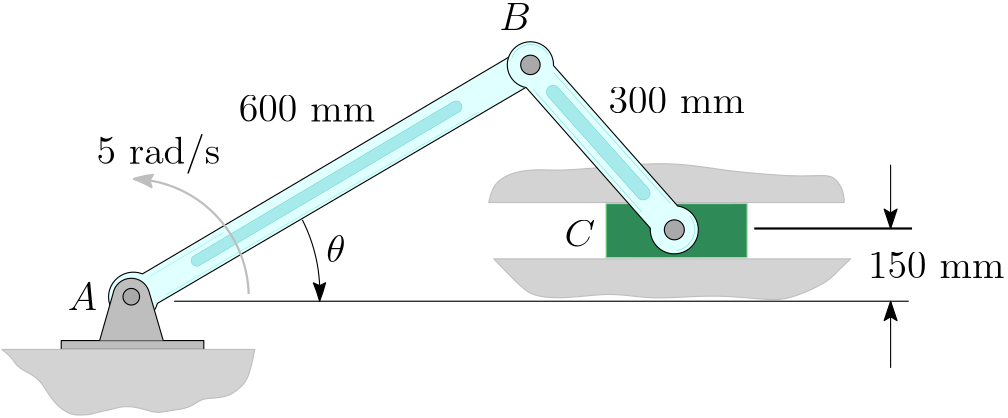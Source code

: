 <?xml version="1.0"?>
<!DOCTYPE ipe SYSTEM "ipe.dtd">
<ipe version="70216" creator="Ipe 7.2.17">
<info created="D:20200624163722" modified="D:20200624172309"/>
<bitmap id="1" width="1920" height="1080" BitsPerComponent="8" ColorSpace="DeviceRGB" Filter="FlateDecode" length="135834" encoding="base64">
eNrsnQVcFOkfxs8i1Dvvb8eZqHeeXtpnEQKKgSACSiiKYnd3t2IHKiAGBnZ7553dXajY7enZ
Qe//3X3Z2emdLUKfx+ezDrPvzLzzTn/nt7+3TJky5TQqW7ZsmTJl6Gfp0qUbubWGYRiGYRiG
YRiGYRiGYRiGYb3+/vvvK7H0o1YUODPkmXyW1ohM8hUEQRAEQRAEQRAEQRAEQRAEyaqRW+uK
FSuKImiGPzMUunTp0qVKlQJ/hiAIgiAIgiAIgiAIgiAIgvSKzZ9/+OEHNoIuo82/QdNu0E/w
ZwiCIAiCIAiCIAiCIAiCIEiJGrm1Ll++fIUKFX7QiMefmZzPpTQCf4YgCIIgCIIgCIIgCIIg
CIIUiuHP32v1g1bs5BulS5cuqRX4MwRBEARBEARBEARBEARBEKRXlD9X1IhB0DQEmiHPNPlG
qVKlvtMI/BmCIAiCIAiCIAiCIAiCIAjSKyb+mYgiaAZEs/kzzbxRsmRJ8GcIgiAIgiAIgiAI
giAIgiBIiWT4c8mSJWnaZxr8jPzPEARBEARBEARBEARBEARBkHI1cmttZ2fH8GcmEQfN/8wE
PzPJnxH/DEEQBEEQBEEQBEEQBEEQBClRI7fW5cqVs7OzY7JAMwi6NEvgzxAEQRAEQRAEQRAE
QRAEQZBB4vFnmnlDhj8TgT9DEARBEARBEARBEARBEARBekX5M0XQTAoOSqGF/Pm7774rUaIE
+DMEQRAEQRAEQRAEQRAEQRCkV6L8mYrpc5B2O/idVuDPEARBEARBEARBEARBEARBPKmUKTNU
9e7du7/++qtMAfLtq1evTF9QI7fWZcuWLVeuXPny5Sl/rqAVA58pf0b+ZwiCIAiCIAiCIAiC
IAiCICkpYcuZhD9HRka+evVKCkFT+EzKmL4gNn+mCJqh0Lz8G4h/hiAIgiAIgiAIgiAIgiAI
klIW4s9fSSNoM8LnryT4MxEZFuXPxuV/trGxLV2mYo1a9s1aBPj6dYVh2ER7tupQp55rhYpV
vv7mWxyAMJyZD8AcOXJ+/U3+IkVLl7WrUvGHqjAMm+LyFX4pXqLct98WsrKyweUPhjPz5Q+C
IAiCwJ+zBH8WRdDmhc/y/LlMmTLs5Bvfffedcfk37B2bDRw6A4ZhC9nLp2Pu3HlxAMJwJjwA
K1T8raFrGxiGLeFfq9rLUGhc/mA4Ay9/EARBEAT+nIX4Mw9Bmx0+S/FnOlyKJePinwsVKhYU
3B+3ZzBsaffoPdauwo84AGE48xyAefN+W+sPNxBCGLao6zu0LFioBC5/MJx5Ln8QBEEQBGVF
/swg6Hbt2pkdPlP+XE4jOzu78lrR/M8lWWKSPyvnzyVL2eGuDIbT09VrNsABCMOZ4QD83/8K
AwzCcLq5VJkfcPmD4cxw+YMgCIIgi0JdJQJ/NkWbN28mFSOfZp+zhfhzrlxWnbsNx/0YDKez
CxcujgMQhjP2AMyRI2fd+u5AgjCcns779be4/MFwxl7+TFe+fPmrVq/n0bKdr1+XkK7D6MzJ
MLFjQ/fyFauAvUAQBEFZBZVnRf5M027cvXtXtDtCy/FnXv4NBkQr4c+N3LxxJwbD6e8OnQbi
AIThjD0AK1WuCRgIw+ns2nWa4PIHwxl7+TNFVX6q1rZDX70L6tl3fOOmvvny5QfZgCAIgsCf
LQGfadoNYXeEFuXPRsc/29jmxm0YDGeUK1X+HY0Awxnlit//DBIIwxni4iXK4RQEwxnl8hUq
G/c0WqFiFSbUWbkdG7pb29iCb0AQBEHgz2aHz1RmR9BM/4Nm5M8Vv/8J92AwnFH2bNUejQDD
GWVHZ09gQBjOENeo5YJTEAxnlB0aNjfiUbRxU1+jl9iz7/jCRYoDcUAQBEHgz2aHz5ZA0Gz+
zCDoChoZzZ+dnFvgHgyGM8rde41BI8BwRrm5ZzAwIAxniJ1cfHEKguGMcmD7PgY9hFrb2CpJ
uKHXVX6uDsoBQRAEgT+bHT6bHUEz/JlNnk3kz+069MM9GAxnlKfNDB81bh7aAYYzxM3cOwAD
wnBGud+gqTgLwXBG2crKWjl8NiLnBhA0BEEQlIX4sxJlhqq+fv1aCj6zEXTmjH/G3RcMZ6CP
HDs7f9FqtAMMZ4gBAGE4A92152ichWA4o/xdyXIKn0B9/bqYd9ElS9mBdUAQBEFQZpZe/lyq
VCmGP5coUaJ48eLgzzAM/gzDMPgzDGc6/twD/BmGM8wKIbCjs7vZF92z7/h8+fLj0R6CIAiC
MjN/LlOmDA9BM/z5O67An2H48+bPg4YZ8xUMw+bhzy5GfQXDsCn8ecg04gHkU6LAgMG0wHSc
32DYdP5Mylho6R4t2+HRHoIgCIKyOn9mh0BbhD8PmT5oyDRqMixqTgHc48GwZeKfJ04J27Hr
wNXYWzfi7hLHXru9c/fBiVPD0LAwbDn+7OTSmg64NvZr4dXOu02wj5/aZMDDK8jFzY9XDIZh
s/BnUGUYTmf+bPbMG8jCAUEQBEFZlz9TCfM/Wyr+2YibfzwvwLC5+fPIsfMOHT6TlJQkzIqf
nJxy6MgZUgDNC8Nm589pVLlRm5Y+QYHtQ0K69enco29I9z5kILhzzw4h3clIT5/2pAAQNAyb
Pf55WMiA0b7te3ca0G/gFOG3ffuMGxDYbaxfx4F9xuL8BsMm4l+Dgp8XLI5++vT5sePnlE/i
69cFT/cQBEEQlOXin9mRzyVKlLBo/o1RfcaFe3fY4dh0fy37iz/8fK3cD7HlK8XaaVy+EvmT
jCRfkQKkGCmMGzwYNi9/njg17N79x5Q2P3r07NiJ8zGb9hK/fPkmJSWVmIwnBRAIDcPm5c+U
J7s09msT2CmkW5/2nbq1Dghu6du+uWc7Yr+2ndoFdw1sH9Kpa682bTuRYkDQMGwW/kwjn0cG
99nq4LiqZatJE+YNFkszNXzkrFnDJv7p5hbWuFm/vuNxioNhU/izW1Nf5XPbtedgvEYG1QFZ
oCEIgiAo0/Ln0qVLUwTN488lNKLYmQ4UL168WLFiZufPU0MGPy1YVPXVVwpNCpNJlM5/a9yr
T5/uH9VwuQeftHp9ZSurzNHHgvH7rpDJHpwVm+fZ+59E9Cp2H7vY5tjXn17FbRaZXDNnlmjd
LGb14rR1U9fcwovTto9403FqZVBN1O3J22pCq7ejvjL6W0lq6Wq9e/fuv5evnlw5asjM54+Z
vHjkaP0lI6I2ESsfb0b+PHLM3PsPnqhUqo8fP23a8tfg4aF0/KRpSz58+JSaqkpJSU1KSiYF
Hjx8Sgorb1XBVmZGirc5c+CwjlaR42sgv8DjI4qrxJop6wjVnQSERyWdSnQRmq+Y+XBnojsK
1GchweSaUxN/obw58OopV0lj31Y8ELYt60ShqWRaAfXSxdtZ+nQnd5Ywuf5b/zx7/fTZy8eO
n9t/8OTev47s2LVnEbvA9BWz5iwbRYdHzhk0bKb8DMmeHzonSvl4s/DnNPjcqE0b/+BOXXv5
t+vk7tmW+dbVzS8gKKRthy6B7UMCgjoFd+nZJqCji8JEHPPOv4i/s507cs6pl/Evzs/RDG+/
SZ7paYG/4uLj43aIzWTHnXjBTOTNXoTxVi9XJ/G6GemIUy+EM1SPTJNo5Ul9BONZDZiuJst9
cSqCW414M7R5hrpFy+DwyLXkU+F4M8Y/z2/hfcrVdfuQ4VPnRg0ZESpk1CPHzV+2JHqvt89f
DRuO7tgnLR30UL13I9yzpfD+RFvG8POnaXdKFjgnq5ervt6RmSi8FqebtbccpLX13Jemb5zA
A8FNiMmeverP9es2TjNqWnKNI1c65eNN4c89DXmJYxx/rla9Ph7wIQiCICiT82caAl2+fHn6
yWBnSp5p8LMl+POpn6urvvoqKUfOlOzZU7JpnT2H2tmyc5w9OylGCpNJDCZgRx/rMAv70UAN
WLS365wHBHIjreg2Xn0bybuHlLvR5UI5Fh7/TPgzWfdXr1/peQYxmD8retFg/J28DH/mAka1
T1y5e3G1Bfjz69dvyD129Nod7JHkTzKSfGUh/kyh3MHDpyl8XrB4DR0/YvScv/4+9vzFSzI+
NTXNyclqBH3oyBlmQhP4s+hDt25DcLmoetfl/cmeVtFDNxulph25aXup5kmQNTm/ZBq1FtlD
KBBm82FdrVjvsCT5s/RhwpmVkkpahj/LE5VMwJ//3qAbMyf6741b/oxcaAx/Jk/Z5EB79foN
DzUfO3GejD93Idai/NnTOyikex//diGNm/mnjWzUxsOrnV/bjm07dA5sH0IdEBTSqWtvT58g
s/BnljMXf+Zz3Xnn41i41RSr6yYCtNXw+YX8IsT4sz6TVn15ap5l+bN5aH8m8Nz5kWS7XL16
g42ayTAZQ8aTby3Fn4eHrvRvd8zFdVVIN5lsb0P7jdvWtNkxd/fp3QeqL39Dphl6iqNvsdkn
Wy2zNeL8aZ47KKYCnxt/FlyIMxt/NuMbB3PxZ3KNIwcaud7xLouvNPelBr2BlefPhvY8aBx/
9vAKwgM+BEEQBGVa/kzhM5VU/o3iWpmZPw+Z/qBYScqWVV99lfpVNk60s2YkNf2KMup7xUsp
SgEtySR1d+88/ML+k3tzbkDM7ZGjZ5U/OIjxnyzMn8nq3D+q9+HIEvx532bztJLg5YKpzyxK
+TNFzWwELRxjifjnCZMXJyUlpaSkbNz8J/lzyIhZ5HNdzG6ai4Nm3qBKTVUn4khOTiaTmBz/
zH31I3gZxDsu2Aej6EbR90AnvfOLYlVO3TR1fvBYOH91JV+9luDPLMJsOn/WX0nwZ42Xbl+z
bvNso+Kfjx0/x0PQFD6/FkBp8+bfcHHzC2zfuUPnHs3TIp/VYLm5R2Cnrr0odm7boTM1KUY/
me4IPz/+bEGgmrYu/Phn9RJv/qV/2kzLn/VWPovEP1+NjWMjaAY+k/GWi38eOnrO2o6djzVs
uCqk2wBB8DPj0QMnbHVtdNyr1awBo5V1QcK7qdD8+Yp9S6krAP78JfJnC1TGxPhnGgLBIGgG
PhuUe1kvf65TzzUd+DMxHvAhCIIgKDPHP7P5szD+mQ5bIv55WP+JTwoVU4PlbNl18DlbNtWk
SarKlXV/ahE0KUYGyCRkQiX3eDJBrUwSAH6Mivyv5vVxS1ZaAMkf7EvyZ9bv6/nR2sxX6urp
0giwZsXOLcAsWsifRafVpZj4ZFJQZdrTh1Roq3b+Z1mNQGvFZDXRTs7LYMBiX3TmR1jRRMLM
KnxEyUZnrEbW1kGCP+vleyuOnTh35fjJCwcPn/pz62bWV+HzwjcuDFszZ/7KqVMWKuTPPOBs
HHw2gj/v2HVAnfP58bOhI2cNHj6TYrqz566ysDObP6eQgZ27D5qBPwuanb3bSPNnqR8myD0+
yzzgS70AYu1CtM6C+dPzA/tRV4Q/a6pqMn9WUEkL8WfWMD2IdGlDdFshrXl1RxZnvcROidzG
ZKUi4bz+4x7mivjz0Kgl0TuXzDOGP/MQtHHw2Qj+3MKrXUi3Pq0DOjq5qKOanVx8yUgv3w6d
uvYO6tglqGNXBkEHBIUEBnXqENLdw6ud6fyZNUz5sy4HhS4YmDJb9ayouEBVN14yIjctO0Q8
O6SZLk79KYDb0iSclyVDN2Fa9LJuQXp4LI8/kz8VUGIx/sxZU1bCEPXMOflDaFVFKy+Ym25C
Thn22jH8mdW2+uK3sxqC9gvsaRx8NpQ/Dxg1e23P/gfrN1jZf0h/Uf6sQc0TJ8zb0qLFoRYe
c8fOHDBk+qCh0xUxRuYczlwsOOfAtFMo//wpkRgq7TTISdwkuBTyFyFIBiWWikozZ7n7Q7G7
JoXJQPhTSdxqsu8DSf3pvcFZTWXYv0/Uc+9KxnMSc+m7OHIuf9xfI+q+Yje47gdNnJaXukCL
riy7hhK3neJXw0OXX718+erps+dxx8k94f5jsTfPXbh64uSZzUu5/HnBhoioTYuXrp0zf/l4
YxG00fBZL392dHYHf4YgCIIg8Gea/5mBz0QlS5akAc8ltCpWrFjRokXNzJ8HTErjz6xQZ7X/
/Vf15o2qZ09Vzpzs8bSYmj8PmGR8iIh8mKXu5l9PCg4h1GLjIAnkxa0VN6SQSQggyArCvu/V
3X5rbm51k9xn39+y0BmbP39iP/J8YuUf4Ky1kQhaBwn59+ecfNr0npwNuLQ10T77sFaWw77E
f8d69r6wzfkNK5bDVldJCf589LF8VFLkvnO7Iunwts37jsakDUcuWrktPGx5Wt+aU5ZNUMyf
2QjaOPhsBH++GnsrNVV1mBu0v2LV1iPHzv29/8Tde49SU9Uxz8nJKUQ0EUfstdvm4M+8Y4Sz
FQQPhtrdSRrbyvyUQPor6bOEbuunleHFLKX9KcOfmZ3NVP6spJLpw595yajZJxPeAc46t4ic
EnkpptlZj9gnN/kTkSh/njE/amdkWLhx/JlB0B8+fDAOPhvBn73bBHfu0beldxB7ZFP3wJY+
7T1bBfn6B7ft0DUgKETjToHtQzqE9CCTmJ0/s9iy+s80nklxKIeyaoup58+ZhEJdfoppLQ0W
LE4srFqszg3FEnGw5pzGdbVIWfOnHILm8WdSGWnArpA/s5ti3vlTO8Tin8UrL8gNwm4ubVOo
y3NB9+cX/8xG0AkJCW/evDUOPhvKnwePmr3Eq/WZPn12bto9QNsjodBjpy45FbVip7v7jL7D
1WP05n/mneHTTtSsW0rBLQ3rBSv7Oih2Tyh/RWDdTWnns+9K7Fkl8c+i94eSCev0w2fdVFeO
yt9qsu8DmVtB1oIk6iC6FAMui7zL9ydWi+kShT0WXJ54d4ziTwoy99WS8c+yV8MXlzV5mP++
ef/B47ibcftWqr9au+/C4f1/LWD484Y9qyJX0rmNm7lixqxlozXDQ0bOVo6gyQH4XnMFNAI+
6+XPvn5dZaZdsDj63PmrsdduMX7y9F96amaPJOalChG6cJHieMaHIAiCoEzIn0uVKsXL/0z1
nVY08tni/Dkblz9fu5YWc3nunKpGDSYK2kD+LBknyY0uZqOtT4qwj2jqZj5QEr0p5faApiRN
tAClch8ZxNaRi87Yd/iCgBOxBwojoZZ0aCv/l/v7BPHPUkBehBtznjgkn/h4DE3HmcWCz6X7
wuPyxrT+B5/E7RKy6K1Ht65ZpR5evHll9IaZhuffYANker9NBowhigby5xtxd1NTVZu37Rs2
avaI0XPI59CRs5hvw5atV7H05s078hl3855Z+LMMWOZEMfGgroGRzLIHsvQ7JgF/5hbWDkvy
Z9bhpqj/QUFnVUpehJmDP4tKgj/zXyrpfj/OP/Ux5xbRU6JutlKB7nKHuT7+HBW+0mj+TPz4
8TNy9JFGWLF6mxFNaigu8/HrENK9j7tnW2fNn87cb5s0Dwju3KNDCHF3Yv+2Hcmwr18HZfxZ
TBL8mR1Aq/uKDZy5qZJ5veAxIJRLZdkwmeGx/MUZk+ZCV1IAnPXkDOHyZ9pKHLorNq1+/iyc
Sjr/htTc+M2lqSeH83+2+TcY+wX2pPCZfJJhI+agnD/36zt+kHPz7cNG/Pf8v7lhazT9GkgW
PnDs3KPz52e1aNXHt5OhWYaYsxwzwL674J3rFIQuKOXP8rHKQv4scn9oZMo4sWuW3K0mb+m8
HsCl6qD3BljJOwJdLIouy5bE22HO5pN676x/ZSX5s9zV8FXcprTxu47efHzl0Na0YuH//HPk
0HIdf946VzfDJVNnRY4fTy5/c4cq48/q2IPV28i1jxyAjx4/Ne6mwhT+HHvtVrxiTZwSZko3
iBAEQRAEZRL+TD+Z/M9Zlj9L3QDzb55ZP5HT/EBS+qaXj5F5N5CsnwdK/1aRB5Z5NeTQaSn+
LBl3wa6ABH9m1Uf7pzCtq/i9N+u3nKJciDsV+/5c8Dwly59F0w4I8m9slkR5gsBL7jMOX9p8
JuL8WfhYsfHqXRZ/jjmgzb+xL40/z4jYsXLl2ski/Hlm5ox/vhF3jxxn8fEJaickEr969fb6
jbsrVqU94Gzauu/a9Tu3bj8g67hj14HUVBWZxDz8mccwWQcU79evUm8olPNnia9k80Lz+TN3
h2Qi7bkBVCLHvqnxz0oqKb5qsrmAjMq/ofdhnJdyU/yUyIEbfGlmpSAnqmXinzVpNz58+JCQ
kPAqXeKfffyCgzv3DAjq5N+uUwBxUAgZ8PXv2NQ9kPYz2LxlO1//4Nb+HT29gtxbtu3UtTeZ
xAL5N8QAqYDHauEnO5sEh2xz2TVfmqWYkG6aPU8Wf+bQbPkgahH+LA7YDcm/kdYa3AkF/Fmk
8jKJr7X1lNwEn2n8sybtxps3b8kByOuO0Oz8ecSoWRvDV+3o139pl179B0+VCn6mKThGDZiw
PqTL9vETlyxcYcDbvbSsyKx4Xe0th8TvgER+FiSaMUxvdwZpd7bSZ1HZ/M/Mn1J3TXo7RhFc
dORuNXlLFwYYi9VB6mbAgNey7JfLZFba/NXcZNEiGTO4v55T1F0C64ovwZ/1XA3Z/PnUzhni
/JmT/3nhpFANfx49b6ji+GeaduP9+/fC7gjTKf75Qqyi+Gd9sdmIf4YgCIKgzM+f2SHQ6R3/
bJH8G4LwA32/HOSmjFZ0k6+kfy5F+Qc4bFwu/lmUP2vukHk/9lTMn0VwrsGdyLAz3fGSEwpu
ts3JnzXLFYuh1c6K1WJSHE8m/7OgHXT8ef+RK3FnD+zhxT+r+bP294+G8ucMyf8ce+22JqtG
qoorMmJZ5Ebd75SHq+t/+MhZMv5q7C0z8Wdma+rNiy6SNlNpJLNsnmSZ1MoiB2PaLsE9POXj
oIZaNv+zib2XWp4/i66j1A+ZDerTUJQ/r41cZ0L+Z1bOZ2F3hJbLv9EhpEdgkDrJc7vgLsRk
oH2n7mSgqXsAU8zJRd0vYUvv9l169PNunSn4s2gMM5c/i3Jgaf4siPVtyM+BrJ0hN/7ZNP4s
SXcNyP8snsZEty4SlVfGn7mFP1f+zO5wUJ3/mdsdoSX48/DRc6K37tsxaOje2rXHB/XQoGbx
xBoDhkyb39Rjr7Pz7jWbZoetNawjPPapPm2Yc7WS5M9S94SG3JpSdip5jlXGnw3ul1D0Uih3
q6mfP4szXtFrhCE/C9Ll0WK9F+DdNLL7PmanCBP7jY+SlZXjzzJXQ0vzZ3bOZ2F3hMj/DEEQ
BEGQGfkz0/+gnZ0dZdFM/4OW5c8W7H9Q+Et/vUyVh7AM7OlMUWY83oMDN8ObaOi1Iv4sCIRW
zp/Nk39D5IGIE4Es+vN8M/Bnma1M24TdIbvU7b0h4xn+vPPS5XPHlunPv7FwnLL8G0LgbByC
NpQ/79x9UKVSaXI7p9L0zuS/xMQkMuLi5Rsa8hw6aNiMQcNmDhs1+/Hjf0nhHbsOmIs/p+1+
R/mHJ3c/56eGFj676cGVMsemKCOVTLapGY4Vec1hUf6soJLpz5/ZGTJ5ja89HUnWkPPLdNFX
A8bx59AVu9dEx0wdagx/FnY4aByCNhS7eXi16xDSPbC9OsMz+aQmw8Gde7Zq04GSZw18bu3s
2qZ1QHBItz4tLNL/YBthMg0BQ9bBW9EkxpJZkRV3Mig1W344sQx/1pPEQ9j/oMyfBvFnHhBm
V1iq8vI0WzOJbIT2Z8Of2fCZAmd2d4QGIWiD8j8TRwQGn23abF4rPwnyrA5+HtBr9CZnlyMt
vab0GyWDqUWvO/cfCDDvg8fSAc+6PyXvCQ0NjZC41ijjzzK/HlKU10J5/g1p/mxgD9EG3cFq
Ch+Jfc1cyzT9HrLSdEu9CNYga2WZnA3IvyFzNTScPy+ZOiti7BhF+TeEHQ4ajaDl+XOdeq7g
zxAEQRAE/szEPzMUmtfzIIXPRYoUMS9/Hjhk+oNiJVOyZaeBzToETc0KiqZfkWKk8L3ipQYO
UdT/uHh3ZkOVpdSQTgEnE0vJQaMP9PU/yE79J/jhpCH8WdDPoHL+LNZPijHhLnIB4bwudSQS
zBoV/8zrbJGXR/HVK+59PjcGXtuzjPQTFs3swZ4Dw59Xnzp75Wpa/4PRB5j8GwOHRi+L3rZ0
wdK0LmCmhSvsf5De/PNQM0XQ5CvL8WdSPU3ngqmUP7N189Z9WmbIiFDyuXHznykpKUlJSWQS
s/Fn5set3GOKf8ByNhwnJIkfAy8bn88NsWalamHvvfwsPcI+Q7kPoenAn/VXMr36HxTrX5XX
VyD7DClxSuT1P8hpXgmmrZ8/L9twYOOW7fOZAobwZ/KsLdrhIEXQ5y7EWo4/u7j5Bbbv3LZD
Z/JJ4TMZbhvcpVO33r7+wezg5+ae5JsepBiZxAL9D2oLs4EnTRkh0odgWuZkHardcUe8/0Ed
U404dVMi3FpApzkkNq3nPjZ3ZZehuS9EekJUxp85iZdFkbJ+Yqxddy4/Z9dEqvLcfhtZGTz4
HSxy+iX8DPnz3PmRwg4HGQRNvrUQfx40YtYK/3bHXRut7BAyQPoUMWrQxO1Nmhxu1nxazyFK
+x9kZVRgn2OFAcmS8c9S94Qydyzsmy7mEinxOxRBd9vi94cSd00Kco+wftx3Rc+tpjx/lqyD
6FKU/RRxhmjHi/xeYARdgfNuv19JJ9mWua+WpdaSV0NF/HnDnqgl4fSrSbNXzpiRdqumt/9B
co0TdjjIIGiD3sDK82fybTrwZw+vIDzgQxAEQVBW4c9M/ufiGjHxz+TT7PHPxKd+rq766quk
HDkpW05z9hxqZ8vOcfbspBgpTCZRGoOhvf0T6WaL9QtHTmK3obK3iGIZTXm9ZksnfxblbzqY
xlRSE4BhYP5n3Yposlgbwp957WMwfJZk8vznC+38zZv/mZmzIIxW2EckL08IC1xLozzdNqX9
D17Zp4153nf17DlN/ufd23Txz2qvXBS5cWHYmjnzV06eqLT/wYioTcTKx5uFP1Mod+jIGZVK
lZycTBH0q9dvV0Zvj1q5Zf6iaIbaLVi85uPHT6TYwcOnmQmVPHoLU23zdzDNMSWE0twtopkb
772DaAeFeoKyhMes8LgWycrOPXBY+5hS/izIgSwYya+P6O+XJSuZXvHPujrwk70fYY4sQS4O
uW4NxRPXK+XPp89eJo/M+w+e3PvXkS3RKzkFDIx/3rT1L9GnbKnxZuHPFCx7+gR16to7IEgd
9twuuEubtp2aurdt2iKwcdOAhq6tacnGzfz924WEdO/j6R3ETGjW+GdKoZkszayEzLrExdwZ
iiU05iJcTppo7Wz1ImKarSKev1Bdj4qaKnHin/9iFiTes6GrXIQzhboiKyi6ptokG9xIb61Y
NFg7W808xSvP5c8vzm9naiLIxcGs3WeZf6NFy+DwiLXCOGep8ebiz0NGhK4OaHesYcM1XXoM
GB4qVWz86NCdnp7HmrtP7zZQfflTyp/F3o0Krncy+Z/F7wl150zBVYDb/6C+/P9p907avvwk
7w/F7poM6txWV0+JW019/Fm6DmJL0a67sqoKQTH/7YB2obzLJXdCPd378re4VN2kr4YK45/n
LtlC7hgXL107Z174aN2cQ/XGP5MrnfLxpnT816vveEvz52rV6+MBH4IgCIKyCn9m8j8z8c8W
5c9TQwY/LViUE/Ysa1KYTGJ0UoiBBgRFmIfwwHB62tD4Z+KRY+Y+ePhUpVIlJialpqoeP/6X
/e3g4aGbtvxF4fP9B09IYTQyDJuRP7u4tmkT0DG4S8+AoJCgjl1bB/Jpm7tnW/92nTp17dXG
P9ilURtF/PlLsWQm6qxlydBr2GL9D6pJ8ug564eN/rtuvTVtOwwYESrV+eCY4dM2Ozj+7eGx
cLL68jdo6HSc6GDT+1/4LK2XP7s19bU0f86XLz8e8CEIgiAoS/Bnpv9Bmvy5ZMmSTCC0JfI/
p/22sc+4cO8OOxyb7q9lf/GHn6+V+yG2fKVYO43LVyJ/kpHkK1KAFCOFDUxDZwSCFuTigOHP
lz8TT5wadu/+Y9rtYHxC4snTl2I27t24+c9jJ84/evSMpuMgBUixzP9IyNdnfyALQqnFoqN1
P0Aw5ZcOGWImAu3Nm7cvXrx89Pjpnetnoj4L/qxD0I392rRVE2ZN8udOXj7t3T3aunu2bekT
1DoguH2nbiHd+rQJ7ESKAT6DP8Pm4s8Dhs04eOD4zcjISJ82fToP6j94qrBM3wGThgX12BLY
9ubu3WGaPnkHDcOdxhdvBR2agz+LyqAUHAsWRz95+i8vMYi8ff264ukegiAIgjIzfy6tEUXQ
5cuXt9OIxj/TTwvmf9aGl1h8EhgGf5aPgh4779CRM8nJKSqBkpKSDh0+QwqgeWHYvPxZx5Mb
tfH0aR/YPiS4c4/O3fuGdO9D3LlH35BufcjIlj5BDRH5DP4Mm7v/wUnTlz54+vzZ85fTZ4YP
Hi6SpWfoyFmrorelqlRHT14cPDwUp7gv3WkvfAGfjeTPRL5+XTO2AhAEQRAEZSx/pvC5rEY0
BLoES5blzxqePGjINGo1WxYzpwDu8WDY3PyZCYTeufvg1dhbN+LuEpOBHbsOTJwShoaFYQvx
ZzZVdnHz8/Bq590m2MdPbTLQwquda2M/XjEYhs3Cn4mHjZw1edpSqResg4fPHDdpkbJed2EY
/Fk//i1cpLiFlo6eByEIgiAoa8U/22nFTv5scf4Mw3Am4M8yPyvGL45h2HL8Oc0uRn0Fw7AJ
/BmG4XQOP3Z0djf7onv1HY/MzxAEQRCU5fgz/WR3O1isWDGL5n+GYTiTxD/DMJxh/BmGYfBn
GP7c+fNXFsjCgcwbEARBEJRV+HOZMmXKscTwZ6bnQYXxz3nyfI27LxjOWP48b8EqtAMMp7/7
DJgMAAjDGeiOXYbhRATDGeUfKv2q8AnU2sa2XYd+5lpulZ+r46EegiAIgjI/fy5ZsmSpUqXK
aMVEQX/33XcUPjMgWkn8c9lyP+DuC4Yz0Fu2/z1l5jK0Awynvzt3HwkACMMZaL/APjgRwXBG
ub69m/KHUHMhaMBnCIIgCMpa8c80BJryZ4qgmW4H2VHQevlzrT+ccPcFwzAMf4EODOoPAAjD
GWiPVp1xIoLhjLKXT0dDH0XdmvqakvO5cJHieJyHIAiCoKzFn8knJc80EQfNv2EEf27uEYi7
LxiGYfhLfPT27QYACMMZaBe3AJyIYDij3LPveCOeRkuWsgvpZnDmHEdnd2sbWzzLQxAEQVCW
5s80Cpqd/1khf/5f/oJ9B07G3RcMwzD8pblX34nOjfwAAGE4Yx3cGSmgYTjD/GPl3417Jq3y
c3Ul6Th69R3v1tQ3X778eIqHIAiCoCzHn0uWLEmTbzC9EFL+XLRoUSb4WWH/g+07DsB9FwzD
MPwFuql7e6A/GM74EOhG/r37TcQZCYYzxL37T8z3rfFwOF++/FV+ru7hFeTr15UJiibDxI7O
7iVL2eHhHYIgCIKyNH8upRE7BTTN/8wmz3r5s5NLC9x0wTAMw1+gW/v3AveD4UziZi064KQE
wxnltu374hEbgiAIgiAp/syGz/STgc+MpPizlZV1oyY+uN2CYRiGvzT3GzTVu00PED8YzlRu
7hHcqz+ioGE4Y+wX2OPbbwvgQRuCIAiCIDPy55Kl7Lr2GIkbLRiGYfhLc9eeoxs3CQTrg+HM
mIijsX9Q8CCcpmA4oxJx/PJbbTxrQxAEQRDE5s88BM30P0iZM6MiGpFJvv46X+UqVV3dWgWH
DMb9FQzDMPwFPVMPmNyh8zAfvx5NmgcB8cFwJnejJoFevt3adRzco894nL5gOL3f0vYY2aR5
m59+rv7NN//DczcEQRAEfeH8+TuNhPmfmfhnOsDmz3icgWEYhmEYhmEYhmEYhmEYhvWEhYjx
53LlytnZ2YE/wzAMwzAMwzAMwzAMwzAMw+blz7z8z+DPMAzDMAzDMAzDMAzDMAzDsHH8WZj/
mQj8GYZhGIZhGIZhGIZhGIZhGDY7fybDtP/B4sWLFy1aFPwZhmEYhmEYhmEYhmEYhmEYNpQ/
lyhRgubfYFPosmXLgj/D5nIDx5Z16jWtWdu1Ri3n6jWdqtVwhGEYhmEYhmEYhmE4M5s8v5On
ePIsT57oyXM94AYMw6bzZ3YINPgzbLodnX3+qNsEwBmGYRiGYRiGYRiGPwMcTZ7xHZ29gTtg
GDaOP5fWiJ3/GfwZNtoOzt7kqoSrMwzDMAzDMAzDMAx/Zv6jXlNQaBiGTYl/Zig00/8g+DNs
KHyuXtPZohe7qrjiwzAMwzAMwzAMw3CGxUI7OwBBwzBsIH8uqRGl0Gz+TOEz+DOsFD47eVev
2RDXYhiGYRiGYRiGYRj+rBF0QwcnIGgYNtVOLjrQau/o0cCxqX3DZq38Q+ZFRL9++/727fvH
jp8JW7K6R6+RTDHnRn5Zmj+XLl2a4c/s4GfwZ1iJ7Z28qtVAtmcYhmEYhmEYhmEY/hLsZCKC
dm7k5+oW4NLY30X9qRnQ2pXaTf2pHRmgLuym+dYtIMshOO0q+5OaG2qyyiYt1KW1q7Ovi7Ov
qyGm5Z1dgAHThUI7Nq31+6+/VS5f/ddKdWr8XrdefXu3ltGbtqu0+vjx09lzl4cOn5oVEbRy
/lykSJHCGoE/wxLva3xr1HLG9ReGYRiGYRiGYRiGvxDXqOXsBD4Jw8ZZc+y4NfHt3LrJsLZ1
Bnn/2sWtYi/3KuPa153Ro1m/9h7NPNqcOX85NTX106d4BkQfPXq6fccBWQtBy/BnXv4N8GdY
/scCNf9ohCsvDMMwDMMwDMMwDH9RrvVHYyMQNEVnvfuPXh4Vs3DZ6uUrYsIiNsyeHzNzZtTc
ueERy6OWRy6KDJ+3PCoscnl45JKV4UvXRUTELF8eE7l8XXhE1PKo9X37j8hyUaCBQX3HTJgz
etzsMePnsD12/NwxWmuGOd+S8hMmzafI0TjC2auB08o/qkTX+jG6duXoWpXVAzUrr6lRSe3q
P0ZXqxJdnetqaV5Z/adudRvSCGoj07Q29LZ3asXYydnHkTuGFHB09iHjeSONW9yIUdOJs9Au
0bRZ6z7tPaZ0d5vdwyGsr3Nkf5cNY5tvm9xq1/R2f8/vNbxLwIjx05OSidQfSUnqT5VK9eLF
y779x2ah/V9J/DMV5c+FChUCf4aFrmffAtdcGIZhGIZhGIZhGM6K9vYJMmXyevYtDMUILm7q
hBIr121QqVQpmqjOp69UJ888O7j/0q2bt1Sqt2SESnVfpXqpUn1U8aVGcGvWriFzcHXzzxLY
hHLCkWNmRq3eGBt3/8r1u7E37l+9cY9+Xr2uMWtA9+31e1eu3d2199DkaQtp+g7D2tnZl3yu
q1npXaVsS4tl21I826ZixF9tKJptQxHy+dXGYjk2F8sVUzjH+kLZYwplX6/xOs3wwoLZn5fO
uer3ysx8DIfPPnUbtGCb4uV69h717T3q1ncnn/UdPB2c1ESaV5JM+9nzZye31l3bBw4NaTYu
xHF+L8ewPo5RQ1xjxnlunuK7Y1rbP2d32zVvQPfOnU+cvUh2+MTExOTk5NTU1ISERPLnhw8f
+w0Yl1UQNMOfKYKm/Q+W1oghz+zkz5aIf96wadfhI6cyZPWHjZjWu9+YdFsc2TF27zlw/sIV
ajI8cvQMdoGQLkOILbR0d89gskTyaYnMG9VrIu0zDMMwDMMwDMMwDBvDfqdMDQ0LCyeePWdB
p5De6V+HmJiNge26GD159ZoNnVwM45POjdXQbEnkqqTE5HPXry5ZvmHY8FltfLoGt+22eV30
y6cXEhJuJSReT0yMTUi8lxj/JuHdp4T38YnxSQmJH9+8v5+YmBgRGaXmoo39sgh/Vn8OHzXj
cuzdw8fOHTl+/uiJC8dOXDh5+tKWnf9ErtmyYv32qHXbyWdE9JaN2/edPHOZFKA+fPTsjVuP
xk+ar56VgetLuXF0rR/nFcme79uC3379bd6vv82TN5/aeYi/Ic6d5xvb3F/b2ua1tc1jQ2yT
29omd25rWzI8M3+O6KrG82dKlevZe2iAs6dDw1ahs8JmzV7S1D2QfFXfwZN8tvbrujR89YyZ
i+trilFTUp2e/NkvsGff/mPlLVqYDBu3S7Rq061NcI+eIW0Hdmg8rG2dcW2rzehUfUmfBmtH
NNs8zmfHlDZ7ZgQdXjJ4/vj+x0+dT01NTUxMSk5JU1JSkkqlevbseUC73uZF0CFdhlBoaV4+
KcWfy5QpI8qfzd7/4J69B0iLvX//IUMO/9DZS+ctWD5g8ERLL4huPpWYmG1KPt+9e09fXlgC
Pt+8eZcsjnyaHUHXqdfsy71V2HZPpXp3egb9c/cdlert6Xm4fcoAzzj3VrchLOWuoRvXhE/2
SP+167ZgzdqNxDO7ccZ7jFmxZu2CruZcVv+ZgqXAFrO6tZeNCUBTwHpOO6H9pb5VnwSMPClh
94OzzrnRc/IyzUUQeywMw5+l69ZvHBYWvm/f38Tbt++MidlIh9ev39jcvXV6AnCyUFITU2ZS
p14zw7iopkO9JVErE1WfIlZFenj4ONZz+ePXWp392145sT81/m5y8t3kpNjkt6cTX19MSXyR
mvQ++dP71OSkxITXjx6fJ0/iy6NWMPPJKvHPI0bNuHT11tETF06cunTkxPmN2/fFbP1z2epN
85atmbNk9YKItXOWrp67NHrpqk1k/IZtfx0+fu7E6UtHjp+7fvPhhMnzjSCNDH9eUfSrfF9/
+9PXX3+f5+sKuYnzlrfN+2Per70d7Fs3bFg537flrG0r2NiWt7a1s7IpY2VdMZe1rbVtRMHs
0VWrmM6f69t7NHD02r3nnwsXr27b/ue9ew+nTl9Q36Fl5PJ1Dx48ImNu3bobvWYzDY2m/Nm4
ri2N5s/v339Q6dOChVHCwu/evTdiZ2jUJPDQ0ZPDJoa2bxsQ4Ong7VzFs17JYJcyY32/XxhS
M7RDtZEBNSZ2co0a13HF9CEXL15JTU1NUvPn5NSUVPKZkpKSmJhIoWKjJubsi/PChat0vciA
pfkzRdAMeWbn3zBv/DMDny0X9Cvvlt4h6YCgKVim227q9EUU/5JPMnzz1l26r06ZtpCWsQR/
ZuAzldkRdPWaDY27PDVwaBo6a8Fff/2zOCySDIM/ZwlvVa/kuemfFX9WymHMxp81j9JKMa8a
Pq8Y7SlSh8zMn5l6qgfWMmbVVssT+Na1sLoy2vG6FhBOztt23CUKuD17uRJYzwINCwCYzm2b
fmvB3t8ktyZzyHMPZ4nDnLNjZEb+rDuI+OsiUlvOkS7Y9HqPR+3bN/HD2dgVl3yjx29MpWch
yW1E6i/6lUSz6HYnkWbkVUC2buxvOSsltd0z1emIWxmDrpgwDMNZED6vX68GzmPGTnJ29WBG
Dhk6muLodEPQU6aGUu7NVMO4EGjDuKgmj8S8Jcuefbg/LXSCU93a9X75uX6VSgPa+V7av/XG
2e0nDoRfObMm9uTqU38tfXp5f/KLWykfnyW9fXLv6tHdOyOe/Xdx4eJFRuSjEPZmRa23jHn4
8+iZl2PvHDupDns+dOxsWFTMwsh1xCtjdty8c//d+w937z9at2XPwsj1ZOTi5esPHjlz8szl
w8fP37j1aOLkBZq4ccPW11XDjdfUrBRVNFvevN9WyvN1+dxf29nmrZA7b3HbvK3s7RdNmbgx
KqKjp1d+m9xkZFk1fLYpncu6fC5rKyub8ILZo6uZyp81STZaNmvR9tr1m02aB5DGDOky6PyF
K3Fxtw8fOenr14WU9A/sce78ZSdn7/r2nvW0mTrSkz8vWBh14cJVGe/Ze4AJdWYILQV9Rixu
/MS5ZA7jps4dMmZ8oK9rgFvlwEblAxxL9W9ht7Bb9VE+FXs1Kz82xHHOgFbh00fE3byl5s9J
Sdrw5xTyJ/mkuaAnTJxrRsRnUf7MpICm8JnmgmawMx2g8NmM+Z8zHD6nD4ImOycFy1ErNkjt
4eyXKWbnz7rI51t3yUHx9Olz8yJoeycvo+HzxYuXj584FTprAfkkw1kSQWc0f1bT4Du7wZ9N
4s9qvqEIiGUIf+YtNIvwZ2Y+/WfqKErA6PCNshVmL51TEw2TYQEWTQNq6YQGs7BYjRyv47Q8
f0J2PdOFw3yB/NnSbWvGAH6ZWenWgrOzaUip6NrpwObnwJ9ZLcM7eZI/eZXhUFPBGUDP8UgJ
KueMQdbXtO3L2gN5RFf9J+/spP8sJH8ySYPJws2n2VWEK8LamrwjRf0nt7xs3TgbV9Ps3Pd6
RvNn+b3RQufGz+OlFQzDsDz1Dekskm2juXtrGgWdDtVwdvUgy6Kh12PGTjJlVvZOXoby5wVL
w98kPNu4MXJcv5COTRu0+L1st2a1l0/pEz6z1/QxgdvXT/xn55yImd1PrJv+4c5hVdL994/O
HYyZN3dmv6tx/8xfND/rxT+Pnnnp6m3Knw8fP7ds9abFUTFhUTFPnj3/8OHjyXOX/3v5+sq1
mwsi1oat2LB05cZDR8+ePHP5yPHz128+NIU/R9eovLxItjx5832f++tytnnL2uapmOfrb23z
Du/du4N7s6lDBy8OnWVtk5uMLG1lU9LKunQu6wpWRDZLC2VfU70yMx8j+bODZwPHlt6+IX/t
O+Tk4lPfoaWjs+/yFeuTkpLnzg8nxRo4ejVzb3v23CV3jyBSmDj9+bNBpgTPeFLXMvja9Zuf
Pn2auyRi5vyFwX7Nm9X73t+hXKBjiUEeVdYMaDwpqGo/t3IDvH9fNsR766oFDx89JItLSkpM
4SopKSk1NfXatZvNPTqYMYb2woWrR46eNnv+jeLFi4um4LAof84k8DkdEDRd0w2bdumNjrYE
f2bDZybumgZdmwtBG518Y/yE6ZcuXWH+JMNkDPhz5ufPn1/+DeUP1BmSf0NmoZmXP0shfVnw
zl3T/l27SeIIfpsIQ8QlNij/K1EYKBJnCP5sJlu8bdOFP7PWomu3/gqOVhZLVMSfM3f+DQ5k
ZnNRsRbz7N/VU/IMIHs8aqip2VEnFzKTCrAhraA19J2FpE8mmpOzTCSz6K7FhcysdhYNzJap
G7+8AJUbfdoBf4ZhGLYE9Z0zZyEzZsjQ0UuWRLD/JAVMycms0HRBIZ17x8Rs3L59Z936jU2I
6G5uaP6NZStWqVQJ1y8fPL9nxdLBbQe5/z65nX30+A4bwwavixhx6fTay2fXRYV2/Tus/+u4
7amq26/u/7NryZD507o/e3FpmSb/s9HxzzSkuW6DFkWKliprpw7xdXT2dXKhbq39s3XN2o3/
979CVX7+g5nEFP6syf985+iJ88dOXDhw9MzSVZsXRKxds2m3SqXaumd/6KIV2/ceWL1xpzr4
OSpm6coN+w+fPnby4qGj527cejRBk//ZyPjnGpUiC3+VJ0++H2zzlrPNQ1whd94itnn8HJ1H
9Oi2bf2acf0H5LW2raDhz6VyWZdSxz+bjT83cGxJ7Ojc6tTp834B3X3bdF0UtiI+PiFs6crk
5JSp0xe08e/eueugw0dONnD0+hL486ChkxMSEkMnT+veo/eIYb37BDfp6V21v9dPvZpXnNim
1vZRrRb1aDCjfa1F3R23TA7aHzXx9IZV8e/e0YDn1NRU+klDoDV5oRP79h+Xyd+/sPNv8FJw
WI4/Zyr4bFEE7RfYU92F69PnCuGzefkzM3MGPuugtAZBP3n6r+mboFadRsZdmMKWRG7ZsoP5
c3X0emLwZ/Dn9ObPhgAx8GeTY1xl5i+/aDaMEoApQYyl4qWLoJj0AixfIn+2fNumB3+WWQvx
Q5L9Oibr82f1Erk/aqCtpGzjshcqdzxaCjlyI7QZ/qysGdlnHj0nE6Y1hM0ivSwyB9Y+wFRV
0UWKf4bkbll+zcGfYRiGM4l79xnMw8s8/kwB9ZSpoWZfdHP31t4+7YgHDxlNvH69GjszVSJL
JCM7hfSmZQzC0bXqNDaAP7upOWrEitWpqfEP4o68vrRt3+zuG4a2vBg15Onhpa9v/fXu6Ynk
pDuvn5/8Z+24g4u6/3d6WerHoy8urd61oMe6ZSNTUv+LWrHOlPhn2mFi2XKVra1tfqvqIEqn
GUBta5unvkNLc8U/nzl/Je7m3YtXboRHb54fvnb91r0pKSmbd/0Td/ueKjX13sMny1ZvWrR8
/dKVGy9cuh53696Zc1ev3XxgUv6N6pWWq/nzNxVy56lom6ecTZ7yNnnsbHLbfZ1vwdSpZ44d
da9Vu7C1bTmb3CWt1PC5dC6r8jnV/HmZyfk36qn5s1c9e49RY6b/99+ry1eu3blzPzk5+cDB
4zt37Tty5FRycsqduw+uX7/15Om/4ybM0gRLe9Wt757O+Z8N6n/QRP4cvW4rmXzMoEG9O3ce
1M1/RLDruPb1xgX+Pszrl7kdnfeOD9g2yn3jkKbbRnsfCO12MnLE4dCRb548SVWpUkhjpery
bzAdEUat3JAl+DMv/rm0Rhbiz5kQPlsOQdPcGlLBz0L4bEb+LAWfeQialDFxQ9Ss7WLE9a59
h+6rVq8/dvxkUPtu1Myfhs9NTX3vbNOQWCqaHUJNhtNEvhVAY12qeAG03H2H9bWAJ7O/vbdV
lj9PP/1Oej6OEsV2n37LQ8oSS+SsheYr0fIiS5wnWAQnq4a6Puph1nxYhQX5NzRzE5RkrxS7
kdNmrsbF7K3Dmgl75lqqvJW1SvytqagkdydhrQ4XBaQhBXboGvs5nYWCRWLz+KCYnd4zfHJX
9hO0IBqNu1AtauBlSGbSKUvn32CnopUP3ZQoKV0ZBe2jH+lLf6WPMHAaXCz+mZlWmj+LID7h
duRgpbTdg7UhNF/RNALCxKrcr2R+j582K/0gKI32pKXAZdaRnfeV3WicpXPmzEmiK/U7fYmm
1lMBfppWiZaRRHZiFZYazxywrALsqq4VbXzx5jJqVnoQt+huLMjRYVT+DYm2FVkL0QpIHOyi
XbzxFsHfB0Tjn0WSV+jjinLHo5I8LdxjTVhh0dURj3/mgl8lZyFFJxNRYCuzauLxz6wgbWV1
E4uvZp0zFebf4ByD2tTlIsn8OZHe8u9QZM8PEudGTjVAoWEY/vxMo44p3R0zdlJYWDjlwGSA
6QeQFGATabOQZ7IImuqZbZp2g1RG+JVBDLxmbRdD+XNk1OpU1Yc7F/e8ObP62Lzgc7MDk84v
TX13ODXphirpdqrqccKH2Nj9i/fNCbwf0091fuGTHaN3zunwz9Y5KtXH5VFr1XzVzfj4Z+KS
pSoWKlSC/Ong5F3h+99Kl61kV/7nUmV++PZ/hewq/Fy1hjqp9W9VHfJ+na9OfXdz8OfQC5dv
3rx9nzyYfopPiN60a274mvVb9yYmJv196ERycvKFKzfI57a9B+Yui16xbvuHD5/Uj7D3Hl65
cW/iFFP4c+WoQtlz5/mmvG0aeS5jk7vi199Y2+SeN2Xa39u3f587T0krm7I2tmWsbMrksiqd
06p8zly5rKyXFswWXa2yKfy5vkPLkC4Db92+t+/vw8dPnNmzd//hIyfDI9Y4N2rdtfsQeyev
jZt2/vnXwf0Hjv6179CBg8dJyeCQ/g0cW6Zz/LNB/Q+ayJ8vXopNTU2NWhLWrWPb4b3ajuvk
MrNTvQk+lYd5VJ7SptrGgW67RjbfM9Rt7+hWh2d2PrKo/+kVsxM/fExmZd5I1YoOX7l6w4yJ
FJZHxRCbt+e4dObPU6cvUhkiZsuaDmPnLViu3O2D+5tluVErNlioS0GFSadllk52JKanTiaD
evp0Pjh+wvR/pWV4Fo40TJoGGzVg8+3bdxyayuKfGgLJxaFsUKmBujpWTDEpgyvpzJlv0wiw
OH/WLEiLf3kT8sCvjhJrMazSJQrin7nluTM3hD+rJCvP5c+axmf/mTbb3XdYGJldjbSZa7+l
m+PtW2YTaGbIWX32t4LtxeXP0iU1m+btO8GEPJSkeeYNX6F7BucmdDWAP3PTe2qf0CX5M38p
vO6oFOV/5ib5lMgvSgnwsnB+3ZRVRk/76AuQk8Gt+kgsj6gI8j9LYRN+clp5NigITUzbcNox
NMnqsnCJpK+UrvCwJ5fUCXtX1M+fSYPzg71FNxB3n/ScPJNThp8ZQPrH+ELUL1IBkQVxdjne
ykrmBJCaD59pa4uJHkq8rS/sblJ0fzZ4VvrjjcUIJO+di3H8mWwC3p7DycywYhnvPKDotMDd
9NKbj78PsA/GNEYqzE4sk5lHu5oyx6OSDPndFvCPet5OK95irLXWsmhlgFew4vpOJhIj0/Yr
Fm4V7V5W26TClNp66yb2mo+13yrhz/x9QzJlCinJuzyJIWL5fVjvuRHxzzAMf/b8mfYwGNK5
Nw1+jonZSAaILcSfaVj1ipXRtH/DwHZdhF0c1q3f2NsniOmRsHefwcpnblAXhDRuOXz5SpXq
zZ3zO9+fjjw1z//K7Fapl8NSk0+lpt5KTbidlHg/NfnBf9e2HZwXeGVx6/g9gx6u63YkvMud
8xtTU1Mil68yLf5ZTbeKFS9TuMh3ZNjR2efX3xpUrlL7p1/q/PJb/R9+rP5bVYfadZqQr379
3d7GxvaPes1NScFB+fPIMTPPX4q7decBJYe7/zkye8mqmG1/Jien7P77yLN/X5DPhISEnX8e
nBW2avufB2mmhTv3Hl25fm/S5IXG8+dqP0YWypY799c/aMhzOZvcZa1t7WzzFrHJvWz2zCtn
zzWo+EMBK5tSVjbFclmXzGVVJpdVhZy5cuWyXmpa/LOjs29gu54PHz6eMHG2Q0NvX78ub968
u3DxqrtH0ImT58ja/f3PkWbube/cuf/k6b9uTf0dnLwnT5139+6D1n5dHY1aYnr2P2g0SSMr
SzZr3I0bA/r36dOlzbAg+wltfx3uXj64Zv7uf3wd6lU6zL/yjoEuu4Y22jepzaH5ve+e2Efz
P6v3hxRO/g0idX6DJ8/MRRSPHD1N144MmD3/s2j+jSJcFdKoYMGCpvDnkaNnKHmhQEVKkvJm
WU3/tr1pbLMSk5KkfJbmz3S5egOqmTJSfSMqsRHXu9BZC2T4M/nWGP7MC9DlRDWzsLBYlgYW
UFWDWT4lZkU4C5NdcOE2b0EcTKopKUDBIvXhrI6+JfILCIKTRVOCKOHPnFqxv5UaVpgcgz9z
HuHnNZQYtxdfqJ6S/J1EAkiK9CHFfvJVzJ9FItw4D+byHVcJU6Qq4c8CriWeuIMP2URC46Qr
o6d9ZACgTGicXL5o6e3CDqWTZkeUxenjXVwMwo+2FfQ4xufV7N1DJtGrcOli20IsXloQ4s7Z
rJxAQak3DryWlw2GFPBnYYi1RKeNMruxaH9qSjt/ZO3b/C0iSBvOawTp5jJ4VvqCV8XhG59X
84NIN4rFjgr4s9ieQ+smXAv5GGOJTS+3+UQqoFsL9XhmHXVMVfQNFG+HlzkeDemhVdjO8i3G
PyNpq6GL45VMjsGLY5c/mUgAW+3SJboO1AV1cw5qPWdR4YswMf6cVmEF/Fn6hyp68m9ITKhn
i+g7N4I/wzD8GTukc29e54O8/Bu0C0KGRZvRdes3ZhC0kD9X03aMKNU3orwN4bGa/M8RK8kT
4v3zO9+dDLsWEXx1vte7fSPfXo68dXrtvWv737+/q1I9S3i4Py5mwOUl3jcjfC+G+V6OGfj2
3j/kCS9i+Womjto4+Fypck0rK+tffquvjtR19CIDpctWIiPLV/y1rF0Vu/I/1arjRoN48+cv
kr9A0QaOXiby5xGjZ164fPN63F1KY2Jv3J67NDpyzZZP8fH3Hjz+c//R23cfJiYmRq3bPnvJ
6otXb9BiN27ev3rj/iST4p9/jCiY3dY27/fWtmWtbctY21awzVPM2tajTt0548cunDKlX1C7
HwsVLmVtW6lQ4fJ5vymRM1dZyp8LZI+uqubPzobTYLrKs+YsOXHyrKaFW5JGfvnyddjSlYHt
ejFIyt0jaNOW3XFxd2iyDlLy2vWbg4aM17xc8Pss8z/HxyckJyeTOZw9d653r5B+QQ7DA34b
4l1poHvpUc2KzQmsvKaf465R7sR7x7c6snxs/KeP6lQbyUlS8c+fPsWba9UuXLhK144MWCL+
mYZAl9SIF/9cmCXT828wIdBkIFPl32gf3N+8wc8MB07/NXX3DCaLphk25PkzKUNKmhJUb0T8
syX4syzp1TFYbWYJiRzO4jmEmcn5C5LJ/yyyIE5JGSjNhsNi9Jg7Hy5/FtZQBDUrzr8hXk8e
1JXLd83NEEIrJpi5aNISNn9W0mh6S4pXVSoyTYp9KeXPYvDEQ1/+Dbk8ogr4s3iWUeEzuwI0
IV0ZPe2jjyRzabBCpkFJlzCSlhciLr9Q3U/mZUMWBY0jCHbloxvZpuMsXWwdleXfEFSAuxRO
yoI1cnGPoltNSfyzVEdm8vsVd868AgbMRwCN5XYGkV80SDSXobOSTyBDIzaFXwl4tdH5NxQ3
iPxeJ84hZTefnrz32mlZNRGh9Gl0l99hnwnxzyKZUqTfBMlCV21yCenJhWcho+OfBe+wxN+v
caZl7YrC5QrrZqb4Z8lIZmFVuW9VhBtOfovo3V7gzzAMf8auW7/x9u0716/fyCRYDuncm+bB
oF6yJGLfvr+dXT0stHQKmYUIWmq8+eOfNfw5ImK1SpX4Inbfh9NLbkQFH5zgdHJG00Oz/cPH
d9wUPe/Jk6upqv+SX5x8f2ruzRWBBybWPzaz2ZN/pnx6flKlSo2MVPNn18bG8+cK3/+WM2eu
qtWdyHB9B89KlWsWKVqqnN1PJb6zK1a8TNFipelXjs4+BQsV/+ab/zVwbGli/o3ho2bS/gev
3bgTn5Co7nZw9z8zF6/Ys//oh48fExITP378tO/gidBFKzfu2JeSkpKQkHg97s6R4+ev33o4
ccp8U/JvRBTMZmubp4K1bTlrW3Xm59x5ra1tZ4weuy4yslievEO6dJs3eUIbl4bBLdzdq9eo
XKBAGSvrXLmswgpko/zZ6Phn/8Aed+8+mDptgUNDH582nV++fH3p8jV3j6C//zn8+vWbjZt3
eXoF37v38N9/X7Rs1ZE09bKI6NjYuBae7dM5/llhdoXlUTFTpi00kT+/e/des3ETyEzmzA8N
aWM/tG3V7o1K9K5bZKJTqfnNK6/yq70quM76QS57Jnif2xaeog1+luLP799/MNc6UmxLZmhe
mMnjz+wQaCbyuXDhwswAken9D2ZCBG0J+EzjvRWGrEet2LBh407zrhR9ZyHPn01/nWFE/ucM
5M/iobOcjMrS/FkQ0izDn9lZiGVyTYvVhwWH9S+Ry59ZSZU5shB/Fq0epyacMOYM58/8qkog
FzPwZzHEZGH+zE2FKpMt07L8WW/WVqkEBeKsiTIr/gxFysuBXNntIpbruIZR/Fl8Lbhw2Dj+
LBY8ybcgcbHU/mMMf+YzQyl8KlIxSYhqWDd8xvJn2eYygj+Lwze6FFFCK04L040/y58WeGHS
kptPPuRVm7xCPHcxe7fU8+qKU3P9hwYPaOv5JYLEDJm+FDkpOLg5osXPQkbnf9aTnJm3X2mq
IZpw27AzpBH5n3U7D/8HBSJnJNFLm0L+rP/cCP4Mw/CXkIJjytRQYR9/FAKzcbQlPGfOQl4f
iMQ0NNoI+Gxo/mfKjSMjo8mjY8K/l1JurL8cERTT7/etQ+vunOq7YnqfnRsjnz2+npr6NjXp
dsqDzbdjuuwZW+/8Ur/EuOiE+JtkqsiI1QzHNhpBFylaism/8VtVh19+q//TL3V/r+b06+8N
yABFoGS8tbVN7bpNTc+/MWJ06MUrt2Kv374ed/fkmcvP/v3v3fsP67bunbEwKmrt1p37Dq1Y
v40Mr9m8++3bt8+e/3fqzOUbN+9ej7sTe+O+Sfmfq1WOKJTdxjbP91Y2ZTQuamVTrXyFP7ds
+XPb1mBPzwFBQVHz5k0eMuTnQoUCnF3mjBnr+vPPOXNaLSuUM7raT6bkf27g6BUc0v/q1Rv7
/j58/sKVvX8eOHbs9Np1W0mDd+o8sL5Dyx07/zp85OTBQ8dPnTp/8tQ58unt25mMd2iYKfof
ZHJu0C7e2DKapN1/8IhMnpiYmJqScuLkkY5+Dn18qwxqWWFIo9LTGpVc3LJiTMeae4e57Rrr
sXW8/8MbF1NTU5MSE9nwOYWbf4PMMGv1P1iKJV7+DXPFP2dCBG0h+Ez99Olzspryffz1GzCO
lCElsyJ/rlWnEeKfFcU/i9nM/Fm0hlLLNVP8s9jiBHzb7PxZPP+GTEmRqopxGym+Ksy/IfJA
naH8Wd/Pog0JjTOcP7PXS083XiKkRSJkWpxZSTSvzOrLxqXrWbtMEf+suPM7Pg2WoKzcNhS+
MpDlz1KbWM+mF83Konw+Zox/ljsD6OPPUvu/7L4nEklrHv6sy78hxp8VoGNF+Rb0/zxBd+rg
/g6C/apOcltLHo8Kgq450yrhz2LR7Lr3d9zXFqxZSQbqK3oLJnoIK8iZr6sSA8l54yXrpuel
kkL+LI64uVXVm3XHUck+jPhnGIZhypnXr9/Yq/dgb592xJ1CeketWM10/MeDw+Y1DbGm9Jss
iA7QKnn7BBkxw1p1GhvKn5dHrlGpUhM+3k++v/va+t6HZrW8u3Xw29h1/906+ua/h0lJ75MT
XqakPEr+dOzWnqG7J7lcWN8r+dX+hER1/33hy1YzeTyM7n+wVKnvCxX+jvY/WKbsj0WLlSEu
XaYSGfm//xWizFnd/2Deb8zS/yDN/3z77kNS/39fvDx99sr1G3de/Pfq4LEzi5evn7Zg+cLI
dX8fPvX8xcsbcXdPnb387/P/SMm79x+r8z9PWWhK/HN4wew2NrkrWtsUtbatUqRIV6+W185f
OL5/f5Nq1arZlf+tWLFKxUq0cXIa2637wV27d63fYG9nlzNnrqWFcq42If6ZptRo4OhV395z
6PDJb968vXjx6tXYGykpqdev39p/4Ghc3J3ExKRLl2MvXYp9+PBJtx5D1YUdWtat7062SGbo
f5BmBvYL7Cn8yuid4czZS2qknJSUnJKclJw0pHeLtq5F+jYvNrhpwUke+ef5lVjV5adtQ+23
jmh0eO3MZFJII1bvgynawOe0XNBkhpmfPxfXiB3/TMVLvkGTPxcoUMAs/DnzIGiLwmdmNZ88
/VcqxwXZh8m3zC6d5fhznXrNshB/Fo1w1pNQQjeJRNiwaP5n8VBq0QwV3GKcfMh6l8gjyaLZ
NpRwb043gor5s9Ti+OPZXQEazp95W0RioXpKCvmzKJgS+R00nzmLDeumlc+pa0n+rPQJXSTn
MB9NyBNaPe2jh4FLxI1LxJSKk0PD4p9lk9zyEgsLeJch/FlPaLfIBhLrvVEft5FKmywNV6Vw
vVQkPzc/gBJ6ppelS73rUTof2c0kC43lmstQ/iyf6UJpLlzj+LN0ELVI/mf5vU760Jb7BYF0
j6LsLgtF4p+l1lff8agnO7pYdnEOf9Yfds558yIe/yyXBkS28rKtJ5OTXHxnE41/lk1RIps2
x+BDmL0K8vyZ27epbP5n/j4sd24Ef4Zh+AuJgt6+fScFztTkTzLS2yfI6CTMCk1mHhOjTgAy
e84CpkdCmpjaoG4HWWk9mhucf2PJKnX88+s7b2M3n1jZ63h48JuLy1TJV1Sq56qUj6rU5OT4
N8kJD5OTLt45MmPfgjaX9oxJ+ng6IV7Nb8Mjoo1LEazlz2qgWrpMJWtrm2o1nHnfOjT0tndq
RQlqie/sbG3z1Lf3NJ0/jxgdeuHyzZu376empmoiYJOux905fe7K06fP/33x3/Vbd5/+++Lp
sxenz129dkMNZkkZUvL23UdXjY1/ptw4ulqVZQWzW9vkKWpl0+yPP6YMHjxp4IDTx46N6tkj
Ty7rwjmtiubMVSBnrnK2ue1/+rl5vbp1K1YslyNHzpy5wgrkWF3VpPjnumr+3LK+g6e9Y8tT
p863CejW3KP9jJmL3717P3d++OvXb8dPmNW0eVv/wO5Hjp6q16AFaWdSmExF2z/D+x+k8c80
vwFbpgSRRkSuU+/2iQlJSUlk+04Y2MS3rnVX53yD3b6Z6l04vH35Db1qbB/cYMNQp7NbFqaq
1KSagudkCp/Jv5S08OfERHUWl8jl682IE/sNGNe3/1iz8+dixYoxXRCWZIkd9sxG0Obiz5kB
QVsaPlPv2XtATQzfvReiYLLiZDz5lpQx+3LThz/bO3llJf4s4Lf87vA0KYt1GJNHNXnfpuU3
FuPPFH6yqzHj3J20r9h94fGK0T9ZfFXPEgUryyuvXt+0bzlryi2Wli3EYP4s7D1w9x3NsGaG
HIZsCn/m83buWqRtevmSQv4sHnNLk17yf90s3hUg9wE5Le8Bhwzz52NR/swF4Gk1ZKUM5fW9
peMk3N6vFPBnyfYRjx/m/3ab3+zSQXfS0Y+8+XBWwXPyTP5PyFlLZDeFAE0rqIYMfxZmduXh
et4GSmtMA/mzCLXuGqoNwJbgQtxNzCeW3I2o/dG9dE4SfgW0DS5ATwGjQyWzAcvMRzie3xOZ
HDQWpYKizWXorMTWQjZsWF/kuUH8mZelnJd3QrBfSf7JOi2IhJiKbj5J/swbL5r/Wc87Kcnj
UTK2nMxQU55zcPFOsPItJr51xPI/y5+F9FReWerjapJ987F3EpH8z3rqxjlqeHuyov4HWWdR
uVBkYb+62jbRLJTTI6TMFtFzbgR/hmH4y3Fguy5Dho4mZuKQmV4CLYSgaf+G27fvpPQ7JmYj
Xdb69eqBOXMWGjFPeycvA7iohqNGLFXn30h6++jT3X3HY4bvj+zx5MKKpKTrSckvEz++T0lK
Svn0MeXD45SEq7dOhO2N6H7pn9Dkj5cS45+RqZZrmJurm0n5N/6o27RgoWJly1WmyYqpKZqm
ZWrUbvTttwW/r1TVlOQbrPhnNX++decBpYeUib3479Xpc1djr99+9frt9RtqHP38v1f0Kxrk
eufeo6vX75sU/1ytcmShHNbWto4/VOoTGODtaL9mydIlM2cU/yZfSSsbO2ubMrmsiEvkyPlN
jpx5cuT8NkeOMtlz5MiZa3GBbKuqm8qf6zt4NnBs6eXT6eTJc65u6lTb5Ktwdei7asHCSJp8
u2nzwMtXrnt6BVNYnf78WW/mZx5/VpJrV8p9+49NSEhISUlOTkpKTk2Z2M/ev9ZXbf+w7lLX
elgj25leBcMCy63pXW3rcMdz68YmqZXIREAnayB0sib+me4e8fEJvfuNMdeabti0i64gGTA7
f2aCn5n8z6L8mci8/JlB0O/evc8Q/hw6e6ml4TMbQdNA6A0bdy6Pijl85BQNe7YQfGb48+49
B8jiRG2u7iwN7YJw/ITpMvyZfGtR/syE42olmkmY32seN2KZlVdZIv8Gh+vyF8TmzyzmnIZP
BfG9ckvUzk0lwnupmPrwSDu7Ecg6GpV/g1cBdnOxVooUNjX/BnsRfNjO4s/SJQU7iQQVoY/5
7KSpHFLEQ8Fa6JH2xC3zLXmOtnT+jWrCLNBcVM7iz2Sl0h7wBTmileTfkGgfUaTPS8ArnuNU
JF6O3Xos86mpyGx5S5TtKkuydzzj+DOLnKwRZ8u8Zjci/4bIOvLeDoiuOLc9xfpN07WwnpzY
ggrw9gFBN2QykFZqPtwVlA9C5m8Cpg482CXYKIbNSnQtJPJLM1ltJai7Mfk3eOcTfoOwW14s
k4PYwSLBewXNLt3lnOSOxIfnMnnpRY9HqcqvFaGdwhOsfIvJpsHfuEYEa0uehfRVXs+1RuKs
KPWmg7P6+uvG3jmF3R2KZETn5WOROo8xkwu6HiArojufC/iz/BaRPTeCP8Mw/IXbogi6d5/B
7HBrSqRpRg460tAZGtT5oI4/L1urDgR9//zl7f371o7dvKTvjePLk99fS0l6l6wmc6rk+ISU
hFfJ8TfPHVq6emGP43/OTfp0PSHhtZo/R8Zo5hNgItNwcvEV7eqOoc3GJSLWG//MZFNQB0In
JcXdun/81IUbN+/SiNa0YFcNYDRL/HNkwexW1rZ1visxrHPI9jWro+bMrVvlp4I5c5XLZVUy
R85SOXJ+lyNn6Rw5y+bMScaoP7OpAXRYweyrqpnKn+tpEHQjtzax1+K8W4eQhu3Ze8SlS7GX
Ll+7cOFK957DyBj/wO7Xrt90aeRb396TlM9s/Jn4yNHTbMQjn2hX3i1aBsfF3SFblmz3d+/+
G9ahckeHbO1rZQv8/asOv3/Vr0G26d6Fo/tW3z3O9ezKnknxb2myaHW8NDkqWHk4aPj0tWs3
m7dob16WaC5gKM+fichAUY0YCl1II7PzZ4qgTXlrYIqHjZiWDvCZCV9nNiIjMkYmPtm8h4ao
zNLyf9RrYuiFqUevQaGzFghNxn/x9xhqcsvPAcIH4AJm/rlaPCO3yZYEYsqS6xplPeFq6WYF
KZqlLdM+ensezNRWmj0b/lLb1uC1kMhqDmOXwxaBYRiGjUbQ5NMSqafnzFno7OrBHh/SuTeN
iOaN1+s/6jUxhj8vVsc/f3j+8MKh9VHz+69cNODKiTXJ726nJMcnJ6SkJKQkJyanpiTEf7p3
+ED44gW99+1dGP/xdmLiRzLVsmVrTcn/zIPMZikmy5/baNI4qPM/37rzUBTRUPIsFM3/TPlz
w0Z+xvDnqlUiCmbLbWVjl9OqQcUKA9u3t6/4fYGcucpbWZfJmatMjpxl1PA5R6kcOUpnp85u
ly17rhw5wgrmWFXtZ1P5s70Hsb2j15q1W65fv7Vn7/64m3fGT5zt0NCbfN68eYeMIZ/hkWtI
+foOnqQwmSqd8z8rzNFx5OjpPXsPmAKfqadMW0A37rljO7o1zdurUe5udbN1qfVVz9pfjW2a
Jzyk4qbBtXeMd9k/o/nVPYuePXmQFg+fqkpMSk7URkST/8jICZPmmXEd0zP+mQ4I+bMl4p+/
NPsF9uw3YBy1VEZoc5nMf+r0RVErNkiZfGuWOpDzcLUaTrgxMB9xletDUKzLQvBnw5+FxVGw
5fiz0rS9WZU/y2V5zfSWzaQKo20NX4tMc7yDdsLYIjAMw58Lgp4yNZQm5TCjlyyJkOrckC7R
oIjr6jWdmJwVivM/qzlq+JI1iYlJ7169uHzmr+0b5/7zZ8SjBycTEl4kxCfEv02Mf5OQ8D4x
MSHh1dsHp8/v3LJ94ZETm16/vfvp0wcyVVjYaiauOKt4xOjQcxfjrl679fbt+zdv3hGTAcbv
3n9k/8kUuHbjjtH9D2r5c+XQ/Or8G9ZW1rmsrK2sbHLlsrbKpf7MlcsqZ07iXDmoc+SkzqXJ
vzE1v9Wqar+ql2syfyaub+8xYtTUyVPnuTZu7eDk3cDBk3y6NG49fuLs4SOnMMUof85s8c9m
NNlpXd0CLl6KvXPj/MDA37q55undKHf/RtZDG+Ua2cQm1L/w8u4/rB9cc8vIurvGN9493nNs
b/8BI6b8dfDEsxevmLcSCfHx5PP8hSuNmgSY9yjoN2Cc6YBdYfwzzb9RWKBChQqBP8NC123g
jrsCo7z7jjCXBbfnPkFqEQvEA39p8c/GxPca+rgtSNyRSYIhLRX/DJsWGy+fowCGYdBObBEY
hmHYAljbxAKcwg3cDcUINP551fINrDjf5yrVa+kfcCeoVO81TtPqNZuZ+WR+U0LYtfvwS7G3
r998eD3u/vWbD4hv3HqYZjKS/HnzITOGFrimKXk59k6X7kONWC7lz6t+r/xv6ZzzC2ZbWzj7
2iI5Y4pbk8/VBXJEF8qxulCOVQU1n2pnX02HC5KBnHMLWj0qZRv1u/Hxzw4NfepqkmkwbuDo
Ze/UioHM9WlotFMrMp5Xkkz7ufJn6lY+HXt6V+3qmr+H6//6uNgMbpJ7Qqv8U3wLzm1fOqL7
j2v7V90wsNaWEa5bRrXsG9jMrrp7mWqt/mjaJaDbmKBuI/b9fYgcAo8f/+vftleWeAvD9D9I
ETT9FPLnQloh/hmWcOtatV1xBTcu24ZKLF0zK9uGSi5bNfhzpuTPfKKYGTJvgD/DMAzaCWOL
wDAMwxZwzdquDV0NJkXOms/ePUcuj4qJiFgbtWJdZNSqyKiVy6NWR0ZGR0SsWx65PpJ4eUxE
5Lql4Ssjo6KjVqwNj1q1dPmqcPJtVEzf/mOzXPxzQLs+4yfNHz1u9ujxs8eMm6PEo9WePXHK
gnYd+hnDvTWZQ7rVdVpZ/afoapWjq1VRu7rms+pPmj9/Yjntz9XVqqyq9svqqr+urPZrlzqa
zN7GZiBxaOht79SKsWNDb0fuGNGRZsm5nZlNM7o0cXbp0fS7fo3zD2lWYKirzRTvgrPblZzb
oezizt+v6P7z2t611w50WTGoSUfPhhVre1Ws167Y715FqjT9X3knX3f3W4fX9+qXZQ4B8GfY
XHZ09q1RyxlXXhiGYRiGYRiGYRj+QlyjlrOTUZGxMAwTN3Nt3L1xySmti45xLzDeo/DCjpUX
BFcKDSy5uGPlVb3qL+nZMKxPkwb1nEtWdS/9h1/p2n7lqnv9ULuVY8Om/u7Nmfc4nw1/tmj/
g/BnY4eGPtVrIhE0DMMwDMMwDMMwDH/+rl7TycHZpDhVmgjXpbG/q5s/+XRxUw+4NlYPuzYO
UFvzLfOVCy2mLh+QtSKfWavsT2puqE1MM+Ls0trV2dfF2deVZRfWgJTJt84uwIAWs6Zt3Rp5
dnP/ZaJviblt7RaFVFvQ8ZfprUvPD6q0uEeDmV0aNnFqUPRH++K/NStWtWXxWn4lq/v8Usez
gZNP1lpTxD/DZkfQiIKGYRiGYRiGYRiG4c897YaLY0MfYBAYNj0RB3HLJk2G+P8xs1PNhSE/
hbb9YYRPlXaNf/v9118Kl69VrHLDIlWaFP21uV0t71oODJVtnbX4c9GiRWkXhEQMiCYqohHD
nwsWLAj+DCs7dnxr1WmMazEMwzAMwzAMwzAMf5au9UfjhgiLhWFzu0WTFm2aNmxWv1r1nyuV
KGNXuOxvpX+0L/eL88+13GvbZ+Gc2JQ/UwRdXCPwZ9gsrm/vYblcHFVrOOByD8MwDMMwDMMw
DGcmfxEPqtVrNqzv4AHoAcOw0fyZgc/gz7BZAqHr1GuKjNAwDMMwDMMwDMMwnPXJs9Mf9Zqi
t0EYhk3Mv8EW+DNsLjdwbFmnXtOatV1r1HIGjoZhGIZhGIZhGIbhLAGcyVM8eZYnT/TkuR5w
A4ZhE/lz8eLFmf4HqdidDxbUqkCBAuDPMAzDMAzDMAzDMAzDMAzDsEH5N9jwmcefGQSdP39+
8GcYhmEYhmEYhmEYhmEYhmFYCX8uUqSIEv5METT4MwzDMAzDMAzDMAzDMAzDMGxe/oz8GzAM
wzAMwzAMwzAMwzAMw7BB/FlJ/g1KnqnAn2EYhmEYhmEYhmEYhmEYhmFD45/ZEsY/FyhQgObf
+OX3BjAMwzAMwzAMwzAMwzAMwzAsYx5/Ls6SaPwz5c+/16gNwzAMwzAMwzAMwzAMwzAMf/Z+
Y4IY/ly8eHF5/syOf0abwzAMwzAMwzAMwzAMwzAMgz8r589UDIVG/DMMwzAMwzAMwzAMwzAM
wzD4s7n4MzsLRyGtCmoF/gzDMAzDMAzDMAzDMAzDMAz+bAR/LqYR7XwQ/BmGYRiGYfj/7N13
WNVngvf/f3ZK2mQymcyTnWuvK/Mb95ndZ3eyM5PZmWQyyWRS7L33HisqFrCCVEV6lSJ2wd4r
dhSkg6L0DtJBRY3GCr9b7pw7t4BE5aAHeL/2fXkhHA7nHHRHP/n6/RIREREREZHR9+d/+7d/
Ez+yPxMRERERERERERGxPxt9fxbYn4mIiIiIiIiIiIjYn41+/g15/LO+PHP9QSIiIiIiIiIi
IiL25xbuz+r6gw2OfGZ/JiIiIiIiIiIiImJ/ftb9WZD7sxyim9yfJfZnIiIiIiIiIiIiIvZn
oV+/fs3vz7/61a/Yn4mIiIiIiIiIiIjomfbnfgY/uD/Lo6D/1YDzbxARERERERERERHRD47P
zUzQzRz//Pbbb79TTx+f2Z+JiIiIiIiIiIiIOvj+3K8pTe7P77zzjn7w868N3n777cYHP7M/
ExEREREREREREXXk/bnfkz3N9QfV/iwnaPZnIiIiIiIiIiIiIvbnZ9Wtx/B3331XnoKjyf1Z
Yn8mIiIiIiIiIiIiYn9+1v35V7/61ZPOvyEHZ/XGW2+9xf5MRERERERERETUzuozYNBHn3zG
60CtsT/L8z+rCVpef1BgfyYiIiIiIiIiIuoI2dg52DkuY4KmF3D8szoXNPszERERERERERFR
R8jHb2VeXl5bmaAHDR1uuXCxnniPaT7USVOnN3iojRO36Qj7869//et3NezPRERERERERERE
7b5uvfp+PWXagUOHrl+/3lYm6GVOzukZmXriPab5UPfs3dfgoTZO3KaDHP+slmd5Fg72ZyIi
IiIiIiIiovbal126L7G2Cd2yNfJcVHFJiVwL5QRt+kdrNxg5xXtM86GejYj8wYVW3KYj7M+C
Ov+G3J9//vOfq/H5LY0p7M8f/v3THn36iR/F22MnTnJxc7d3XN69V9/Gt7RYsMjNw1P8+Kxf
YuCQYU7OriLxBv/vSE+88p/88wvTeTzWNnbiWzzNbJb86eedu86bv8DZ1U28U7zB94uIiIiI
iIiIqMnDnoOCV+fl5VVXV8fFx6empanBcPPWrezP7M+tsT/rB0LL82+81ZRW3Z+79+pr77hc
nxNl4qfinWpkXrLUZsu27Uvt7MXbvisDrly5kpubN3HytMZ3eDr8jHia4sdnfSQLF1uVlZWL
xBstf15duveaazHfydlVPAtXd0+HZU5fT5km93Oj93nnrtNnmosvMXbipMYfHTF6nLWNnbOr
+5Om9Sd9C2QzzOds2brNxd2jc7eeJvLr/+LFS+JbvGXr9u/maFu71NRU8UuipKTk0OHD/K8J
ERERNd/gYSPsHJd5+/r5+Pm7e/nMnmv54d//0czt5y9astzZtWvP3vo7e/bpv8LFTdyDyt3L
e/Cwkby8REREZLJHPq/bsLGqqio1LS0gKNhs1uzQLVvlWnj02PFhI8eom336+Vfszy3J09t3
9569zSdu077353feeUdN0O+++65646XszxMnT8vNzdPnRJn4qXinGplPnDxVU1Mj/9OA6e/P
vfoOCAhalZKSKn5TV1eLB3ulrKwsIvKcUZZtvb4DBon7XLV6TXxCQmlpqXhlGhw0PmvOvLCj
xwoKCsUDycnNnWMx/+m/BbKt23dcu3bt4sVLg4aNeKbDkl/Y/iy+1+LXxqVLKS5u7nMtOf6Z
iIiImqtP/0F79u0rLim5eCklKjqmpLQ0PSNj/qIlzdw+LT39QvLFHr376e8Xf6wSf0aqrKwS
f8SSXUpJNZ8zj1eYiIiITDNnV3c5Pi9cYiXP9iwX3Qbjc1DwanvH5ezPz9Gnn381dsLXlgsX
r3Bx8/T2aT5xG3FLcXvTXPuNtT+rg5/VG/Jsz+rMzya1Py9cbOUfuGqJtU2b2J+9fVeWlJSI
u9p/4KCPn7/vSv+Y2FjxN5QLyclDR4424qHjm0JCs7NzqqurxZ2L16TB/vz1lGmJSUni/fEJ
iYGrVi9f4dJv4JBn3Z9nzp67MiDIcfmKzzt3faZZ+IXtz/Knu3bv5X9KiIiI6Adz9fCsuX49
Ni5+1px54g/8GzaF3rp1S/z0Sbd3cfe4evXqqjVrG7zfYZmT+MSzEZELFlvJ5s1f2GCjJiIi
IjKRuvXqm5GZWV1dvdTWXl909fFZ1G/gkJKSkvSMzC+7dDeRY7bFH9hkW7fvaDByiveoj770
BywegK+f/6nT4T945UE9cXvxWSbyaht3f9YPftYvQSjP/6zvzz+vZwr7s35WZ7k/5+Xle/n4
ubi5y7NbjBg9Vt+fz0VFL7VzEB9ydfdYZGXdTTtTdM8+/cV7XNw8xB06ObvONJ8jT27ceH8e
PGxE/Z14iPtZtsJ50tTp8gQa8sEsthIfXCY+NHX6TP2R9+438Pz5C+IxnDkb0X/wUPlOq6W2
xcXF4re5n3+A4YlPFQ+7/hE+evzid4p8vzy7ta2944JFSxo/O70Jk6YkJiaJr7Jr956SktIG
+7N4qHv37RfvTEhInDl7bjP/qrT5/VmeCMXaxq7BayJfPfO5FuLVk4+5sLBQ3ElcXLw60Yd4
2LYOjoYX0EW8UE2egUSeedvRaYXF/IUrXB6dxlnc+Osp0/TjjsQLWH8/HuKrp6dnyEfb4OuK
t5s8AwkRERGRaseu3WXl5eKPHPKnk6fNqKysysrObvLG4k9Q4WfOFhYWDRs1pvHxBrdv3968
ZRsvKREREZl+S+3sr1+/HnkuSh75LDObZa6Pz6LPvugcFxcvbmki/8C8c/dea9auP3U6XO66
DUZOud+KxG3ELV/uQ3VY5lRVVfVMI608Bbf4LPG57Xh/1i9E+Otf//oXGlPbn/WjmuX+XF5e
np6eUXT5svg2lZWVHzx0eOiI0eqW4hNzc3OLi4uvXr2ak5vrHxgkD9/t1XfA2nUbcnJyyssr
xEcrKysTk84vsbFtvD8PHTFq1549RUVFZWVlJSUlFRUVkVFRZrNm619CvL+mpmbzlsfO0L7Y
2qakpLS6utrL10+9s2vP3qFbtoYdPebs6l7/Nx2zsxERpaWl4v7rj5QuO37i5KixE9SzE48t
PT1dPbsDhw41Pv1Fjz79xNca//WUSVPNxINpsD+Lx5+dnS0+vf6LNjHqPuX+LL8RFy9eEm/3
HzR01+5Hr0lxSYn4UXwLkpMviv8P5urumVt/7npxS/FcMjIy51jMF0/n0JGwy8XFMvECxsTE
yhewySPPyysqUlLTxN1W1hOvj9zkxTdu7foN+fn54lspXpa8vLzS0jL5aBt8XfG2eA//m0JE
RETNNKf+Ch0DBn93UQwbO4dr16496Z/OjZ04qbi45OixE40/tHFT6J07dyIiz/n4rRQ5Oq0Y
/EMnKyMiIiJ6We3Zu+/69etOLq76O/UtWttRl0eei3JydjGRRz7XYv6FC8nNTJ3io3ObOt/s
Cy4hMemZFtrs7ByzWbM9vX3E2wmJie1vf/7lL3/5zjvv/B8DuUL/67/+68vdn+Pi4t08PFXy
v7Y0sz9XV1cfO37C2c19/cZNRUVFVVVVa9dvULcU7xHvFx8VtxG3zMvLnz3PUnzUzdOrpKQ0
JyfHzz/Q2cUt/MyZq1evxick9O43sMH+vDEktLKy8uKlS+6e3i5u7vEJieLvJuLePvuyi/wS
FRUVx06cCAgKlves8vD2qaqqLi8vX2y1VH9/v4FDho4Y3avvAPH2kbCjNTU1F5KTxV9/AlYF
FxcXX7lyVTxg/dkdPXZcPP5t23eUlpZWVlWJL9T8a9hgf7Z3XC4eoXhZsrKzG4+6z7c/Oyxz
Es9LPB7xUi9f4XLmbIR4YDExseK3ucNyJ3kn4m9hdo7LxJPdFLJZPCnxUotn4ezqJn5biad8
6PCRJ+3P4uU9FxUtXuqg4DX5+QXi+7Jr955H/3/GckFBYaH8douPbt66raSkRD7aUWPH619X
vC3ew/+mEBER0VM2fNRY8cePsrKyefMXNnmDTaGbq69csXNY1vhD23bsvHfvXtHly2np6Zcv
F4ub7dm3v2ef/ryqREREZIKdjYi8fv36VLOZT3PI8aSp0xscF22yE7SJjM+iZz34OSMz8+sp
0/z8A8Tb4nM7yP787rvvvtz9WfzJv7CwSCV+2vz+XFRUNM/y0d8UvujS/fTpcPHRmJhYdcvY
2Lgv6s+dMv7rybl5edeuXVu9dv2Hf/80IvJcTU3N+QsXxN8jrJba7tq9R3yLS0pKF1vb6Ptz
jz79LqWkiFtGRESKm4mOHT8h7iQ3N3fshK/ll0hOTh7e1Gkx5MNr/jzSy1a4BAQFW9afTuTz
zl3jExLFHR4/cbLxs+vVd0BUdPSjfyIRee6Z9mdv35XV1dVXr16Vo66ff2BOTo4adZ9vf3Z1
9xQvV3Fxie9K/8nTzJba2Xv7+q1wcRMv1weNTsssXjTxHO3sHeVPj4QdFR89f/7Ck/bnysoq
+S9hP/38q0OHj4gXPyUltXuvvlu2bhOvfFZWltyWu/Xqk5qa1vj8zy/gvNNERETUzsbnsKPH
Kioq128MafJMZU+68qA6jjp4zdrlK1zEG7b2jimpaTdu3BA/5YUlIiKiNr0/y1MuDxo63KQe
f5MTtOmMz8+31kaei8rLy5Nvt9f9Wc3O6lzQL3d/jog8t8zJWSV+2vz+rF9/cFv9GcjT0tK7
9ujd4PqD4m8Tly6liPfs3be/z4BBGfXniim6fDkrK1uUk5Mr/tJRVlbm6uGp78+z5swTt6mp
qcnPL5C3FF+uqqqq8NEsvKD5Sxx6evtWV1c3vz936d5rbv2//XR1f3Swt/irTTPPbueu3WoB
fvr92XAej5Kldvbyddh34IB4RuLV6Nazz/Ptz6PGjj9x8lR5eXlBYWFUTEzolq02do7qn682
2IE/+ecXZrNmL1vhLJ+jPKC9yWfR+MzbAUHBV69elS/C8RMnxSdGRUWr2zd5/UH2ZyIiInr6
+g0ccvDQkYrKym07dvbuP6jJ2yxf4SL+QLJm3YbGHxJ/suo/aKj4s6V+pPT9+/d3NvoP/URE
RESm0L4DB69fv+7o5PyDt7S2sTt1OnzZU9zy5U7QJjU+N7nWikcYeS6qcU0ey93u92d1CUJ9
dn7zzTd/bmCa53/WF9qt2x7tz+np6d1792u0P3968dKjfXLf/oPDR4/NysquqalJSEj08fNX
efn4Tpg0VV9B51osKC4uuXbt2tmICP2W7l7eg4ePaH5/tlpq++iMGYajeb/7xwvdeto6OLp5
eE6faS4ekviKKSmpBYWF8QkJYUeP5eTmNvPsdux8nv1ZHqtcUFAovqJ8T/CatY/Ohp2TO+7x
i/Q9/f5cfzz5FA8vn9179iUkJpWVlV2+XBwSukU8u8Y78BIb24TERHGDpKTzx46fuJSS8iz7
8yr1Isj9+Rz7MxERERmpPv0Hbduxs6y8fMeuXepq0Y0X5hMnTpWUlI6bOLnxRz/555ehW7aG
bt76Redu8j0bNobcu3eP/ZmIiIhMM3vH5XJ6avKcz6pPP/8qKurRP8Ofv3CxCT4LNUGb2vjc
5Fq7wsVt0tTpjRPv7yD7s5yg5Qqtn39D35/VBG2a+3NhYdGc+l9pn3fueuLkqUfn3IiLV7eM
jomVFxwcNXZ8Tk7OtWvX1q7bIN4TExsnPnrmbIQ8D3P9oDpZXrhQX0EHDxuZnpEhPmvvvv3y
fj78+6eTp83oU394TPP7c/9BQ5MvXhSfe/T4CfVVFi6xKrp8WTzsgKBV4q85Kamp9Tc4PnP2
XPEI5Rk29GdXUFhoNmuOfHbi0TYYYJ9mf54zz1Ke9tnD01s+/j1794kv+ujfkPbp93z787z5
C9w8PBcsshLPa9acefKcJFlZ2WPGf6124B07d8uDn8UDrqmpiYmJnT3Pcviosfvr/0Ob2p87
d+vZd+Bg8ajUK19RUWHvuEx/qKmpaeILbd2+Q7ydkZEpv01duvdKTU1lfyYiIqLnHp83b91W
VVV96nS4xYJF4k99okFDR6glWSavPHjyVHiTp+YQ74yMihZ/RPH09hV/zplqNjMuPuHGjRsu
7h68wkRERGSC9ezbPzs7p6qqqvlhud/AISUlJeKWnbv3Ms0nMtdi/tFjx01tfG5yrZ0waUqT
txTv71DHP8vlWT//RuPjn8Ubprk/i98yBw8dXmrnsDIgqKCgQPx0w6YQdcuCgsKAoFXWtvb7
DxwUH8rPz7eoP9my+NyyskdX0AvdstXaxs5x+YozZ89u37mra4/e+v4s/k6xdfsO+YmP7sfG
ztXdIzo6Jih49T++6Nz8/iwP35VfZcu27Q7LnJavcDkbEXn16tVLl1JGjR0/atyErKxs8ReW
4ydOynvOys5u8Owqq6p27totPuofGFR0+bJ4JMFr1j7T/tytV59jx0+IL5qQkGhr77jC1S0z
K0vcT0jolid9C8QDkCe7llnMX9i5W099f968Zau4w6ysLHGH4gbi97t4Fimpqf0HPTpwKCY2
9tElOxMSl1jbjBg9NrH+up8xsXHydZb/fUrej7jblf6BO3fvkf8FQb7y4p7FAxbfUPlQxU/3
7T8gPrpg8RLxXRCPXHwrxTd0zdp1xcXF7M9ERET0fIk/m12rqbl9+3bkuSjxZw/Z4bCjlgse
+7tYM1celM1ftCQlNa2wsOjU6fDz5y9UVFYeOnJEPyMHERERkUklTxibfPGi+VyLxkdBf/r5
V1926d65e6+NIaEubib9n9RN6tqIquzsHJV4nX9wfxa30T+lwx7/bOL7c0lpaUZGRkFBYUVF
RXl5+dFjx0eOGa9umZmVlZeXV1hYKL6b+fn5q9esk5cj7DtwcOiWrbl5eZWVleKjpaWl4kuE
hG7u3rtfg7NAiHs7eOhwYf0hxPKW6ekZ/oFBn33Z5Qf3Z/FV1m/YlJ6RUVVVVVZWJu5BPMLY
uDgbewd5SPPWbTuKi4vl+THy8vOz6/fn6JjYD//+qXx24knl5Obm5xeIzxVvhx07PnzU2Gfa
n0VTps84czZCPKPLly+Lx19SUnL4SJh8lZr8FoiXNF+TmJg0ZvzX+v4sfoOcOHlK3EzcobiB
eGridRaviTwuaNXqNaWlZeJhZGRmzrGw9A8IErcRr794jkJGRmZNTY14Dbv36jto2IhLl1Ku
Xbu2dfsOtT+LT8zOyRFP+dErVlUVFR0zaer0D+qvLym+fd/dVWGh+N7Jc7OzPxMREdFzNH2G
+eq169dt2Kgn3iPer27TtWfvSympKWlpTV55UB0CPXueZUBQ8Nr1G9eu3+Dh7dPklamJiIiI
TKTO3Xtt3b5dTtBuHl7TZ5p/Wb+VdevVV7wduCo4KHi1nKA/+6KziTxm8Xi69erzNMnn8hJb
auegSk1L+8H9WdxG/5R2uT+//fbbjY9/VhccfJHn3+jVd4C7p7f4o7v4A7z+fvnnefEheQoL
axs78VPxo3h78lSzlQFBLu4e1rZ24o2AoFUeXj5jDec0lre0srFzdnUTH/IPXOWwzKln3/7q
nvsMGGTnuMzPP1DcTPwo3pZHqgwdMVqe5Fme50Ek/hKxbIWLf6D4EsG+K/0XW9uIX88NHsyT
ErcUtxefJW4pHoO7l3f9mZ+/+/ebQ0eMcnZxE+8Xj1A8ERs7B3Gz5StcxA3k/pyfXxC8Zl39
l37s2TXzGoqXQrwyDT40aep08enydXBxcx81dnwz34IGyRdffiOcnF3ljcUjcXX3rH/k4tUL
EK+zfE1Eg4aOEB8SX8vb12/w8BHiNRevvHwKnt4+S5bairflfX7euesyJ2fx05mz56r9Wdi4
KVR+X8Q9mM2arf8jkfq7evQsVri42jsu03/BiMfW+NcPERER0XPXo3c/H7+V1rb2vBRERETU
nurZt//GkFB5Io74hIS5lgsezTJLrMXbjxbR1LR+A4eY1AN2dnUP2bzlaRK3NJ2HfTYiUrye
4uVtcioX7xcfFbcx8V8tRjn+ufH+/HPNmwY/+9nPWnV/pgY1vv5gu6/x9QeJiIiIiIiIiKg1
joJeauewe8/euPh4J2eX+uP6XCLPRW3dvkO833SOfJbtO3BQP0lFM4lbmtr+HHb0WJNTuXh/
B9mfGx//LDTYn1/M+TeI/Zn9mYiIiIiIiIjoRR4IbTZrtjyRsvhx0tTppnnBQfEg9ZNUNJP+
7+hNZH9uXgfZnxuc/7nx/szxzy8leXYRdeKRjlDjM58QERERERERERG1xZbWn2i3+UzznM/G
3Z8bX3+Q/ZmIiIiIiIiIiIiIWr4/N1ie2Z+JiIiIiIiIiIiIiOOfiYiIiIiIiIiIiIj9mYiI
iIiIiIiIiIg6+P787rvvNtiff1bvjTfeYH8mIiIiIiIiIiIiYn9++v1ZTdBCg+Of1fjM/kxE
RERERERERETE/tyS/VkeAq2fdoPjn4mIiIiIiIiIiIjYn1ty/g19glabM/szERERERERERER
EfuzcffnN+qxPxMRERERERERERGxPz/f/vz22283uASh3J/l7PzGG29w/mciIiIiIiIiIiIi
9udn3Z9/8YtfNN6fxRsNzv+s5mj2ZyIiIiIiIiIiIiL256fZn9+up5+CQ56Rg+sPEhERERER
EREREbE/t/z4ZzlBS00e/8z+TERERERERERERMT+3PL9WWB/JiIiIiIiIiIiImJ/bo39ucH4
/IYB+zMRERERERERERER+/PTn/9ZX6HlVQjZn4mIiIiIiIiIiIjYnzn+mYiIiIiIiIiIiIja
yv78s8exPxMRERERERERERGxPz/T/vzWW2/JCVrtz+/UY38mIiIiIiIiIiIiYn827v4sD4d+
4403nrQ/Oy53WmprbzF/gdlM8+kzZhERERERERERERFRu8lsprnF/AVLbe3nWsxv+fUH5f78
zjvv/FLTzP5cVFSUkZERHR197NixsLCwIwAAAAAAAACAdiEsLOzYsWPR0dEZGRknTp5s+fmf
mzz/RjP7c0VFRVFRUVZWVlpaWmpqagoAAAAAAAAAoF1ITU1NS0vLysoqKio6GxFh9P258fHP
4u3XDcSn3Lhx4+rVq1X1Kg0qAAAAAAAAAABtlhp75fZ79erV2Lg4o+zP6rTPjc//rI/Pcn++
c+fO7du3b2m+AQAAAAAAAAC0cfrqe/v27aTz5424P8s3pCYPfpb784MHD+5r7gEAAAAAAAAA
2gV9+02+eLHl+/Nbb73V+CwcDc78rO/PDwEAAAAAAAAA7d2llJQW7s9vafQTcejXHGywP9cC
AAAAAAAAANq7lNRUo+zPvzCQZ+EQ3nzzTTU+62fhEJ9SV1fHKw8AAAAAAAAA7VvL9+ef//zn
cn9+20Au0o2PfH7ttdfU/gwAAAAAAAAAaN+Msj/LCVoe+axOAd3M9Qd52QEAAAAAAACg3TPW
/qyff0OeArrx8c/szwAAAAAAAADQcRjx/Btqf5Yaj8+v1WN/BgAAAAAAAICOwIjn32jm+Gf5
I/szAAAAAAAAAHQcRt+fBXX9QXXks/42+zMAAAAAAAAAdARGPP+G/FGefEO8wf4MAAAAAAAA
AB1Za+zP8vwbcnbm+oMAAAAAAAAA0DG1xv4sz8LB/gwAAAAAAAAAHZlR9udfaH75y1/KNxqP
z1x/EAAAAAAAAAA6DiMe/yy9bdD4zM/szwAAAAAAAADQcbT2/tz4LBzszwAAAAAAAADQERhl
f5YTtFqhmzn+mf0ZAAAAAAAAADqI1t6f9TNvcP4NAAAAAAAAAOg4jL4/ix+b3J85/zMAAAAA
AAAAdCitsT/Lo6Cb3J9fffVV9mcAAAAAAAAA6AhaY3+W2J8BAAAAAAAAoCN7Yfsz538GAAAA
AAAAgA6l9c6/8drjOP8zAAAAAAAAAHQoRtmf33zzTblC/0LD/gwAAAAAAAAAHZkR9+e3Hvda
I6/WY38GAAAAAAAAgI7AiOffUD82efwz+zMAAAAAAAAAdCgt35/f1KgVmuOfAQAAAAAAAKCD
M+7+LMdnefzzq6+++lpT2J8BAAAAAAAAoCMw1v4szwKtn/9Z7c+vG7A/AwAAAAAAAEDHYcT9
ucElCBvsz5x/AwAAAAAAAAA6FGPtz2p2bvL8z6+++uorr7wif2R/BgAAAAAAAICOwOj7s3hb
nv9Zv+Yg1x8EAAAAAAAAgI6m5fvzz372M3X+Df0s0OzPAAAAAAAAANCRGX1/VuTs/KoB+zMA
AAAAAAAAdCjG2p8bnIVDeOWVV9ifAQAAAAAAAKDDMtb5n/Ujn+VP5QUHG+D6gwAAAAAAAADQ
QRhxf9Z/VPvzaxr2ZwAAAAAAAADoOIx7/o1m9ufXX3+d/RkAAAAAAAAAOg6j7M9qgpb7s/ip
eEOd8Fkd+SzfZn8GAAAAAAAAgI6gNfZn+YZ+8UG1P3P8MwAAAAAAAAB0EC3fn994440mz7/R
YHxWlyNkfwYAAAAAAACAjsBYxz/rZ4GWE3Tjg585/hkAAAAAAAAAOo7W259feZw6CzT7MwAA
AExX7c262mpVSeq5tJO7VXvcZgfO7iUb3u2zv/zpQ1Xn4WZ9ZzvLrJ29AgNWqrwd57ktHKOa
PMmi73BbmcOGM5sSy1VZ1bfv19Wpavl2AAAAoI17Yfszxz8DAACgDai9UVdbqSpKPn3xyBbV
VvuJnhM/kfX86P1O7/1f1V96jPlsoo1szlInTw9XldOiyfYz+qmGDZ3yWQ9L2cLA48Expar0
ysf254d8OwAAANDGvbD9mesPAgAAoA1gfwYAAACMxyjXH2x+f25wImj2ZwAAAJgu9mcAAADA
eF7M/qze/ulPf8r+DAAAANPF/gwAAAAYD/szAAAAoKmt332/6+H9b+7fvarKPeyc4NVHNr5b
/07vDVBNczvgk1AtSy69cUt38/I31zNU0WsW7Jz+qWx010nvf7BUtTw04UT1fVXJHa5ACAAA
gLbNKPuzpJ8ImvNvAAAAoF24W1d3S3X5uPtFv36yiT0GdXpviGqWz/FVabdlWTUPHruP2mt1
tSWq5E2LDs/8SDbyn6M7/buFaum6mMOV91WXv+UIaAAAALRtL2B/loc9yyGa458BAADQprA/
AwAAAM/PKPvz66+/rvZn+cabb77ZeH/m/BsAAABoa9ifAQAAgOfXqvvzTzXszwAAAGiD2J8B
AACA59fy/fn1eg32Z6Hx/izfYH8GAABAm1FbXvcwWxXlMzNk0PuygR+P7/TfNqrlW5PCbzyU
ld9rcN3Ab+vqbqjyDjvFu3aVTezWs9N7vVVT3Q/6XvhGlXrlPt8BAAAAtGlG2Z9fe+21xvuz
Pj7/5Cc/UW+wPwMAAKDNqC2te5ihivCYvr7Pf8n6fzSh0+8dVCu2X4i8VSuraDgbf1tXd1NV
EOac6NFdNrF7907vfd9k1wOeiTdVKdX3+A4AAACgTTPi/iyX5wb7szzsmf0ZAAAAbRL7MwAA
ANACxjr/hn4Kjsbn32B/BgAAQJvE/gwAAAC0QGvsz/JYaPZnAAAAtHW1VxNqS3ar1s4YPPl3
/5/s86F2v7c4qgqNL7lSWye70+BeHpTW3UtXRfjMXDfwfdmg3tN/191T5bb/UvyNh6qqhueR
BgAAANqY1t6f1fLM/gwAAIA2p/ZKbG3RdtWqqQPH/fY3sn+OWPb+ktOqrUll1+vqZA2PWn5Q
XHcvRRXuMX1V7/+SDeg983e9/VVeh9OTb9eqrjzgOwAAAIC2rfXOv/HTprA/AwAAoA1hfwYA
AABawojXH2ywQrM/AwAAoK1jfwYAAABaouX782v1GuzPb7755isa9mcAAAC0RezPAAAAQEu0
xv4scfwzAAAA2qCHdXUPVLfSdtScslZZjuj5/nv/I+thsXpEaK4qPLfqYe03sqtFl0ovhqtO
r3PYajdGZT53aa9p3jLP3fFhGVdVhTV379fWqR7y3QAAAEAb10r7szr/xk/qsT8DAACgjXhs
f/7m0tarxxaq5gzr8Z/v/UHWc8G6sdsLVBH51bW1N2VX8s9fTjyqClu5cJ1Ff9Vkc9uvZqyW
+YelxpTdUVXe5ohnAAAAtCutsT/LN+RpNxrszwL7MwAAAEwY+zMAAABgNEbcnxV5/UH2ZwAA
ALRB7M8AAACA0bR8f25w2meOfwYAAEBbxv4MAAAAGE1r7M8S+zMAAADaoJt1dVdUmXvsIu2+
Uo3p3OXff9tVNuDrRTNcV6qcfb1WBbrLlpuPWTz0C9WgAaP/0WemarbPAY9jubKkyzduP6xV
Pajl9QcAAEC70hrn39D3Z/0qhBL7MwAAAEzYjbq6KlXaDuvTS/6hGvVll06/7SEbMMFilpO7
ysF1mae7nWzxxP6zevxF1b3HiD/3mK2a4x/mH1EsSy2/db+uTvWQlx8AAADtS8v351dfffW1
1157/XHszwAAAGib2J8BAAAAo2F/BgAAADTszwAAAIDRtMb+zPk3AAAA0FbdL6y7e1513HGi
3+e/U/XpN+93w9fLVh5NSbt+U1V+48bNm991vTqlpixCdcBpqmfvP6kGfjr8D3+eI1u67tzu
wruqgm9YoAEAANCutN7+3Hh5Zn8GAACAqbufX3cnQRVmM87z406q3v0X/m7sdtmayIKi2jrV
N/qdPCiuu5eiCveYvqr3f6n6fdCn028nyiwCwkPz7qhybzzgOwAAAID2xFj7sz5BN96ff/zj
H7M/AwAAoA1gfwYAAACMp+X782sG7M8AAABo89ifAQAAAOMx1v7c/Pk32J8BAADQNrA/AwAA
AMbD/gwAAAAoD8vOPshap/KYNKjvb/+fqvfMlT0DL8mOZV67V1enevzCgbfqamtUOQeXRTt1
UY3v8kmn9/4q62e1acbBElX05Vt8CwAAANCeGGt/fuONN9Qbkhqcf/w49mcAAACYrIclpx+k
rVI5jx/Y9b3/UvWeHdhvXYbsZM71h/Wzs6z2sbv5tq7upqogzDnRo7tqYvePO733J1mvhesn
7bmsOlf4Dd8CAAAAtCfGuv7g66+/rg6EZn8GAABAG8X+DAAAABgR+zMAAACgsD8DAAAARmTE
8z+zPwMAAKCtY38GAAAAjIjjnwEAANDh3auruyOrjArKC52gmtZv6H+811813fOIz4WbsvSr
9554f48uO1imurR5ydE5H6tG/qNrp/f6yCa7HvBKvK5Krb7HNwMAAADtibH2Z+VJ+7N8Q/zI
/gwAAAATc6/+iOVHlZ31y1o3UjWp97BO7w1RzfI9virttiyr5sET76/2Wl1tiSp506LDMz9S
jfikW6f3BsimexxemXxT1dymDQAAALRBRt+flSaPf2Z/BgAAgOlhfwYAAABaBfszAAAAOjz2
ZwAAAKBVtMb+zPk3AAAA0JbUVtfVFsoS11rsm/xX1ZCuUzv9xVHlvDM54vpDWcW9xy85WHe/
ru6u7Hp2WMU5H5XnpIHD/vt9VZ+Rdl0XHJBtjiksuFuruvmwlu8GAAAA2pOW78+Nj3x+vd5P
NFx/EAAAAKartrKuNk8WFzR7x9g/qQZ1md7pIxeV295LsbdqZVX3G9zLfXURw2tp+0pPOamW
j+rT67e//76xK3o5hMt2ny+rrK1Tfcv3AgAAAO2LEY9/ftWgwfk32J8BAABg0tifAQAAgNZh
3P25yfM/sz8DAADApLE/AwAAAK3DKPuzfuTz66+/zv4MAACAtoT9GQAAAGgdLd+fX3nlleaP
f/7x49ifAQAA8MLV6j28fvl+5SXVxePBxzZYySwGftnrP36r+uAvfTt9Mk01aaGz66rVMv/g
wDWr/VU+Nuau5sNkE8ZP7TFsrmqO4/oVa0+ojp4vTK++Lbt658GDujoVVx8EAABAO2OU/Vku
z68+jv0ZAAAAJuOx/flBTf79skRVwn7vfX6zZFN7fPLZe79Rvf9Bz06ffq0aO9vG3sND5uLh
4unhpLKfNWrJyC9kffuN+UsPc9Us551eey6oYvKuVN6vlX37kG8NAAAA2jOjn39DDdHszwAA
ADAZ7M8AAADAS8D+DAAAgA6A/RkAAAB4CVpjf+b8zwAAADAx7M8AAADAS9Aa+/Prr7/eYH/+
UT32ZwAAAJiEh/drH9xV3b11/daNK7Lq8rKyy5dVJSUVl8uqVVVXrl27fl1WI/5P69qVqquV
ZbKKiqrS8iuqKzXiC9xV3bn/8EFtnYwLDgIAAKB9M8r1B+UlCJs5/wb7MwAAAAAAAAB0NOzP
AAAAAAAAAIDWwP4MAAAAAAAAAGgN7M8AAAAAAAAAgNZgrP1ZX6Eb78869mcAAAAAAAAA6AjY
nwEAAAAAAAAArYH9GQAAAAAAAADQGtifAQAAAAAAAACtgf0ZAAAAAAAAANAaWmN/lm+zPwMA
AAAAAABAR8b+DAAAAAAAAABoDUbZn3/605+yPwMAAAAAAAAAdC3fn39ar8H5n8Xb+ub8Iw37
MwAAAAAAAAB0BK2xP8u32Z8BAAAAQfyxuUJz4sSJDQa+vr4uGjdXVz13Nzd3N3fZmjVrtmjO
nz+v3+ft27d5nQEAAGCCWuP8zxL7MwAAACBcu3atRLNv3z4fA3t7+4WaRYsWLdZasnjxksVL
ZB7uHkGamJgY/T5v3brF6wwAAAAT1Ern32B/BgAAACT2ZwAAAHRYrbE/y/ewPwMAAAB17M8A
AADowFrj/BtyjmZ/BgAAQMdRXV1daBC8atUczfChQ3t07aYaPHDQqJEjZfMtLZc/HRsbm/o5
+rvGjBrVs3sP1YRx42abm8sOHTxYqLl58ybfHQAAALwsRtmf9UOgFfZnAAAAdBwVFRU5Bq4u
LiNHjFB9/o/P/vQ/f1B1+arzwAEDZBYWFiuejrWV1XxLS1Xvnj3//Mc/qXp07z582DDZtq1b
czTiD+18dwAAAPCysD8DAAAALcf+DAAAADRmrPM/sz8DAACgI2N/BgAAABprjeOfuf4gAAAA
Ohr2ZwAAAKAxoxz//JOf/ETtz+pwaPZnAAAAtGM5OTkxmqXW1gP695eNHD587OgxKv+VKw9r
oqOiLhhkZmbmPZ2srKx0jfiKpzVr1qxRS/WIYcM//fhjlbenV9S5KFVFeQXfOwAAALwwLd+f
f1JP3585/wYAAADavbS0NH0Bnmlm9snHH8sG9u8/bsxY1aZNmxI0OTk5JQYVFRXVT0fcskyT
m5ubptmxY4eXQZ+evTq99xuVnY3tyRMnVeKL8r0DAADAC8P+DAAAADwH9mcAAADgB7E/AwAA
AM+B/RkAAAD4Qa23P4t3sj8DAACgvWJ/BgAAAH6QcfdnedlBef1B9mcAAAC0M9XV1YUGyxwc
+vburZo6efJ8S0uZu5vbKk1MTMxlTXZ2ttqNL1y4oE/T8fHxcU+QlJR0QZOZmZmvycvLyzUI
CwvbsH69ymzatG5duqiCV61KNrhy5QrfUwAAALQqI+7PDbA/AwAAoJ2pqKjIMVhgaakOeBZN
mTTJ1sZGFuDvH6JJSkrSD13Ozs5OMUhISIjWnDt3LvIJYmNj9aU6IyOjQFNaWlppEBcXd1gz
ZfLk//3gA5WHu3usgbgx31MAAAC0KiPuz/INeRQ0+zMAAADaH/ZnAAAA4Jm03vHPXH8QAAAA
7Qz7MwAAAPBMjLI///jHP1YTtDr/M/szAAAA2pl1a9dOmTxZNn7cuNGjRqmsrKw8DNauXbtF
c+rUKX06jomJiTJoZnBu4NzjoqOjYzTJycnpBnl5eUWaw4cPB2nmmJsPGTRIFnbkyLeaBw8e
8C0GAACAcRl9f9aHaPZnAAAAtCc+3t4D+/eXjR41auKECSpbW1tvg3Xr1un78/Hjx5/yIOfn
lpSUpI6pLiwsrNSIj+7QmE2f/sU//ynbs3v3bc39+/f5FgMAAMC4WmN/ltifAQAA0M6wPwMA
AADPxOjXH1RvsD8DAACgnWF/BgAAAJ5Ja+zPnH8DAAAA7RL7MwAAAPBMWr4/6yff0E/Bwf4M
AACAti4vLy9eM2ni1//1H/8hmzVjxko/P5W3t7enwe7du8M1ERER+lYs3nPKYMvmzUGBgSq/
+vtRNm7cuNPg+PHjzV+dUF3T8NKlSzlP5u7mNmL4cFlgQMCZ8HBVaWkp33EAAAAYF/szAAAA
8CQZGRlnNaNHjuz03m9kc8zN165Zo1rp56f257179zazFYeHh5802Lhhg7eXl8rV1XWFZvXq
1VsNjh49+pTHQicnJ2dqCgoKSjS+vr5jRo+W+fn6Hjl8WFVUVMR3HAAAAMbF/gwAAAA8Cfsz
AAAA0BIvbH/+l3rszwAAAGhD2J8BAACAljDK/iwn6AbYnwEAANDWsT8DAAAALdF6+/OPHsf+
DAAAANN07969bw3Onz8fppk9a1bXr75SDR08ePzYsbIlixe7aDZs2LDH4MSJE/ogfPTo0QP7
96vMH91nZ1nvHj379emrmjJ5sqVm8MBBn3/2mWzypEnWVlaqbVu3Pml/joqKitZkZWWVacQN
dhm4urhYzJuniomO5hcDAAAAjKs19md5Fg72ZwAAALQJd+/evW0QFRW1QzN65Mg/vv++asig
QTPMzGRWVlbLNSEhIYcMTp06pQ/CR44c2btnj2r8mLF/+p8/yD79+O9fffGlavzYcXPnzFF1
69Llf/7797KhgwfPNjdXhWza9JSHQ2dmZur7c2Ji4gkDZ2fnqVOmqCLOnuUXAwAAAIyr9fZn
zr8BAACANoH9mf0ZAAAAraQ19udXXnml8f6ssD8DAADApLA/sz8DAACglRhxf1Y/6m+wPwMA
AMDU5OfnJ2oc7e1HDBsmmzxp0swZM1TTpk6dMnmyymrJkhVOTjJnZ2f9/M+7du1SlymMiIjQ
F2AvT099OhZ3azZ9umzH9u0XNdHR0Wc0nh4e6rP69Or9tw8/Ujk6OOjnlD558uST9ucLFy6k
a9I0NtbWXb76SnXo4EF+bQAAAMC4Wm9/bvL8zwL7MwAAAF6uzMzMyIgI1cwZMz75+GPZoAED
xo8bp5phZqYfkOxgb+/u5iZzc33Mnj17nrQAr3By+nriRJX5rFnzLS1l4eHhVzTZ2dkXNKtX
r7Yy6NWz5x9+/75qqZW1fkx1gyse6pKSklI0GRkZ2QbWS5Z89umnqv379/NrAwAAAMbV8v1Z
X545/hkAAACmj/2Z/RkAAAAvhlGOf5anfWZ/BgAAQJvA/sz+DAAAgBeD8z8DAACgo2F/Zn8G
AADAi2HE/VkdBc35nwEAAPDSVVVVFRhs2bJlhdMK1UyzGaNHjlIttbL28vSS7du7N0Lj7uY+
a+Yslaur62oDf39/X83+/fuftABbWlh0/vJLlb2d3WaDo0ePntPs2LEjWOPi4mJjMHzosM//
8ZlK3Kf/ypWqZr56fHy8vmlnZ2cXGcwxN//Pf/+/qtBNId9qHjx4wK8iAAAAtBD7MwAAANql
srKyLAN/f/85s+eohg4Z2r1rN5Wdrd2G9RtkEWcj0jS+vr4zZ8xUubu5rzMIDAz00zSzAM+Z
PVs/zHj5smV7DcLCwk5qNm7c6K1xcnKyNRg5YsRXX3ypmjd3rreXl0rcVTP783lNdnb2ZQPz
GTM7vfcb1cb1G25r7t+/z68iAAAAtFDr7c+cfwMAAAAvEfsz+zMAAABeulY9/lkfnzn+GQAA
AC8S+zP7MwAAAF66lu/PamdugP0ZAAAALxH7M/szAAAAXjr2ZwAAALRR9+7du6M5e+ZMyKZN
qjnmswcPGCibN3eeo2Zz6OYwzfmkR6usVFBQUKTx9fGZPGmSysXF5Tn2Z2sr64H9B6imTJo8
18DOzs5Fs3z5cgeN+KjanwcPHPTxhx+plixeHKIRz+JJX/3ChQvpmpycnHyDAH//qVOmqCzm
zrNavEQVFRWlXluuRQgAAIDn0/L9ucGpntmfAQAA8GLcvXtXP1738KFDPt7equFDh6m1dobZ
jBWaQ4cO6YcE5+XllRmUlpaWaHx9fL6eOFHl7Oz8HPuzrY3N0MFDVOPGjlWD9vz5822fzqAB
Az76y19V1lZWWzVHjx590ldPTk7O1OTk5OQZrFu7dr6lpcps2vSJ4yeojh8/zrHQAAAAaCH2
ZwAAALRR7M/szwAAADBxrXf+jQZbNPszAAAAjIv9mf0ZAAAAJs5Y+3Pjo6B/9Dj2ZwAAALRc
ZmbmOQNbG5uRw4erZs+atWTxYlWAv/+WzZtlZ8+eTdbk5eXpI3Nubq6aZ8+fPx+nCQgIWKxZ
tmyZq4Gzs7O+ae/evftJC3BoSIg+jI8YNuyjv/5VNmzIkOkac3PzuZqxY8YMHDBA1rtXr+5d
u6rE/ZzWiCf4pK8unkWSRjz3coOLFy/qt/Rwd58+bZpqqbW1q4uLLPlCMr/2AAAA8BzYnwEA
ANCGXLx48ajBlEmT//7R31Tjx47Tj+YN2bTp1MmTspSUlAJNaWlppSY3NzfNID4+Xp9kAwMD
bTSOjo5OBssft2vXrictwDt37ly7Zo1q+JAhf/j972X9+/bVr284w8zMXDNs2LAe3bvLevXo
0btnT5X/ypWRTyc2NjZBk5eXpz/xFM3KlSvFA1DNmT3bcp6FLCY6hl97AAAAeA6ttz9z/g0A
AAAYHfsz+zMAAADaEI5/BgAAQBvC/sz+DAAAgDak9a4/yP4MAAAAo2N/Zn8GAABAG8L+DAAA
AJNSVVVVqAnw9589a5Zq+rRpUwxWODkFBQapjhw5EhMdrcrKyio2yM/Pz9FcvHgxURMbGxtt
cO7cOX283b5te/CqYJXFPIsxo0bLrJZYuWtCQkL2GZw8eVK/k/Dw8JOaTRs3+vr4yCwtLCZO
mKAaPWrUiOHDVdOmTp07Z67Mz89vm+bYsWNPuT+fe1xSUpIanAsKCso1cXFxRzSPLu84YoRM
vNShISGq7OxsfqECAADgabA/AwAAwKSUlZVlaexsbPr37asaNHDgkMGDZR4eHrs0sbGxmZqS
kpJqg8LCwmxNUlJStKbB5qzbvWv3hvUbVHPMZw8eOEi2eNEiT83GjRvVIzl+/Hgzg/D+/fu3
GlhbWU0YP141YvjwwYMGqWaYzViyeIksZFOIPmKfOXMm8rnEx8efNxAvS7UmLS1Nf1kc7O3V
Sy2erI+3t+rSpUv8QgUAAMDTYH8GAACASWF/Zn8GAABAu2Hc/flHT4H9GQAAAM1gf2Z/BgAA
QLvxwvZnjn8GAACAcuvWrRrNkSNHAg1mms0YMnCQatHChW6anTt3qg324sWLuZqCggL9xNHp
6ekXDRISEmI0UVFR+imRm1lrw8PDT2ks5ln06NZdZm1ltUrj4+OjzgUtHqT+WWfPntXv88yZ
M6cNxBPfr9m3b99ezcGDB9XZmMX9RGgin5d4vlEGycnJGZr8/PxijbjBAYMlixar4V3k6+Nz
8sQJlbgxv6QBAADQJPZnAAAAvHg3b968otmyZYu9wYB+/f/21w9VCxcsCNKcPn1av3xemaa4
uPiyRtwgwSA6OjrSGCwtLLp27iKztrZeo/H09FxusG3bNqMcq9za9GsRCoWFhZWa1NRUdSz0
kkWLu3Xpqlrm6Lh71y5VXl4ev6QBAADQJM6/AQAAgBeP/Zn9GQAAAB0Bxz8DAADgxWN/Zn8G
AABAR2Dc/VnH/gwAAIAnYX9mfwYAAEBHwP4MAACAVnLv3r07BufPnz+mMZ85q1vnLqoZZjNs
DdasWbNr5y5VdHR0qka/Rl5WVpb+oaSkpDiN+MSnvMjg09u0aZOXp5fs6wkTe3TtplqyZIka
yQMDAwM0u3fvPq4xnTk6KioqWpOSkpKjES+1upjjsaNH169bpxLfvj69equCV606n5Qkq6qq
4lc+AAAAFPZnAAAAtJK7d+/eNoiMjNyhGdC3X6f3fqMaO2aMjcHu3bv1UTQzM1M/qrm0tFQd
8Cw+lKyJjY1t7cF2967dG9ZvkI0ZNfrD//2LasH8+epYaD8/P0/Ntm3bjmrCw8NN83Bo8Rpm
agoLC9VLHRMTc/DAAdX0qdP0Y9TdXFwjIyJk4sb8ygcAAIDC/gwAAIBWwv7M/gwAAIAOjusP
AgAAoJWwP7M/AwAAoINjfwYAAEArYX9mfwYAAEAHx/4MAAAAY8nPz1fXoRN5eXiYz5wpmz3L
fLb5bJWrs0tQQIDqaFiYum5gdna2Pjjn5eVlay5evJhoEBsbG6Ux1kUGmxEeHn7SwHnFiunT
pqkmff31hPETZI4ODoEBASpfHx8vzYYNG9QOf+DAgbAnE1/ljEFERMQLuBxhjCYtLa3AIDc3
V7804eFDh9asXq2aY24+sF9/2cYNG/UR+9q1a/y+AAAA6MjYnwEAAGAsGenp6jhY0YL58/v1
6SMbPXLkxPETVIEBAfrxtEmJiWphLikpqdTk5+fre2ZiYqI6NPoFDM7N8PXxmW9pqRo/btzg
gYNktjY2q4KCVO7u7ss1QUFBoQZ79uw59GQnTpwINzh79uwLfoIpKSl5BkVFRSWamOjoJx0O
7evtc0FTXV3N7wsAAICOjP0ZAAAAxsL+zP7M/gwAAACdUfbnp8H+DAAA0O6xP7M/sz8DAABA
x/4MAACAZ1JTU1NhsHPnTg93d9XsWebjx45T2dnYent5y/bu3RuuSU1NLcjPV+nEh85r4uPj
9ZMSy/M8Sy/3an3Hjx3Tt2JPD4+FCxbI+vfp+/FfP1RNnjTJTiNuGeDvLwsKClql8ff399UE
BwevNzh8+PALfoLR0dGxBg2uApmTk5ORnq7asmWL0/LlMrNp04cNHqLavWtXheb27dv8DgIA
AOhQ2J8BAADwTK5cuVJsEBQYOG/uXNXQwUO6d+2mcrB32LB+gywyMjJNc/nyZf0gZ/FTdam7
5OTkWE1UVFRkWxAUFGRrYyPr8uWXnd77jWr0qFG2Gjc3Nz9f3+96nIeHh6vG19c30ODAgQMv
8dmlp6fr+3NhYWGB5vDhw0EG48eO+/tHf1OtW7uuWPPNN9/wOwgAAKBDYX8GAADAM2F/Zn9m
fwYAAMBTYn8GAADAM2F/Zn9mfwYAAMBTYn8GAADAM2F/Zn9mfwYAAMBTYn8GAABAA/fu3buj
OXvmzJbNm1UW8+aNHD5CNt9yvqNm44aN+/buU8XFxWUYFBQU6DtkVlZWiiYxMVENztHR0ec0
JjUynz0rXozv7NmzJ1Tj7eW1zMDRwcHB3l5lMc/CbLqZakC//l99/oWsy1dfdevcRWVvZ7dZ
ExQU5G2wZs0a/cuFhYW9yCcuvi8JmuzsbP27Kb6/yQahISHqWoSimTNmjhoxUnXwwAH1V4m7
d++a6u+AB3V1d1XfFCdVnd+pOhS41HXmSNm0EQP69Oz1fQMm9Rm2SLXI50BweIEs6fL1W7V1
qvsNv2JtXd1D2b0rWbfyTqoiD2wP9gxWhW7etvvYQdm2TZtCvf1VW/dH7DhfoUqvuPWg/pk8
qL/3x92pq72pupIdlXdinezg9i1eq3aptmzbevxwiCp04zYf712y/eGp56vuqsoffTUAAIAm
sD8DAACggbt3797WHDhwwMfbWzV08JCPP/xINmvmzBWagwcPxmlycnJKDEpLS8s06enp5zUx
MTFt4iDnM2fOhBts3759jcbT03O5ga+v7yrNokWLJk+arPrqiy//+P7/yP78xz/95YM/q2yX
Lt21c6dKfK6nQWBgoP7lDh069CKfeFRUVLQmMzOzRFNYWJhnIB5YkGb8uPF//9vHqpBNIVcM
7ty5Y6q/A+4/WmgNXc89WxoRqNpkM9a8x59lX33wn/qB7p3+3z87/XG4avjC9Q77MmRnc67e
rK1T3Wv4FR8apuIHd8ov3EzbpTq03t/BwkHl5e23attGmZ+7u+d8K5Xv+oP+EcWqxOKb9+uf
yf36e39M7bd1tTWqiothaTtXyDau9La0C1J5+/luD/FQebr5LZgfJFu3Lz6i9I7q8k32ZwAA
0DT2ZwAAADTA/sz+zP7M/sz+DAAAjIL9GQAAAA2wP7M/sz+zP7M/AwAAo2B/BgAAQAPsz+zP
7M/sz+zPAADAKNifAQB1j/4e/P2Flq4XJlzNOqMK2xSww99d5r9qm1fwXtXJtPKYktuqb+49
5KUE2q7MzEy1Ltrb2Y0bO1Y1c8YMi3nzVH4+viEbN8nCw8OTNLm5ufpl6cRPMw0uXLgQr4mJ
iYnSmNp1BpWDBw/u0AQHB/sYBAUF6YNwSEjIVgMHe/sZmoEDBnz15Zcqe1vbLaGhsg3r1q1Z
vVo108ysb+8+qmWOjuqyj4GBgZ6a9evX6w/s2LFjrf1S6BeFjIuLS9RkZ2erLTotLU2/UqGP
t/f0adNU8y0tl1ovlUWdi9Ivc/ngwcsdML+/AuC3pUnXL21XHd27zX3l94XuOXkkMkF2LuLY
+bM7VNs9Ld2n9FSN6jfpr/9YLLMOPnOo+K4q76a8KuB3PbyR/aD8lOxkgL/zIEvVSr+9a2ML
VDG5ZVVXq2UVRUnlGYdUB7x9nAZbqAKCw0LTrstSq2/V1t1V3cg5VX7aXbXKN2DorPUyv50x
sZcrVbnl5VevlKounz+UedBF5ucRNNRss2rVwZT0Ww9V1fdq+X+qAABAYn8GANTPzt8f6HU1
63Rl8n7VZvel/lZzZEvs/CztV6t2JhQdy/tGdf0O+zPQhl24cOGowdcTv9aPWR01YuQMMzPV
po0bT508KUtNSSnQlJWVVWpyc3PTDOLi4iLboL1794ZqvL291UHOK1eu1Pfn7du27du7V2az
dOn4ceNUPbp1++Tjj1XeXl6RERGyE8ePHzl8WDV18uSP/vJXle1SG3UsdGBgoKsmODhYf2Bh
YWEv8XDorKwsdWR7fn5+pmbt2rXzLS1VZtOmTxw/QXbs6FH9MPv79++/1N8B3x+BfKsg4mpM
gGpH6KYFLrtUocdTYotuyEpK8+5VJqnit9pvseyqGt11aKffTpTNcD0cmndHlV5z/7H9+drF
+0V7ZLvtncz/d4rK3Ud84reqtJrvX6Xab/Nqr0eojns4O3w8TOXivM0r4aosvuxmbd23qmsp
e4v2WKiWO3p+OGazzGt/at79WlXNw+9flkfHZhecvB65XOazzO2T3j6qFSFxiTceqMrusj8D
AIDvsD8DANifAdSxP7M/sz+zP7M/AwCAVsD+DABgfwZQx/7M/sz+zP7M/gwAAFpBa+zP//Iv
/8L+DACmrvZWXe1NWfGZ4NwDy1UWFq4jJ7mp1h2J3RuXIcssLL9cWqW6euvu9TsPVQ9qm75/
UUncvryT61UbNmz3WrVLtn/v5uOHQ1XBQTt8vHepzmZUnK+6K7t1/8l/ma29/diXi9//2Jfb
+P2X29fslzuTXq6+3DecuxLtTlVVVaEmwN/fYu5c1cwZM9RJelc4OflrDh48GKFJT09Xd5Kf
n5+nuXTpkn466Li4uBgDkz3Ds3DixIkwg02bNunP3c/Pz1ezfv16dZJn8VE3zagRIz775FPZ
4oWLVmtOnjyZrCktLb1pcEP8kbqmRnXq1Kl1mvkWlqNGjJS5u7npJ3wODAzUv7p42PsNxJd7
AS+afjrohIQE9ezELwP9QpMXLlw4o/H18Zk7Z45syeLFdra2qvj4+Jf6++NOXd1NWUVGSsax
k6pLKZkXyq6piq/f/ubuA9m9e3dq799S3Uw/UHncVmU/ee4ffztFZuEetr3wrirzxu26um9U
5XGb0tZNlFnNs/ugb5DKdeeFS3ceqqr0/619eL3uQYkqY7/nkXldVJYLln+65IQs+FRs1bep
qrMbHNcP+4dq/mL3/gHJsu1JlXdq61T1p+T+fiev/SbzQVWY7KCLtcWfu6kWLgm2OlGqOpN/
U30aAADo4NifAaCDerTTfnfh+9z9jqnrp6sGj1j6YQ8H1ZozOYfzbshq7j6o1f4i+pT3L8o7
uSZt5wqVs8tKS7sg2bo1XttDPFT2tgEL5gepDiQVR5Tekd1o5vqGj3+5/FPr9C/non25taub
+3L7E4vUl7t+l8O50d6UlpZmaaytrPr37asaNHDg/8/eff9Feeb93//huv8P/C7ZbHYvd1NM
M01j7LH3rohd6V2UqhRReu+9V0EpgvTekd7r0Htnhpl7kmPn44G7ehmDivp+Pl4/bNZyngwz
KG9OOQ8dPMiytbWN4hQVFfFXtHZ3d9MVzp2dnfz+XF5ezl8Wu5I3Z15KSsoDGXd3d/4yY2tr
a/6uf4GBgbEyLi4uFpytm7fIy61i6eno8Fux9NHmL/R9wY32qqurkzka6hrS35Z1x/JOPEd6
dDOOt7c3vb8ePXr0hh/AwsJCuuGg9GnwzDXw1RwvT8+n10JfuXJOUZFKf/z4rb4+ZiWScZag
tqEqMY9qaRMIxBJq6vm/xWJXurDUmrJS0lvzl0ss7XvJEZ3zVOPENB1OWleGa6n1HpaKiqH8
oSDKKr6uTSyhxpYccEYiGaHaHtnlGG+gVDRufnIxhmWdkC6YLqESnXRtNnxOqevcOxLUzIqr
GX3RH/QL7ZLpHFaalZ7J6q8oTTXbSzEdVGLDOPZnAAAA+PdfcfH9NwAAPkzYn7E/w4cH+zP2
Z+zPz4f9GfszAAAAvBbYnwEAPlDYn7E/w4cH+zP2Z+zPz4f9GfszAAAAvBa0P2f+cdifAQDe
YdifsT/Dhwf7M/Zn7M/Ph/0Z+zMAAAC8Fn9+f2arMr7/MwDAircgkcxTQ8V+fen3WOpn9A9u
16FsYko889qp9tHZsTkRSyQWv+QhhksC6PeXpmXgeVjZl4oraizs7GcJBgQjw09ryfCqT7hD
aej7Hb4WwkqtG6ibXqRmFp++OcOlgfzhdIyWHC62sIEO1zPQu+Rwmd784bRu+NLhUmr7lx4O
n0PDu2F6epr/12qJiYkeMipKyscOH6G0tbRumZpSIcHBdA++ioqKJk5bWxt/48K6uroqmZKS
kkJOXl4ef1u6lbMwZ2RkPOaEhYV5c5ycnGxlpP8ZzPH09HThXLl8ec/u3awrly7r6ehSoSEh
OdnZrNbW1hHO7OzsIkf8/I+lMzMz/LsvKjLS1MSEpaGufvnSJcrO1jac4+zsfEcmMDDwAUf6
9r6BexHmyZSWllZxpE8e/naE0icMretGRkZHjxyhzM3MpI8hJX3ivdmXzqLkt7vt/dbC7OzM
2CQ1N7+w8PufcKylX5sU8n+2jlU+6I42pnx8gi7bZ7FiS7r65sXUtHBAsthElfroBx74F0vx
quG/DDIpj9yuSboz4u8nsPSP3RlqsMi/0fs4paOo9tEXpizd2w6ZJX6UuYbyoY83UNf0vAwz
h1nZnbMvfJAGJKI6VomvgffOf1EXL934yiiLcs3upHl97uXfCbMD4tFaqqkwISXIgeVxy8Tg
nBpl4+Dpm55HhQa6xty5xjK6emLfjp1PO6qy74ItZe6f8qili1VYlFaX5EqFWGrqHNtDKe7f
v2fHYdYZTXtVz1IqplQwIpZQs+JZiXiENdhcXJccTCV6mDnfuEDp37M75fOY5RQSXB5zl/Iy
Ur60eyd1YveJPbuvsZRMfe+mNFJJBUV9dclUVqi1i9YpltbZQ3t27KT2ntTap+JH3YsoKR8R
sQQz+CI7AAC8S/szrn8GAHhHzP1+cde/6318rzNGk3Voh95XX16nvHLaHwrmqPGFl99d5+n3
70u3od9f2jFlz29OBVOPGodahWLWnFhEn/JLm6rwGc8xo85esPlhpz0ruryndEJETYmevkV9
Gbb84U6oevCHS24YfO7hKn35w52/9PRwkaXd/OEmRdif4d0wOTk5zAkKCjKR2bt799qvv6E0
NTTsbG2p1NTUSpn29nZ+M+zu7u7iVFdX08Wu+fn578QVzunp6WmcgIAAR46VlRVdSOzj48Nf
++3r6+vGOXHs2Ldff806ffKkloYmlZGRQQ/73Nzcsrw3Ux89srezYyldu0YXqEuzsbHhL4eW
vhXGMt7e3nEc6dv7tq6Flmpraxvi1NfXF8mY3b7Nv0V6urr0xkqrqqx8F15wC/yfrUOl8a3B
BlRgRJxOTAPrcfPILPdThYt9ElENle+s4b7pr6wzVww/tyigfIoEc7//Ec4SPbt+P/3BkbLg
tiAFSu+0kvxHuiwNPYvELGdK/8rVLXKbqSt6/pYF46yCnhc+dcVDEnEzqyLIMOjQakrxgs4n
mimUbVorXZk9+9KPpni6RzxYQlU98gu11mUZnzt78sedlIaOqUVMImV376b7tc2s05vWfCy3
6mmf/vrxOk3q8p3Q8OpmVmpaVGmwAWV7dc+Bz+Sp7//2N3m51axv9mrvMM2g3DPaBsQSako8
LREPsARP0kpDbKggk0v6x9dRR1W1vjKPZl23tcl2V6Fundn2819WUV/85Qv5v2xmbVW0UAmr
oIJTUjtLQ6j79mo3933F2vfd/9K/wpD20Zp9H2+3pFSd07MHhKy2KezPAACA/RkAALA/Y38G
wP6M/Rn7M/Zn7M/Yn7E/AwAA9mfszwAA2J+xPwNgf8b+jP0Z+zP2Z+zP2J8BAACWf3/+//4b
7M8AANifsT8DYH/G/oz9Gfsz9mfsz9ifAQAA+zP2ZwCA9xR/B3uxaKhA1JtKuZ5RMPp5B0v5
buJl7wqqpm96dEFM/YHZdb5FMlfDitc76Xt0HaVwJ36vcyVV0z89+9v9en5rcel5Lo7miQYT
KdtjZzTXbGXp++TeTOulOgcbxHM1rAT90/zhzlrG8Yd70vuCw+Xzh7M/qfD0cN7Z/OHax+b5
XwnwljevhYU5Tnl5earMzRs3Tp88SWlpaRnJuLu583fWy8nJ4e8T19LS0inT1NRUz5H+/kWc
/Px8utncirrJYFZWFv+X1fj4+AgZV1fXexzpf/L3H/ThmJqYqKupUxfOnz996hTlYG8fFxvL
qqio6ORMTEwIZcTi5fk4If37dp+Ml6eXipIypa2lpX/9OuXo6Bgo4+LiYsMJDw9/xJE+Mm/s
XoRSlZWVDZy2tjb6Qob0Z8bGxFAmJiZnFRSou1ZWYaGhrDd+L8IX/ZG6ODMkGm1ltZXeL4y3
oxzUlS6v20cp6XmohVSzUuqHpn4bKv/dwmyzZDyDSjS9dPN//x/rgILhmnsllF9J3/Pvfiji
fmRhvCqyJ+oqdeOMgvyqI6zjJ85bWatSR/cd/5fcVkrhRoB1ySSrqHf+hY/DqETSyaqOuBV9
5jPq/OGrH+32o26HVzUtSlgjL/9qWJyTCCeosbqHnQ8MWFZXD6/96xpq22HVI+YR1L2w1PSi
UlZOenThQ1vKWUvh/NdfUvs2HVt3wJClah7kl1JIJedmV1U8ppJ8THyUN7PO7z35v19qUSpW
ifE981TD+MLvXwv4rYWx+qnOB1TyPZWbX39MHdh86O+HLVhXLUNjHhdSj7MflxXEU7EuN20V
f2Ep7tm15ofj1OFrFoa+yVRAUnZxVRkrL9k/01uNMr1w9KdP1lEHr9xVju9k3a8bw99qAADg
Hdqf/89vuMH/b+zPAABvbX/ufSTsiKRMtxy6+NEGlqZXvk6KgOqeWHjFT0nmaiUzJazgi3ts
NnxOKdolHwlqppqH5p77+89WSKZzKM9D+01Wf8VSdki9FNNBtfZWimdKWCGX9/GHO2eTyB+u
cXD2+Yer5A/nfezg08PZpfCHaxqew2dqsHLMz8/PcLKzs2loPXXy5HfffktdvnTJUCYqKiqb
09DQwF/VLBAI6ILnxsbGak5hYeE7cZGz9C+oGZyYmJggGWtra2OOk5OTHycwMJBmef3r+ooK
Z6nDBw/u2bWL8vP1rZAZGRl5k+/08LAw/nJrFWXla1evUo4ODnTNtvStM+NI3/xkjvSReZPv
lNLSUv651NHRMSBTU1OTz7l969bzLoeufMvXQi/9wuVUr3CwhlWX4fvIR5vSP3Z8+0ebqdPX
nFSCnrCS64YmxRJqYbpBMpJC3Tc4r/XRKtbeU4ZrrEspv5J+IY2bz+7Pi9yPCCeqo3tjlKib
Cifl5fawDh44YWR8gdq749Anctuo0zcCbUonWcV9L96fxySSLlZN1O1Yxc+pC/svyW9yp4yD
ymtFEtbgH/hTc5H/N0pzranj6Yase9cOfCq3mvpp99UdN0Kpu7GlhZ1jrNa2ssmWKCre/KLW
l/LUjjWb5L+4yDqh5++U3kLlNHdMLgiohsdu6SY7WWp7DsvLKVCKBpFBrXNU5YiQ+7tQm3g8
nUq3Vbu5ehW1//tdH283YF2wiA4v6KBKW1omJxuoyge2kZobWFd+XScv9wP1y+Hr5x0fUz6Z
DW2TM6zuxsyBdDPKU+P4RrnV1M5ThvRXo+DyIfHSZzYAAMAK35//68XP2J8BALA/Y38GwP6M
/Rn7M/Zn7M/Yn7E/AwAA9mfszwAA2J+xP2N/BuzP2J+xP2N/xv6M/Rn7MwAAwErbn5/3/Z+x
PwMAvG3TEskE1Rx9vdrjFLVni9bnX+qzvPM6kvrnqXHhK34WstiduNgSxNL99dChjzdQ2n5F
hpnDVPeE8Pm/S5tEVEfdV9/nvfNfrB1a/l8ZZVH5hRGjLUEsnV2HlxzOJ58/XNf4Cw7Xzh8u
QesAHW6nlh9/uLzO8XGJhBK9/Gwx2S4erWMVJwamBDtS97T0DS9oUG7h9/0y8liRrqYxVkrU
lZOHDuza/TQF4wMX7Vj+GeWpLV1UZVZkfbIbZatxTvfEXtbxfYf37jpKXbaMUfcqpcp6JkbE
EtbCZAeds7SS5GD+tG10btA5u4bG0jlLi3C7Ted87fThpedsSOcszSetlM65IjuaP2cHrfN0
ztJOcKd92TySP+firnE6599O+71+PQsEgkaOo729hpoapc517+5ddzc3Kjk5uUBG+gv5wbm1
tbWJU1VVVSZTWFjID4Mr6ps885KSku5zvLy87DnOzs6uMoGBgREcG2trQwMD6uwZhX2797BM
jI29vbwo6VH4R35wcHBaRigUvsnnQH9ff1NjE2VvZ39e8Rylo6UtPXOWi4tLEMfNzc2OExkZ
+VgmKyvrdb+P8vLy+OeS9GlGDyb/vaCl0h8/Dg4KotRUVHds285yc3Gt4AwNDr7Rl9/ihETY
T/XWF1Wn3WelBNkE22tSOkd/3ffPf1A/f7V9zfdnWVfuxjqXjFAVzSXivjgqQk/h0qpVrF9P
Ltf+fEhebgNr+5ZdVy8foTb9vOcjuW3UyWXZn7cryn9pRxl4FZcLJay+P3anO+5L593Z80VW
LHv1C1/I/UIdU3EyTu2iUpvGpuZFrLm5ftFcPVUeYhx49F+U4tGL8kd9WTeDS2rH56j+uXmR
eIGabk0bSTNi2Shf/ExuF6Wg4+tYOUUV8N80W9QjmS+i8py1rT5dRZ0+dO0zo1SWVVLjwOQ8
NTk3IxJNUUOV0U0B51gmioryck87rRPsWzNCFfVNz4kWWfMzbcKRx1SGg5bhannq9Emt7x0q
WE55Av5+zLgZIQAArPD9Gdc/AwCsVBO/3yfo3z3xvlRosY3asMVA/ts7rLDKvsJpMTX9qp+E
LLZGi2rdWdc2Ht4it5m6EVxmWTBO9U49f74Vd0nEzVSS3t6gQ6tZvyh7fKKZQmVm+g3WurOu
bD7CH04/oIQ/XM/kCw7XzR8u+cYBOtxGJXf+cBltoyMSCfXyq5N4rF48WMJKDbwbaq1Lqew9
fPLHnZSBg5dFTCLL+cZZ92ubqV+++PvHcque9s3pj9dpsixjssKrm6mc+86lwQaUxq7vDnwm
z/pU/h/ycqupny+77zDNoDJbRwfEEtb8WAOds7T0YGv+tNX2H6FzvmnnQecszcngHJ3zpi//
seScvz5J5yzNLCKDzjk73pU/Z+29P9A5S/v8o7/TOa+/6Myf8+OmYTrn3077vX49t7W18fub
ro4Of1HuyeMn6Hpddze3hPh4qqysjBZmgUAwxJH+nvyN4UpLS1f+4PyMBw8eRHEcHR35635t
bGwcZcLDwx9y7t29q62lRe3Ztfv7b9eybpmYRkdFUZ0dHSvkOfDMRe+eHh78ddrsjoQsVxcX
/mF55nLokJCQNJnXfS/C/1ReXl4r09nZOcCRPlcfpaRQKkpKa7/+hnXHwiInO5uSPpPf6EMv
GpUsdFEdlVmFcWGs+15WvtaalNbRzfyHr7V/+0pebiProK7vzfR+KremUNwbQ4Xpnjkvt4q1
7cRy7c/75eV+Ym3ZuP284gHq5592yctto5Znf956Vv4za+qmR1GpUMLqfeW/V/TkCkutWY4a
V9bIbaPO6vrSOUtbsgD/9lXiLqou1pI/z8uKqvKKMSyz+3W9Egk1+czRBXl0dBftq/zRFbS8
+KPnCeb5XyYRllIFLro2n62izp7SpPesU27P0vfskvfmZP1DeldaXlGSl3vaRcO42F4hVTvB
Pb6LvfzRizz0+aOfO6FOR7fL7n7+8woAAOAd2J9pgv7PexFifwYAwP6M/Rn7M/Zn7M/Yn7E/
Y3/G/oz9GfszAABgf8b+DACA/Rn7M/Zn7M/Yn7E/Y3/G/oz9Gfsz9mcAAIC3uD8/7/s/Y38G
AMD+jP0Z+zP2Z+zP2J+xP2N/xv6M/Rn7MwAAYH/G/gwA8B6ar5XMllLBZ7farf879d22i3/d
oc3Sv65se/sadebowYO791D7917ct/ca66ZbqkVEOVU3NDUoWqTGSlzHMwxZh9Yf+FRuK3U9
rMK6ZJLqe8H+LOmTSDqodJOD0Wc+Y23Yb/bRbm8qJNis+LEha8/PSw6nF1zKH07w0ofLuHWE
DvfLfvOPdvtRcTX9TYsSavblb9IompYIJ1h9uW4dCTeps1s3rf3rGmqvivVR8whWcFJOemEx
lZvsnZ9gQ9089Ou5r79kbduptP6gEWXh+9AvpZDKLUyvLE9lRZid81LaTG375fLqL7Uou8S6
hJ551uD0FJ2ztP58T/60L/y6hc55j5IVnbO0gMTsp+ec4sOfs+HRnXTO0rbvuErnbOadwJ9z
TmEGnbO0SIuLdM47Nl7iz9k6vprOWdrA3Dv/CfTY2Bg/x0VFRtrZ2rI01TUunDtPmRib2Frb
UNFRUamPUllPnjxp5bRxampqKjnFxcWFnLy8vFyZFTUyp6amJnFCQkK8ZVxcXPgbDvr6+oZy
3Nzc7O3sWFcuXT6wdx+lraV9x9KSiouNzc/LY0kfqJHhYWp+fqV8ZUMsFi9yenp6ajmGBgZb
t2xh6erouDg7U64uLq4cN05cXBz/1/vs7Ow3cDtCuiGm9LQ7ONKnazPnQUKCu6srS0NN7fCB
g5S3p1dlRQU1+LpvRygWScTz1Nz0xOTIMGtkQDDY2061VyTVpbtR7ponrny7mrVb0fi7WzmU
7+O08aEkKuLmOXX5Vazdp5Zrfz4uL7eDtW/Pkev6Z6md2w7+TW4bdXpZ9ue9F+XXu1BGAWXV
IglrEPsz9mcAAMD+/Pq//wb/c7A/AwC8IbPlkukcym3fOpPVq6hvtit8vFeVpXJ2h9GFjdQ3
//wbf9nqR//vR/m/bGQdMwi76JhFlQrGBEIRNZRvP5Kiy9rz0/5P5LZR18Mr+M/U+l50jXU/
/2lj5q3D9Dnjz78ayW9ypnx9DLISdVnb1i85nG5IGX+4F+7PSw6XZXaUDvfLDhP5Te5UVFVf
rUhCzbz8/vzbZ3X/vsP8VJnXeLohdWrz+k/lVlObzt/ZcSOUFV7YWtg5RvW3pk22RFGOpzZp
fSnP+uaLQ/JfXKR0PdKd0luopsHuyQUBq8RXM91kJ/Xr2hPycgqUaVRlUOscq3dGSOf824Be
4cuftuK2DXTOGxXN6ZylheS30Dn3tabz5+xydhuds7S1aw7QOWu5pvLn3DDQRecsrSxQl855
9/fH+XM2Ci2jc5bWM/POfwI9NDTUzXF2dtZQV2cdOnhw25at1O1bt/18/aic7Jxqma6uLn7E
lv5nu0xFRcUzg/M7cZFzSkrKA46vry9d1WxtbW3FCQgIiON4enrSgH/k0GG6mFaaqrKKjbUN
VVxUPCwzNzf3Tjxbnrkc+pap6Q/ffcdSVVamN1yaq6urF8fJyclGJioqKoOTlZX1Jt+zz3yt
pLOzs4dTUFBAl/Ffu3KVf/e95cuhl27TfIvjdUJBMvXA8sLNdX9l7Tqpy/+bGueklJGRp0UY
nNf6aBVr77Ltzyfl5fawDh44YWR8gdq74xD/h+by7M/7L/F/aBoHldOfmIPiV3xwsT9jfwYA
AOzPL3/9M/ZnAADsz9ifsT9jf8b+jP0Z+zP2Z+zP2J+xPwMAAPZn7M8AANifsT9jf8b+jP0Z
+zP2Z+zP2J+xP2N/BgAAwP4MAADYn7E/Y3/G/oz9Gfsz9mfsz9ifsT9jfwYAAOzP2J8BAN7o
p8SCxMX2EEpv09rjf1lFfX7A+JPTrqyQxwV51dVUWXleRWk2leSsd9/yAuvQVoX1a89QpjFl
jiUDVF2iRV+cCmvHj3s/kttG6S3L/rxOV/4rK8rJQSshSoX1y9LDLc/+vE5f/is7KqRUUC6U
UFN/4LPpp9PEQl3wfJEVdXbrgS/kfqGUnFKNHnWx6gZmJudF1MJcu2iujko2OhJw9F+sX46Y
yh/xoUKLOmrG56gJ4bxIvMCaKPUZSTOiFLYe/1RuF3U9oNCxcorVNSlactr1YfxpX9xxiM75
mn0SnbO06r5p7pw7+HN+dOsEnbO0zUeM6JwD89v4cx5feHrOv512uT+d8/lfT/DnrOuTS+cs
rX1C9E68NhcWFuZkigoLHyQkUMpXr+3c/iulrqZuKuPr6xsdFU0VFhby955ra2vrkmloaKjh
lJWVFcnk5+fnclbUyJyVlUV/yYyJiQnmuLq62nI8PDz8ZPyX0tHWPn3yFHXpwkWlq9dYXp6e
iQ8fUtJHRsCZmpoSyojF4nfjg/zS2xHW1dWly1zX1dv16w7qhr6++8t5w7cjlD4hizjSN4G/
HWFzc3NDfT0rIjzijuUdSvpKOXroMBUVGUlfcJmZmXmb7xXRmHihh6qLs0jSXce6pH1ryf78
OG9kvpx6ZKdq/9NHrJMXDT+3LKR8in6bVqmlH+ZE3I/Mj5aHdoSco66fviIvr8K6pmYQkWBF
qZ27sF5uC3Xpuv+dwnFWoeDF+/OwRNzKqgwxCjn6T+rcWc2/XYmn7iU19YslrKlXfTixP2N/
BgAA7M/YnwEAVrLFjrjFRh9KdcO3e+RWUZ8euvOJYgArsW6wYVJEzYkmJeJxqiPRsjFYlXVw
7c6v5DZSKj65N9N7qMr7twUxSqxff9gjL7eNWp79+Xst+c8sKHtbjdhwJdbPP+7lD6ezLPvz
D3ryn1lTwSU9pUIJNflKA5WoIYw+mZWmuO0Y//msXkARnfPvCzBvgD/PnDsn6Tw3K9rQp9LS
HtQN8p9N85+Qixoj+KNf3HGcP7qObz4dvXPpkCtqjOR/4aWdT3+hjk8e/1B3LPmFg/w551mf
5ReA7Yr36Jzjqvv5c37m2lNRUzQd+uqeE/w5a3lm80dvG3839mf+stVHKSm+Pj7U9i1b5eVW
UZcuXrSQefDgAb/UNTc381eKCgSCXpm6urpyTkFBwTtxkbP075Z0FW5YWBh/va61tbUZx93d
PUgmJCQklHPl8uWtm7dQRw8fUVQ4y4qNiWnkTExMvGcf80dGRujK+Zv6N77/di2lqaHhxvHw
8Piv10JLRUZGvsXLoaurq9s5nZ2d9FWVtNQ0/oL/C4rn+DfQy8OT3vapqam3+n6Y/X38/Hcd
aXaFFptZKjfNl+zP6YUjohoq3VnDfdNfWWeuGH5uUUD5FAnmfv/AyFr6YU7I/cjcSFlwW5AC
pXdaSf4jXZaGnkViljOlf+XqFrnN1BU9f8uCcVZBzwuv/xcPScTNrIogw6BDqynFCzr8G2ib
1joifVr+3iz2Z+zPAACA/Rn7MwAA9mfsz9ifsT9jf8b+jP0Z+zP2Z+zP2J8BAACwPwMAAPZn
7M/Yn7E/Y3/G/oz9Gfsz9mfsz9ifAQAA+zP2ZwCAt0fUECyssKdOrV+/Vu6f1D6zB4e9a1j1
AzOzIjG1KBbx956b68+Y7YpjWe38Re3vn1DbdILX3cmlMmJudyRps3b+tO9vctuo5bn/4FYD
+fUOlJfHjccJ2qwt6/bzh1ue7/+81Uh+vQsVUdlbLZJQ09ifsT+/tIaGBv6uf6YmpucVz7HU
1dR0dXQoWxsbD3d3KjU1tVimqampi9Pa2trMqaysLJEpKCjI46y07/NMEhISIjkeHh4OMm5u
bvz+HBgQEMKxtLDQ09VlnTl9Zv++fdTtW7d8fXyp/Lx8eoiGh4dnOSKR6D37mC8UCudlKisq
+G92rXT16o/ffU8ZGRhGRkSw3N3d+f3Z09MziJOUlPQmnxLSV0cpR/qcp6+wSF9EFZzAgMBb
prcoVWVlhVOnWbExMfz9N9/4t4OWHm6Uakt2yDX9lWVm73bAu5aKfdKxIO6nGhLupuv9zLqq
YvjxxTjKLqW5Tyyhls7rc7+Ppv+uO8u1zHoHpa6s99d9PiyzgJj6/jQq2Fzz+hdfU2raDpfi
ulnJTRP8LRX/44+xbsl8CSvH4brNN59Rqkrm/BsYWTm0IJGwXnnbxP6M/RkAALA/Y38GAFjR
+3NtAL8ZHlm/YY3c59QJx6zzMV2szrGFF/1GsxWS6RyW+/71JqtXUT9d9fqnfiqVGmXWlqLL
2vnT/k/ktlHLsz//aiS/yZny9THIStRlbVu/5HDLsz/vMJHf5E5FVfXViiTUDPZn7M8vrays
LJlz9ozC92u/Y508ceLa1atUYEDA47Q0qrq6ulVGIBDwq5r0/2ngFBcX57xrYmNj+anTzs6O
rnB2cnLi9+fwsLC42FjqlqkpPWI7fv2VHkxpd63u8g+19EH7MD/+9/X18Rd7X7l0mb+uXldb
JzYmhuXp6cnvzy4uLvwjn5CQ8CafEnl5efkc6ROb9ueOjo5WzsOHD/kruhUVFP7rtdBSk5OT
b/axn5Zd8/tbrcmOOcY7WXddvc+Et1JJDb1iySjVkeZQaLGNpaxmIH8qnLr3sKFLLKGWXri/
5HLrzseOdLm1NFX1Gx+fDmdZxaR0ThVQ9210LL/9nNLQsjkd3s5KqBt/0f4s7JTMFbAy7+la
/utzSkPlLv8GxteNPvc3wf6M/RkAALA/Y38GAMD+jP0Z+zP2Z+zP2J+xP2N/xv6M/Rn7MwAA
wPLtz68G+zMAAPZn7M/Yn7E/Y3/G/oz9Gfsz9mfsz9ifAQAAsD8DAGB/xv6M/Rn7M/Zn7M/Y
n7E/Y3/G/oz9GfszAABgfwYAgD9psTVqsc6Durph0za5z6kzL78/L3ZJFptZiTq7gw//k1p3
3uWvl+5TaY/cuirsWQq/HFovt4XSDym/UzhO9b5gEBb3SMStVMqNfSFH/8n65YLT3y7fp1KS
3TrL7VmKmw7zh7seWMIfrmfyZQ/3yOAgHW7jBce/XY6nUpuH+8USauHVviiA/fn93Z8HBwc7
Zfz9/M1um1FKV6+dPaNAGRsZ09wXFxeXwamtrW3ntLW10eBWXV1dzikuLubvaZiXl7cyR+bU
1NQkmYCAAFeOk5OTI8fX1zdYxtnZ+R7n5PHjv6z/mdLV1nZ0cGAlJSaVFBdTXZ2do5z5+fkP
8+P/wsICf7PFrMxMX29vSl1V9cDefSyzW7eDg4Iod3d3e463tze9U97MvQhzOUVFRWUyjY2N
/P03pa+UEo6Ls7OqigpLT1fPyNCQys3JnZP5P246uTgmEfaw2vKT8n1cqNjoRz4p9VRJ2/Co
SMyaEy/+Pt39u4WR6pnOB9QDPz8TZXtWYFzRY8Es1Tk1z4+NMx0Zo0V2LDc9s33f3KDuemSl
Dgqp9hluKRT2SeaqqULvO577dlCmpu7KUU2spPruucUhqi3Du+juceqmkfV32ikst/S2QbGE
+v32jU8HaeFA0VydF8vvtvmB7zUpU7ukqLZpqn5sYRn+JoP9GfszAABgf8b+DACwkvfnjrjF
Rh9KdcPmPXKfUwovvz9L+uiTuHTjA/wncesUnfnl83G6d3etO+vixsNb5DZTN4LLLAvGqRfu
z10ScTOVpLc36NBq1i/KHp9oplCZmX6Dte6sK5uP8IfTDyjhD/fC/bmbP1zyjQN0uI1K7vzh
MtpGR7jL2oTYn7E/L9XT00OXm5qbmSsqnKX27Nq9dfMW6s6dO6EyRUVF/GXM0t+Ev8i5s7OT
9ueysjL+0tDc3Nx34iLnlJSUBzJubm5WHGtra/7K26CgoFgZZ2dnC87mjRv5y3c11dV9fXxY
9XV1M5z/Y2D8UDU1NuZkZ1Oqysprv/6GZXjTICoykvLw8Hje5dBv+FroZy6Hrq+v7+G0tbU1
cYKDgw1lVJSV+VdfYmIiPT2Ewhd+5BYNSRZaWLWJgQ9NdSk3l1DT4BIqrbZvQChmzSwuSn8l
NTdQNNkQSIW5B6lcCmZFJNU1zoqpUSF/lbFYNFS60BLMCrphcWa1CnXXPjVWsEA1TXFL4UKX
ZKaEynK0sNmwi7KwDDDNGWDldo+Jf/uHO/9uqCysJegiZXTL+tOLMSy7pEaBWEJNSpac50J3
zkypLcvVxGrjOnPK3CM3Z0REdc2Kl+FvMtifsT8DAAD2Z+zPAADYn7E/Y3/G/oz9Gfsz9mfs
z9ifsT9jfwYAAMD+DACA/Rn7M/Zn7M/Yn7E/Y3/G/oz9Gfsz9mfszwAAgP0ZAACwP2N/xv6M
/Rn7M/Zn7M/Yn7E/Y3/G/gwAANifsT8DAKxMU+WSiVzK89TW29+vpvbevr/JuZJVNzizIJFQ
4hftzwdjFddQu26Gfn0rlyprSJ8cSWPZH9l7/YuvqWsumZfjuqm20Xn6bPZZwjrJfCkVcmav
zTefsc5Y3N/vXUvVtmQvjKSxnI7vX3I4p8f84VpHXnC4ev5wYYr76XAKZrH84ar7p1/4KGF/
fv/35+npaf5vQUlJST4cdVXVUydOsq7r6Zndvk0FBgbGcUpKSuplWltbOzgNDQ01nNLS0iKZ
vLw8/tZsK2dhzsjISOeEh4fzD4uzs7OdjLe3dxDH18fXy9OL0tLUUjh9hqWqoqKro0P5+fkl
JSZS9XV1/TIzMzOLHLFYjI/9/2l2dnbJUzcx0cHenqWprnH61CnK1sYmluPu7k5fL5C+F2I4
qampb/J2hNJXTRVH+sLp5VRUVNBNPKVvlLqqGnVT/8Zt01us/Lz8Oc6zX60Qj0kWe1hNSc4Z
pscorRN7v/9pO7Xr+KWTakYsbSNLi7u2lJ17kGvQQyouvSrnSR+rfXB6ZlFCCZc+VcXCcfFs
D6u9MKkg0J7yd3IztfShfIKiHqQlsWKDvaIczClXJ39zlyQqvqC5YXyBNTwn4u+TKJzomO0t
pIqTgoOszVkuLt53fOKp4KiYxykRVIiXu4OpFcvZO8H1YQOV3zg0LhRTc682aM4OiscaqKY0
9xTrUyyVg1v/LreG+uWI5nHreMo1pbSyR8Cqq85uzvanwgwVtX/8mNrx4275H3VY54zDArIb
qbzqmv6ecqo00SHO8jDr2oFNf5NbQ/18SJ0/ulNyCR29tuJRc4oN5aV25PhfV1G/rDv092PW
LCXHxAeVXVRZ7ZP+5mwqP9w8QGsL68KvW+TlnvbrKVPtgGwqJKequb+LVVeWVBlnSTkpH94v
v4pa9+MBOvpVe+nRBVSNYGL+978zzP/+pRQAAADszwAA8FIWGiTzFVTYhW1OG/9B7TSK/sG6
hFXdPz33++jHevn9ef/tp7+JtCfthXPTBSzfU3ssv/2cuuSQejq8nWoZfv4gPF8tmSug/I/u
tfzX56zLNslnwlup5p5S8XQBy19h75LD2aXwh2samnvu4RaWHC7wxP6nh7NO5A/XODjLXwT2
arA/v9P788TExDDH39/fhLN75y66plRbS8vO1pZKS0ur5LS3t9Nu1t3d3cWpqakp5+Tn56/8
K5zT09PTONKHxZFjZWVlJuPr6xvFCQoM8vP1oy5euLhty1bWOUVFDXV1Ki01tZszMzODD/B/
RllpaXRUFEtVRYW/OP/e3bspHA8PD3r3Sf93GCc5OflNPs0KCwtLOC0tLfy/FJD+Z7WMt5eX
9AVIXb1y5b9eC/1fLocWT0jEfayWJPts073Ule3ffCwnT/3z6w1rth5j7T5+4fwVVUrdxP2m
0yMqvqitdVLEGlt48R8dQvpzeKIjr7fAiwpzttFWukXdtXbyCQtgud2zcNRSp6ycw27F1VMZ
TcOTYglr/pmjLU5IhAKqMz+qwF2f5XrvnoqJJ2Xj5BIeZE9Zm9/TVrJkOQVnxDWMU43Dc3/+
T0nxtEA8WEZVxt0L0d/DOrfjx4/lVlNrd13coe9LWUZlZLe0sorzH1TFWVMeakfOfyFPbfxi
k/wXF1hH1T1s4sqppPyCzpZM6nHoLQ/NLazT29bKy62mvtl5gT+6eUQ6Hb0oK7oy+AZle373
jr+sotZ+vePj7fqss7fDfLMbqYyi/M7K+1SKp56N4g+s4xt+kJd72i8HtM5b36fcHuZWdTay
ijPCsj00KbMzO36WW0V9ueZXOvppU+nRW6nCtuFZiYQlxEdJAADA/gwAANifsT9jf8b+jP0Z
sD9jf8b+jP0Z+zMAAGB/xv4MAID9Gfsz9mfsz9ifsT9jf8b+jP0Z+zP2ZwAAwP6M/RkA4D0j
nvztu1nKaooyeOJxjjqgYPfNAQ/Ww9qB6ulFavaZ79k4Xy+ZLWOFXLxmv/EgZR5RcitngOoZ
H1xc/HfV/rqFVseow/oh3+mkUPmd40NiCUv4zL2N2u7P1XlROiduHPheg+X+qCGqdZoanhmW
LA6yagL1+MMd0w/iD5fbMfbcw7XH84fTO/X0cG7JdfzhhmaX4eY82J/fuf25qqqKvrOxoYHB
+bOKlIa6up6uLuXs5Bzg78/Kysqq4LS2tvLzaXNzM33/5/Ly8mJOQUHByrzJoPQtyuTEx8dH
yri5ufF3rPPw8PDjSB+NwIAA1i3TW5oamtTli5cUFRQoJ0fHmOgYVllpaStndHR0nrO4iDtl
/SmTk5NDMhHh4caGRpSWpqYSx87Oju6VKX1HW3MCAwPvc9LS0l73N4LO45SVlT3htLS00K0J
S0tLUx89oizMzRXOnGHdvnWL/+bktbW1z3ywoe/xPzsiGO+spZprKkqKiqmyiifl1fWs2oam
puYWqrWzt0MwSg1PzM2KxCzR/7HJiumbM4vmJuYn+qhBQU9bSyfV3S3oG+xn9XZ3CdpaqW7B
YOfwDDU2K6Q7Iz57cLFIIp6n5iaGJnrbWb3d3S2dfVSPoHdwoIfq6epua+liCQbGhmdE1Ixw
OV6Yi/OShSlqarh7oL2W1VRTVVJURlVK/4/2fqpraGx8dpY1OTEyNdxD9bbWN5UXU0/KnxSX
N7HqW/t6hqeokQnpO2yMGhvs7GutZjVUVxYXlVEVNUuPPsgdfXxoaqCd6mmqrSkupiorakpq
2lmNnYP94zPU2OTE3NQwNdrX3tNYyWp4Ij36057UtTX1DFO9I+NTczOsybHB8b5Wqquxpqqo
mCovf+bos9TEnJC+Pzi+jT4AAGB/BgCAlybkbpe3MJhtI3igTR06YvHVhrusqIrewgkRNb24
9DOP2SeS6QKW72lNy+9OUy4Pa91rJqnB2WmJZIbVnXirJegitU/T99OLMVRG24hALGEtLB2E
5+pDZkptqSsnLTeuM2eFFnTljIioCeHs08MlmfGHO6jlwx/uccswHW7+2cOF8oe7dvrp4ULy
OvjDjQuX4RMy7M/v3P6ck5MTIXPi2PHvv11LnVNU5C+zjIyMzJZpaGjgr2ru6+vjr9Vsamqi
azULCwtz3gWZmZkZnOjoaLqN4L1794w5bm5u/E0Gw8PDoyIjWTeu69OVqNIOHzy4Z9cuKsDf
v0xmZGQEH8HfjLTUVHs7O0pZSenQwYOUtbV1vIyrq6sZx8vLi7+a/dGjRyvkcujm5mb+nxvY
2drS/qylpXWLU1RUhCcAAAAAwBuA/RkA4P2F/Rn7M/bnPwv7M/bn9xv2ZwAAAAB43bA/AwC8
v7A/Y3/G/vxnYX/G/vx+w/4MAAAAAK8b9mcAgPcX9mfsz9if/yzsz9if32/YnwEAAADgdcP+
DADw/lp6o72x5vnhaiojxC3e5S7L2iHgtkMoFZv0MCUzhYrzc492t2e5+qU4+OdQ1T3j3dMi
amGR7l2zOD/4ZLa3gErwdQy0NqdsPcOtfBNYCQ+iHqdEUl429o63rCjn8HyXhHpWy9DMmFBM
icTc4YaWHO6hnxN/ODvucPEJSw7nbbv0cGF5dLjmwWcO96rvhsku8Vgjqzj4xiOb09SO7376
u9waao+m0wmbBFZCRWNlj4BqLIlvyfGnbE9v0vnpY9a3PynK/6RDmfpnBuY0UnUtVf09FawM
P+37lkeoX7/74W9ya6hd6g509PvZBZU1FVSm35LT3vPjOjrnXWr29Kt++4Vl9U/PuTSBP2eH
s1vpnKV995MCnbORdzp/zrXNT+icpWUGXKdz3vXjj/w571Sx5Y8eW9pdKZhlTcy97J2wBAJB
E8fZyem6ri6lramlqaHBumd118XZmXqQkMDfkq++vr5TpqWlhf89nzx5Us4pKioqkFk5dxh8
RlJSEn93OW9vb0eOi4uLq0xgYGAYx8HBwYJz/OjRjT//zLqpf8PdzZ1KTU0t4/QKBJMyQqEQ
H8HfjNHR0R6Ol6en8jUlSkdb++aNGyx3Nzd+cHZzc7PiBAcHJ8ukp6e/7ufnM7cjrKysbJBp
a2vjb/cp/Zkx0dEsExMT2qKl3bWyioyIoKQvVTwfAAAAAF4H7M8AAB8K8ZREPE51pPs0xt1l
3TKyVtV6mkeAb1B0IOVqbuF005jl/KDSObub6p1cEP5+mTVryUArGpQIBdSTaLsCd33K2NxJ
xcST5e3tGB5kTxnrWWkrWVJBWU1xDeOs4VkRP6lLnn+46hh7/nAm3OG8vJYczmTp4QIzG54e
bub5h/tDD/xYo3iwjJXqrByiv4fa9NVXH8utpn45f2uHvi8rOLc8u6WVKkv1r4qzpoz2/XT+
C3nWmi8Oyn9xgdK0S7CJK6dKq3I7WzJZUTYXPDS3UBu+WiMvt5r6WdGEjh6QkJRVkElF2yw5
7a3ffE3nvEHRmH7Vb78wu/TpOacF8udsenA9nbO0r744QOesZn2fP+fiyqfnLC3G/jKd86Zv
vuTPeb2CIX90v6zm7NYp1sj0y14L3draWsHR0tTkL8o9efwEXa/r6eGREB9PlZWVNXAEAsGQ
TFtbG/9DJSUl+ZwVuznzHjx4wI+NDg4O/LWvNjY2tEVHREQ85NjZ2RlyNqxfLy+3inVT/0YE
p7m5eYYjEonwcfqti4yI0NLQpFSVVa5dvcpyd3dP5ri6uvLXvfv6+j6Qefz48Rt+upaWltK/
Kejo6OD/uUFtbS299KRPXf7qbl0dHf7ab+nLH08AAAAAgNcB+zMAwIcC+zP2Z+zP/w32Z+zP
QLA/AwAAAMCyw/4MAPChwP6M/Rn783+D/Rn7MxDszwAAAACw7LA/AwB8KLA/Y3/G/vzfYH/G
/gwE+zMAAAAALDvszwAAHwwR39xY38xQF6ujvbu59Wm9/X39g/2UoLOzp72dJRieEozNUfMi
8XMXWvGCRDxPTQ12T/S2UR2dPc0dvaze3p6B/qe1t3a1NndS/WMzQzMilnDx+TPw0sNND/W8
5OE62l7pcH+IcEayMMka7WkeaKuhqsrKigpLqMrGjuq2Plb/+OTY7Cw1Odo3NdRNtddUNJYW
scpKa4tKG6mW7uHuoUlqcmp8bnaMNdjd2NtSRVU+c/QG7ujDI2MTY9Rg95LTflJe9l9/1W+/
cGySO+d+/pw7aivpnJ857ZbuIf6cJ7hzljbU3UTnXFX+zDm380fvG5MeV8R65t03PT3N/wUm
LjbW2cmZpaOlfeXSZcrQwMCcEx4enpyUxKqqqmrhtLW1dXBqa2srZUpKSgo5eXl5uZyVMzKn
pqbyi2JoaKivjIuLiwPH398/nOPt7U33H1S6eu3wwUOUhroGP0uGhoSmPnrEampsGuTMzs4u
csRiMT5Mv3W9gt662jrK3s7+vOI5lp6urtnt25T0GeLPkT4T7GSkz5BUTmZm5ut+JktfYnRP
T+nrlP/qT2trK90YVHomYaGhlJam5q4dOygnR8cimb6+PjwZAAAAAJYL9mcAAAB4701MTAxz
XJ1d6ArPQwcObtuylTIxNnbjZGVl0XWVXV1d/HWVPT09XZzKykp+cM55F6SkpDzg+Pj40FXN
1tbWVpyQkBD+Z/r7+9NDdPTwkbVff0NdvnTZhCN9NOhhn5+fx1NxhVtYWOAvSvf29KLr/5WV
lLS1tCgXZ2f+CnlnZ2e6PD4wMJD/ukZGRsbbuhb6mcuhpf+ZzdHU0Pj2668p6Wufzln6q/Bk
AAAAAFgu2J8BAADgvYf9GfszvAzsz9ifAQAAAJYd9mcAAAB472F/xv4MLwP7M/ZnAAAAgGWH
/RkAAADeDwsLC3MyRUVFiRw1FZWD+/ZR2lpapjI+3j78dzbOzc2t5LS0tNA3j21sbKzjlJeX
l3DYjQVX2nd4lsrKysqUiYmJCeG4urraczw9Pf2ew8DAQIlz4fx5RQUFlquLy32O9EFr50xM
TAhlFhcX8Sxd4cRiMf9Nubu6uqoqq1hGhobbt22j9HR1pe96ysvLi755uPR5xX/z8Ojo6ExO
dnb2G/te0FK1tbX0TdpbW1v5b+GeEB/v5OhIaaipHTl0mOXt6fWkqooaGhzEcwMAAADglS3X
/vw/v8P+DAAAAG/L/Pw8XbeZnJTk6+NDbdm4SV5uFXX1yhULmcTExCJOc3Mzf1WzQCDolamv
r+en6YKCgnfiIufMzMwMmdDQUC/OvXv3zDgeHh5BMiEhIaEcNTW1QwcPUvv37t27ezcrMiKi
kTM5OYmn4nuDvxza7PbtH777jlJRUrKztaV8fHzCZBwdHfnnlfT5k8HJysp6k8//J0+etMp0
dnb2cAoLChLi4ynla9foMn4LM7Oc7GxK+pPxZAAAAAB4ZdifAQAA4P2A/Rn7Mywv7M/YnwEA
AAD+POzPAAAA8H7A/oz9GZYX9mfszwAAAAB/HvZnAAAAeD9gf8b+DMsL+zP2ZwAAAIA/D/sz
AAAAvKPa2tr4e4RZmJtfuXyZpaKsrKaqSllZWjo5OFApycl0e7KmpqZOTktLSxOnsrKyVKaw
sDCfs9LuM0gSEhKiOJ6eno4y7u7u/P4cFBjIj8zW1tYmxsas84qKhw4cpKT/D3+zuYz09Ccy
AwMDMxyRSIRn5nuDvx1hTXW19IVD6etd37NrN2Vw04CeV9KnmQtH+p8enPv377+xexFKSV/j
9NWluro6/uaYzc3NDfX1lPTFctfqLuvi+Qu/bt1GBQcGDXKkz3M8NwAAAABe3nLtz8/A/gwA
AACvW011NX+NoqKCAl2ceejgQYUzZyg/X99HKSlUdXU1XRIpEAgGONL/p4FTVFSU866JiYkJ
4tja2tKVqM7Ozvz+HBUZyV//ecfSUltLi7Vrx87vv11LWZiZRUdFUd3d3Xj6fWhGR0e7OYY3
DfhniIa6upuMh4cH/zRzcnKy4URGRq6Ea6H/83Jo6cnQ12JOHjvO/4sJWxsb/m3HRf4AAAAA
fwj2ZwAAAHhHYX/G/gxvDPZn7M8AAAAArwb7MwAAALyjsD9jf4Y3Bvsz9mcAAACAV4P9GQAA
AN5R2J+xP8Mbg/0Z+zMAAADAq8H+DAAAACvZ4OBgl0xgQICV5R1KTVX14oULlImx8b27d1lR
UVHPG5yfUVNTU8kpKSkp5OTl5a3MkTklJeUhJyAgwI3jygkMDAyTcXZ2vse5cuny0UOHKX09
Pas7d1jx9+/n5+VRba2t/Eo/NzeHZ+aHRigUznHKysrux8VRyteUfv5pHcvIwDAiPJzy8/Xl
n5z8vQjj4+Pf5KtG+oou5TQ1NfH7c0NDQ4WMr4+v/vXrlIqS8oVz56i42FjcixAAAADg5WF/
BgAAgJWsu7u7UeaW6S1FhbPUnl27t27eQt27e5cuXywuLuYvY+7p6eHn046ODtqfy8vL+cE5
Nzf3nbjIOTExMY7j4uJiJWNnZ+fICQ8PfyAj/WkWnP179333zbeUloamvZ0dq6amZoYjEonw
VARef39/I0fpylW6WlhHUys2JoYKCgx83uXQ0dHRb/JVk5eXl8+pr6/n92f+w4L09cVv5ufO
KvIXe7u7ueFaaAAAAICXh/0ZAAAAVjLsz9ifYQXC/oz9GQAAAOAlYX8GAACAlQz7M/ZnWIGw
P2N/BgAAAHhJy7I//4/MCyZo7M8AzxL1SUQCVmFGbXZSNTU6tzAtkbDEeKCWgVAiWWCNVqcM
lcRQafWDDxpnqMn5ZX68xZON4rEqKvVxbXRCHdU/MUfv6EW8l+ADNj09PcFJT0+PjIikdLV1
aHDW0dY24Pj4+ERyiouK62Ta2to6OQ0NDbWcsrKyYpn8/PxczooamTMyMtJlwsPDfTnOzs52
HG9v70CZgKV0dXTPKSqy1FTVdLR1KG8v77jYWKqqqoq+1fbU1NQiRyzGH0ewxPz8/DQn/fFj
dzc3loaa2pGDhygLM/Ow0FBK+hNof/by8grhJCUlve7XFP9iLyoqKuc0NjbS81/6UaKE4+3l
pa93ndLT0dHR0mJJX6L8t8XGV2oAAAAA/hP2Z4C3RtguEbawEsMLon1zqYHp+XGJhIVZclk+
S5ZI5lgDuf6CFAcqpKjbo3SSGp1d5sdbPFIqHsymgkIL7N0LqY6RmQmJhIV3NHzIJiYmhjlh
oWE21jbUvt176AJddTU1/vLdR48e8fNRe3t7r4xAIOCvbKypqeF/Zn5+/jtxkXN6enqajJ+f
H39V8507d8w40h+NkgkPDw/lXLxwgS4RP3f2twmaSkpK4i9hxZWc8Mqam5pysrNZaiqqa7/+
hjK4cSMqMpLy8PCg/dnFxYW/NDohIWGFXA7NXwstdf/+fTtbW0rp6tW9u3ezoqOi+H8pIBQK
8WQAAAAAeAb2Z4C3Bvvzm4P9GWBFw/6M/RneddifsT8DAAAAPA/2Z4C3Bvvzm4P9GWBFw/6M
/RneddifsT8DAAAAPA/2Z4C3Bvvzm4P9GWBFw/6M/RneddifsT8DAAAAPA/2Z4A/a75FMtdA
JRhdidQ4xTp34vjJY8ee29ELJ49eYt2KqrZM7KBGZ0XC3++Zh89hXo14ok081kDlRjmm+Jmz
dA4rXt1+grqb1GRfOkmNLM/+LP1NRKzRQvehdDPqekD+We9qqn1kbkF2Z0Tc2Qs+uL+BPHmS
nZXFMjE2vnLxEqWjrX3zxg3KycnJx9uHlZaWVshpbm7u4kj/s0GmoqKilCP9yfzQtHLuM5iV
lZXJiYuLC+e4ubnRHQY9PT39OMFBQaEhIdTt27e1NDVZCmfOHDl8mLK6cyfQP4BVUFDAD85D
Q0P8LeRw6zR4ZTMzM2Ojo6yHDx7aWFtTWhqaZxUUKBsbmxgZb29vB46Pj89bvB1hcXFxhUxL
S0svp6qqKotjb2d37epV1k39G5YWllRBfgFuRwgAAADw7Gd/2J8B/qTZSslMCeV+4CubDX9l
/esvq+TlXtD38nI/sTSiG26kD1Ljc7gY9k8Rj1SLB0uoWFtVf6PTrF2f7Vj3l22Uyf16m9JJ
anh59meR7KsHwoFUC0GMGnXVP2+vTz3VNvLbe3oRFz/DByknOzs6Kop1/MjR779dS104d05b
S4uKiorKlqmvr2/n9Pb2DnAaGxurZQoLC9+JK5wzMzMzOBEREfzIbGVlZSzj7u4exImJiUmI
j6du6OsrnDnD2rp58w/ffUe5urjQhalDQ0N47sHrVl5WRq9uaWqqqnQFvjSrO1YpMtInuQ3n
7V4OnZ+fz39ti//Y0traWs3x8fGhD1BXr1xRVDhLPXzwAJdDAwAAADwD+zPAn4X9eeXB/gyw
8mF/xv4M7yvsz9ifAQAAAHjYnwH+LOzPKw/2Z4CVD/sz9md4X2F/xv4MAAAAwPvz+/P/cLA/
w4cI+/PKg/0ZYOXD/oz9Gd5X2J+xPwMAAADwsD8D/HFP10VpIwXew1kOlIWt602rf+fp5e3r
4/P8Ynx94liFXeNlg/PUwiJuRvfnLExIFkapjhTL5mht1s6v9qxZtY0yfh37s1ggEXew0k1u
xV9Sozwzm12eTFDSw4l/v/Mg3t/wXhIIBM0cVxcXg5s3KT0dXR0tbZaFuTl/t7K4uLj0x4+p
urq6DpnW1lb+96yurq7gFBcXF8isnDsM/qekpKR4GR8fHyeOy1IBAQGhMtL/tOWcOXVq++Yt
lJ6ODj2ACfHx0jeekj5uozILCwt4ZsLrNjEx0c8JDwvjX/vaWlpqqqosBweHSI6bm9tdjvT5
T6+UtLS0N3kvwrKyMn5wbmlp6eaUlpY+krl3996VS5cpUxMTF2cXqrKyEs8HAAAAAOzPAH/c
Al9fopUgxpAyCX6kE5TFyi0sKX2RxtLSJlbfzMKgUEzhatg/TcQ3WWg/nm7I2vnN3k/ltlFG
r2N/XmyTLNazYq+Z+O5Wo6JKumIFQmpciOEZ3mctLS38OKyhrr5n1y7q1ImTdMWgq6trFEf6
8bGB09vbOyTT3t7exJH+zHzOSt6ceQkJCfTG2tvbm3FsbW0dOREREQ9lXFxcLDi/rP+Z/zc1
utra9PXNxsZG/gpMkUiEZyO8RY8fP7a3s6NUlJUPHTzIsrG2fshxd3fnXw5eXl70SklJSXmT
L9LCwsISjvSj2fMuh3Zzc7t29SqlpqKqpaFJZWVm4QkAAAAAgP0Z4I/D/rzyYX8GePuwP2N/
BpBgfwYAAAD44GF/BvjjsD+vfNifAd4+7M/YnwEk2J8BAAAAPnjYnwH+MGGbRNhExasbRChq
Uq6Pa5wL2liCkbHRiQlqfOIZ09T8onhBLKEwSv5pYr75Ss+5wjusPWv3fyG3jXod+/NiT/Ji
ezhL/3qgwvkAKq91pGlOTM3jPQ3vvunpaf7jWlxsnLurG0tVWeXM6dOUvr6+2e3bVFho6MMH
D1llZWX1nNbWVv4mg7W1tVUyJSUlRZy8vDz+W7aunIU5NTU1mRMcHMzfVc3FxYUWZn9//zCO
9EddOVqaWhfOnWdpqmtc19OjAgMCEh8mUnW1tYKeHpb0nbLIEYvxsQbeppGRkU6Ol6en0tVr
LF0dHSNDQ8rNzS2C4+npSd/wPCgoKJ7zur8dtPTjSR6noqKC/xjV1tZG3wta+qMxHGNj41Mn
T1JWd+7EREezmpua8GQAAACADxP2Z4A/bKFaMl9B+RzVc9qqSvnmtfpVD7AmhItC7laF8LaI
anyEpdasvd8dWCO3jXod9x9cbIkQ1bqzLhnGbld6QJX1TAyIJRSeFfAemJiYGOY4OTrRhX9b
N2/59uuvKQMDAzdOTk4OXUDY2dnZy+nu7u7iVFRUFMq8K1c4p6SkPOB4eHjYcO7evWslExoa
yv9Mf39//lE6q6CwbctW1sXzF/jrKvPz8vlHfn5+Hs9GeCdER0bR01hVWYW/eFj6nOe/cCN9
4fzXa6Hf/OXQxcXFlZy2tja6Frq2tpb/Vxjm5uZ0dbc0XR0duvC7vKwM730AAAD4MGF/BvjD
sD+/a7A/A7w+2J+xPwP8IdifAQAAAD402J8B/jDsz+8a7M8Arw/2Z+zPAH8I9mcAAACADw32
Z4A/DPvzuwb7M8Drg/0Z+zPAH4L9GQAAAOBDg/0Z4OUsUlNPfCfLnakz363b84+vqc079m/a
c4h1UsXqtIYdFZRaE5XbQvXPCMdEYtbispzjwoBkvpeqzYyvSImkAu9d9zHXYF26G33m7kMq
PdGzJM2VMrxyVfPUeZZB1BOj5C5qeHpiUTxF9RTFdGQFsjzc/W0d/aiwMO/IyKdZ69+x1DBn
BeW3h1ePUJPzi/zNApdachtB0ViTaLiGSg92e+Bmw3L3D3YOCKeCfdzDfFwo91uXXIxOs77/
147/ldtGGS7P/jwnkcxQXQ/MW4JVWTeDCi8HNVEdo2Pz4imqpyC8Pc2D5eTie9vGjwqOSYl6
kE7lZd0vyY1hReS2B+YOUqNTmLHhtVtYWJjjVFRUZMloaWgePXyY0tXRMTUxZbm6uvpypD+5
nNPS0kL3I2tsbKzjSH+0hJOfn78C7zAolZGRkc6JiYkJlXFzc3PgeHh4+HACAwKCg4JY5mZm
erq61JXLl8+dPUs5OTpGRkSwiouLGxsaqbGxsQXO4uIinqjwTujp6XkiY29nf/7cOeq6np6F
uTklfeHQa0r68eQeR/r/pHIyMzNf64s9Ly+PH5mrqqoaZVpbWzs40jMJCw2lDG7ePHHsOMvZ
ySknO5vq6e7GkwEAAAA+ENifAV6OiBrLvTeSbkxt+/Tv38itov4qt0pe1sc/KHy87hJ1KzDX
JqaC6picHxCKWcuzGsx1SmZbqbxwl3Rfa8pUcav+8XWszxRsPz7rQYV46SQHqVN7vvjq57+s
Zu22ydrrU08JJoZlk/lvNSXa1UaasrQ1jS5eM6QsLfWt712nzm0/fXLdcdat+zV3cvqokVnR
y+7PA2XC3jwq9Lamu+YFlpbhbRXjO9TtG1qW+mqU9sX96oq7WGv+vv0TuW3UMu3P0xLJJNUY
fL3KUYF1O6FKK6Wf6p0YlYjHqOYEq5ogbZaS2s0jFwyo23Z+Nu6hVFyEc3KMPetuTLVJTBfV
P76A1ye8bnNzczOc9PT0CJktGzfJcx/3lK5ds5B5+PAhv9g0NTXxVzULBAK64Lmuro6/trCg
oOCduMhZ+jikcUJCQrxk7t27Z8bx9PQM4kRFRsbGxLD09a4rKpylDh04sGfXLio0JKRCZmxs
DE9FeA8sLCzQBxMfbx/++a+spKStpUV5uLvTPw1wcXEx5vj7+/NXSktfjG/ytV9aWkr/fKO9
vX2A88zl0EaGRls3b2EZGxlFR0VRTY2NeDIAAADABwL7M8DLwf6M/fkFsD/Dew77M/ZngOWC
/Rn7MwAAAHxosD8DvBzsz9ifXwD7M7znsD9jfwZYLtifsT8DAADAhwb7M8DLwf6M/fkFsD/D
ew77M/ZngOWC/Rn7MwAAAHxosD8DvJynK+hCb+lCTwEV6+0Q6mJNmelcMNU8y9r/y7pdP31P
bdh06OfNRyl191ydwEpW1/TCmFhCveIcvTgrWZyhRtszh5tTKOfT6+/s/oz12bdXPvpKnXK8
HxeQk/K0O+YBJkYs18fNLvn91GhrsqjjPmV07Jzy5qMs48DsW/efUNWNNe3ttVSGk+ojy9Os
PdcC112KoYr7pjoWJRR/Lz3xbKt4pp5KtjSK0lGjrINTLKPzWMW1TXUtbVRrU3VbUxVV4KeV
7XKetf7zncu/P///7J33X1Vnurd/et9/I+edzJlzZs7MmUlXM5lMMpNE0yxRE2M09g5YQERR
ig1QsYFIL9JRiiJSpUnvvfciXQVB+n6fzJN952aRvWeLgIDf6/P9IQZYe+211n7Weq5173WP
1KiGyyhhB896rjWWCchsDGocpDxqfTD+MJpyebPJsU/3yly6mWKXWE4pqmmqb2r5JUlO9TE2
MlZhRUYhTZRW+GcwA9TV1RUXFVGsrawM9PQohocOGamxsbK+fOkSJTIyMlVNRUVFPaOmpqaa
UVRURGY1MzMznTHX+gwS4eHhtxguLi72DGdnZ/LPfn5+NxkXL148aWlJ2bl9x/p162ROnzrl
wIiKispIT6e0tLT0qhkZQbNRsCCuqMbHx9Q0NDTk5uRSLM0tvvz8c8pRExNnJycZNzc3T4aj
o6MdIygoaNZ6Ecp2hDRelZSU1DFqa2trGBF3716zt5cxPHiId2t1dXHhw2xXVxeODQAAAAAs
VOCfAXjuedPT1vG+JkppRkzhg3uUIEcLP7tjMts+eXPDB3+g/P43f3z9tV+y1CTsy5MJMhVP
BjvGVZSx6VnP/PG+TIrrxg8uff4Hmb/8/ofXf7uVcj46zTmvhJIU5Jfu6yETnt8aVvqY0lvq
M1rqRNn43jefvbZM5nRENRe5jwefqVSDlKaww3U+m2U+WHXl9U+cKPebnpSOqihDE95CwXhv
JsVj+5ZLX62knL5TfPJBh0zXgKKIWrzoM0rrPcvGQD2Zf7799fT756Fi1WA2xWvj+Ysfmsnc
K2qLfzJG6W0IH6v1oRh9fHDdb3bKuCY1BDUNUx4Pj/Kq+yeZLj3xZ2XO3i7cH9JEaYF/BjNA
UVHRg+RkyqaNG/+6ZAnl27VrN2/aJHPDyysmOppSUlxcq+bhw4e8LFD8nwpGdnY2lQjOWeGs
IDg4mJcxX7x4kRc5X7t2jfxzWFhYNOOcjQ2v6vzqiy/fX7RYxsrKKohRV1fHS81HR0dxNIIF
DK+FFlhbWfGhRn/fPrq35enpye/+iI8b//TduHHjZdVCFxQUVDEaGhpaGJkZGeF37sgY6Okv
fvc9yplTp/kw29LcjOMBAAAAAAsV+GcAnhf4Z/hnJfDPYMEB/wz/DMAsAP8M/wwAAACAVwH4
ZwCeF/hn+Gcl8M9gwQH/DP8MwCwA/wz/DAAAAIBXAfhnAJ6b0UHV6DPK08ddfY86KW1N1Q8b
KmWKM+4WpoZSnPavtNv5GeX9D3e88f4emeupLd5lfZT+kfHpWM961Wg1JczgH34//FnmrW8u
vL7KiRJX217Y20fpamt93Noi09E72P50hDLSlT3WmULxtHKzM7kuE1/dk9I5Qnk2Oqz6ySX/
nNbwo40B22U+eN/49T+YUHwLO2K6Ryn9oyMq1c95lHm9O8mKsmGV2ScfnqD4FzyM7BiUeTqq
2GJjPAPZDk+TT8t8vWjVX15bRjGfon+e0BjxWZlvf54d5cDZsG+P3JPJb+ltGxmnDDWEjVV5
Uvb//etV//FXma2nbu1wfEDJbe1tHhilDHRXDHcUyOTVdqVW9VL6h8bwoQRTo7Ozs5lxM+jm
dTXGhw/v3b2HYmlhYWNtTQkMDIy4e1emsLCQP+yUPwe1tLS0kJGdnZ3JSE1NTVEzpyRzdHR0
BOPGjRvOahwnIn7kz3BycqKn0erv27dh/XqK4SFDsxMnKAH+/rExMTKVlZVtjIGBgTHG+Pg4
DlSwgOHPghYUFRXdZZgePfrNipUy4oPjznB1dXVhiE8fDV+hoaGJjOTk5BkdMdLT0/nIVlZW
xp97X1VVVaYmLDT0yqXLFL29e1d8+RXFy9OTRuO+vj4cGwAAAABYSMA/AzCDjDxUjTRTUmw3
xVuupLz7+89/99oyGbOIGuv0R5S+6TGKrSpVEyXK6NPQrW/IvL3V4/WtIZS8rv6HKhVFS7Hd
eH/leF8JJcYvJszlnkxJZ3/ls3HK8PiISjVMeRhxrClwp8wHb+57/TU9imt2W+jDEcrT0V/+
qiP6ZGuIAeUfX9j895KLlLs1PTmD4zKDWg3NaIn7SI6tzMolq996bRnFYor+eYLf7suwexJv
RvnxWvxHttkyFV0Dg6wQfLQ+ZKzSnaL/4d9XvPZHma/2Xf/SNISSWNtT2TdKGRx+ohrpkel8
NPCwa5AyMgo9BaZIc3NzJeP8ufMH9h+Q+WbVN8s+W0q5ePEiF62ZmZmlalpaWniRc1NTE4mX
vLy8DMZ8KXK+d+9eGOPatWvn1Fy+fFnR8oy7MhdnZ6rVXL1yFS903Ld3ryUjOzu7W83Q0BAO
RQAkjx494jfFLMzM6ZsCB/cf4Hd/PDw8+JcR+Oc0MDAwgZGUlDSbA0hRUVEto7Gx8VdroUW2
bd78+mv/QbE+e5ZG456eHhwMAAAAAFhIwD8DMIPAP8M/wz+DOQz8M/wzAHMK+Gf4ZwAAAAAs
SOCfAZhB4J/hn+GfwRwG/hn+GYA5Bfwz/DMAAAAAFiTwzwDMIPDP8M/wz2AOA/8M/wzAnAL+
Gf4ZAAAAAAsS+GcAZpDxQdX4M8qjipDuEj/K0Y//pvfGWzI/OGV+71dN6RoYIbn5Aky/f1aN
9qtG+yhdzdXt9RUyBYmhubGBFLfz5x1OW1FsDL+xOvC5zBt/2KXVPz9WqXpkcq9tSj29jPLX
jY6//daXktLSWz+mkhnWuiFmwD8/EbNkSqGLWYb1borN3aLj99tk2p6OcFU9PlAz/rSUEnFm
u5/B1zJffbxsyeKllG/0Lqw74kLxTyyJLmiUae0dfDw0RoF+BtoZHh4eUpOclBQWGko5esRk
5/YdlGNHj1paWMq4u7kHMDIzM0sYtbW1DWoqKirKGHl5edlq0tLSUhhzSjInJCTEqwkMDPRk
ODg4XGG4ubndYHgxzM3MDuzfT9lvYLBf/+c4OTreunmTkpOTU80QV1DDasbG0EIUgJ8ZGRl5
xsjOyr5185aM+Fj986OPKRbm5vwj5unhQf0HnZ2dXRm3b9+etV6Esh1hFqOyspL8s/hv3pLV
w939iLExxUBPf9eOHTKhIaFdjIGBARwbAAAAAJjXwD8DMHsM5Kr60yn2XyyxXvQHma8vJX/m
VEJpfzoy+i8PPPpCrzcD/lnBaLtqpFUmP9Q+w8eacnTTZv016yk7vv/H9vUfyvzxv3Zq9c9d
KlW7zAOrb6INl1AWb3fjq53V1kfrPKJ9NaffP3fTSoqknDOONtxMcU6stC/ok1EucLxHNd5J
KfQyzLi4XuarN//w1mv/Qfnvj3b+bulhinVgpntCjUxz31DfuIoCdQW0Mzg4OKAmKCjoyuXL
lJVfL1/y3iKK4aFDVmpiY2PzGA0NDQ8Zra2tZFRKSkr4b6alpc2LIuf4+Pg4NR4eHryq2cbG
5gzD09PzlpqAgABeB26gr792zRrKjxs2bt28RSbi7l1eW/706VMcigA8L+3t7fQhMtDT59XC
RocOhYaEUHx8fEg429vbX2SIce9l1UIL5JdEJGIg5aXRkZGRvKJ7+9ZtVOx93cGB14H39fXh
YAAAAADAvAb+GYDZA/4Z/hn+Gcw68M/wzwDMU+Cf4Z8BAAAAsDCAfwZg9oB/hn+GfwazDvwz
/DMA8xT4Z/hnAAAAACwM4J8BmD3gn+Gf4Z/BrAP/DP8MwDwF/hn+GQAAAAALA/hnAGaP0TrV
aBUleNcnPt++LfPttdSv3MooHf1ztf/gWIdq9CEl98bpNPvDMmfsfU3tb1Ei4tPiU7Moia4G
SQ6bZBb/ea9W/9ymUrXI3D/+5Z1db1MW/eDw+vf+lNTW3oZxlcxs++f+AlVfGsXFwM56jQ0l
urQt+fGoTL+yO+CwSjVE6W3Of1ybJhPlfjb4ylHKvjVfbFz6EeWLL9d9+tVGmYNOCaaBpZSa
R4PQ0WDCmb2oKOXBA8qZU6epKd4xE5MTx49Trly6dN3BgRITHZOmpqqqqpFRU1NTxSgoKMhR
k5GRkcaYO30Gk5KSEhlhYWFBDEdHR+ow6OLi4sHw8fb28/WlnLOxMTtxQmb7tm3fr1tHsbay
cnVxoYhXLCoslOno6HjKGB0dxZEJwPMyNDREH6L7sXHX7OwphgcOrl+3jiI+jEGBgTJubm72
DPEBp+6id+/eneWBKDMzM19NZWVlE6OkpCSTIQafE8dPyBgeOrR3zx5KeHj4Y8azZ89GGSO6
MfzvGHp+/u0ydVkx8RbGJjI+EXwQAAAAgIUwS4V/BmD2mCCEIw8tC926SOZ7x7QV7uWUzjnr
n0cbVSO1lGizDaF6n8vssrm1wTaWktv6uK5vkNIaaf4wRE/mb2/pafXPv6x2jMnntM4i731n
9/paH8qD1t66cZXMsNYNMf3++UmKqieacn6ru9FSJ0pqbU/pqEpmUPu0afyparxXpjnrZl2C
G8Vqw9+Nlv6R8ubv/vj6az/nk8OBX1qnUAra+3vGVRRILpCclBR86xblu7VrqaZu544dh42M
KEGBgffj4ihlZWX1ah4+fNjBqKqqKmVkZGTM/QrnxMTEBEZgYKAnw8bGxkKNk5OTDyM0JCT8
zh2Khbn5vr17ZT5fuuz9xUsoV69cjWKIDYXDD4AZoqa6+kFyMuXQgYOL332PcsLUlGqhvby8
rjOuXbtG324IDQ2d5YEoNTWVbs+Vl5e3MLSUQ2/ftu39xYspzk5OfEDu6+vT0SpzVzyolWdT
QvsydTTVUkETk100Dn4AAABgAQD/DMAsAv8M/zwR+GcwA8A/wz8DsPCAf4Z/BgAAAMD8Bf4Z
gFkE/hn+eSLwz2AGgH+GfwZg4QH/DP8MAAAAgPkL/DMAs8d4nWq8ihK8fb3P6q9kLMIrjid0
UJ4MjomrbZkXYFr88+i/mvv9nMfZrt0pFynbVhxe/uEhGefkKt+yTkrns8GB0WFKe5Tu/vmx
StUjk3N1Q4rlJ5QlHxx8/Y2jFO+8tuiOEZlJj1me+B6mxz+PqXtCjj7OcuxOPEM5dCl2/ZlU
SnlHf++4Ska5uP46VV85Jbf84YPCDpnutub+7iZKdW5kWVoIxc143ZXtn8p8vNTijY9sKcFF
7Rl9Y5R+PAD61aCzs5Mkhouz80lLS4rhoUMG+vqU06dOnT93TiY0NDSWUVJSUjORajXFxcUF
jKysrAzG3HnIs4LIyMhwNe7u7g4T4UrKy8vLT4340SXGvr17N6z/gXLMxOTsmTMyIcEhCfEJ
lNra2k7G0NAQjkwAZoj+/v4ext3wcBrZRA4bGu3Ytl3m8qVLoQw3Nzf6dIv/5i1ExYgxC+NS
ihoxkOYzxEjL+7qKUZf+5NLFi9u3baMcMTa2OnuWkpiQQM+C7u3tfaqZPkavVqY8GdS+WL4C
inXrVzMwkcmKW4vHxjOlAQAAgPkC/DMAs8dYtWqsnBK4aYvH12tkLic0XMx5QukbnpYL42nx
zyP/apn3c9qjLFpDDCh//8D8v/94UiaksudB/zjl2fgIF9cd0br75z6Vqlem2G1bju1XlL++
ue313+yiOKQ2BzUOyfSNzIJ//kXFd8RatYYcoOz2SlvpXk6pfzSosXz9SYGqJ50Snd54M+Gh
zOOnI3TT4ac3M9quGmmmZF7fG2+5Uuajdw787rdHKO6ZzdE9o5TeUcyqXgmampoq1Rw6eHDl
8uWUNd98s3bNGoqDg8MtNbm5uRWM1tZWXlNXV1dHHQazs7PnZldB7YSHh9ObvXz58hnGpUuX
7Bg3b96MUGNvb2/FENtwyXuLKEcOG1+5fFmmvLycexJ0FQTgZZGfl8e/6HHowMGln34mY2Nt
Hc3w9PS8qEaMh66MO3fuvKxaaIEYvRUjMH3HRKwz/67Knt27N/34I0UMX3Tb69GjR1o08mPN
PNJMj1a0/KGWl5tsrf+tl55spxUV11qaIaKmGgAAAJhrzJx/Viho+GcA4J/hn+GfwXQB/wz/
DMCrDPwz/DP8MwAAADCPmDX/TMA/g1cX+Gf4Z/hnME3AP8M/A/AqA/8M/wz/DAAAAMwjUP8M
wOwB/wz/DP8Mpgn4Z/hnAF5l4J/hn+GfAQAAgHkE/DMAOjHcqhpqkskI8n9ww4tyO60mLKuJ
8nho9Nm4SmZ8orx9VOTbnetKMTvuceiQp0xq05O8xyOU4elpITct/nlQpRqg1ATolbuso/x1
8aHf/sFY5kZ+W0THMKV/+JFqtJtS4qWfa/e9zJI/75ngnzPqQ5t6KZ1Pnz19NijTmXK5I86C
8v2ijz/6zXuU1Sae31ndlkmo6CpsG6AMDj0ZH31MaY6yqbtlLPP5O5//+bWPKUYBhZbJ3ZTO
gVGNnR/H21XjzTIPrM0iD+6l2MVVnM9+RNG2kO5kVXsE5cqVWFPzOJmyh30do+OUkfFB1fgA
pSvx4sM7JjLLl5383zdPUwLy21L6xihP0X9woSDm3dwq3A677eriSjEyNNy5Y4fMcVPTUydP
Um54ed1iZGdnk9Oora2tZ5SXl5cwcnJystSkpqamMOaOYY6NjY1i+Pr6ujOuX79ur4Z3GBR4
eHjwDXjE+MjuXbtkDA8Zmhw5QvH09BRbm1JYUFCn5unTp9xpQGKAeQpvxKZQc+LAHtGN4Vlh
SAOdnZ0NDB9vbxPjIzKHDY0OHTxEsbezo/HQzc3tKkN82IMYYkiZtV6EgtzcXD4C19TUNKsR
43Yk49KlS/sNDChizKdehPH373dNpHMiHTrT/sJoWbhircR6djO0KG6FxNaxv6H2toaT3bWm
/oa69DrU1PEQrQ8BAACAl+Kf8fwNML8ZrFY9K5e5Y3U66Lgp5Wpo3qW75ZT2ZyN94yqZcdXQ
v/ztz2lPvNQafYqibx296WSCTNWTwY5xFWWaDOK0+OcBlaqfUu61vdBuBWXJe/qv//6gjGt2
a2jLIKV/sF018pCS7bjjgfUqmcV/2j3BP6dVhzb2UB4+GXr8dESmv9R7oOAaZcf7b3/9m9cp
i78//c5We5mg7Ob42l5K/7PO8ZEOSmWwRbGHvsynb336p9c+pOz3zTse30Hp6NesjscaVGNV
MuGGpj7rdv+S9Aaf2kHK4yHNk4vOONXDEIql6a1dO27K5DQ8bhwZpwyP82ro8aFCt8F0a5k1
q2zeWPRLgovaM/rHKf3wzwsFcZLl0/Orl68YHTKkfPbJJ4vefVfGwtzckZGcnFzAaGhoeKim
ubm5iVFYWJjNSE1NnfsVzlFRUXcZTk5OFxnnz58/pyYgIID/pp+vn6eHJ2XL5i3LPlsqs3P7
jkMHD1LEBmxmPHv2DEcjWHj+mQtnjkIsD2lmcOZ5phmFXRQjw4Xz52X09u1bu3oNRYwMv1oL
LRADpidDDBSzOZqlp6fzEbimpoZsbW1tbTHDw8ODl0Pv3rXrxw0bZIICA7U45DadeTgdaFm+
FlM9WU1zuJ3WXm7N7fTksmpNdnryoaXpaPy3dnpUA1DQAAAAwIz65/+jAfhnAP8M/wz/DP8M
4J/hnwGAf4Z/hn+GfwYAAADgn1/EP/9fBvwzgH+Gf4Z/hn8G8M/wzwDAP8M/wz/DPwMAAADw
zzNU/4znPwP4Z/hn+Gf4ZwD/DP8MAPwz/DP8M/wzAAAAAP+M+mcAtPjn2ye2BB5cS1m+fMMn
X26k7DezMTx9UebSFeerV10oN27e9Qm5R7lf1JpY1iXTNzI2pFJRpnhhOt6rGn9MacoNrUv3
o5xd8e6xj/5L5n8/OvD6R6YUxztZAcmllIa+obahcZnR8VHVT10Uf86TYv9HuS6UI6u+2vH3
j2RWrN3y1fc7KYfOeZhcCaCEeJrfu2Ei881bH//j/y2mrDX1//5cFCWrpbemb1RmsLd+9EkV
JdnzZNRVQ8qO1Su++/xzmVVr16/8biNl856T2/RtKA7W+h62u2U++vi7v7y9hrL//C1T1zhK
TnNv9ZNRmaGJIne8PW68OUzG8ojbni1OlKTq7qKnY5RBLQa4877qYSjl9N4j+1bukzlmYX/C
xpXi7X/jZog3xcHy5JUjpjKn3ZJO+hZSqrqf9YyqKKOY1swrFHqnoKCA1MSRw4d//GEDxcjQ
0PSYKcXOzs7VxUUmMTExh1FdXc2bDFZVVVWqyc/P57+Znp6eypg7fQYTEhLiGSEhIQFqnJyc
7BguLi5uDD9f38CAABmrs2ePmphQ9Pbt27VjJ+Wira27m5uMeOe8C1h3dzd3EWNjuKkDXoIf
/lWeq1egFo2sReQqTF2fZnqngynPQRTusbamJl/N1atXqT2riPHhwyctLWWcnZ15e1bxT1uG
t7d3uJq4uLhZ6EXIR2Cx5mVq6urqWhhpaWkhDDMzs+++/VbGwtzciyFGs6aJNOpGw1TRcfmK
teL3+MQbbNUM19ra2x0q3LXu/Q21HGaaeh3q0vGQK+7JKlvH7oda2h0qFLeWjodQ32Be8CA5
edvmLRR3VzdsEwDgn+Gfwavun4+uDtT7lPLWf/3pd6/9gfLBV+s/XLVJZvO2Q9t3GFHO3Hhg
E5hDqe8b6hgZl5keuzHepRrvoJRFOxaG2VIOfvSX7W++LvM/b258/c0dFEvnqIuBDygl3c/q
no3LjEyswh1tTxlpjaVc2fjhyc//KPOX//zD66/9kg82WH604yLlhve528E2MhveeWPFb16n
LN5w+Z0dNyj36x6V9I3KDI1NKCDvyPZuTb5GMVm1ZOeHf5D502//3+uv/ccv+fO3r7+5mXL0
6A6bsztlPlz64xsfbKQYWLgdsw2kJFT35HSOyDybaHLH6oPHKt1l9ExurtwRQslt6W0dV1FG
VNr9cxjl7NbN+ktXynz3nf7q9YYU81Om1hdOUPQ2Ge9ce1jG6X6lT8ljSs+zUb6TwDwbWgYH
+Sw1Li4uSM0/P/qYH9W7du4yY9y9ezdNTXV1NZ/Xywk7UVFRQUV06enpD+YD8fHxcQxfX19X
NefPnz/DcHFx8WHcDgu7FxEhc9TEZPOmTZQ133yz4uuvKV6enmKmI9PT3Y1DEcxZ+awQzlpq
lRXCWVFIzIea/v5+TYZZ4YQfT4lHOtMzVbo1433jhr6eHkVv3759e/fKXL9+PYohBhDFeEJq
Ojo6epbHvczMzDw1dXV1XKWWl5enMaytrNasXi1joK9/6uRJSkREBJfD9TojXrH2+RF/pePy
tVhrhY5WwD284uympcRau5rWVF89mclV1oqKa26qNalpaac5Cjutpfpai53WYqS162iMsWBu
EhQQyK97DxsaYpsAAP8M/wzgn+Gf4Z/hnwH8M/wzAPDP8M/wz/DP8M8AwD8DAF6if8bznwH8
M/wz/DP8M4B/hn8GAP4Z/hn+Gf4Z/hkA+GcA4J/hnwH4N4w9VY31ybSVZbUUpVGS7ifcj42n
pGTkpmTlyeTnlxQU/JKqpu7qlseUgZGxoXGVzDRdC/JnSA/1ddQ/aauhlKQmFiTGycQn5sUl
FlAqGjpqWropvcNj/WMqGcWKjQ92jz/rpNTmpVRmJMiIpcbF/pKU3IrUghpKU3N128Ofk5uU
mBkXR0nOrU0qaKJ09Q/3jozLjP0k5n/J0OPmZ911lLKsBwUp8TIJcbFxsSwJOXE/vcefU1ZW
UF31c1LS8xJTfklxRWNZTQtFvPrjoXGZsfFhvj1bo8813josc+JG+h7Pckr9o6FnKhVF294c
6lINtlGq8vOL0rNkcnKKsnNLKBWV5dU1v6Qor7Qg++c0dD5t7h2mDI9hKjGfEJP80pISyjV7
e0sLC8pRExNjNVZnzlw4d55y584d/kjk8vJymsjX1NRUM4qLi3n/waysrAw1c+cJzwrCw8OD
Ga6urg4MZ2dn8s9+fn6BjKtXr9owNm38ccWXX8lYmJvb29lRIiIiSDiLiO1GtkpM5HFkgulS
x1oezqx7Xz8tTfe4xdLyrObJGllhfTXJW0UzuI6p0q4zbVNFUxe8nJycGMbZM2foPpTJkSM2
1tYUFxcXPp6If15R4+PjE86YhcdBp6amkmEuLCysYkjTS4hTgI+3t4wY6LZu2UIRb9bXx4eS
nJxcoxvVU0KxEIWdrtEZ7YqbUHhsLY+YniyxdXm+9K+2TdR0hE9um6jlnoj2B1BrctraH0Ct
SXH/alNF7reHdED3J1E/14OptTM+J8F5Df4ZADD3/TOevwEAmOc8U6kGKDWBx0qdtsmcvltk
FN1OaXs6go0FdKSwoIBb0H179vCi3A0//ECexMfbOyY6mlJUVMR1hJgXU/mWmKFXMLKzs3ml
3Jx1zpzg4GBexnzx4kVelOjg4ED++fbt29GMS5cu8bLwD5a8TzOXUydPBjHq6+t5yZmYF+No
BNMOL1GeLJy1FCRrKk6ebJi1NO9TVCArqoV5zacWsawQwg+ng1adaZkqXDbW1dVxR3rlypUf
1q+X2btnz2EjI4qLi4umcmheCz375dA5OTnFDDF88X1UVlb2q7XQIocOHjx/7hzlXkRE1Uyi
XUeL/zO9y9S9+lr3EuvJx9JkQa2p4lpHU/2rsvpX+yROi6merKZ17JOoENfaeyYOa0a7kdbC
TKvpKZtwnNrgnwEA8M8AAAD/DOCf4Z/hnwH8M/wz/DP8M/wz/DP8M/wzAAD+Gf4ZAAD/DAD8
M/wzgH+Gf4Z/hn+Gf4Z/hn8G8M8AwD/j+c8AAAD/DOCf4Z8BgH+Gf4Z/hn+Gf4Z/BvDPAIA5
659R/wzAK61uJ86sxcU2dRpStFARl3lz9D2M1KmGKyh3DM/4rDeW8c9s9K9/RnkyjEtTMAFx
fuSzy9DQUDdXV5mjR0z09fQolhYWVmetKP7+/rfVFBYUiKk7RTHvLi0tJTWRk5OTyUhNTU1h
zB3JHB0dfY/h7e3tosbJycmR4ePjE8Bwd3d3UrPfwGDTxo2UA/v3HzE2pni4uYcEh8iUlpRy
pSCdM4EZJXguuIvgjQUVVpn3B3yuhoA6NgeU6lgTvOvf5FZ9Cs1L/q1pElzcNUwT9bpR9wJo
anuXnJRMw8JhQ6Mvl31OOW56/MZEvNWI0eYKIzAwMJaRmJg4o6NlWlpaBqOkpERTa797EREO
165RxJC4avkKio2VdVRkpExWVta0+2exZxWqlneWFMfPTFhurqb5ASBWho5qxaHLDw8t/Q2p
y6FCZf8qWrofKnS3Fr89+WbNZK1NzITT1uS3tbRBnNwJUUtjxH6taLHfcwpNHl4h2xUKHZcZ
8M8AAPhnAMAsIK45+ZWquDKnK3lxYcwvg+eufx4qVg1mUzw3nLv4oZnMveK2+CdjlKdj2OFg
AmJiyOeethcuHDp4UOablauWfbaUct7mnKeHJyUjI6NUjZil8pkm/xAJ8vLySE3MiwpnQURE
RBjD3t7+nJrLly/bMUJCQnhRopeXF6npb1atWvTuu5RtW7YaHTKkZGVm0oxbTAxxKIJpl88C
qZ0lXDgLeH3ycxUkT604WYtk1lIerLBz/1YI1043NZqpng4UyywvKy8uKpY5ZnJ08bvvUfbr
G/A7X35+fjRAiX/yb2HcuHGDD0rx8fGzOXjm5+fzL7mIvUa6MisrK/zOHcoBA4NF77xLOWxo
GBgQICOWM+3+uampiR+figs8caTNaPW1oiJaHNV0/IsV44ex+E0dnfbk40eLuNbywVGYai12
Wns9thZZPS2mWoHu1vqxZrS7ay0e++lcReHMuZdW6GhFOTfOnvDPAAD4ZwAA/DP8M4B/hn8G
AP4Z/hn+Gf4Z/hn+Gf4Z/hkAMH/9M57/DAD8M/wzgH+Gf4Z/BvDP8M/wz/DP8M/wz/DPAP4Z
APhn+GcAAPwz/DOAf4Z/BgD+Gf4Z/hn+Gf4Z/hn+Gf4ZADBf/DOevwHAAkDOpgk5vSXE5Tdd
rovJUS4jLS0tlZGUlJSoRlzT8ou6OdaeY5zyrCpooNiFcvh40Aa9YJnspieNI+MUtB98NRET
DZp0PEhO5gbA7Phx/X16lOOmppYWFjKuLq6+Pj6U1JTUfIaY6lIzo8rKyjJGXl5eDoN/xOaU
ZE5ISIhXExgYyBt7OTk5OTDc3d3pR14TsTp79oTpcYrevn07d+yQuWZv7+/nR0lPSy9miEkx
7RRM/cCU4R0GBbKxICHOhnQlLA45Tf0Bf7UJIEfREJC74iYNKFqeaenxp70/Gu/0V6OV57K+
mgyz7gvRvQmdeAv8HYntSbZNsanFeyRzGxkZ6eHuTjlsZPTtmjUUC3NzDzWeE3F2dr7GCAoK
mrVehIL09HTeZFacEWiniy1TyggJDrY9f55ycP+B9evWydiev0C9CKerHaHCP4vDnn8cxJHM
jwEdlyn2LP84iPeoaSGK/oPic0QvLQ8DQm6oF2x3qL37oeKw13LPRcutGS3tNbV0QvxVxa3J
dWuS27/aDFEX1z1Zd2tR31PQ4DPH1F6Rq3iFbFcodHGyoAsScR5Ba0L4ZwAA/DMAQAviyooX
P3DhLOBCLCYmJpIRHh5+RwNiObyp9By7BhujPM1x7H1whrLlfNRnFskypR39vSoVBZLr1YQr
qYCAgCuXL1OWf/nVkvcWUYyMjKzU3L9/P4+hmGjz6V5JSQn/zbS0tHlR5BwfHx+nxt3dnVc1
X7hw4RzD29v7lhqxAf0Zh42Mtm7eQlm7evXK5ctlxBhSyejv78ehCKYdXuEsEIcZr9njlcyK
WmXunCdbZU0oxLKWmmSFktLiuBTFmQodLf4P/ZXuYlD3YlSFc9bi96ZsBXmxq6Crq4vKL7u7
u7nmEr9JCykuLub3yk2Mj2gqh+YDlMDBwUFTOfQs10ILCgsLedEvP8wyMzM1lUMbsVro6SqH
nuyfudMT6zOFw0yxTPEB0bQQ8X/4QS4+dJqOAbHMaa++Fiuj+PRpOVynRXdrF9c6FmPzoUB7
JfaUC7O1u2stHltHpz1dTO0V+UGuqBIXpwaFjqarRHEeQWk0/DMAAP4ZAAD/DP8M4J/hnwGA
f4Z/hn+Gf4Z/hn+Gf4Z/BgDML/+M5z8DAP8M/wzgn+Gf4Z8B/DP8M/wz/DP8M/wz/DP8M/wz
APDPqH8GYMHDn+SseDSiuPqtqKyklJaWUTIyMtPS0inJyclJSb8kNjY2Rs3diSicc1ZWFmk0
cRnGr8Hm2HYSF4SjMn1Ft59kelO8Eqqu3m+R6Xg6MqJSUfAQt1eEyspKLoRtrG2MDI1kjA8f
PmJsTLG9cMH+6lVKZGRkshqxEG6BFNPSwsJCWn5GRkYaY041GeRPdL99+/ZNhpOTEwlnFxcX
D4a/v38Q4/Lly2fPnJHZvXPXhvU/UM6ePuNgf40SEx2dkZ4uI4Ys/lD6uTeGgHnsnAfViEOL
t9Pq6uri/kG6ZYniWc1cHWt3xdwXKX5zWh7ILNZE0XCQ+yh+N1lhwxReVyxHR4Wou3DjL8GX
/1yWUiyEX8l0dnbSQ1nFPuJvQbxf+quKigr+XP2fGqHa2VEO7N+/dvUaGeuzViHBwRTeBVXg
7OzsokYsJJEhxvlZeBx0thrxjviOFqeYQoavj4+5mbmM3t59G9avp1x3uJ7FKC4u1uR1FYif
8psO2ptXanp8MV+IAsWrazlWFU9glo8Bl4hNoeXlxMGjSXvyuxXPdU9E8Ra0PJxZrOoU7umI
5Sj0Lz/+xUtoGTR0f8q0Lr+jHe3q+1c1+K8+o37OwlW8Yi8ojLoYlEhNi/MIv3Thj4aWahqn
YPhnAOCfp9E/o/4ZgJcLr2RWlDFnZmWlZ2RQHjxISU7+OZGRURER9zTlX8U1OlFaWkovNzw8
PIe30yilt+T+45zblPjyjojKfpm+IdQtvIpkZGREMb5b++37i5fIbP5x0769eylBgYH34+Io
4vinOR1vkiVQtI5KT0+fF0XOiYmJCWoCAgJ4ly4bGxsLNc7Ozj6M8PDwaIa1ldVhIyOZL5Z9
/v6ixRTbCxeCb92iiDkdDj8w08g6Z8mjR494GWd7ezuXDNw5K2qVeRGydh+rvVvfi1cLKzSy
+KdCcWv6w5aWFl44Kt4svTstf/VciGXy5eu4Yv/WP9NFjhgxuJLVovuysrLiGQf3H6BqYdOj
x0JDQih+fn58oHNwcLioJigoKIGRlJQ0m6NxSUmJpjsggvtx9z09PGV279zFv5hz6uRJvpz8
/HzaLGKLabGCz6VPac+K5ei4U3S/kaEwq+K985XUshDxiXisAXH8v/gRLmU4ofhyk+7NEPkG
FMtRVA7rXuCtpY5ay+2tF2lFOrV+i/XzAS0F5IqycLGb6GJPnEceMXp7e/lXQef2zAj+GQAA
/wwAgH+Gfwbwz/DPAMA/wz/DP8M/wz/DP8M/wz8DAF5R/4znPwMA/wz/DOCf4Z/hnwH8M/wz
/DP8M/wz/DP8M/wz/DMA8M/wzwDAP8M/wz8D+Gf4ZwD/DP8M/wz/DP8M/wz/DP8M/wwAmC/+
Gc/fAGBOwVuBFxYW8v7vD1JSkh88oMQnJMcnJMnExN6PidGY6Jg4SlxcQtz9XyJmYAmJv6Si
sqqmtk5GXHT1M8bH51T7vnHKSG/H8KOHlM6+wba+UZmRMbQcXLCIDwjNHVxdXKzOnqUcNTEx
YlhaWJw5fVomKCiI35spKiric7FaNv8qKSnhzaGys7MzGXOqySAnMjIynOHh4XFdjZOTkzPD
19c3UI346WWGgb7+lk2bKcdNTc+eOSvj7+d3NzycUl5WxhstDQ4O4sgE046Y8nMDIPsMSqRk
JhROjzsHRbtALcpLYVf4rShFU2Dd/Z7uak77uukorp9LgGuBN5hT3BDX/SUUved4pzNFt0ct
y6yoqChnBAcHX7S1lTl04ODGH36g2FhZ8/apnh4e1IvQxcXFnXH79u3ZbEcoThz5jMrKSm4+
S0tLszKzZDzc3Y8dPUoRA/K2rVspLs7O1NNQbJmHE9HUz1E7YgV4LzZ+T0cuZ3JDw+dFk1nV
fiDNtH/+6byvWbTqfpNlwoXExIVoaQqpfTniA8JvpfEbDYqRR4thVjRw5HfVxQZUNDScsrie
GlpaKyqsuKbmleK/dXytyTtFU4NFxT0I3i9V0NfXR70IR37qcA7/DP8MAPwz/DMA8xhZwSUR
k4t0RmJSMnfFcfcTp5DEpJSk5FRKSmpGatovqaquqa2rl+npefT48RPK2BhqicEcQkwTKtXs
19dfuXw5Zc3q1WvXrKHY29v7q8nNza1giLktn46JaQhNQsWnL40xZ4Wzgjt37txiXLp06Yya
q1evXmeI34xTc+3aNSvG8q++5tV3Rw4bX7S9KFNUVNTNQC0QmAWePXvWxxBnSaotbGpq0lTV
LJAyQaK7K5bimujs7CTlxW8QC3Qvj5wJxHpy9y7fvi5Obz6i2CmZmZn31Bjo6VMt9ORyaB8f
H1c14lxwkTHL5dCpqan8nFI28eYdP/tERUU5MrZv27bo3XcpJ0+eTFEjzmL8FKa4P6L78SlW
gIrSHz16xDWvuBadQkH1dDHT/nmuwR2vHHwkim8KaL+zwBcithLXp4o9q7sYn4l3qqnWWqH9
FaZavH064MV/63hTTOHMJ1d0E+JTwze1VNCE2G4Dal7l6x/4ZwDgn6fLPxPwzwDAP8M/A/hn
+Gf4ZwD/DP8M/wz/DP8M/wz/DP8M/wwA/DOe/wwA/DP8M4B/hn+Gfwbwz/DP8M/wz/DP8M/w
z/DP8M8AgLnmn1H/DAD8M/wzgH+Gf4Z/BvDP8M/z0D/rwT/DP8M/wz/DP8M/AwDgnwEAz8XQ
0NCgGnGtyFVPQ0NjXX09JTMrKy09XSY6OjYyKpoSExPHk5CYnJj4QOZBShpP8oMJSUvPTM/I
ksnJyc/J/SXFJWUlpeWUuvrGhsYmme5uMWF5TIGpBtNCf38/l07R0dGBjKMmJnp798qYGB8x
PXaM4u7uHhgQQMnIyChSI+YdfMJVXl5eysjLy6O+TtI5E3NKMsfGxkar8fPz82A4OjpeY3h5
efmq8fb2vsEQG0pvn56Mvp6+AYvDNQc/X19KTnYOTeLEFcUQAx92MBOMjIwMM8SpkLfQ4s5Z
IZwVLoJLBt2VbEtLC3d6PT09ZGzEmvQwGhsbX6Kq0tK4cP7KN74rtdgqMVxTIz8nR8cDBvsp
B/cfOHjgl4hh8I4aT0/PKwxXV1cfRkRExIyO2ykTycrKKmCI90jKq7CwMIlx5fLlXYxDBw+a
qgkJDqmqrKKILcO7qmkxiryzpKCtre1XFaVANqqT6N7QcLoQ69mogVn2pTN9wE8+5vk+UjhS
LY0RFceA2LOaBL7Ys1p6Gs6ybNeikSeP6lNw5mJTtE+EW2XxT97qUUunwtbWVmrNKa5Lxxhz
rEs7/DMAAP4ZAPBCiMtFPvMV0y5yZVFR0RER9yjin9HRMZSkpAfJySkyKanpPLwWWuR+vMay
6oTEB4lJKZT8guKi4lKZlpbWtrZ2yujoKHYWeHHEyYvff3FycrJkfP7Z0sXvvidz3NT08qVL
FDFh5/N6MbHiMwteRCd+ms1ITU2dF0XOUVFRd9U4Ojryir7z58+fYwQGBtJvBgUF+TO2bNq8
9NPPZH74fv3WzVsoYvmVjP7+fhyNYDYZHh5+xujs7OQFaVIm6yJadamLm4wYKPiplhu5RxMR
Y0gVmBmjrn2X8T0bHBwsRj2K3r59a1avpohRkb7o4evra8e4du0a/0pIWFjYbA7jinLo8vJy
Ok9JwU74+fmZMfbu3fv9unUyzk7O4lKMUlFRwS29lm0oPkT8VNjR0aHJUopPX6ua2ffPCxvF
XRUtVnmyhtWyZ/loqWXPih/xY2D2/fO0iGsd/0S8QU2jupxbkYtuaWlRbGp+j6ChoYE+p+IP
Rxmv1O14+GcA4J/x/GcA4J/hnwH8M/wz/DOAf4Z/hn+Gf4Z/hn+Gf4Z/hn8GAMA/AwDgnwGA
f4Z/BgD+GcA/wz/DP8M/wz/DPwMAFrx/xvM3AJhHU3L+5FWuo5uamvlj3HJycjMzsygxMTGR
kVEyUVHRPPT/ZYqKisvKK2QqK6t5CgqL8wuKKOkZ2WnpWTKZWTlZ2bmU4uJS/qToxsbm5pZW
mf7+/kHGK/W0NKDLUV1QUJCq5ugRk21btlCOmpiYMy5funzN/ppMXFwc79Qp5gv84yD+SSpV
LD+XIX55bjYZTEhIiGfcunXLl+Hk5GSvxs3NzZPh5+sb4O9Psb1w4dTJkzK7du7auGEj5ZyN
jYuTs0z8/Xju4dva2viTt3FHCcwyvb29/AnM8lmvs9Zcr6WlhT8atKuri+6Ctbe3tzGmRccp
HuOsYGpvVrHM5uZmvtqtra2/2vZO+8spnhgs/lbTMqcsssQfTuHpvjnZ2YkMezu7QwcPUowM
DY0PH5a5Zm8fzBCDJ38c9E+NA9RERkbO9CCveBy0OB+VqBG7jytEMSZHMi5dvKi3b5/MEWNj
SwsLSkhISBmjoqJCl00tEHuwWwNiz+ry2OHncob8+FQ8tn3Ky+feVRyErQzxT8UNLB3XUx7n
kocPH/KnB4vlTPlzyh9lrOPzup9rO3CrLFabdmXXRMSbmpZxVdOenVMPpVc8/1kM7PwgF2cZ
OlomP9Vf8QZpDBS/zG9HDgwMwD8DAOCfUf8MwKvA4OAgrxYT845Cxr179+7oBp/1PHzYxqua
Kyqry8orKQ9S0qkWWlE1raiULi4po796/PjxUwaalwFx6A4wYmJigtR89LcP+fXt3j17eA1Y
eHh4shrZKZ4QBy6XV2IOXqwmPT19XlQ4x8fHxzG8vLx4nd65c+fOqPHw8AhgiE/xPfZdCHMz
s31798os/fSz9xcvobi7uT1ITpYRUyccimDu0NPTw33RLDcak0WDBHfR8jsU07ti4rRbp5mp
GT/FMsWQyGv/urq66N3JukddXq6+vp4Ps+3t7ZqW2dDQMLVNIV5CR0moBX8/Pwtzc8qunTup
Ftr2woVohhhX+ZdHHBwcXNWIgXSWx3xxbqI7gOKMxo9AcZgVM7w8PQ8bGcns3LGDaqEnl0OX
l5Xr6J/Fgd2pAbGvX1wham8hNy3+Wfbak4iNxkWr+Ce/V6K9bShfGVkZLunu7uYVs2I5U/6c
0vIVrnhaKpAVHRtbW1v53uTH1XR9fUPTnp3GnfviiJV5yFD0HxR7k0aef3tXkd6Owmn39vbC
PwMA4J/hnwGAf4Z/BvDP8M/wzwD+Gf4Z/hn+Gf4Z/hn+Gf4Z/hkAAP8MAIB/BvDP8M/wzwD+
Gf4Z/hn+Gf4Z/hn+Gf4Z/hkAAP8MAIB/hn8G8M/wzwDAP8M/wz/DP8M/wz/DP8M/AwDgn+Gf
AVjYjI2N8S7M4iqIXyeLi0zqb1JQUJDHEFOwCEZRUVG5mr6+vmfPBil9fU97e/soXV3dnZ1d
MnV19WKyS8nLL8zJzaekpWempmXI5Obmi59Sqn+aIjdQxGr39w/IjI2hNeHCRNHyxsnR8czp
05TjpqbHTI7KWJpbnLI8SQkNDeVKtqysjE/9+BynpKSE33/JysrKUDN3OgwKkpKSeNus8PDw
EDVubm5cODtPxMfHh4Szo6PjVca2LVtWr1xJMTtx4qKtrUzwrVu822htTW2X+jM8PDyMIxO8
XAYGBuiqtbW1lUuMF+l6NjWBU68BMdpMS8cu3qVLvNkOzcjWfhLteoovUwyzfCHd3d2PJkLe
uL29nXdq0+JexDK50xN/yxcoXoJkjna/p+NbmPK2zczM5GeK06dOrfv2W5nDRkbnGR4eHqEM
d3f3y2q8vLxCGDExMbPQjpA64Yprs1KG7CBJiBPZ7bAwGQtz82/XrqWYHjvm4uxCuR8Xp8Wh
1TDEoaXpmJ+Wmyzi4pMfZuKo5kaUSzzZAI7QcszzhoMC8bfUTk5xcIp/KjoqajrMFA0B+Y0b
sRyFf37xMUoK2+ntrDr7e5a7fYXX5TtXce03y6P65Nt8mgZ23VeM9yIUiFFxTM2C764O/wwA
/POU/fP/ZXARDf8MwIKBV0eLayRu6sTsjPdVz83NJWs3NDSk4/LFVXlXVzelrKyiqLiUkpD4
gFdH82Tn5HEd3dnZ9fjxExmURi9UKioqchn79uxZ8fXXlB83bNy6eYuMl6dn+J07FHFM8it/
MdMhEyJmARWMrKysNMaccs6cxMTEBMbNmzd91Nja2p5h8MI8WZtHJXz29vZWjA+WvM8nBWbH
j3u4u8uIGRYvNcdHDMwpxMUq+dLGxsZp1zJzCq64xft9rBnudbXXFXPB0t7ezv2bluXzumXt
pcsPHz7UcT2n7J9ngqtXrqxft05mz+7dVDksIkZFPgJ7eXmdU+Pk5OTDiIiIeFm10AKxZ7n5
Fx8HKiGwvXCBqrtF9Pbt47XfYaGhc2QvNDU1cS3Z09Oj6UASP9XxhojCfIot81g3eOmyQjYq
nLaWz6bCP8/ydzTmDmIr8e9BaBltxKC08LYYn0+JN0hVQAv++gr+GQD4Z9Q/AwDgnwH8M/wz
/DOAf4Z/hn+Gf4Z/hn+Gf4Z/hn8GAMA/AwDgn+Gf4Z/hn+GfAYB/hn+Gf4Z/hn+Gf4Z/hn8G
ACx4/4znbwAA/wz/DOCf4Z8BgH+Gf4Z/hn+Gf4Z/hn+Gf4Z/BgD+Gf4ZADAFeHfC/v7+PoaY
UbYwxLSRGq+MjIzouPzh4eEhxk/dD588obS2PmxuaZUpK6soLimjpGdkUWtCkZyc/Ny8Apmf
WhPWN1B4a0J0J5wXKom3+7kdFuapxuz4CSNDQ4qlhSXvP+jr4xOsJi83t5yhaApWVlZWoiYn
JyeLkZqamsLg8/qIiIgwxtkzZ46amFA8PTxu3bwlc//+/Wm3CtHR0fcYN27c4FbZieHt7e3P
8PL08nD3oBw7esxAT1/G+PBh/hYcr1/3vnGDkp+XRxPtp0+f8i6lC74/Dphf9PT00JlIeiFi
Wvwz720nECc7skxTNiGKQYk3sdK+zuIMS6/e2dmpxZV1dHTo2H9QvKOHanR3cdwba1fcfPmT
EW+kSc1zbU8ucH5qSKxG94Uo9oL4W97A7kFy8s3AIJmTlpZbt2yhmB47Ru1ZRdxcXQPVuLi4
XGKIAfkuIy4ubtZ6EQoKCws1baX4+HhPhrm5+batWymnT53y8vSUSU5KmrL9o5dWtOfTfSHi
Q63FUvJ7JW1tbZpeQtGtT3wi+GWG9vssmtSxwj8rOsqJo5r8tuJqWazb1MYoxUCkY0s+RVdB
sW50hMu9OYW7dYrtyVvy6b5nxSbScqtLdialto/TPqor3gIfVwVabl5o30Faes5q2Uf8hoi4
BoZ/BgDAP8M/AwAUjI6OjjDE9JN6VYsfTctLDA0NDappbm4RV82U1NSMxKQUyv34JF1Ko1Ed
Pffp6Ojgs4BzNjaHDh6UWbVi5bLPllJsL9h6enhSMjIyitWIKR4vzBP/bGLk5eVlqNG9wjkk
JIR73V07d635ZjXlou1FWpPYmNhptwoK+21vb3+OceXKFTs1oaGhUQw/Xz++lTZt/JE24K6d
O2nbiqSmpvItLz50OBrBvKCrq4uMirQoxLSXHAvEeEKuYGqaQiD+kA9KDQ0NmuoqJ7tcssra
XbFYPR29rnhHutSXTtk/K95s40SkqNHlvWuSzwKuj7TLdkXNKl8T8be8gLa6qrq4qFhGjPDf
r1tHUZRDOzs705Dr6urKv4Hi4uJyixEdHT2b5dA5OTnFDFkzLykrK+Om2sbampdD6+vpnT51
SuZeRATffbpvXr6DpJKdwj4SO0LTEfhoIg8fPqxj8GOJV/gLtBfk6+ifFZ8pLT5THuT8DxVH
79T0po43BRQrxgcQuTen8OlTbE/xZqdweIgto2VTi4GI6vbFADW1Lab7xhRrzkvip/ZFDLl5
CT6qa9+8fB+J9wv/DACAf8bznwEA8M8A/hn+GQD4Z/hn+Gf4Z/hn+Gf4Z/hn+GcAwKz5Z9Q/
AwD/DP8M4J/hnwGAf4Z/hn+Gf4Z/hn+Gf4Z/hn8GAP4Z/hkAML2MT4S74ul6POwYY2BgoJ/R
0dHZ1tZOKSuv1OXR0CLiMpmeKT04NMSfaot9OmsonvudlZl5X81JC8uD+w9QThw/bqHG8fp1
d4aYXPN2hOLanh78WFlZyZ//nJ+fz38zPT09VY1itp6QkBDPcHZyunTxoszunTs3rF9PObB/
v/FhY0qAfwD14kxMTJyaKxBvP44RGBjorcbZ2fk6Q7x9L4aPj4+fr6+MtZW1+Qkzyn4Dg727
91Ds7exuqEl58KAgP58iZj1oMgjmBX19ffzxrdKvTnvDQXIdCjXBmbJ/bmlp4Y3h5GOQdVFz
/BG+YgX4duB3gQW8FePkzcJljnh1XbqATfbPOvYfVDy3tmYSOpolfiNAbMB2DWhvtsgfh8vF
u0BsT+6f62rrKsorZGJjY30ZhocOffXFl5QTpsdprBY/5XcqXVxcrjL8/PzoMf4z0SlAQVpa
WgajuLiY3rviAcIxMTEuDKNDhquWr5CxOmsVHRVNycrK0l3vk5bkbX8F4jjX8Ym+4m/5YSZ2
Ex3wYpmKZ/ZqspS6Nweccv9BxWeKb+HJR7vud6n4g6PFq9OxKo5PHZ+nzfeCQHzYaSFimTo+
oFj3FRP/1PHNigFKsWcVQyK9O92dtu4oelCKcYOvjDhIprBM8Y74eCKWo6PT5oOS+EP4ZwAA
/DP8MwBgTqGovm5ubv2lNDpNY2m0SFFxaVl5pUx//wBfCLqqzRqDg4NcdYaFhrq5usos/+rr
Je8tohgbG1upiY2NzWSIKQmfAfGGVmKWnceY7Jk1ER8fzw3wmTNnqMLt03/8872336EYGRpZ
MSIiIl7cFYg3yEuXXV1dqar5woULvODZ29ub19SFBAeHhoTIGBsd3rp5C2XNN9+s+PprivjN
fDV9fX04FMF8pKenR1FLOb0FzwqVJCuNifb29hf3z+JvFb0CafjSvkxeeShWTJs+1SxtFJpO
sTI6IjaFjv55uuDlyuIVee0rL8bWXrvIxaB443whvGOjgO+IoqKibIbJkSOL332PYqCn76gm
KChIMYzzcmg3Nzf6GktMTMyD2SU3N7dUjdhffPeJk2YC48hh40XvvCtzYP8BH28fSmJiou6K
jzamolemOM517HwnFsJP7uLTx1WnjvWlfE0mr8x0+edpR2FoxUFOayJvMBFaPuziMObvXSyH
bjYp9oLu70ghb8X25FXoOi5TrBjfs2I5CgM87d9kUWzbronwsXRq/llR0c1LuGUVty5nHPHe
4Z8BAPDPk/3z/5kEnv8MAIB/BvDP8M8AwD/DP8M/wz/DP8M/wz/DP8M/AwD/DP8MAIB/hn+G
f4Z/BgD+Gf4Z/hn+Gf4Z/hn+Gf4Z/hkAMGf9M56/AQCAfwbwz/DPAMA/wz/DP8M/wz/DP8M/
wz/DPwMA/wz/DABYSCi6Hw4MPNPUmrCwqCQ3r5CSlv5Ld0LxI+paKNLeLi7ve2TQjnB6qays
LGCcP3f+6BETiumxY8dNTWXO29hcsrWlREREJKqpqKjgk01FW5+ioiIyqxkZGemMlJQUTfPx
wIAAL09PysEDB7Zt2UoR/yT/bGNtTb0IRfz9/UMZ8fHxOhqApKQkeke3b9/mGtnJycmO4eLi
Qs0W/fz8Ahn29va2jC0/bqJeUZYWllevXKHcuX37PqOpsZHmiSMjIzgywXxEzNB19E7TpT15
q6/6+voXf2lFT0NpkHRZJncy4pfrGXUT0SJteLsrAdew2v0bt7Xir3hfMy0d0KZxR9DLtbe3
896L4p+/6o3/7QbkEk+xDfmOKC8vL2XcDguzt7OnHDp4cN2338qctLT0Znh5eXkw+CAfFBTE
b3dOuXHtc7UjpBu4ZWVl/L2LN1vBCAkOFqc8mYP7D2z4fj3F9sKFaEa25naE4pCgT01zczOX
jeL/6GgX+Q0XxQEvxbUuy1FIbN39s6LJpjjwZlSKTh4luBTt6uqiA14c5zq2+Zu8AXlfPx03
4OQ9yw8esZ50N1CxZ3Vfsck7d0a3Le9YTQP7C766+EM+qre0tPDl69hFEf4ZAAD/jP6DAIB5
hKI0WlzhUsGzSGJSCtVCJyQ+4JXStXX1zc0tMlBz04uY9vKSsLWr17y/eAlly6bN+/bulQkM
CIiJjqaImT4V0ohpI58JKubLGRkZU5iPu7q4XL50ifLlss95kfPOHTvIP9+8eZO7gqSkpKkZ
gMTERKoxCwgI8GRYW1tbMFxcXHzU3L17l0/5bW1tzRhL3ltEF/NWZ62CGGJiyEvNx8bGcDSC
+Y6Y2s+mBZoJpJEjZkHeaqoBVpQB/1v/TMWTulefThf19fXkn8U689pCcXaYTROem5vLR3Vx
glj07rsy+np6jgzFd1UcHByoFtrLy4ufFnW/iTktFBYW8mOgsbGRf58oKzMz/M4dmUMHDlAt
tIjhwUPiNE15kJysi2AUBzw3lrN8wE/ZP8tDi2vz2VxthX+WCloytQLdaRxA6jQwC+PAnEW8
fT6q667i4Z8BAPDPuvhnPP8ZAAD/DOCf4Z8BgH+Gf4Z/hn+Gf4Z/hn+Gf4Z/BgD+GfXPAAD4
Z/hn+Gf4ZxyNAP4Z/hn+Gf4Z/hn+Gf4Z/hn+GQAA/wwAAPDP8M/wz/DPAMA/wz/DP8M/wz/D
P8M/wz8DAOCfuX/G8zcAAC8dRWvCvr6nT3p7KQ2NTbV19TJZ2blp6VmUzKwcivhpY1MzZXBw
cJSBjfyrKGZqAf7+jg7XZYwPGxvo61NOnDhx0tKSEhAQQFPdwoKCyooKCvckJSUlRYycnJws
RmpqqqaJdkRExG2GuZn5wQMHZPbt2btn126K6bFjFubmFA93jwA1sbGxSYzk5GQdp/n37t3j
ry5bUEmcJ+Lj4+PPcHFxue7gIHNw/4HtW7dRjpoc5abazdXV39dPRmwZPs3v7+/nh674ROBA
BQvAP893U6EwwFO26FPz8AorUl9f3/j86N79bSY2Gm+jJnt7vfjG1J2ysjJ+MgoMCLC2spLR
19Nb9+13FPF/QoKDKb6+vtSLUIz51xmKW5wz3Y4wIyMjh1FeXs53bmVlZVFhoYy/n5+FuQVl
146dK79eTrly+XK2muLiYk2HWc1Epny4TosvVchwLchD62XJVXmcE/yAn2WBr30AmeVxYM4i
3jsf1ad2tCiaGD558gT+GQAA//yrz3+GfwYAzH16e/seP34ik19QnJmVS4lPSKbS6Lz8oqLi
UsrT/n5eUw2J96vISSthevTY1s1bZL7+8quln35Gsbtqx0VrXl4elTG3trbyImc5z5KI6W0a
IyUlRceJdnBwMH+5Det/+OyTT2VWrVi55pvVFHs7e/6b9+/ff/FpfmhoaADD1taW6t/s7Oy4
fwgPD+f+wcXZmQqzl3/51eJ336MYGBhYMgoLC7vVDA8P41AE8M+viO6A9pkLiJPRHTX6enq8
WviYiUloSAhFnIyoFlqM+WcYL7ccuqioiKtOcTanenLxU35a3LJpE9dHRw4fpoXk5+fjIAdg
Go/5hVcODf8MAPwz/DMAAP4Z/hn+Gf4ZAPhn+GcA/wz/DAD8M/wzAGBO+Wc8fwMAAP8M4J/h
nwGAf4Z/hn+Gf8ZBDgD8M/wzAPDPM+SfUf8MAJhfjIyMDKt59Ohxd3cPpbS0vKCwWCYtPTMl
NZ1SUlpWXlFJ6e3rG1TzqrnogYGBPjUxMTG8s9LxY6b79Q0oJ0yP04OUnRydPD08KGlpaQWM
2tpaeqphZWVlOSMvL48eUCmdM6GYPsfFxcWosbe3t2Fs27KVP5DzgMH+I4eNZezt7N1cXSnh
4eG8zZ/uTQZjY2Ppr/z8/HhXwevXr9szxP+hroI3btzwYpw6edKEsW/Pnp3bt8vYXb0qfpUi
NkUx49GjR0Nq0GEQLHicrjtu2bQJEdm6aTMFW+NlZf1361av+kbm4w///tZf3qB8sezzH3/Y
QDlnY0PPghanQn5qcHJycmWEhYUlqtG93cCUyczMzGdUVVVRG7WysjLeasHZ2Xm/gQFl965d
dKN5hg5CHOTIq5Nrdvb8keNdXV3wzwAA+GdN/lkC/wwAmI80NjZVV9fKJCWnUi20SEpqempa
BqWrq/upmldN94nzApXaXr9+nVfhLv3kU16ja3b8BJXvJiUl5TEaGxt5p8IWRnFxMf9NLV0F
FURHRd2LiJA5bmq6b+9eygfv//Uvf/pfyrGjR2nFIiMjp2XyHhUVdVeN2CwXGefPnz/HCAoK
ot8U/83ryvbs3r12zRrKqhUrVi5fLhN57x6vLR8YGMAHFryyHDAw4BNYBJk7+Z//+u83/vfP
lLf+8sbbb7xJMTE2plpoXx8fLpzt7e35iSMwMDBBje53QqeMONXyrxeVlZXRSZl/C0kQHR3t
yNiyaTOdW3//u//CAYAgLxJxduPfRBBX2vDPAAD451/1z/T/4Z8BAPDP8M/wz/DPAMA/I/DP
8M8IgsA/wz8DAP+M+mcAAIB/hn+GfwYA/hlB4J/hnxEE/hn+GQAA/wwAAPDP8M/wz/DPAP4Z
QeCf4Z8RBP4Z/hkA8Ir4Z0I+fwP+GQAwf+nv7+/reypTV99ALlokLT0z+UEqJb+gqKioRKaz
s+vx4yeU0dF5r6OHh4eHGIWFhekM67NWJsZHZI6amBxl2F64cPXKFUpsTEyqmqqqqgaGoou9
eAkSzhkZGfzlJvcZJHwmTt736xtQFyQDff1DBw9SVixf/uk/P6GcOnnqmhoxldZxep6YmBjP
uHXrlh/DycmJlunm5ubB8PXx8ffzo4gtc/7cOZm9e/Zu3rSJYm1t7XDtGiXy3r3kpCSZ1tbW
Xsbo6Cg+sOCVJTcn505YGIJMIZs3/jij+uh3v3n9v3/7n5Q///FP77z5FuW7NWvpxHTN3v42
w9vb+zrDxcWFTiLip4mMmWhHmDKR7OxsahBcWVnZxBDn62SG3dWru3ftlvli2bI///GPlN//
5++gE2coO7dvx2d5QUac3Z4yxEU4/DMAAP5Zoih7hn8GACwYHj163NXVTUnPyE5MSvnVNDQ2
tbW1U0ZGRub7ex8cHBxgREdHBzFWLl/x/qLFMnt27z5sZES5c+cOn5ZWV1fTjLW9vb2DUVFR
UcxIS0ubwnzZ3t7eirHs08/ee/sdmV07d/IV+37dulUrV1Ksra2pdkt3/xwfHx/H8PT05K7A
xsbmjBrxowBG+J07VJgtcub0aVqxz5cue3/xEoqTo1MUY+HVvQAAwMvF0sx8Nj3h//7hf959
623Kp//85zcrV8pcOH+en1PE6VVTOTSvhZ79cmheCy2oq6urYAQHB9NZeMMPP7zz1luUP/7+
9xDFM5TzNjb4LIP5CPwzAAse+GcAAHhe4J/hn+GfAQBggQH/DP8M/wzAywL+GYAFD56/AQAA
zwv8M/wz/DMAACww4J/hn+GfAXhZwD8DsOCBfwYAgOcF/hn+Gf4ZAAAWGPDP8M/wzwC8LOCf
AVjwzJp/JuCfAQDznaGh4cHBIUpr68PGxiZKVnZeWnqWTFZ2bnZOHqWjo3M+tiNsbW2l5oDO
Tk421tYUsxMnTI+ZUs6ePmNtZSVz6+atCEZpaWmtBkpKSooY2dnZmQwtTQZv3759S43ZCTPe
VXC/gYGBvj7F3Mzs9KlTMp4eHgH+/hRTU1MDxupV33z5+Rcyly9d8vH2psTExPA2T+Hh4aFq
3N3dHRnOE/H397+pRvzUjnHAYP+ObdsoYj2tzp6V+clOMyorK1sZC6/vDAAAvFy4f962ZYu9
nd2MxvH6dRdnZ8pJCwt9PT0ZQ0PDn3r4qiN+k7cjFGcc8s+urq78nmZkZORM+2feizAnJ6eE
UVNT08wQP6V7puKC4ceNGyl//+AD2tTvvPnWJ//4J+WH79eLMyPllKXlTO+IBZAff9gA/wzm
O/DPACx4ZvP5zxL4ZwDAAmNgYIA3pC4oLM7MypWJT0iOu59IaWhonI/l0BUVFflqdu/cueLr
ryk/bti4dfMWiveNG+F37sgUFBTwOqi2trYuRl1dXZWarKysNIYW4awgwD/A08NT5vt133/2
yaeU9d9/v3nTJoq7m1toSIhMQnw8X4itra0ZY9E779Klr5j12129SomIiOBlZkFBQT5qLly4
cIZx/fp1XqsWGRlJf6UozP7qiy+WvLeIcvzYsSuXL8uIiTwvNR8bG8NnDQAAZg7un8+eOVM0
u9y4ceO4qanMzh071qxeTRHnKV4O7e3tTf7ZwcGBn25u3779YBZJT0/PZlRXV/NvM9XW1tJX
mW54efFvHn2xdBlt6g//+sF3a7+lHDM56uzkTIm8F1kE/h1mx0/AP4P5DvwzAAse1D8DAMAL
Av8M/wz/DAAA8x34Z/hn+GcAXhbwzwAseOCfAQDgBYF/hn+GfwYAgPkO/DP8M/wzAC8L+GcA
Fjwz7Z//zyTgnwEAC4zR0dERRnd3T0dHp0xWdl5KagZFy+OgX+6zoMV43sO4c/s2f+6xpbmF
yZEjMieOHzc7cYIiZpQ3g4Ioubm5ZaWlMmLiWccoKyvjT4kUv0kzVumcCcX0Vsy1Y2NiZC5d
vHiKsX3rtg3fr5cxMjQyPXaM4nj9uqeHB+VeRATN3BXtmcSUnz+6+W/v/5UufT/+8O9ijkwR
iz3HcLh2zUmNt7e3H8PT09PD3YMiNtqhg4dkjhgfMWE4XHPg65mVmVmupq+vb5QxPj6OzxoA
AMwc3D+ftLDMml2io6Nv3bwpY2pqyv2zkaHhRYaHh0eIGvHfvKeA+CdvChwVFTXTz4Lmt4/z
8vLKGDU1NY1qCgoKkhg/XWbcuCHj5+sXGBBAcXN1u3rlKuXM6dN0BeLq4nKfIV49C/yLYyZH
4Z/BfAf+GYAFz6z5Zzz/GQDwisB1dGFRKdVCay+Hfrm10O3t7bxnkLWVFe/lt3L5imWfLZWx
trbmtjY9Pb2Y0draSoVPYjlNjNzc3AyG7kXO0VFR9yIiZMTK8Krmv3/wt/fefkfm1MlTfMVi
YmJ0XH5wcLA/46O/faipp/yG9eupOZTIuXPnaMofGhoaxRCzaSrMFtn4wwbagDt37Dyw/wAl
MSGxkjEwMIBPEAAAvBS4f7YwM0t7eVhZWXH/vHPHDl487ObmRt+p8fHx4Wp6zpZDd3Z2dmmg
oaGBW+uwsDBbxp7du5d++qmM2YkTvA9jXFxcGvgXJsbG8M9gvgP/DMCCB/4ZAACmF/hn+Gf4
ZwAAmHfAP8M/wz8D8LKAfwZgwYPnbwAAwPQC/wz/DP8MAADzDvhn+Gf4ZwBeFvDPACx44J8B
AGB6gX+Gf4Z/BgCAeQf8M/wz/DMALwv4ZwAWPDPtnydbaPhnAMDCZpzR3d3T3tFJydbcjpD3
IpyhdoTDw8NDDDE3TEpMlDlqfGTXjh0U02PHzBn2dnZOjo4y8fHx6Yyqqqp6hvgnqdSCgoI8
hvjlVAafsSZMRMym3Rg7t2//bs1aGX09PUOG1dmzF86fl7l58+ZdRmJioo7z5Xv37t1h/POj
jzT550XvvPO39/9KOXH8+OVLl2ROnTplYW5O2bVj56Yff6Scs7a+fs1BJiE+nk/P29vaexmj
o6P4BAEAwEuB+2fzE2apL49bN29eZxw1MeH3Xo8dPUpnH09Pz2CGq6srl7deXl50douNjZ1p
/yzWnEvRnJycQg0UFRXRneuSiYgLBn63Oiw01NnRUeaE6fGtm7dQLtraRjLE9Unqq8qRw/DP
YH7Q19fXoEZMDTzc3Sn79fX5VffXX3xhd/WqTFxsLDYdAAuAmfPPirJnPP8ZAPAKwmuhtZdD
81roGSqHHhwcHGCEhoTQJd/77y3il3xGhoZWjJiYGJpO1tbW8qrm1tbWhwwxcyxQI35Zxxnr
/fv34xhXr17lr77onXdpxfbu2WvGCA0Npb9KSkqa2nxZvDteuvzJx//Q5J8VOWxoJCa/Mvv2
7uVy4JN//OOvS5ZQvL28HiQny4hTJz4XAAAwB+H+2ezEiZSXR2Ji4n3GqVOnNJVD81pogaen
5xmGo6NjgJrIyMgHcwZuqnNzc/kXqerq6joYFeXlGenpMidMTelLTyJGhwxDGeJsnvKqcuTw
YfhnMC/o7u7OVyPGpT27d1OWf/UVv8x+7+23v1u7Vsbh2jVsOgAWAKh/BgCAmQP+Gf4Z/hkA
AOYF8M/wz/DPAMwo8M8AvMrAPwMAwMwB/wz/DP8MAADzAvhn+Gf4ZwBmFPhnAF5l4J8BAGDm
GJ+I4nHQWexx0FnZuTk5+ZRJj4OeymOB6+vrKxiXLl4UE+pfzUkLi1OWlpQ7d+7EM8rKymo0
UFRUVMDIzMzUscPg7du3g28Fy5w4fuLggQOU/QYTOG5qamFmLuPl5RXEiIuLS1STnJys5eWS
kpLoN396aYazs7M9Y9233332yacyH7z/1/cXLaZ89OGH//joI8qyTz/9/LOlMuZmZpcYgYGB
vEfSTz2Y2ttlhoeH8bkAAIA5yMT+g+bpL4/U1FRuF8X57hrDQE/v6y+/lBFncL+J+DJcXFyu
qvHx8eFdEsQJ9CX6Z/7uxPvNZIhrCd6OUFy9VFVWykRFRl53uE4Rlwdbt2yh2NnZJauRi311
MDE+Av8M5gUDAwNtavx8fD9Y8j7lrb/8hfvnv3/wAbX89vH2xqYDYAGA5z8DAMCsoaUcmtdC
i9RPRzl0Xm4uld2KrPlm9fuLl1DEZG3f3r0yN4OCYqKjKWLGV8sQl4hUiVRdXc2dtpj1TG3u
6e/n7+nhKfP9d+tI+Yr88P16XkssrjnvRUTI6N5VUIH4QyoP8/f392RY/X/23vshqnPv1/7h
fZ5zzn9hznbvfc55dnn2TjPJLklM1GgS043RxNi7ooDSq9KkI71IkV6l995BEFBAEFAQwYKK
UqXMvHe8M1+/TMJkgmgQPte+fogbmLVmrTXMWtfcrNve3oqxc+fObzdvln784UcfrF5Dfv7Z
Z3wE2n//6c90kux46hQP4729vXyo+fT0NA5+AABY4PD+bG1pWb1gEG9huQw9Xd0Vr70mPXTw
oB8jNjaW/0VPUFAQjYUOCAhIYIivli1IxHkFn6VXnGncUNHe3t7AsLayou0gNDczK1FRUVFR
vZQwNkR/Bi/MpRCdHoszfA1/Zvj+uytNjI2lCfHx2HQALALQnwEA4HmedKE/oz8DAABYgKA/
oz+jPwPwrC+F0J8BWLLg/hsAAPA8T7rQn9GfAQAALEDQn9Gf0Z8BeNaXQujPACxZ0J8BAOB5
nnShP6M/AwAAWICgP6M/oz8D8KwvhdCfAViyoD8DAMBz42emI/xxVrrbfC7Cx9MRXuDTEQ4M
3B0aGpaqxcyBgYGbjNiY2MCAQKmZielx/WOkuZm5pYUlGRkZmaSisaGh7fJlsrOzk/fn1tbW
ZhX19fX8wlBc4s12CZmTnZ3JcHV1tWEcPnRo7+49UhNjE75ifr5+IcHBZHZWFs2EqHmSQY5Y
YiojJCQkYBbCw8P5zE1WlpbHVKxd88E/33qLXPHqa6+9/AppbWnp5+MjvXDhwjXGyMjIFEPs
axz8AADwI5NDirHb0lsdde3VWWReQmS0nx8ZFh4dHJcqTUxJzspMIuPDgs+e9iRDQs+ciYuQ
BqWWB2V1khe7ByfFMh+r+bNA3p9PWFmfXzBUV1dXMCLCwx3s7KRHDh/evGkTecLaOoLB5yIU
73fuDPF+x5t2UVHRAunP4glWMsRZB52BXLlyhb/VxsXGGhoYkLa2tp4qzp07d34pYWJkjP4M
XpRLITo9FlcKn65fT779z3/x/vzZ+k+CAgOlJcXF2HQALAJw/2cAAPit4MOh+Vjonw6H7u29
MTBwVyp+ij9Id3d3O8PIwHDHtu1SteG73t7e0Yy6uroWFX19fbcZ4rKO92fxnTTGpry8XMtL
yLTU1HNJSeTRI0f4qOaPPvyQBjy7OLvQWGhhfl7+01/AJiUlxTBcXFxoDJi4MvVlpKen5zPE
VflJFWtWrXrtlVfI//P73/MT45RzyZ0dHdKxsTEczwAAoFV/GB9QDHVJOyqTymJcSW8z3WNb
tpCHdI7vMbGTmtucdHW2Ik0P7j381QZy3/7du4yPSnfahu90rSazL9wcVyqlUxpXjPfnk9Yn
6hYqJcXFWZmZUvHeyscAHzxwYLbh0AEBAfyPfYKCgtIZ4u1v4Q+HvnLlCj9XKS0tDWI4Ojoa
qwgPD69bSpgam6A/gxeOioqK/fv2kZ98/DE/zd64YQNdRNTX1WFzAbAIwPhnAAD4rUB/Rn8G
AIClBvoz+jP6M/ozAOjPACw10J8BAOC3Av0Z/RkAAJYa6M/oz+jP6M8AoD8DsNRAfwYAgN8K
9Gf0ZwAAWGqgP6M/oz+jPwOA/gzAUgP3fwYAgN/sGpwxwOYiFFZW1RQVl5H1Fxobmy5JS0pK
CwsKyRNW1sf09ElzMzNLCwupr49PUGAQKU7z+MTxHR0dV1W0t7e3McRX6xmVlZU07ZHahWHR
TEJCQuiyd9f2HV9/+RWpp6trbGREOjk5ubu5S5OSkvhMhcXFxVpelorrZZo7KTo6+ixDXGjz
a/DQ0NBwFZGRkVFMJ0fHkydOkgf279+xfbvU8dQpb8Zx/WMH9x8gQ0NCk88lS+8O3MXxDAAA
9P72eK6/H518cG2sv46sTfJNcNCXujh7GLlFkUGxGZl5xWRRRW1lfZP0QlNjc3MDWV+VX12Y
RCacNvPV3Sg1dw/fH3WFLGgbnHpcnqcer5YGeH+2OXHywkKltqaGpucLCQ62YBw8cIBPRyje
xWge3qioKF5r/f39fRjx8fH0Oaz278JFhYV5ubmkOAewt7MjdY8c/f7b76TiTZPPFeji7BIW
GiZNS03TcjrCpqamDsbFixdrGU6OTp9+8onUxcWlhlFXV3dhUWNmYor+DF44WltavL28yP17
9/L+vH3rVnoJd3V1YXMBsAhAfwYAgIUAHwstqD1fX1xS/rOGhIT6+fqRH36w9q0Vb5BWlpbu
bm7SstJSfnnS09PTz7jBEBdx/Dt/2plno6CggA8ednR0pKvg119+hZ9G6unp2TNSUlLop0pL
S+c2LCorK4vGbonLZ9fZSUhIoO9MPneOD8zW19WjEePCLz//gmbiFhfsvNiHnw338fb5Wfv7
+nEMAwCAimlV8f3B8Zv1Q21JZILNHrN1r0m37rf8yCqdDCu72jU0RT6YmD0YK+4rFb1kc9yp
jMNrpU4+4YfT+8jiq8NarjTvz7YnTza8COTm5sYyDu7fz4dDGxkY0JtdYmJiAsPX19eWERoa
SiOlCwsLtf8UODMjg3Q8dWrnjh3kyrffoe35xmuvf7h2HXn40GEXZxepWG0tF3f+/PlLjM7O
zj6Gs6OTWIrU2tKqmlFXV9ewqDE3RX8GLx7d167xE3JjQ0N+4bB39276686bN29icwGwCMD9
NwAAYCGA/oz+DAAAiwX0Z/Rn9Gf0ZwA0gf4MwFID/RkAABYC6M/ozwAAsFhAf0Z/Rn9GfwZA
E+jPACw10J8BAGAhoFAophkVFZU5OXlkYVEJ3Qs6LS0jOSWV9PbycnNxJcWVY4kKccJ2jSGu
1NRunEhXLjU1NVUMDZMMigtYPq/fcf1j+/bsJQ8eOHBQhamxsaWZORkeHs6vfOUdJiWa+7P4
Brq/tPhBPoViQEAATSN45syZYIZYt3iGp6eni7Oz9Mjhw3t27SLt7ew83NzJtNRUCuM9PT13
GeJqt+58HXlw3/71H30sbWxsfMQQexOHNABgqb2PPbnh8/0rYzfKyOIQ24Cj35J6B49/vc9O
6hCeH193nWy+OTQ0oSAnpjUsblypfEj2lUQ3++hKY9JyHWoGybqbj7R8Arw/29naXnwRqK2t
LWcEBQWZmpiQOocPUw12dnRMSkwkI8LDAxn+/v40Y8K5c+c0vCmLswt6U/Y8ffrg/v2knq6u
kaERaW5qZmVpKTU2NNJlbN+67YtPP5NamJtHMTIyMmZbdGVlJb+rc1tbG/9U/WzYWfoo2d3N
rSC/gKyuqr64qLEwM0d/Bi8cd+7c4a9o8bJ9/ZVXSDMTE4pOo6Oj2FwALAJw/2cAAFiAlJaU
ZqRnkAWFxUXFpT9rSekMrly5QsH55s2bfKb49vb2Foa4jpvDkOPQ0FA+r9+HH6xd8epr5Ddf
f71t61ZpZEQEHxal/XxGGoZYh4SE+DJOnTrFx27xMJ6dnc0HZtva2Bw/dkz6werV/3jjTVJc
PicmJJB3BwZm2yniXY/n6M/Xf0KXe+VlZaOM6elpHMMAgCXGkzHP432VQ81nyRD9zXte/i/y
sy3m75pmS8Mqe/omFeTI9K9a3CT5oDGnP+mUNKeiyr9llLx0b1LLR+T92cHOrvkFJDc3N4Kx
b+9eGgttyMZCC+Pj4/mbpre3N72fRkVFaZpzsKiI3ltNjIze/te/yJ07dtja2JLifTlHhfjv
U4xN33zz33/+s3TXjh18qt/ExEQtTw/EmQzvz8nnzpmZmkr9/fwzMzLJioqK5kWNpbkF+jN4
4RDn1e2M4ODgd99+m3Swt8cmAmCRgfHPAACwAEF/Rn8GAIAXCvRn9Gf0Z/RnALQF/RmApQb6
MwAALEDQn9GfAQDghQL9Gf0Z/Rn9GQBtQX8GYKmB/gwAAAsQ9Gf0ZwAAeKFAf0Z/Rn9GfwZA
W9CfAVhqPLf7P6M/AwCAGuJyqUdFSHCwh7s7aXPSxtrKmkxJScvPL5QWFBYXFJaQtbV19fUX
SHH+1qlCXJrxmeLr6upqGRomGczJzs7KzCTdXF3tbG2lBw8c3L1rF2lkYEiXe0JfH58zKrKy
sgoZGiYZLJlJWlpaMkOcjgaoCAoKOsMQ18ixKs4EBfn7+ZHH9PUP7NtPGhkZmakQmzo2OoYU
W4bP0jg+Pj7b/pqYmBhn2Jw8uWPbNmlmZmYjY3h4GIc3AGBpMXFHMdYpvZjsmmH1DXn4i83/
euU78qBtnFNRj7Smd2h0WklO/oq5W59Mdygc7+8cai6Xdl7vrbs7Sd4e0zZq8/58yt6h9QWk
vr6eT0fo6el5YP9+qe7RowbHj5N+vr7pjMDAQC37s3i/i4+LlxoZGn64di1pb2fH3/drqmto
grz4+HgHxqFDh7784gvptq1bDx86RPr7+2vZn8Xb93VGYUEBTacozhzOhp0l8/PzWxc1VpaW
WvbngvyC4/r6EC4Ej+ro7N29m/z8k0//+qc/k+vWrHmmS4+JisL7NgDozwAAsES4fPlyg4rd
O3d+un49uXXLFprGXRgXF5+bmyfNzy/KLygmGxsvNje3ku3t7VdU1NbWVjI0BGc10lJT+Sip
Izo6NKr5o3Ufrlm1mvTy9IxmFBQUzGGEc3FxcREjLi6OD99ydnami+KAgIBQRnZ2Nv1UgL+/
u5sb+dG6dW++voLUPaprraK5uZkPY56cnJzb7osIDz/l4CAVWymXcf/+fRzeAIAlhWLsquJh
jTTf7aDbx38mP/n35uWvmpKmwZU5tyel10fn/NciCu708MPJgVvShyMjA5MKUuv8PKM/Ozqc
anvxSUpMdDx1Snr40KGvvvySFO+t/K+EQkJCtOzPycnJoSGhUoPjBp9/9hl5JiioZxZSU1N5
fzYyMtqv4vvvv+cr5uriouXJQ1NTE//4WJznJKkICwvjY6qzsrLaFjXWllZa9mcfL2/6TgiX
svpHdfHGDcCi6c+4/wYAAKA/oz8DAAD6M/oz+jP6M/ozhOjPAKA/P4f+TIOi0Z8BAAD9Gf0Z
AADQn9Gf0Z/Rn9GfIUR/BgD9Gf0ZAADQn9Gf0Z8BAAD9Gf0Z/Rn9GUL0ZwDAQuvPard9Rn8G
ACxBRkdHhxmZGRmxMTGkqYmJ7tGjUhNjYz6Rn7isi4mOJuvr61taWqU1Necrq2rIikphNXm+
rq6uvl4qmzPx0ynsicDAQM/Tp8nDBw/t2rGTPKZ/zEiFuDD0PO1JpqSkZDNKSkq0vGzMzc3N
UhEeHh7MECsTwDh79mzELFhaWB4/dkx6TE+f6+lxOjAgkBRLvKDi/v37fBrB6ek51o+Kigqa
uUlc2pubmZHd167h4AcALHbEL89Jcrgz526Fi9T10Gef/P3/kis3GL2pc44MLOzqHpuWDk0p
5mVVFJMT0+Nj0onJyfFpJan9Enh/djrleOXFp7a2tiA/XypOOd5fuZK0MDdPSU4mxZuvq4q4
uDgNb9/x8fE+3j5Sg+MGmzdtIk+dOsXnNExISIhU4enpeYJhaGh4SMXW77+nuQiFLr+mP19l
VFdX06LFEn19fMmcnJwri5qT1tZa9ufWlta4mFgIF6AxUVER4eFkVGTkM11cTXU13sUBWDT9
GeOfAQBgcHCQD7U9Ze/AG+nKd9594/XXpfb29n6MmpqaS4ze3t5+FU1Nl+rqG8ii4jI+HLqs
vLy8okKq+cKtoKCABj6dPHGCQq7wvXfeXfHqa6S4TrRXkZWVVTYfiMvDZBWnT592ZHh4eHgy
xDdQ3xaXvXy49Xebv/1g9Rqp+G8+YryoqKidMTY2Nu87V1zx0fB1fT29jRs2kJdbW3HwAwAW
O5NK5SPy3vmwnti9Ut2v3/njsj+Qb+50XO3ZQJ67OEA/Nr2Qng/vz86OTp2LC5uTJ99csYIU
7/VxsbFk8Jkz9LabmJio4e07Jjqa/tTI4LjB1u+3kubm5vxMxsnJyXIWDAwMdFRs3br1i88/
J12cnbU8kWhsbOxi1NbW0tlCTHSMn68fmZeb17moOWl9Qsv+DMCCZWpqapTx6NEjbBMAFhno
zwAA8OxAf0Z/BgCARQr6M/oz+jP6MwDzA/ozAIue59afCfRnAMDSAf0Z/RkAABYp6M/oz+jP
6M8AzA/ozwAsep7z/Z8F6M8AgEXGxMTEI0Z9XV15WZnUwsz8qI4OaW5mZmVpSTo7Obm5ukrz
8/MrGFeuXOGz6oh/UkqtrT1fWVVNFhWXFRaVkiWl5aVlFVK1KzVxgcnvq3Zc/9iBffulOocP
H9HRIcW6iQtVMiIiIkFFYWGhlheG4jv53EZxcXFRjMDAQH8VoaGhYYzoqKgYhpubG03zd+jg
wV07d5Fi3ZxVZGZklpaUkP19/fzdSpzTzvt+Fw9LnyyYGBnx/iz24E2GOEKe7SE4PaScHiT7
Ozu6LraQnVdaOzsvSxvqL5+veuKN+yN3pxTkhAKvZgCA9gwpFXfIK6kOpZZrpLvWrPz9sn+T
XxiF6mXeIMu6h6cfl+fpx3MHLhx4f3Zxdr66uPD389vy3XekpaXlmaAg0tPTkz4Fjo2N1fzx
sXibluoePbrynXfJnTt2WDOsrKxm688HDhzYqOL7LVt27dxJent7a3macfHiRT7FYUlJydmw
MKk4yYlklJaWXl3U2J48if4MXnQUCsUUY87zswAAFizozwAA8JSMjY3xz+sTExNDgoOlb7z6
Gp9q2eD4cXtGXl5epYqurq7rjL6+vn5Gc3Nzo4qKmQObi0vKioqfWFJaQapdqQX4+9OYJeEH
q1bTCOftW7cdPHCAjImOzszIIIuLi+cwwjk3N5dPTfjDFIcMZ2dnutSNiYlJZmSkp/Olm5qY
0Iqtfn/VP958izwTdIYef3Bw8Dc8BizMzXl/zsvN5aOvxVHxbBc/NaCc7CNbqyprMvPIqrKC
yqpCaWpSUXzkEy/13uuZUJDj6M8AgF8RC+4pFT1kw1mjc7tfkX77z5XLl31M7rBNcq17SDbe
nliYT4j3Z1cXl+7FRVRUFP9DJztbWy+GeFO2VSG+U8Obe35+Pr1B6xw6/N9//gv5xWef6zGM
jY1n6887d+xYt3atdMt33/FPwAMDArQ8zRCnRjcY4pzKy9NTGhYWlsSoqqrqXtTY2tigPwMA
AFjg4P4bAADwlKA/oz+jPwMAlhzoz+jP6M/ozwAAAIB2oD8DAMBTgv6M/oz+DABYcqA/oz+j
P6M/AwAAANqB/gwAAE8J+jP6M/ozAGDJgf6M/oz+jP4MAAAAaAfu/wwAAL+W7mvXrrS3k6c9
PGxOnCBNxBWXkZHUwszM0sycPHfuXC6jtbW1Q4XaVObiquoio7a2tlpFeXn5jAuw8goun44w
PT0zJSWN1Duqu3P7DtLguIGpiYnU398/LDSUzM7OLmSUlpbOdvVXMpOUlBS63Dtz5ow/Iygo
6AwjMjIyWkVAQIAvQ19P78C+faTNiZNOjo7SyIiIhPgE8vLly70qfttpsqOjolycnMiY6BlF
fWBg4Bksc1SpGJL2VRV0ZiSQxTUXsxqvkZ3Xr9+63SttyY1uiPMkYypbAxvukzeGJhWPpwND
hwYA/DLTfcqpZrLM9VDgqv8j/fKva5cv20rquOWc7Rwj2x5MLcwnxPuzm6vr9cWFOOvw8/Uj
bW1seY62tLR0UBEWFpbFUJt3uLi4mE4PPE97Hj50iPz6q69WvvMO+en69Zs3bZZu3PD1l59/
QYovfbRundTg+PFghjiRmO2Uo6KiopIhzgH4VL+hwSHfbtosdXVxKWY0NTVdX9TY2diiPwMA
AFjgYPwzAAD8Wurr6spKS8nPP/30n2+9RW7etGnb1q3S+Li43Jwcsrm5+Qqjv7//toqOjo42
Rk1NDb/IUm/OMy7HKisqq8jCopL8gmJpXFxiVFQs+c3X36xZtZr09vKmAqx2dak94rKuiBEV
FRWqwtHR0ZYhLiojGBkZGTkqPDw8+LDwdR+sfWvFG+QpBwcaT957/Tofar5wpsYuLSk5l5RE
BgUG+Xj7kH19ffO/SMWgUnFH2hIVWnXKnkytvRLfPUbeHptQKield0v9+pMMSJfUap30G2Tb
wDj6MwBAW6a7lZN1ZJ71bte/vST95I/rly87RBp4F5/rnySvjkwvzCfE+7O7q1vv4qKqsupc
0jnS9qTN9q3bSEMDA/qjJPF+zT9Czc3Nne0cID4+3pvxzdcb+d98vfr3l99f+Z703//45xuv
vU6+9+67H3/4odTO1jafoeFPrsTpUDWjvb39NsPV2YUe/4S19XkG/7R6UWJva4f+DAAAYIGD
/gwAAL8W9Gf0ZzXQnwEASw70Z/Rn9Gf0ZwAAAEA70J8BAODXgv6M/qwG+jMAYMmB/oz+jP6M
/gwAAABox3z15//4Cbj/MwBgsYL+jP6sBvozAGDJgf6M/oz+jP4MAAAAaAf6MwAA/CwDAwO3
GKmpqTHRMVIrC0sjA0PSzNTUjBEaEhIdFSW9cOFCK6Ozs7OLIf6fFhX19fX8WqmioqKcwa+/
CvLz8xiBgUHeXt5kenpWXl6hNDMrJyMzm/Tz8z/t4UGmpKRkqygpKdEyOGdmZqYxQkNDgxiB
jIiIiChG+Nnws2FnSQtz8+P6x6TGRkYmDD9fX7ENyfq6uva2Nunw8PAkQ6FYKKH0aldXM8Pc
1GzHtu1ke1v7fCxEPNlpcqy3ZORKotTPJ87YKoYsaOlvGZoiR6amlMoffVgbeDfbhDwWnPuR
dyN5vnfokVIpncavAACAZqZvKKcukSXOB/1W/lH6xV8+Wr5sN6l3Oj+m5xHZMfQC9GdXZ5dr
i4uLTRf559onrK3XrvmAPHrkqKcKHx8fPn1wUlISn2iYT0mck5OTwvD28jIzNiEtzMytLC2l
5mZmNOWx0MHe3svTUxofH8/nCtQw5bE4p+Kf1Itzp0uMUw4O77+7Uuri7MLPvjo6Oq4tamxP
2qA/AwAAWOA8u/6M+28AAF5oxPl8O8PaylpcnUk/+Xj9B6vXkL6+vtGM+vp6qsp8hLOgp6eH
Xy/U1dXRMB4NI5zVyM7OzszIIK2trPgU9omJybm5BdLCopKi4lJy9ku6X0FiYmIMw9nZmQ9y
FtetvirS09P5iKaoyKjQkFBy8zeb6LJ3/759erq65Pnz5/monkePHi38o0W8Id5l7Nu79923
3yabGhvnpfVQRv6hJF8Mv1dmJz3qnLzGpJCs6Lz/QKySykkWrkcunHlQaE7uck95zaqMLL06
OKJUSqfwKwAAoBnFTeX0ZbLC80jI+v+Sbnj5w+XLtpFH3HIjusbJ9gcL9BcM788uTk5diwtx
JtPCsLK0fHPFCvLQwYMUnD08PBwZUVFR/A+dNHxgLd7r+flJUlJS9CxkZmbO4Qzk0qVL1xni
nxUMO1u7D9euk3p7eXUtJWxOnEB/BgAAsMBBfwYAgJ8F/Rn9WXvQnwEASw70Z/Rn9Gf0ZwAA
AEA7MP8gAAD8LOjP6M/ag/4MAFhyoD+jP6M/oz8DAAAA2oH+DABYykzMpLKignqpOJk3NjQi
zc3MLcwtpF6eXn6+fqS4JqpjdHZ2UmG+cuUKj9iNjY0XGFVVVXTdpPmaKzIyMkSFvq7u/r17
SX09Pd6fk5NTCwuLpAWFJdyysory8idqWJx4+rkMce0ZpiIgIMCPIdYnjBEZERGpwtnJ2c7W
ljymp39ER4d0OuVId6LOy8vjN6W8c+fOMGPhTDKo+UAaZ1iYm2/auJEUV+t0vSy+OteF3Fcq
bpOXIiwq7L6VHvPO2OR/iWy8MUy3cX58J+cn4XqwyvtOuj75rVXkf+lkkjntd+8qldIJ/HYA
APwCD35I0CovJ9oUGK6Ubn9v1fJla8hNltGWJbfJ2r7ROU11OuMe+JMPb47fvEz29t9u6RuT
3huZY9/m/fmUvUPr4kLtbsni/drczIzU09Xdt2ePVLyFeTACAwMjGRkZGRqmJC4sKCDzcnOz
Z0H7WY/FYxaoqK+v59H13LlzJxnWVtZWFpbShPj41qWElaUl+jMAAIAFDvozAGApMzY2NsoI
Cw31cHeXfrBq9Vsr3iBNTUzsVZSWlvKM3N3dfYPRz7h48SL/zl/szLNx+vRpWvrq995f8epr
5IF9+3h/Tk1NKy4ukRYUFucXPLGsrLKiooosK5t1xHVWVlY6QyydxkG5uLi4MhISEvh3Jour
waQkqd5RXT4H35eff/7p+vVkfFxcWWmpdGhoaJEdV85OTvv37SOzMjMbVAwPD8/xQRV9SkUX
WWS3J+77t6WGAdl7knrIy3fGqe08zjtTPwyCfuzdUvf+pEPkBoMzy3ckkWmtt/uVSukj/HYA
APwC40rlENlbeLrJ83Pp/k/eXb7sNfIj/YC9Sd1kUdfQnPrzjL8BGb91eaitkLzY2pHb8lDa
c2+OH6Dx/mxna3txUVNQUBDPEOcPH6xeLdU9etSb4eXl5ckQ7/tlz5HCwsIcFTU1NfwzfV8f
n282biQtzM3Dz56V5uXmXlxKWJiZoz8DAABY4KA/AwCWMujP6M/PAvRnAMASAP0Z/Rn9Gf0Z
AAAA0Ar0ZwDAUgb9Gf35WYD+DABYAqA/oz+jP6M/AwAAAFrxjPrzf/7nf6I/AwAWPujP6M/P
AvRnAMASAP0Z/Rn9Gf0ZAAAA0Ar0ZwDAkqKluflCfT3p4eZme9KGtLaysrK0lJ5ycHBydCTT
09NpasK2trarjM7Ozg7GpUuXmlSIa6UqRnn5rMk3IyMjlXHC+oSRoRF58MDB/Xv3SQ2OG5gY
GZNBQUER4eFkfn5BqYqS0nJucUlZcfETi4qKaTr7xMTEWEZgYCCfZFD8M0hFdHQ0/07xVS/G
nl27vv1mk/TkiRMuzi5kfFxcakoKKTYUVfqJicU22V1KSoo/IyYmJjEhUTowMDC3x1Tcq1Hc
zCJ9du0/9uan0pMRlQ7V98nuB5M/aUQj0msp5s2+G8jPjvqiPwMA5srU46lKf3T4auFAjY/U
T3/Ttjf/Rn70hc7bO/1J1+SGir5Raf/I5MzPy9R+8Y0ppx9K73df6K3LJAuzciNiCsiihmvN
A4+kd8fmOGst788nrU/ULWrECUk+w8XZedeOHdID+/cfPXKEtLaydmOIM4EoFWlpaUWMkpKS
ORRm8VP8QcRjxjDEUiJUhISEBAYEkJYWFrt37SLd3dyoVKtNDL3oMTU2QX8GAACwwEF/BgAs
KXKysxMTEsiP1334jzfeJA8dOEgDiTMzM0sZV65cuabi5s2btxltbW0tjMrKyjlcfyUkJEQz
Nm74es2q1eTnn3721RdfSv38/Ph3aphEvryisryiiiwoLOHDofPzC/PzC6TBwcG+DAcHB1tG
WFgYXQlmZ2fzK1ZHR0cLxmsvv0JXQK6urnGM/v5+PtR8enp6ER9mtbW1uYyQ4BAfbx9pX1/f
3B5z+nrmdHswabL+4KfLNkud4hpC2sfI/lG1bTuiVD6QtkYerbZfTa4/5In+DACYFxQjHYp7
5dJs5/2n1v2Z/Pifny1/eT95yCM7tHlQevneI039efqhcvKWtLcuuTHenvTzjTrikE+m1V7v
m1RIh+f69sL7s7WlZfVS4kxQkKGBgXTPrt3iJIQ8pq/vwnB3d6ex0LGxsfyUoLi4eA7nP0VF
RfxBxJmGzyycPHFC98hR8shhncOHDpFBgYHVSxVjQ0P0ZwAAAAsc9GcAwJIC/Rn9+TmA/gwA
WGqgP6M/oz+jPwMAAACzgfkHAQBLCvRn9OfnAPozAGCpgf6M/oz+jP4MAAAAzAb6MwBgSYH+
jP78HEB/BgAsNdCf0Z/Rn9GfAQAAgNlAfwYALD4GBgZuMc6Ghfl4e0vNzcyMDA1J8U8Lc3NS
XPUkq7h06RKfZr2rq4smHGxtbW1m1NXV1TI0TDJYkJ+fxxAXU64qDu4/sHPHDlJc7hkaGJIe
7u50/ZWamprN0DDdT0lJaTGzoLCY9+esrJzMzGxpWNjZIEZUVBSf/Sc0NDRYhcHx44cPHiTN
zMysGN5eXoH+AdKGhoZOxsjIyCRDoVAs4iNQHC18YnpxmO3cvl0qjiWtH2ZKqZwkB2v97+QY
kztWb3xt2UfSAycCzSIyyfiMnLzcXGZyXm6C1E//M+fNL5Orjvr/yaiALOi490CVqifxewQA
8KuYfKAc75f2nE+/kOhBBtmYGu87ROrpiP8ZSE1tXGzE11X6BASGhz3xTHCE35k4aUxCWlpW
DplTfrGgvpfsuj00Mq2UTs717YX3Z3NTs5KlhDjtCQsNlZ6wtt67Zw95YP9+nnmtraxPqxDn
JHy2YnG2EMVISEhIUXHu3LkkRmxs7IxZBRnicbwZJ1hzPnjgwJ5du0krS0s+1W9SYmLJUuX4
sWPoz+A3RfzanZZOTU6Oj4yRE48mpulrP/s54zyvyJhy+g5591bfhcpOsqvj1phSKZ3ATgPg
uYP+DABYfFy9epWn4907d372ySfSr778csNXX5HBwcEJjKampjYV/f39fJDztWvXulTU1tZW
MrQf5JOdlZWZkUEaGRqKiynpO//694pXXyPt7ez4NV1eXt6cxhQVFxYWkTMGPxcUp6dnpqam
S8PDI0IZOTk5fDJ68f/Qmny4du0br79O6unpWTMuX758V8Xk5NJNmOKA6WXs3b373bffljY1
Nmr9MOLUeJzsz7W9GrGN/PyddcuXrZR+uddol5UTedLR2dXFhXnC1cVCeuTzf+761x/Ifx87
83f7KrL82gNa3jR+jwAA5hwAxm8qhi6TF7P8M1x1SIOv3/vob3+Q/uvf77/ywSby06+/2bV9
I7l565Evt1hJLX0yQ4o6yYbeB0MKJTkvJYH3ZxNj44KlireXl56uLrlrx04+HNrguAH151On
TvHPoB0dHT0ZQUFBFJnPnj3LTzN8fX3p83fxIPxPrlxcXLwYx48do0V/u2nz91u2kM5OTlmM
3NzcJbvL9HX10J/Bb/tb//GoiR+cfDQ+fP8hOTYyNsmGUzzz08sf/mqmk+xuu5QYUk5Wll6h
gRaj2GkAPHfQnwEAiw/0Z/Tn3xb0ZwDAki4R6M/oz+jP6M9gKf3WR38GAPwi6M8AgMUH+jP6
828L+jMAYEmXCPRn9Gf0Z/RnsJR+66M/AwB+EfRnAMALyujo6LCKrMzMhPh40srS0tjIiDQx
MTFV6e/nF8yoqqq6wOjs7KSbPLe1tV1mNDQ00LdVVlaWM9Sqb3FxMZXbyMjIEIa4QDiwbx95
TP+YgYqTJ07Y2diScXFxqQzt5/TJzs7OUBEeHhESEkrm5OQXFZWSeXmF4lpNGhPz5E6MAns7
O7ENSd2jR+nGj26urr4+PmRJScl5xv3798dVLO47PGtmbGxsmCEunz/5+GNpdVXVfYbGSj+i
VD4kr8QZXHD7hFz/td7y9y2lzrF552obyOqGxhnUnmusjpA6blyv9/e/kd/ZJG4420Y29o9M
qa4fFPgVAwCYM1Ojyon75N2elu7GMrIqNzUjLlJ6Ljk1Pj2PzMrNLSp8Yl5BeU7BeWltc8/l
Gw/IgeFHE48/pZPOS9Pg/dnIwDBnqRIbExPAsLO11Wfs2b3n282bpdu3beN3ijYxNnZkeHp6
8sfh92p2d3c/pcLM1PTokSPk7l27vtu8mdy9a/cRHR0pv/W0QJxiZTLE+c+S3WW6R46iP4Pn
iuKRcnqQfNjfcrUiXlqUkeV6poZMK716X6kkR35FSR5WTnRL+xpz81zNyXA7U1Njk5/XyNTU
0II86RLqltJBZl649ejxFNuPfojhCnZf6ump0YHx/nryWlN5eny6NCcrr/R8FSmu8/ISk6UF
BZXFV+6TLTdH+M2uMZYDAPRnAMDiYHBwkIba2tnYHtPTJ999+20+Rldc3dDw3aqqKl7ment7
+xnin9dVNDQ08LKqYVZB9UkGCwpoGndxhWXPWLXyPT7IWU9X10JFSkoKn/+9tLS0bE4kJyfT
cG6xdH4lmJWVU1JSThYVl5Him6MZ4uqPjxL//NNPaQB5YWEhH1s+Pj6OQ/EXsTQ337hhg7S0
pIQPjda4AR8qlffIiyEHy6xWkh/ucVu+JVaa2nL7ukJJqj/iyAXlg0Jp0LebTP/fG6Sue5ZO
+g2ybWBc8bg8Iz4DAJYgvD8bHD+eCR5z5swZfibz7ebNr7/6qnTN6tVfb9hA6ujo2DCcnZ29
ZkF8iQY86+npbd+2jfxw3Tp6fKFYnKWKwMBA7I6f5YiODvozeK5Mjygn+8jbrTnVwcelPg5O
63YnkXah9f1KJTmo/SKmBpSj56XNKc6uK/9A7n5tOR3wP/FPy5f9m3x/k7lp4R0yofUhW8CT
Mds/DNsevDrUkkDWpJw5oX9C6mjn4h8TRnr7eLoeN5V6eIR6l/aSOZfv8cHeUzhOAJgJ+jMA
4AUF/Rn9+UUB/RkAABY+6M/oz+jPAGgF+jP6MwC/nmfan//nY9CfAQDPAvRn9OcXBfRnAABY
+KA/oz+jPwOgFejP6M8A/Hqevj//x3/8B/ozAOD5g/6M/vyigP4MAAALH/Rn9Gf0ZwC0Av0Z
/RmAXw/6MwBgwTIxk0uXLtUxTlhaHdfTlxobGZsYP9Hezu6UgwOZl5dHcwW2t7d3MTpm0tTU
RGm6urq6kqGhP6empCYxrCwtDY4bSHWPHuWz6pgam5ibmZGhISGUfPPz84sZGvpzYWEhn/Q8
Pj6ep2NxdUaxPSQkhE83n5srFlFKFhaVFBT+6JngEDapoK+TkxPfgEmJiVmZmdIbN24MMqam
cG71ywQGBJiZmkqzs7P55xpDQ0Oz/9xdpfImWXN6V5bOW+RGs9A3rEqlpVcHH7KpCqd+PKn+
0cnrWY/aQqQWXxz66o+bSbuoWr9LD8neYexNAMDShfdn8X5dCB6Tnp4ezxBnCbY2NlJrKysL
c3PS0tJS/D+kqYnJ8VkQ74bWKk7M1ObkSXp8oa+vb4yKtLQ07I6f5ZieHvozeAZMKRVj0tG7
PbcuFpOXytNSk4LJMDdT++9XSfdsO/zKziTSKET7/jwjCD8aaBs8HyytSPS0MrUmT1iesLO1
nUUXO9sAMkBcYPWMki13H9HpseLR3el7F8jOktSI4yfJEKdAn9RKaWJxfUtHG3mpsbKhMFKa
eTbYUdedDPRPz+seIS8NPMK4DgDQnwEALwRjY2OjjIyMjDjGildepZPto0ePWjCys7NLGV1d
XTSqua+vjw94bm1tvcSoqKiYw5DjqMio0JBQcsOXX61ZtVr63eZvt23dSoaFhp5LSiKLi4rm
sLjc3NxsRkBAgCfD2dmZBjzHxsYmM/ILCouKS8iCwuL8gh/18vJxdHQmxTNKTEgg79+/j6Px
aTiXdM7H20eakpKSy9C4bW8rldfJUoet53a8Rm5zSljj3yy90Dc8xU7ZFSw+C8dbokaqTkn3
rTd+6/f6pHfm5Yzbk+TABE6QAQDozz9oYW5eDn6O4uJi+gQ8LjbW38+PdHJ0tLSwII/o6PBT
IO7RI0fo21ycnfmDJMTH8w/ZS0pKsM1/EcPjx9GfwTPgkVLxQDrYXdee7k1mnLE1NzlMHtny
2eaXl0tXrdq0fEcSqROsfX+eVionyNHu2r4kC2lenK9BRAnpm1ZRNytNdXVXyMtdN+9MKsiH
U09OjxXD3ZM9SWRVmJfOq3vIE7oBEV1j0orbEzNWc+KW4kGptCkp6MRbG0n7w85u5++RmV3D
/IwcAPDs+vP/VPE/ZoL+DABAf0Z/Rn9GfwYAAPRn9Gf0Z/RngP6M/gwA+vOc+/N//ud/oj8D
ANCf0Z8B+jMAAKA/oz+jP6M/A/Rn9GcA0J/RnwEA6M/oz+jP6M/YWQAA9Gf0Z/Rn9GcA0J/R
nwFAfwYALGK6u7tpNkAvT08He3vSytKSX9eYmZiYGhtL4+Pj0xnNzc1XGJ2MlpYWHpzPnz9f
y9AwyWBBfn6eCg8PDz493749e3ds207q6+nR/INenl4BjIyMjLzcXFLDJIMlM0lOTk5QcebM
Gf6YQUFBZxjR0dGxKvhchAIjQ6OjR46S586l0vyDGZnZaemZZEtzC99o4+PjODKfhvKy8tSU
VOnZs2f5/rrZ3z/7z91RKm+QFc670/b+i9TxSf8mslN66dbYzPPbR0rlKNmX79YVeUh6xChg
3b44MrPpZsfoNDk6jX0FAEB//kGbEyfqwc9RV1dHZ01lpaXi3IjMzMhISU4m4+LiImYhPi6O
vi0zM5M/iDgF4idmYnHY5r+IOCVGfwbzz/SocuKWdPBW1+X682TT+ZLqqlQy2c/c+ZM/SXd8
/f0c+7NiWDnZTfZWZWfqHZdGuwW6FbeRyQ3Xbt6+Td66zRm4fXuQvP9gZGxaSU4opuj0eLin
6lqyARl5ymLlB46knk1a5YMp6RW18+Pph8pHHdJrpdExOz8kHfUNv3CvJh2zOgYVSukIDicA
0J8BAAuM848vZ6SffPzxP996i/x282Y+eCYxISE3J0fa0tLCg/OtW7cGGB0dHW0qampqKhna
jzrOzsoSF1ZSncOH+Zr8+x//XPHqa6SDvT0l3/z8/LI5UVxcXMQ4e/ZskIpTp07ZMoKDg/k1
XW5uLv2Uh4eHPWPt6jVvrXiDjIyMKSwqldZfaGxsukSOjo7hUJzPt9rHQ+slvr6+/MOL6z09
s//cgFLZR1a57c84uJI0OpO7K+m69PIdtQ8IxEnuA7I9zqLOZaNU3yd1g38TWXdjSOxpEvkZ
AID+LHWws2sG4AXB0twC/RnMP1PDyrFe6f17t1uvPST7BgYUyuvktZKgczv+LjXasX2O/Xn6
rvJRA9maEe/1wRGpv9mZ0Eu3ydLeh5NKJTn1K57SBJ0e323JqHP5lHQ10lm+IYLcc7riqkIp
vaM+dvmRUnlPervpXJnVStLZcN//3ZNEHgyq7VMopfcxABqA+ejP/x8D/RkA8JSgP6M/L8K3
WvRnAABY8KA/A/RnAJ6A/oz+DMD8XhTPU3/+j5mgPwMA5gb6M/rzInyrRX8GAIAFD/ozQH8G
4Anoz+jPAMzvRTH6MwDg+TIwMHCLkZ6WHs84YW1tamIiNTxuYHDsOBkUFBTOuHDhQouKzs7O
LkZbW9tlhrxdoaSiooLP2KKh+kZGRoYyDuzbt23L91J9PT1DAwNSrLPNyZNkbGxsigrxgFoG
58zMzDRGWFgYv0twQECAvwrx3CMZUTOxtrI2NjKWivXUPapLurm6+nh7k+XllQ0NF6WVVbXl
FdXkw4dD0wwctE/JjRs36GbaZqamW7dsIcXxOfvPDT8+T//R9hjzOudvSMuo4t1J16Vtav15
uF0xWE+m+/kGmthKQ3ObzjYMkDeGJmZOXAjAYiY+Ls7CzAzC2fxwzQcU8T5e9+GhAwchfCFc
xw7dTz76CK/lJWhqSsr8v2sqJn9I0I8dHx+993CCHBl7wOfInmt/Vjwe+/Cjk4PtI61hZJ6v
2Za/vSv9dvVXGw/ok3uM7C1co0if6IKChl5pU/e9oWkFOaZ2aqsYVk53S3vKw5J2riAt9u35
k142qRt58Z6qMg+rb5fJx//fD95vy7nk/SXpbbDvD++4ktssM86PTEu7xrU/y55UKobIkbvd
PecLyMb8xJQQV2l4dIRDdgMZmV/aURZHlsQHupmbSR3NbSzMT5Mufolxdb1k8aWOez3npVdq
MlL9Hcgwdxt+mFnauFt550jPpDV0DE2T/WOP+GqP3uuhdb5YkETrLIyIDuerHZ5fRutclhhE
6/x4tU/y1Xb2iad1Lrr4ZJ2FHeczaZ3PutvOeHWcdKN1Fgam1D9ZZ8x8g/4MAFjsXL16tZ1h
YW7BJ8X75OP1a9d8IPU67RkaEkrWna/jUwf29/fTVBPd3d3XGOfPn69maJhVUH2SwYKCfBVu
bm588PArf/s7ndsbGBjwL6WlpeUzNMwqqIHExMQYhpOTEx/k7OXl5asiIyODLy4+Pj6asWnj
Nx+sXiPd8u13fGLEstJSvuU7Ojo7OrqkpWWV+QXF5P37g5MMhQJh8qkQb5d3Vezfu/fdt98m
GxsaZv+5CaVynOzLde6K2E/axJfvSbouVevPioEqRV866e8UZ3g4Slp86Wb7mIIcwWkXWEoc
1dGhX+MQQgjhotHMxOT5vqMOz1N/fjIOYryv7l6hFRlj/e2KZS9J/3vmk/39n/7xx7f3kh/v
c3VNapAm13bfnlSQD6dmXsIo7iunmqXt2Z7+q/5A6m3Z9nf7KtIotYNOwSfVn/sUnZwPXS25
GrGNDDTYt/z3huQ3B6Ny7k1Jm4a1P+ceVypuk/eu1dZFuZLJznomm9+W7ti/6zW7RHKXs1+p
vw7pc/TLd3/3knTF7/6y/HeryX99oq8T00B6pZf01EVJi8KtzD5/jfz+3b/O2PJ/WfnHdQ7S
b8wTS29Pki2DI3y17/fU0Tqnuh6jdRbu2redr/Z2Z39aZ3/9DbTOwjd+92e+2m99dJTW2SOt
lNZZWBp1ktZ5+8r/nrHOf36H1ln4lXEcrXPz4BTOjdGfAQDoz+jP6M/oz+jPAKA/QwghhOjP
6M/oz+jP6M8frPvmP34O9GcAAPoz+jNAfwYA/RlCCCFEf0Z/Rn9Gf0Z/Rn8GAKA/oz+jP6M/
A4D+DCGEEKI/oz+jP6M/A/RnAMALwcRMqioriwoLpXY2tmampqT5TE57nPZWUVxcXMXo6Oi4
yrhy5Qql1MbGxgaG+OYKhobqm5SUFMewsrQ0MjSU6unqHmUYHDtudNxAGhYWxn8qPz+/mKGh
P4vvzGVERUWdVREYGOjPCAkJ4bMfRkdHx8bESF2cne3t7Eidw4f3791LOtjZu7m4StPT0vLz
8sm+vr77jDt3Bm7fviOtqKjm/bmvr39w8AE5NYV356fi0aNHYyoOHjjA+3N1dfUIY+amnuan
5cOd+YNN0WR0cr5bZJm0urG141oXeflCRWtNAZlX2Jiae1l67c7I/SklOYkPFsBSorSkJCwk
dDa9PD1dnJxVOjnPt54eHnwGWD8fH39fX6m3p5f4Kil+ezs/gxV4el2dnd1cXMjTHh5izUmv
06fpKbi7ufHvFG9bc31MT0/xsI91c53jZhEr8/QPoqbLD/54tHh6nPbz8X2iareqdq7naXd3
qXiCC3PPzpfiCYqtTYrn7j9za5Bio7k6u0g1HB4L4Rl5uLlLxcEpDkhSHOe0Zx/vXG0PLXEQ
0itFPI6Plxd5+oeX/5OXg6vWW4YfkO7s8X94Mc7HMc+3g9CL7VlxwPPjX+xZ9ov0mfwuXTh6
uLnx3+q+3j78IPf19qajRXznfOyFGXtWLIK/hVVVVr2A/Vkm6B+detg71plDNmSHupsbSE/q
79fZ8RW59av1q//9Prlu7VeffXtUutfMzzWjnUxrvDmkUJJjk7eVw+XSpgQHm5d/R+7+YuvL
jrWkSXrXxOOBIBOPz8JnMq36ysRId3lv3F4y2HjP8v+9k/x8l1/UtUfSijuTWm9bscBRcvx+
x62mOLIsxNL0nb9It3306Z93epCbLYLS05PJc/Hh0QGOUm9rPd3P3ie3f7nhvW+Mya3HXPzj
06RnE5IykiLIuDNO3iabSYMdG1f8/QvpZ1tP2pTcIuNb7iqUo+T4YBetc8VZa1pn4Y4PP+ar
/bVZIK1zckIErbPQ5+Qxvto7v/yK1nmLnhOtszCMrXZ8sAtfZ6Nd39A6Cz/5zpLWOfbSoIId
ggD9GQDwgjI2NjbKCAkO9nB3l65+7/23VrxBmpmZ8bHE5eXlF1T09PTcYPTPpKmpib5Tc2TW
QEhIiB/jy8+/WLNqtfS7b7/dtnUrGRMdnZmRIS0pKZnb4rKystIZHh4ejirEBborIzExkX8n
LVp4REeHr9h77777z7feIuNiY8tKS6XDw8Ma9pHYL8MqqqpqeX++dq375s1b5OTkJA7p+eLw
oUO8P5eWlt5laNjUitGriqFmsiQtMzE4QZpfUFRSXUHm55TnppeRzdfvdQ1NScemcHoFwM9z
69atDhVXngF9fX0DjHv37g2quH37dh9DfsC6AOns7OSfAotVvc24efMmPQXx9s2/U/yglo8p
3uvVHpPe9K9duza31RYr8/QPokYHQzws/2x3cCbiuOpVsWD37HwhnmAPQzz3wVkQG61LxTN6
xc3XM7quQhycNxniOO9laH9oie+kV4p4nDsMsQgtXzgajsnu7m7++0T8c363g0Btz/LjXyyx
YyaL+IAXB/lsv9UF4qSOjhax0Z5+cfzIEYhF/KbvmfPVn/nopWHF0HXybndTU1mmtCQlJMrT
hHTU+/a7f/0XueblPy1f9mfpy+/v+OhEEWmX3HpboSQfjt9Q3suRng+3Ovb7l8jvPtz6iksd
aZp5dfLxyOfJn+nPCtVXJkd7qvqTDpGhpruWL9tAfrzV1b9lVFrQ+2iug7puKR4Ukk0J9mZ/
fkn6/evv/HGdOfnFsZDYqm6ytLVraKhNeqUqMl5/JWn+9TvLl/2TfHP1nl2eBVKXtMarQ6Pk
9Z7G24W2ZNqpve8v+7N03bpdGyM6SJeSft5yFZO3aZ2bU5xonYXbXvs3X+1PdYNonYubn6yz
sLM2lq+29aYnq73ivZ20zkLH5Au0zj3XL/F1znQ5QOv8w2qv2UbrfKpo5jrjVBj9GQCA/oz+
jP6M/oz+DAD6M/oz+jP6M/oz+jP6M/oz+jP6M/oz+jP6MwAA/Rn9GaA/A4D+jP6M/oz+jP6M
/oz+jP6M/oz+jP4M0J8BAOjP6M/oz+jPAAD0Z/Rn9Gf0Z/Rn9Gf0Z/Rn9Gf0Z4D+DABY8Igz
zFaG12lPRwcH8oS1tbWVldTm5ElbZkpKSjajra2NTry7ZtLc3HyRUVNTU62ivLxcQ/XNycnJ
zsqSeri7OzJ0Duvs37ePNDQwNDEylv4wu4qfHyl+tkCFhhkGBcXFxUUqEhMT+UyFQUFBfJLB
QEZUVFQM48yZMwGMg/sPbP9+q9TC3FxsQzI0JCQqMpJsb2/vu3FDOjExoWGXTU5O0gSRtbX1
hUWlZEtrW0dnFzk+/ghH+Hxhb2e3fds2srCggF+mjY2Nzb7DHion7pI3rl7rbOmQXu/tvXGz
n7ze09dz9Yl3h8YfTCikmHAQgNkYGhqijDAvxean6YCnuevXr1O5Eou7xvhV0Umt5dI7pnj8
/tm5ceMGLV18s+ao1alCfDPvb3fu3OEfn/EOIxbB05yG7irWU8Njin/eUjHnnSKe4NNvW817
tnd2xGrPLSdqqPQadq7Ys/ww07xzn8UnFPy0TTz32TaL2GhPnyjVcvdPByoQYotp+RITX+Lf
yT8QEQe22gHP07F4UvRKUXtG/AiUCZFeKeJx7jHkRyRPebiqPYV5OeZ/1Z6dl9zNH1Pznu1k
POfcLTbFbL/VBeKf3Sqe5pVILxNx5AwzHj36bU/On0F/np5QTgyRYw8HBvquSW90tbY3VpL1
pWk5sV7kWcdjZhvflW7//OvX15mSO61iUq6Okheudypvp0mrQ8wO/u+XyK/Xzkt/3r582Sfk
h1scPBuHpdnd43Pc0lMDyrFKsiXFxe6vL0n3rvr0L0fjyL1+pW03H5K99wYnJu5K71zOq/fe
THoe3rR82UZyzQZbt7Ju6bmW2w8mJsmhhz2j3UlkTYS1zv/7g3Tbx1ve871IWmT3TLF506en
7tI6X870oHUWHnjvI77aO31KaJ2v332yzsKBK4V8tf2OPlntVZ9b0zoLEy/dYuvcy9e5LsaG
1lm4fd0mWmeTzO4Z64xT4Re5P/+vx1CCphyN/gzAoqSkpIRn5I/WrvvHG2+Shw8dOn7smDQt
NbUgP59sb2vj57Ti8pNO9cVJVxujsrJybqOOU1NSziUlSQ8dPMgHD3+4dh0NeBae9jgdGhIq
LSgomNvixA/mqzhz5owvw8HBwZZx9uxZCs45OTn5DHd3dz4s/LWXX1m+7CXpKXv7kOBgsr+v
jw81n56ey5tnXX1DcUk52dB48eKlFnJUQxQFvxJ/f38TY2MyNze3gaF5yDoA4NkxOTk5rkJc
5r+Ig/F45hLvoYOzMzAwQG+1mrsuL5+3bt3SMNCXc+fOHV6VNSQpzYOHZYKW9PT0XFmqqIVW
DTtX7Fm+5Z/FJykLB/HseIoUz322zSIOXT58V8MHIpoH+mpAbO3ZPmhQq6kadp98sRDP+eOD
BTWumLd98XtAm83+NB/xLFj4J4BiUyyk98xn0J+1Z3pEOdlL9tcnFFp/JrX9bv0fl60lP9xi
51B1n0y/2KrsT5JWnDHetewl8osP5qU/b12+bC259jsb17ohacbVuV5MKe4pJ+vIy+kern97
Sarz6Wa+zgZpXbTOj1f7yXqO9dby9YywOLR82RM/3xZ4rn9SWnN/5tNV3OdLb8/ypKUfXb+R
L10/tXPG0tkPXsnxpp8S6q7/mv+gbkrnz67zD6vdd4GvdtyJJ+v8yXd+tM7CqntstRWDfJ07
83350vU++pIWrXOuY+YWA+jPAAD0Z/Rn9Gf0ZwAA+jP6M/oz+jP6M/oz+jP6M/oz+jP6M/oz
+jMA6M/oz+jPAP0ZAPRn9Gf0Z/Rn9Gf0Z/Rn9Gf0Z/Rn9GeA/gwA+NWIM0A+MVBkRERgQID0
5MmTVpaWpLGRkZGhIRkVFZWooqmxkd8pWu2ecuL/aVFRX19fx9Bwk2d+y2VBWFhYEGPfnj1b
v/tOqq+nZ8Cws7M75XCK5LP+aZhksGQm4ptTGMHBwXTf5qCZRERERDFCQ0NDVFhZWvEsaWpi
wnV3c/P29JLW1tS0MIaHhycZCsVc7vDberm9/kIjWVNbV11znhweGcHBP18kJyf7+fqS6Wlp
/OOY+/fvYxMB8JswPT09pUJc5nczNDQNHgdkqn36266qPab2t8kVC6VuJp6Cln1Y8/1axdOn
WYA1P+ZsfVtz4pY5bjb4nIZzvq8sP83Q/vawantB/OzTZy4Ne1bziqndYlrDjhBf4kn2WfRn
tdM2zq+6+y5/7nO7ha/YFBpmf+Ofa8gU/7M341VbutoBqaF8akjHaoeH2l2CxcHM4ypf3Jzn
H1R7FnPbnvzDJrHOc76vstqBPYcHEb/B+G2xf/rJFN+z/Aicr/7M11/t9t1z+1DgpztIw2uf
f4mn+KGhIfRnVWCcVE4PkSM3G66XeUlTHHW3/GUFufW74zsSr5GBZQ3Td9Kl1aHmh3/3Erlx
3bz05x3Ll31KfvS9o1fTiDSnZ673f0Z/Rn9Gf0Z/BmBJIs5I2xk7tm377JNPpF99+eWGr74i
g4KCohlNTU00jJmPcBbIczmipqamUsXchhwL7O3tLRh//+tfafCwkaEhH1ecnp7Of1DzxIKz
5e6YmJgIhp2dnZWKwMDAUEZubi7/wZCQED8VX3+1Ye2aD8iD+w/o6eqSra2tNOXN1NTUM9iz
3a2X28nyimo+HHpoCINy543SkhIajf9TxRU0NhEAvzn37t27wdAwWlKtxfX09Gg5r5+WFUg2
KC37s0xbEg1jQdUqpeauy3OcWt/TAB+3LGO+hr7dNztyDi/JnLfn3OYfVNuzatNHzm1lNOxZ
zTtXbStp35/nZTI4DdtTjV/VS3nfm1t0FZtitu1wfyYa5vVT2yniOwfnBO/PaoeH2oSAatNH
8j0rD6051FS5GX8W7R+Ed3K1k/Nf1XXV4vMc9qx44Wve2nzPPuv+rDZ8fW6vKbXDTH5Y87Mv
f7VSLZ7giIrfesLBhdSf1Zi8rRypkl5MdHZ447/Io9/uW+PfTJ7Krp26lyOtCbc69vuXyO8+
nJf+vGv5sg3kx1td/VtGpQW9c9196M/oz+jPv7I/c9CfAUB/Rn9Gf0Z/Rn8GAP0Z/Rn9Gf0Z
/Rn9Gf0Z/Rn9Gf0Z/Rn9Gf0ZAID+jP6M/oz+DAD6M/oz+jP6M/oz+jP6M/oz+jP6M/ozQH8G
AKA/oz+jP6M/AwDQn9Gf0Z/Rn9Gf0Z/Rn9Gf0Z/Rn9Gf0Z8BAAuW0dFROtUpKirKYtja2FiY
mZPGRsbGRkZSHx8fmotQWF5efp4hz98kaqdkjY2NFxiVlZXlKjRH4KSkpHgVxoZGR3WOkPp6
evqM4/rHDI79aFhYWCwjPz+/mKFhcdnZ2ZkqIiIiwhiBgYEBjJCQEArO0dHRMQx3VzfHU46k
WM8jOjpSVxcXL0ZOTg6f4lBc9Y+pmNsMg5q5caOv6+o1sryiqrColLx7794jFc9i6UsK8XLI
Y5wNC/P38yPFhSg2EQC/OePj48OMvr4+tcRB0eD69es3Gbdu3eKfrs4tfYjHvMWQGVabps1n
qVNLlGpB+MaNG1o2Q7F0+vTzp7OAPX1/1hAzBTLUaDO3HY82PT09/OMD8RS07LH8QdT2bP9M
tN+5/DHFfuF7VqzbdYaGnas2/6A4umhTi9OD2fbs00yCqWEfiUXwpzC3LM9TJ39AgdgUWs58
JzbFXYacqE4iNgXvunIW0Z99TLXJAcUKzHt/1jBLqRoasuRPNyCfUVFsQzpWxX/PNtniLz7I
08+EKL6ZH9V852q/Z9XmH+R7Vm3nil2m/TyeWiJ2BH+xqw2bEes2h8cUm5f/PuG/1QXiq7T+
4r/50sXzpRnGn8X4k0XSn6cHlZOt0iu5fsGfvkxaHtL5KKiVdClomh6tljadczq1Yjm5f8PW
lx1rSOP0zkdKpXTyJ8tTfeXRyLWynpjd5BmjPct/t4/8ck9gfO8jafXdSfRn9Gfw3Prz/1KB
/gzAAkec6tDJvKurqzVj5Tvvvvn6CtLZyYmG79bU1DQyxNkUP33iQ5iampp4cP7FzjwbwcHB
tPTV772/4tXXyJ07dhw8cICMj4vLzMiQlpSUzG1xycnJCSrc3d0dGadPn/ZkpKamZqtISU7m
o1uPHNbZsW07+cVnn326fr00JyengTE2NvY8d/qtW7d7e2+QZeVV+QXFpPgqdZjp6Wm8Rp7q
bffSpQqGn6/vKQcH8npPDzYRAAuNgYEBtZ5DreDmzZs8jPBg0tPTM7f6IR6Tdy2xdEofGkKu
LD+U0dT6s/gnrx/a51O1lZn3/jxf8OGF4qxjYBY07xQ+5lltz/K9INB+5/IV++me5TtFw1bi
e1bA+7P2D/I0OW62+i2jIqHhLwU0jOhWO1bF7tOyfIol8sNMfkRCw2K1fBANz26++vOzQCxl
tiHxspFqs1M0PIh4OnPrz2qhlf8hhvinlmOVxWrzly3fswK+bvM14Fntcw218fP8F7vYUHP7
VJE/oHhG/PfJjRs3+KdUfHEjIyML9Y1xIfVntjLdZWfP7XiDdDLS+zT4MulW0jo91Sxty/b0
X/UHUm/Ltr/bV5FGqR3jSqX0J+F4SvWV8aGrJVcjtpGBBvuW/96Q/OZgVM69KWnT8FwvoNCf
0Z/Rn9GfAUB/Rn9GfwbozwCgP6M/oz+jP6M/oz+jP6M/oz+jP6M/A/RnAAD6M/oz+jP6MwAA
/Rn9Gf0Z/Rn9Gf0Z/Rn9Gf0Z/Rn9Gf0ZAID+jP6M/oz+DABAf0Z/Rn9Gf0Z/Rn9Gf0Z/Rn9G
f0Z/Rn/+lfMPyn+iPwPwjFA7mbl48SLvmVVVVZXaYXPihImRsdTSwsKSYWtjY2djS+bm5paq
kNdHs83qLlamSUVNTU01Q0N/zsnJyc7KIp2dnGxP2pA6hw8f2L9fekxf3+DYcdLXxyeIkZ2d
XaBCrKqGyFxYWEjfGR8fz6cODAwM9FcRHBwcwhBfjWOI7/RVIVbs8MFDpK2NLQ/X0VFRCfHx
UnEVwHff5OTk8zx4Bgcf8El8KiqreX/u7b1x9+496QKb/eTFQ7wc+Cc1Xp6e1lZWZPe1a9hE
ACw0Hj58yDNXT0/PbFPd8Q9b59ygxOPwxck5trSZ343nU/HNvKqJf/KEriHaqM2VNrfp2MS7
GO9a2mfJp8lxtOXFOvOAI1ZG+/kHCbHF+FMQDzu3ifb49vzpntVynji+Z+WccbPt2WdRPnlC
l7PL8dnftCyKGqqveBw+/yB/fWmepU4ty4sVo8eUcy9q8yC8hP80hmvgp1lSm8XNFxoKrTjO
tdwp4kt89kO1PavlBvzpTlGb/ZPPP6j97Iqz7Vk5W98z3dRykk0O7/lzm1hWrDM/yRf7iD+m
eFK0LLErxxnP+XLghe3PD5WKTmlXYUTU1x+QniYn9LL7yKimGwpFr/R6VUTagTdJq0N7/t+R
TPJIeOOAQikdUl/c5OOn/4P323Iuen1Oehnu+8MqT3L7yZyGMYW0e2KuE7ijP6M/oz9r0Z8p
OKM/A/B8EGdr7Yzk5GQeRYOCggK04+W//vfyZS9J9fT0LBg5OTmlDD7JtTix5GdWra2tlxgV
FRVzGHKcmpLCBw9v37rtqy++JNeu+WDNqtVSfz+/aEZRUdHcBjnn5ubS0GV/f38+qtnJyYm6
sdieyQzxU/kMBwcH2mKr31/1jzfeJH19fPhOERttVMVvO65YrMAwo6qqlvfna9e6b968JV3A
Z8IvBuLFwl+nHu7uJsbGpHhNYRMBsNAYGxsbYvT19XXNwrzEEPFbQm1E6y/mmmcXG+fWn8Vq
z63WzhleEfmQSzlGl8qV9iVcbTvMeZglr20a9uzz2bnzdYQ8/QHP0/H1mTyHTys4YgVmG6+r
mXv37vECLI6u57naN27c+GkPl4gvzflYncNHCZrTMd+/z3nPzhm+HZ5mU2gYaq6W9/lIfvEW
84K8MS6k/qwYVE5fll7JjQpZ/xXpb+bqWveAzL4mln9feudiSrX9WtLJ6NDyLbHkPt/q6wql
9K56OZ5QKh9IBy6lVduvJl2N9v/x+1hyn29Vj0IpHVDM+dmhP6M/oz/PpT9L0J8BQH9Gf0Z/
Rn9GfwYA/Rn9Gf0Z/Rn9Gf0Z/Rn9Gf0Z/Rn9Gf15vvqz/I//8Rj0ZwDQn9Gf0Z/Rn9GfAUB/
Rn9Gf0Z/Rn9Gf0Z/Rn9Gf0Z/Rn9Gf0Z/BmChIc6N+R3JIsLDgwIDpZ6nT3u4e5AJCQm8kabO
TmRkZDjD2NBQX1dXGhsTwx+kubmZpzN+7tTa2trCqKurq2XMbZLB+Li46Kgo0sjQ6CjDwd7e
2clJKtYti6FhksGSmYgfTGQEBwcHzUJUVBTdCzo0JCSYYWxkpKerS5qbm1up8PP1OxN0hmy4
0MA34MjIyKQKhULxGx5XYgUmGNU153l/bm/v6O6+Ln306BFehk+DuDbkn9Qc1dFZt+YD8mLT
RWwiABYaU1NT/DfkvXv36H7CPT09vFLOS0UUj6PlvZqfUXvhb+78Nsj9GhHfQCcn8kbE85vl
f7F60W1s1e59LVZmDhlZbTvMy1OQt25+pvdqfj5HyNNnc7U7Ws9L6p+XnaI2fbYG1G4L/Jzj
qlhc7yzM7QbF87Vn1eIt37nPec/O1xE+X6/92W74LG8LTyNAXpzT7Pnoz9Njyslb5N1rLQ0Z
GWRNSXVxyy1py40H4wolOTmzUk4Mdjy4HCMtTwoxPehOevtnltx8RLY9GFcqx6QjN2p6M83I
WCerVSsdSH2r1MoHU9IrozPHCE0PKSc6pNdKo2O2rSOd9Y02+dSTbnlXH/5wc+ofHJ17XUd/
Rn9Gf/7V/ZlAfwbgaWhubuazCm757rtP16+XfvP1xk0bvyFjY2PTGWVlZRWzkJSUFM9ITUlJ
S02VXrp0qY1x+/ZtPthDnFDRl6qrq/kkhmXzQWREZGhIKOnk6GTPyM3NncNjFhcXFzHCwsJ4
ZD516pStipCQkAhGXl4e/ZSfr6+7mxu5ZtXqN19fQR4/dsxahdhEfF6/F2XyvpqaOt6fW1ou
i+sJ6fg4+vNTMT4+PsrY8MWX9OcGwprqamwiABY4IyMjfKjhvPfnBTvYVTzBa7MjO/OLNZQX
gJ8e8LMd4Vdn8qLUVLAQUPuYQ20q0ocPH06p+G3/HPJ59+epQeXYZfJqVXqcmSkZ6hHsln5Z
mtHYP6RQkuMKcT01To7eON+Xc1KaFuG/9UQReTq59bZCST78YbCPQjo91DXRGfn/s3enYVJV
96L/3/zv8SQn3phzcs99qc/x3CQng0lM4hxnjYmCM3EWQRQUVGZU5nkSQQYFGUVAJgGVUUHm
GRpooEd6nkfoeea/4kotfnsVtd1dVBXdVd/P83vyRLupYe9d1c23tnuZ2TH3g86/ftPMkLcW
rc1r0HPESrJNpedrDutJWL/g/bs7mpn01phRu4vMrEk612Luj/5Mfwb9GaA/05/pz/Rn+jMA
+jP9GfRn+jPoz/Rn+jP9GfRnAPRn+jP9mf4MgP5Mfwboz6A/05/pz/Rn+jP9mf4M0J/pz/Rn
0J8B+jP9GaA/g/5Mf6Y/05/pz/Tn8PRnXZvpz2jbGsyUndxceuxLM+tPFK2JLzdT13jZ1oY7
cODArp07zbw3efK4sWPN9O/Xr0/v3no6v/Di8889Z6brS11e7nJhXu/eo2eP1/QMHzZs1MiR
ZmbOnPmhsHvXroM+6m+R8pftJKe4uLgjPnv37t0jhKQ/b9yw8Sth5cqVy4Xt27d7vZ2NG02H
X7x48ULBWmRQfdUE56VLly4TJk2cOMan91tv9erZ08zkSZM+mDbNzLZt20yHLy8vrxUu7yKD
3sUdi9+9Z7+ZEyfUz4oEPepZ8MZxKdRfLhqFvz/xJP0ZaGe/OjQ01PmUlpbKJcnkunuXN8Nm
ZGTIJcmCXupOLsJ1xpX359selyRD22zF6QEEfVx973Hu8YC3XjiE6xgh97tcFDU7O7tAUD84
KgX1o6RFaEs/7prPn6/XU1dRXJp2ykx24v74uC/NrJ8zZOwD/6On830PXnvnMDNPD1iw5vAJ
M1vjU0+mlerJLshtrE00k7pn+Yp+L5iZ2Kv7k10G6nn97QnvL1hmZvbiFStWrDGzevXnX65b
pWfd5h2r92aZ2Z9SWvPd2n965Dk0LfXlzWfjzaTv37Ry1AQzi6bMmbp4s54lX24/GHfYzP5d
W3Z/PkfPmvlzJgz/2My8xV/vyKkxk1AW3Ek7jedbKs3UlCbkHl5o5usZ/V77xTV6nrz9oV93
X2jmpambD6QVmTmdkVWeG68ndc+yDWMeMzOm62PXXn1h7n10yNgN8XqWHkjOKy8yk515PG3v
XDMbPuj78s+v0fPYbX+V9/7ilK8OnMkwcyzxUMbhhXq2fDjQPGY1nW57QP7B59/baB7zqYxs
85jVnNm3Qj7sCd0uPOa7O7xjHrOaT/ddeNjZWSfkY948c4B5zGoev+V+c9fPTlZ3XWomoaCC
HN1++/MPfvCDf70Y+jPaklrzEynzixFpKwaYeXtN0ptrss2cq71s70Dz582TbfOJxx576G9/
MzNu7NgpPt1efrnziy+a+eXPfi67lpwH7v9LhwcfMjN8+PBxwvHjx83vTllZWXK95sOHDx8Q
QtWZw2316tWmWk+aNGmsMHv2bNmfN23atNVn5cqVnwldu3Tp9OSTeh575JFHH37YzO5du5KF
9rN0tcuPhoSDh46aORp3PO7YCT01NTW8cYTQU092oj8D7VdVVZX8j1xyc3NNcLi8lck6vy4z
M7PtJBpdY7SgwziQnp6eHYD6UtvpkOrBZAmX/bEhfDtdfkIhPwTUzdmoqKhoENrwfx3Z+N15
zv+YioKU9N1fmTm8ecna5e+Zmf7uy92uv1bPg7+56dr/fsrMA0++PXLxajMz1m5ftztNz+HE
1NraRDPJOxeu6HW/mUEP3/qzq3+p57fX337HY53NdHime7dX+pvpO3zWxBVH9Hy+P72oscVM
RZNLz3eeRF2ckL9/nplty2YM6DVaz5hR7y9YvtjMx7OmzejfR8+USR+OXpdoZuXhPHmedm2Q
HybUnW8pMlOesfv40sFmFr/93EP/dY2eO353x8/+9q6Zh/t+vHBXspkN+w9nHf9Cz95VE9/v
epuZ1x+67dqrL8zN93btNuULPRNWfHsiK9nMkUObd33cz8xHfZ666+pr9Nz0m9vlvXfsPWPh
zn1mVm1es2/pYD0LB79oHrOaO3/7Z/kHO7w12zzm9fuOmMesZv+a9+TDfqPjhcd8412dzWNW
M+6zbRce8+Gv5WP+uP8z5jGrufnXt5q7fvANdddpZracKqj9Lg/p4b/4bZv9+X/9r//lH5/p
z6A/05/pz/Rn0J8B+jP9mf4M+jP9mf5Mf6Y/05/pz/Rnzn8G/Zn+TH+mP9Of6c8A6M/0Z9Cf
6c+gP9Of6c/0Z7TB/sz5z6A/05/pz/Rn0J8B+jP9mf4M+jP9mf5Mf6Y/05/pz6A/I+Y1y6kv
2FeXt1PP3Ncfm/7iX8w88eHBjvMSzJTUNJo/FgHHjh07dPCgnvHjxg8fNszM448+1vGhh8z0
79fvHZ9JEye+N3mymfFjx40bM/ai849vEMaMGTNaGDlihJmvvvzy6y1bzOzZs2ev0HYK89at
W78RPvvssyXC3LlzP/ZZsGCBXH9wxfLlK4WZM2ZM9enTu3fP1183M27cOLNtV65YsW7tWjPq
F8syoQ3/GulVYlKKCc5qDh0+evDQET3V1dW8j4TQGz173fnn283s3bPnrE9jYyPbB2jj6urq
qoWSkhKzFqEOTXLRMZmkIpDmrOSVJgT3ADIzM3OFVmU0+dzV48nzab8tLjWACD+MNrW2ndXf
wr01/NcfNJ/+qIM8uEeis6GRKXj/rETdiHy5yQ9c2kIbb/t71v3eL+MjsV777jtavb+ZTwDL
y8vlTwr1g6NZaMOrk6u/+Dboqa8uP5dzxkxBxunUxMNmju7avGXxXD2fL1wyd95XZlZ/uWvf
6WQzcSnZqTln9RSUljc2lpopyzmZtHWVmZ1rl82fs0DPJ4uXL1+3ycya9epvpTvMbN977GBS
oZ6UvHM1zefN1Ltt2pbvEvQ/p7GmtCov3kxWQtyOrfv17N935GTiaTMnjh2N27Fdz+FDx/an
lppJKqhqMJss+AXsmsSSiTV153KLEnabOb1rw5q5H+tZ/sny+Z/vNrN2+4mTOWVm0vIKKopS
9eQmHzqyeZmZb9YsmzvnwixduXnL4VQ9B5OyiivKzBQWpOec2GHm+PavVsz5WM/SRZ/Je1/z
bdzJnDwzyRkpeQm79ZzcvdE85n88bPsPHhePudA8ZjV5KYflw94mHvaSFZvMY1ZzIDFLPOYM
+ZhP7FhvHvM/HvbCZeauP9+m7vqsmYySatYfbBf9+aLoz2iTmuRUnVpUefwjPS9f/6tO/3WN
mRtGb/3DlCNm1A8T814UASuWL1+4YIGeAf0H9H6rt5nHH33s4Q4dzbz6yiuv9eihR/2pL9at
M3Py5MmkAPbs2bNTmDhhgmzOd99558033qhnynvvzZk928y327a1zTOcN27cuF6YNm3aJGHK
lCnv+6xZs0Z+58YNG+QMGjjQBOd77rr71ptvMbPk0yWbfaqqqqL7dZKSmhZ/8rSZAwcP7913
QE/UP/cIGz5s2FOdOplRr0dztoz66wnbB2jrv1U0NTUKFRUV5gy3vLw8qwBfxmyi28glnput
npH8sDU7Ozu4VKv+YIGPejDRFJ8jX8OsDxou7/nkVo6L8Naw7j24R6K2Z46Qm5trPivxfqz6
R+wo6M9ye0b4Yw7/Dxou1yOxXv7qAchPKPR5zkZxcbE5o6C6ulr+pGhubuanJwD6M9d/Bv2Z
/kx/pj/Tn+nPAOjP9Gf6M/2Z/kx/pj8DAP0ZoD/Tn+nP9Gf6MwD6M/2Z/kx/pj/Tn+nPABDF
/Znrb6AdaanLbqnLNLPzwze3Tummp8Mvf3b3NdeY+e3Ar34zfJeZzMr6Kt8CDOG4RJf6i6pc
J2jYkKF9evfW8/cnOz3x2ONmBvYf8O4775r5ZNGiZUuX6tm9a9c+ISEhIVB/PnbsWJywfv16
Ga6HDhkyoH9/Pc8/8+zTnf5uZvny5TLe7ty5M5KReceOHduFNWvWrPKZP3/+x8K8efPmCytW
rDDfuWDBgrnC2wMH9e3d28ywIUNGDB+uZ+7HcxctXGTm1KlT5vfehoaG6H6lZGZlJ6ecMbN3
34EdO/foqaykP7ea+ruGWWVm08aNny5ebKb7K68++fgTZkaNHDlt6jQ96pCTbwtRf9QB7fL3
ipYWeRnP2traKh/1k71QyMnJsa4lG9ZiabU4de/yweTl5ZnCpnO0lzDufv1neY1WdY+BepEu
4WY7hCofyecb9GV7vTdneQnrfKcIFHUZA9UeLBL0Do3YIphWGLT6mzpIIhld1fM1B6faL9Yj
8VjpraLosjGtJKueoPlT1odN1sshJDtF3Wagj7dC8pbiXlbV9gz568t9z+Y5ycvsR+ADpkA7
Wm0W+dpXL8ByoaKiotZH/QrXTi74DADR0J9/8B36My7z3xMr41oqDpqZ3fX+qZ1u0XPLf//X
76++xsz/9Fz1i35bzKRU1JedP68nHJ9Yq99nkoVnn37mob89qOf2W2+77eZbzMycMXPhgoVm
4k/EJ4XamjVrlvv88Xe/v/bqa8x8OGvWZ8L27dsj2Z+3bdu2VZg3b95HPhMmTBgrLFu2bLUg
H+e0adPGC/ffe+8tN95kZvSoUR9Mm6ZH/X5bI8TU74rq720ZGVlmdu/Zt3XbDj0VFZW8k7RW
XV2dOZCGDh4sT3h+4rHHH3/0MTMdH+rQ4cGH9GzcuFG+Lag/y5YE2rimpibzYVNFRYU8W1hH
G0NW33AkaOuE56KiorOCejwlPjk5OR7PFHU/u1V+1Trh073jhfz56pW/gjht1XuPys/PN5Xp
rJPanpE8m72wsFDeu/6kwwh39bXOvrYeTGlpqQnjYeqEktrv5hNbdYTLR6L+jeyE6oD0eKKv
+8tBHtXyqHO5/VBRdyGfkS78IezbVvKVp/Lq7RnJJ6sOHvlxvDquzKtPPYBw92frvVTuaHXA
lwjq8VQJcpFBgjMA0J9Bf6Y/05/pz/Rn+jMA+jP9mf5Mf6Y/05/pzwDQZvuzx+s/059Bf6Y/
05/pz/Rn+jNAf6Y/05/pz/Rn+jP9GQDoz5z/DPoz/Zn+TH+mP9OfAdCf6c/0Z/oz/Zn+TH8G
gLbcnw2ToOnPiHxxPt9SYSZ9y9LUrxaYmT9vzOw5I/X0uP5/Xv7FNWZ+9cyC//fiSjPHy2uz
W87raQrDw/xi3brln31mpstLLz3z1NN6Xnqxc5fOL5lZ/9X6b7d9a+b06dMh78979+7d5dPn
rd6vvtzNTN8+ffr362dmy5YtIY/MO4X169d/KSxcuFAuHThP+PTTT5cIS53GjR07YvgIPUOU
wYPNfDBt2qyZM83s2b37iE9VZaVcq5r+TH++lCRlDqSxY8Z06dzZzD133nXzDTeaufGPf7rh
D3/Us2P7dhmv1J9lSwJt/ZcOsRxhXV1dtaBexXKduLy8PJNnMzIy0gILbrU+a2E4KwyWl5eb
9xZdkLzcRaofK1iZZ6SX4jLUP4YkiqYGJpd7U4/E42Jz3lntvaCg4GwALv3ZqrWZTt4fp1wb
Tu1ZueSZemCy/Ie7P6tNLfes9TGHXFzbpT9bNxL0Y9YBXFN3bX3gIgOm2jJBHOTWYaZuRK7p
qZ67uX31LDyu6fm9B3ygG7HWHwz551nq0JILDpaUlHjvz3LryZ0b9CdB6gnK9xP1YEp9cnNz
g34DCbRGpLWAqfV5ltoa8mOOSqGmpqZBUL/7tQj8fASAkPRnc80N/f/pz2hLfxUsPN+Sb2b3
xNHfDnvXzOIjmxee/FbPtDuue/9315j5zYMzru24wMyB0prk5vN6wtGfJ0+ePGzoUDM9Xu3+
ysvd9Kh/HDlihJm4uLikCFq2dJk83frJx5/42wN/NfPVV1+FvD/v2LFju8/y5ctlVR47duwI
Ye7cuYt8vv766+3C0iVLFy1cZKbTk53++pcH9PR6vWffPn3MnDhxQv6th8RHfw63995777Ue
Pcz88ffXy//EQM6B/fvZXED7Jc+FViorK2UnLC4uNm1HJ+hA1M8mkz68pzmrl1r9WbKKZdC1
Vv1Z84ys+iefrBJchkp15f087ZCcT+6yPV36c1ZWljxnNc/J+2aRHVs9EvlJpbrZkLd390rp
cpas7M8uyVdtMXkSqct3fm+lDNRLy51aFS0DnRqtNrXLa0p++hP0CcnyHq0bsR5MyP+bAiv5
+r+iPfZntTflf2oRkgej7j2427Tis9xH8j/ZkG+5VnDWZ1+b7aDe1esE/hIBAOHuz/Kaz7JF
059Bf6Y/05/pz6A/A/Rn+jP9mf5Mf6Y/058BgP5Mfwb9mf5Mf6Y/05/pzwDoz/Rn+jP9mf5M
f6Y/A0Bb688u19+Q2dmgP4P+TH+mP9Of6c/0Z4D+TH+mP9Of6c/0Z/ozANCfQ9Wf5VnQ9GeE
X6OZcwkbyuPXmpn38ZqZsy7MoezDx4vj9Cx8/IaP7/2Zmev+POHaP083s6Ow6nhDi55Q/W6h
fksxfy3t/PwLHR580MzDHTqYWfzJJ6uFkydPyj58+vTpUz4rli//VBj8zrsD+/e/6CyYP19+
Z1xc3ClB3v7OnTvlcofdX3n12aefMSMf244dO4ILzps3b94kLF26dLHPvHnz5IKDi5xWrly5
etUqPR9Mm/be5Mlm3nrjzdd79DAzdsyYSRMn6tm4YcM2Qf0eK5cOaW5u5vWjFBQUZmXlmNm9
Z7/pz+XlZ2N2WcaQWLJkyYTx483cdtPNsjnfd889j3TsqOdk/Ek2F9B+ybUI/Zcj1HVOKygo
yBWys7OzAtA1NRBdUcxidtZaabKoyAqqblZ2GGvtLfVvPIZc9c3mKaifrTKKqn8Mrj/LNcLU
7cvPi61FG6114lzqtMeaaj1Ia7UytdFknpJxzD/HXXTdQMX6oME/MF50z+o/KLuZ3Cx61190
s1j3rrvoRRets77TZZ1EK8urB1DgZA4zl82iHonHNROtZmiRh656JPlO8vjXLyXNuhHrheNy
XKnjvDQA/XyDWFlSr55pyChqbZagD3KXnWvtWfnOo56s3K1y+VT3D8XkznX/Trlz/ddglQ9G
Hi3qS1ZVtv5soHc2dTvyhaNfyFphYaEMzuodTLZ3vc6gpt7VmwT+EgEAEejPF6WDs/9VOOjP
CL+68+dr9eRsmJS1ZoSZd1fE916RYqasNrWh5Z+zutttSzr92sxvrx9x7XUTzGzOrTxQ16Kn
IUS9rba21vwCc/MNN8oGddMNN9x68816duzYcUJITEyUfTg+Pt58acTw4QMHDDDzm//5ZaDz
Knu93lN+5759+1zuQho0cOBr3XuYmTF9+pzZs/Vs27YtuP68du1aGdinTp06yWf69OkzhI0b
N24VNql/3rBBzxu9er3UubOZu+6887ZbbjGz5vPPd+/apUdtbV4h36uwsCgnJ9fMHtGfS0pL
5cke9OfW2rJ586eLF5u5+4475Wuz60svmRem+jswmwuIGk1NTfLDu+rq6gqf0tJSGTDz8vKs
oihPpHTpzzKKumcZXWMumj3ljehSF+g7LeobTBTSJ6AaQfdnmaR01jbUlgnJKaaSPKPV/bxK
uT2tAuz9HHXvJ3tbO0XdY2uro/+5ytbnDnIDWt/p/TxteWK21QlDslms2/f/dCZQGLeSpjz+
/Xumx5Pn1TcXB2Cdhe79uavvlMeSOua9BPxWUU8w0J51/+hEPiP56UmozrGXd2F9OuN/F9ab
m2Htd92ZzdEoP+aTwVl/hGTer6zgrN6i5UeH+jxnjeAMAJHvz/+fk+nP2g9/+EP6M+jP9Gf6
M/0Z9GeA/kx/pj/Tn+nP9Gf6MwDQn0N4/jP9GfRn+jP9mf4M+jMA+jP9mf5Mf6Y/058BgP4c
vv5sXYKD/ozwaDHTWHK0sfigns9mzl/03hwzq+LyVp8qM1PTmNN8PlvPxn73rH3lD2Z+9+t+
1/7sHTOrU89+U96kpz5Ev2sUFhaa3yqfePSxe+68y0zXl7q80q2bnoMHDpwWrCD82bJl5nrI
/fr0faNnLzN9e/fp1+fC9H7rrd5v/nNe7tq1y0tdzLw/ZcrMGTPMHDt2LFB/njN79rT3p5p5
Z9DbA/sP0LNlyxaXyLx169ZvfFavXr1CmDdv3sfCAuGzzz6T3zl//nx5Oeg3e73RvdsrekaP
GiWvqTv3448XLlhgRj3ynOxsPSwO4kVZWXlRUbGZo0eP79t/UE9paWmNwO/erXX40KFvvv7a
zAP33S/781tvvjnBR/11ic0FRM+vKc7LQTc0NJgP8iorK2XuKCkpKRRkjpY12L+qyavFWhnt
TGBWYbPWyFM3Za6Y6t54ZSuWj0RfzlpeedV7K5ZxyboGrMvli4OmtrBJiOouPPZh6xrCISnh
Mubra3fLQ0Jf/trLhwKBLtCtuPRn98yrvhroExCX6zO7f3Tikct1sPVrIdBOSfMjLwvs8pqy
jjFJX+/6ouRnRq167lY+lZcstq79HpLM679nPa5nKreM/4PxvkNd0rG1U/yv9W1tH02vHnjR
gG9dp12vJGiUl5ebvqHekGVwrq2tlSvJ6us8a5yDAQD0Z8RyfFZTl7qiNmmxnn5vf979rTVm
EstrsxpbzDSfLz5/vlDP9uF/29LvFjO//3n3a6/uZWbxybK1+Y166kLU29QvWsk+r/d47YXn
njczbty4yT7Hjx9PCmzkiBHmbMnur7z6ysvdzKxdu3aLsGHDhvU+zz373CMPP2JG3WPnF140
c/DgwUB3t3HDhi/WrTPzcpeuT3X6u54N6ze49OeNGzeae589e7Y8q1k9x0nCqlWr1vl8/fXX
8oTn8ePHDxN+95vrTLX7cNaslYL6rVI2Un4/bK3KyqqzZ8+ZOXU6Me7YCT3qt/Qqgf7cWuqv
ZseEDn97UPbnwe8Onu2Tl5fH5gJiIUdbSxOqX7ADLd5nnRpt5WgX3uOVPnvZ0Pfif35pVHJZ
fzDC1F6wWpl1em0Q5xWrZ+SxP/ufLR/ykuyxSVqsXOzywUpaGJy5BOHYUEGfWu/yBENy9Hrf
0YE+FLB2tDyNWZ/JbEXmQGc1y5UE9YnNhgzOVnP2D878wAIA+jNAf6Y/05/pz/RnAPRn+jP9
mf5Mf6Y/058BgP5Mfwb9mf5Mf6Y/g/4MgP5Mf6Y/05/pz/RnAKA/059Bf6Y/05/pz/Rn+jMA
+jP9mf5Mf6Y/058BAG22P//wYn7wgx/QnxF69bktdVlm9nzYf/v7r+vp1m/W833mmPl8y7cb
duw0s3PXxl271uuZ/fpdM7v8ycxv/t8z1179gplZBws/SanTU9MUmpgp+/OLz7/w6MMPm1mw
YMFyn5MnT7r052efevpvDzygZ8b0GfPnzTMTdzTulLBq1aqlPm+++earwr1333Pnn2838+22
b4/7JCYmyrs7cODAvr17zTzV6e8P3P8XPatWrvxaWLdu3RpBPSOzbuA8p88++2y5sGTJkk99
hgwePKB/fzNvD3r7nbcvzKSJE6dMfk/PkcNHEoWamppGgf7c6pdU/YWFsZSSktKCwiI9Nc5f
y9m2raX+1iOXkXr8kUdlf/54zpwdPmfPnmVzAVHcnw31c0q+r1ZXV1cK5eXlJT6yRescLdtL
Tk6OteqfoRdru+h6XlYCUt9sJW6zttdF13ELeam7jOTydlaxb1UmvXTqAQQqbIpcFNL7TrHW
NHQ5JNzrn/UHL12mZ7o9BlrX0v+bQyszdDJCzX2xRavxutyI9xqfHpj3fW1tYbNnrfUcdVg2
9GKCpjBbn9SUCOo3LrOuq47MRlVVlTxTRf2ua96B1RuyXCuWX3QBoO33Z+vMZ/ozwviXuMqj
LRUHzcx+9v6pHW7R83TvkU/0G29m4uT33p8yRcyE96eM1zPw7zf3f+z3Zn753x2uvfoRMxO3
5808Xq2nujH0/fnJxx+/7557zKxfv36nz+nTp136801//JMpV998/XWcoH4lkys7L1682JxX
OXz48MHCdb/8lSxg6t4P+iQkJLjce8eHOtxy40161O1/KSxcuFBG5gkTJoz1WbRo0RJh+/bt
8kzpBQsWmMd5/7333nTDDWZ6vvZ6/779zKSmpJpnx8kJaKeeerKT49X31XrzFy71tyG2DxBr
LVppaGioFSorK01CKSsrk3WlqKhIfp6Vn59vEo3O0YHIOh2OMpbuKq2t8t6Hw/1IvAe9UGVe
l+7q3wNDKzf2hHwb+n/eFG7BHS0u20SHZcM6jTlQZFZ/BbDOaj4rVFRUmP9eT5/YbMjgzEnO
ANDe+zPnP4P+TH+mPwP0ZwD0Z/oz/Zn+TH+mPwMA/Zn+DPoz/Zn+DNCfAdCf6c/0Z/oz/Zn+
DACgPwP0Z/oz/Rn0ZwD0Z/oz/Zn+TH+mP9OfASBG+vO//Mu/XHHFFf/iRH9GOFWeb6kwk75l
zpmvPjDz3nuzxk7456zYvOvzrfvM7D9w4KDDHjNfTnh23ahHzfzuF3+59uoLM3RTxvj9Z/VU
NYSmP8fHxx/1efKJJ/5y3/1mtm/fbr5krQDo0p8XzJ//ufDll19+JUydOnWyz/Dhw4cKt9x4
4+9+c50Z9Qf3+rj359e693jmqaf1TJgwYZowe/bsOcInn3yy2Gfp0qXLhBnTp0+bOtXMwAED
+vburWfihAnvTZ5sZuOGDdu2bjWjfs8064awOAjaqRHDhz/997+bOXLkSIUPfxsCYpN67csl
dOvq6qp91DuD/D28vLxcftBcXFxsEk1hYWFBYLJUW4sYhiSOZbvKaqtC0t9Cwn+jhTvz5gWW
76ogFApjSXCbKP/7BNp94ejn7keL9x1d5FTsU+Kk3tzKBb2YoKbeEq1VBasF3Zk1vbCgod5m
WWQQAOjPwPdrKTzfkm9m97jXvx3S2czILWlDvi3UU9nQrH6fMOOn0Uzhhnfy1/Qy86df333t
1beb6bc2ZfC3xXoq65tD8iQOHDiwy6fTE0/+9S8PmDl48GCSN7I/jxk9WhbgkSNHDvfm3rvv
vu2WW8ysW7fO49nXo0aOGtB/gJ6+ffr2EaZPn/6RsGnTpq0+K1eu/Ezo+XrPri91MfP4o48+
0rGjnn179yYL6ldHjn1EmaVLl06cMMFMdlYW2wSAlaPNSXq1tbWyrlRWVlo52pwHWFpaKgNO
sZNsPkHHsXzP8kIh+k6CjXDydY+iRUEpdlUSaqXtR6iecqCXbauEo6J7Pypc9maZkxWZDfXm
Figy19TUuJzVrDuz1tzczE8TAKA/A/Rn+jP9GfRn+jMA+jP9mf5Mf6Y/058BgP5Mfwb9mf5M
fwbozwDoz/Rn+jP9mf5MfwYARLI/+6M/I+R/AzOtuDLlq4qEz81MGDFt+Nvvm/kisWRDRrWe
+qaW77vNf07p18OK1/c1c+Ovb/vZ1TeYeWXpqV5f5eo5V+fetL1au2bNsqVL9bzRs9err7xi
5siRIx778wP33fen66/X80avXv2FYcOGBQrOfXr3fuvNN83cd889d/z5z2a++eYbj1efnjNn
zrSp0/T06tnzVWHBggUyMs+ZPfujDz/U069v3zd79TIzbszYSRMmmvls2bJVK1fqycnJkb+X
WpfDTUlJOeUza8bMSRMmMEy7m5defPGJRx8zM/TdwWwThmHkTBw3fsK4cXrUT8yxo8eYGTNq
9OiRo8yMGjFy1IgRekYOVzPcMcMuzIh/zLALM/TCDG/FDPU4w4aEZIZE4wR8vt+3VYcFMSNc
Zlhw4ziu7Bke8hnRfiZETznQa7ZVMzTU4/2QcN2b5v3quxlpZvRIx4wZOUq915kZO3q0eQ8c
N0bNWDPjx44175Z61PvnP2c8P01icZYtWXJKyM3JIakAUdafr/gO/RmhVn/+fJ2egq/H5K1/
18zj7371lwGbzZyprC9qOa/n+z7qvtCfz24fXbZlkJlbfnPDL67+rZln5sW9uCJDT3ltU0j6
8+yPPjIr640aOXKk+tuib44dO+axP3d64on77rlHz9NPPfXcs8+aGTx4cKD+3O3ll1/q3NnM
/ffee/edd5rZu3evx3tfs2bNcp/ur776wvPPm1mxYsUGYdjQoQP699dzz5133XrTzWbmz5v3
+erVZqoqKz1uwK+//nrtmjV65HngDMMwDMMwDMMwTCzP35940vxtUc2RI0dIKgDnPwP0Z/oz
/ZlhGIZhGIZhGIahPwP0Z/oz6M/0Z/ozwzAMwzAMwzAMQ38GQH8G/Zn+TH9mGIZhGIZhGIZh
6M8Aoqw//8CJ/oygXAi9zeXxTWVxelYOGfxpv/5mRqyKH7ouxUxxXVP1+fN6Wjzffs2BKdW7
R5u587rfXnf1z83cP3XvAx+f1lNS09gkynXQxowePWjgQD0fzpr18Zw5Zk6cOOGxAE99//2x
Y8boefLxxzt26GDm+eeee/GFFy46D/3twb/+5QEzQ4cMUQ/GzNGjRz3e+86dO7f5PNKxo1zE
UD2wucI7b7/dr29fPdM/+MCsRajmWFxcotBQX+9xA6anpZlHsnD+glkzZjIMwzAMo2bm9Bkz
p083M+MDaz4wM33atA9cZqrLTJ0W7nlfzftBzNQpbWVa87C9bpYP/jGB98s0TzP9H/NBoJFH
SCtneqCRB2TYZkYEJ/SP3+V16j4uu3L6NK+HRHiOFredNWuGNbx1x/SMGDa88/MvmOnXp++l
3+aazz+Xf3XNz88nrwD0Z8A9DqtpyFjbkLZCT9/7+ne/6S0zKxLL1+Y1mKlvDubOGo9/1Hhk
ipn7fvvLP1x9zYUZvfUPU47oKahqaFTf75ug9evb9+WuXfWsWL78i3XrzJw6dcpjAd6zZ89O
n0cefliexnzXHQHnhj/88Y+/v97MurXrdgqnT5/2eO/x8fEnfG658Sb5cfPAgQNHC/379evb
p4+e1NTUUqG5uZljHQCAEFI/W5uERqcGob6+vi6w2sBqwq86KFVtifeH7X2zuOyUOs/qA2sI
VmNgTeHXHHHheBYuL1V3Lju0LhSCO2Bcdr3agC1OvG/HuISEhA9nfWhm27ZtbBOA/sz1N0B/
pj/TnwEAoD/Tn+nP9Gf6M/0Z9GcAl7E/c/4z6M/0Z/ozAAD0Z/oz/Zn+TH+mP4P+DNCfOf8Z
9Gf6M/0ZAAD6M/2Z/kx/pj/Tn0F/BkB/RvT+ZanyfHOFmfzTe3Pjd5n5Ytobn096Vc9Df3r1
3usuzMwtp+buTTNTUNtU1tiix+9XmSZRjhur8pMrcxP0HF4y4MCCnmZu+eXPf331NWZ+9cL0
X3VboGfL4TMHTmebKa1vOtvUYsbllyfrL2udX3zx4Y4d9WzZvHmvoH7+eizAcXFxR30+/PDD
qe+/b2bkiBHDhw276EwYN37i+Alm1D0eFRITEz3e+2nhmaee/su995l5pOPDjz3yiJklny75
wqe0tFRuB37hBAAgtKywE3RDa3TVEGr1oVDXxnh/5JeeeUNVesNRa1vwfdpUCQ/V0eLyfHmj
jnHq7bFE2LJly2s9ephZ/MknbCKA/mz1538J4N8E+jM8aSw435hn5vja6UdWTDbz5l9+/+od
v9Tzi589c+1/v2BmxIJvJizfbSbxXH16bYueJvtXm3r1s85M4fFN+Ue+0LNocKc5/TqY+d3P
//tnV19j5trbel57Rz897y/dMWfdATOplfXZDS1mmgI/v/Lycnneb8eHHrrtllv07N+/PynU
tm3btiUA7+dXezdowMAer3Y38+v/+aU8Hfr48eOc8AwAQLQm7pBUtaYY5r3gcewBiALnzp1L
FhYsWHDXHXeYmTB+PJsIiDKh6s9X+KE/o9Xoz/RnAADQHtCf6c8AEDT6MxBrLr0/X3HFFRft
zz8MgP6MgOjP9GcAANAe0J/pzwAQNPozEGtC0p+VfxXozwhSc9V3l4D+5xQmHco/vc/M5qUf
r//kIz0fzlozY+Y6MzuPpe89lWWmpK6pvPG8notd//nCVBWeqcxP1nN8++qj3yw38/GsmbM+
mG5m5qJNMz75Rs+Bk5lHk3LNlNU3nWs+b8blbwUJCQnxJ06YeaVbt2eeelrP4UOHQh6EDx8+
fDAA79eX9m7q+1PHjB5j5pGOHR+4/34zaWlpXPAZAIAYxHV9Lx1HEYAoU1hQsFuYPGnS9df9
1sw7g9420Un9/ZHNBUQB+jMQMTu2b9+yebOZIYOHDOg/QE/c0bikdu6zZZ8tXLDQTJ/evV9/
7TUzxcXFHAAAAAAAgMyMjLVr1ph5Z9Ag+R/P9nzttRyfsrIyNhcQBejPQMTQnwEAAAAAMY7+
DMQa+jMQMfRnAAAAAECMoz8DsSZ8/fnf/NCfEePozwAAAACAGEd/BmIN/RmImEULF344c5aZ
aVOnTfU5fvx4e+/PW7ZsWS90frHz4489ZqYgP58DAAAAAABw+vTpmTNmmOnxanfZn7u82PmA
T9qZM2wuIArQn4GIGTViZP++/cx8+umny31OnjzZ3vvz4cOHDwqPdHz4z7feZiYnJ4cDAAAA
AACg/vL47jvvmHn670/J/vxUp07m1OijR46wuYAoEI7+rNGfAQv9GQAAAAAQ4+jPQKyhPwMR
Q38GAAAAAMQ4+jMQa0Lbn+X/pz8DFvozAAAAACDG0Z+BWBO+/vwjgf6M2NTY2NggPP/Msw8+
8FczX3zxxTaf06dPt/f+HB8ff0J48YUXOj7UwYz6N/k+TU1NHBsAAAAAEDuam5vNX403b9rU
8aGHzNx+662yP3d88CGzNOHWrVvZdEAUoD8D4VNbW1sj3PSnG+RP1e3bt5tam5iYmBRd3ujV
64Xnnzejnuwxn/r6eo4NAAAAAIgdTU1N5q/GSz79VP7V2Jp777rbnBq9etUqNh0QBejPQPjQ
n+nPAAAAAAD6MxDLItOfZYWmPyN20J/pzwAAAAAA+jMQyy69P+vs/K9+6M9AZmZmmvDcM892
ePAhM/v37T/tkxR1Ro4c2V9Yvnz5Op+qqiqODQAAAACIHeqvgdk+n36y+PZbbzXzh9/9Xvbn
m2+48YXnntPz8Zw5bDogCoSkP2s/8KE/A9rhw4f3CsOGDhs4YKCZuLi4pOg1a9asycIH0z6Y
/sF0PWfPnuXYAAAAAIDYUVpaav6T2E8WLXqqUycz9951l+zP1/3q13fdcYeeCePHs+mAKEB/
BsKH/kx/BgAAAADQn4FYRn8Gwof+TH8GAAAAANCfgVgWwv5sVWj6M0B/pj8DAAAAAOjPQCyj
PwPh8/nq1Us+/dTMlPemTJo4yczx48ejuD9//vnny4R3Br3dp3dvPSUlJRwbAAAAABA7ampq
8n2OHzu2csUKMwP795f9+bGHH1m4YIGe3bt2semAKBCS/nzFFVeY8mz+D/0ZmPr++6NHjTIz
b+68hQsWmomPj4/i/rxnz56dwkudOz/2yCN61O8bHBsAAAAAAGXl8hWyPw/o149tAkSZyPRn
XZ5/+B36M2IH/Zn+DAAAAABwQX8Goh79GQgf+jP9GQAAAADggv4MRL1L78+6Oevs/MMf/vCi
13+mPyM20Z/pzwAAAAAAF/RnIOqFcP1B+jNg6dal6xOPPmZm5YqV679ab+bUqVNR3J/j4uKO
CF06d3704Yf1pKakVAjNzc0cKgAAAAAQm+jPQNQLx/nPujPTn4Gb/nSD/DG6efPmg0JCQkJS
zOjS+aWHO3TUcywuLkdobGzkUAEAAACA2ER/BqJeZPqzrND0Z8QO+jP9GQAAAADggv4MRL2Q
9GfjhwL9GaA/058BAAAAAC7oz0DUC0d/9r/+M/0ZsaOoqKjA55GOD995++1mdu3ceVxITEyM
nf48aMDA7q++qmfjhg27hNraWg4bAAAAAIhN9Gcg6tGfgdA6derUMZ8e3bu/8PzzZo4cPpwU
q6a8997IESP0zJs7d9HChWYqKio4bAAAAAAgNtGfgajH9TeA0KI/058BAAAAAB7Rn4GoF77z
n690MhWa/ozoRn+mPwMAAAAAPKI/A1GP/gyEFv2Z/gwAAAAA8Ij+DES9MPVn9b/0Z8SmLZu3
fOEzbOjQt4W4uLiY7c+fLFo0+6OP9IwdM2bUyJFmysrKOGwAAAAAIDbRn4GoF77rP9OfEZvm
z5s//YPpemY5nThxImb788YNG75Yt07Pm2+88XLXrmaKioo4bAAAAAAgNtGfgahHfwZCi/5M
fwYAAAAAeER/BqJeSPqzac7/JtCfEZvoz/RnAAAAAIBH9Gcg6tGfgdCiP9OfAQAAAAAe0Z+B
qEd/BkJr0MBBPbr30LNkyZKVwsmTJ2O2P+/ft2/P7t16XnrxxUcffthMRnp6jdDS0sJRBAAA
AAAxgv4MRD36MxBaj3R8+M+33qZn/fr1O4WEhIQkJCU9+sgjt91yi5lTp06VCk1NTRxFAAAA
ABAj6M9A1ItAf/7f3zH/SH9GdKM/058BAAAAAB7Rn4GoR38GQov+TH8GAAAAAHhEfwaiHv0Z
uESVlZUVQqcnn7zv3nv1bN++/YiQmJhIfFbe6NXrheeeM7N79+6TQn19PQcVAAAAAMQI+jMQ
9ejPwCXKz8/PEZ5/7rmOHTroOXToELXZ35T33hs5YoSZL9at27J5s5nq6moOKgAAAACIEfRn
IOpFbP1B+jOiFf2Z/gwAAAAACA79GYh64ejPP/oO/Rkxgv5MfwYAAAAABIf+DEQ9+jNwiejP
9GcAAAAAQHDoz0DUoz8Dl+jggQO7hX79+vV8/XU9R48epTb7mz9v3swZM8x8MG3atKlTzZwt
L+egAgAAAIAYQX8Goh79GbhEK5YvX7RwoZkpU6ZM9jl+/Di12d/atWuXC2/06tXt5ZfNFBYW
clABAAAAQIygPwNRL3z9+X870Z8RrejP9GcAAAAAQHDoz0DUu/T+bLKzjM/0Z8QO+jP9GQAA
AAAQHPozEPXoz8Aloj/TnwEAAAAAwaE/A1GP/oy2Y/68eR/OnNXu5rXu3bt17Wrm2Weeeeap
p/UMGzJ01IiRjDW9Xu+pNpqZBx/46/333Gtm8sSJ7fEwkFNWWsrLGQAAAAC8oD8DUS8y/fnK
K680KxLSnxHI9b/9nfyhwzDtdJKTknk5AwAAAIAX9Gcg6l16f7ayM/0ZQaM/M/RnAAAAAIgp
9Gcg6oWvP1/pRH/G96I/M/RnAAAAAIgp9Gcg6oWjP+t/Q39Ga1n9uc9bbw0aMJBh2v78/jfX
0Z8BAAAAIAj0ZyDqhaM/X+mK/oxArP586NChJKA9uOv22+nPAAAAABAE+jMQ9SKz/qC8EDT9
GYHQn0F/BgAAAICYQn8Gol44+rM+z9m/PHP+M9zRn0F/BgAAAICYQn8Goh79GW0H/Rn0ZwAA
AACIKfRnIOqFqj/7X/+Z62+gtejPoD8DAAAAQEyhPwNRL3z9+aIJmv4MF/Rn0J8BAAAAIKbQ
n4God+n9+Uc/+pGX/sz1N/C96M+gPwMAAABATKE/A1GP/oy2g/4M+jMAAAAAxBT6MxD1Itaf
uf4Gvhf9GfRnAAAAAIgp9Gcg6oWvP7P+oGXex3PnfPQR4zK/+vkv5A+doYMHjxk1mmHa/vzB
+dHJ2FGjY/ZVXFxUzA9WAAAAAN7Rn4GoF77+/GMn+rMVVxmGYaJv4k/E84MVAAAAgHf0ZyDq
XXp/vvLKK+U1N1zOfI7x6z/TnxmGoT8DAAAAgER/BqJeSM5/pj97QX9mGIb+DAAAAAAS/RmI
euHrz1x/wzJ54qTxY8fqGT1ylJxhQ4bKGfLuu2YGv+OY/n379e/bN3zz9oCBbw+8MEMHDxk2
5MIM7D9gYP/+esL9SNQMCvxg3hk46G0xEXgwal8MHTxYz5B3HaMem3qoZkLyYAb0629m0IAB
Ib/97zkMBg5UW1jPgDDc3TuDBr076G0z1mH23c79504fEP4n++7b71ivMjNq44f73uUMfvsd
+dof+u5gc8ipGRjmB6NeR2q/mFE7YvjQoRedUSNGjBox0szY0WPGjbkw+fn5/GAFAAAA4B39
GYh64bv+Bv3Z0iLUOBU75Qm5TqdPnz4VTmecCgsLi4Tk5OQkn1Phl5qaGujBpKenpwnh3iyK
2hcFPvlO6rGlCiF5MIlCqlMEnqzapOk+4bg7dbOZgnWYqa+anR6BJ5uVlZUbgNr4pyIoOztb
vvYLnML9YNROzxDUG1FpAJWVlVVCQ0NDk6De3/jBCgAAAMA7+jMQ9UJy/rP/ZTdMcPa/Cgf9
mf5Mf6Y/05/pzwAAAABwnv4MxICIXf+Z/kx/pj/Tn+nP9GcAAAAAkOjPQNTj+s8RQ3+mP9Of
6c/0ZwAAAACQ6M9A1Avf9TfozxbZn6udrP6cH5hLjktxSnTy2KAyMjJkGCwpKZHdSd1sJPtz
VlZWtiAfjHpsspVZm+W0kJ6e7vKd3hUUFJhAau0v9diyhODuwtpf8rlbUTQhISHcW/7MmTNh
7c/Wk7IOM/Xczf6ynmyCk/yEwvvjtG4kLy+vUJAvtwj0Z7nT1T1ah1aJ4PKiU19KDsD7ZrH6
s7rHsgDozwAAAABCiP4MRL3Qnv9Mf3Yh+3OVU5GTPOnR+pJLTbJqrXXSrMcGlZOTI8NgeXn5
WSElJcV0rQj0Z+vpy0eiHqd8stZmkXXROo0z6Hgrb+esk/qSfJzB3YXatnJ/lZWVnQ0gAlH0
zJkzYT23PD8/X24x6zBTB57Zs9bGVM89SVCHgTlb2PtmsW5EPQB5hMgHFoFNLfe7/6Elubzo
5OcF1rnl3o9Gqz+7PJiKiopKgf4MAAAA4FLQn4God+n9+corr6Q/e0F/pj/Tn+nP9GcAAAAA
kOjPQNTj/OeIoT/Tn+nP9Gf6MwAAAABI9Gcg6tGfI4b+TH+mP9Of6c8AAAAAINGfgagXyetv
6P+lP39vf5YF2Pv6g2lO1jJkgZbnU+TiZdaNqAeQJ6jvNGulWYu4JTnJ2/e+Vpr1nZmZmXJd
P7lInPpHGdlc1h/Mzs7OEVw2oLUCoPUE5e1Y+8taf9BlK3mPoi79WW0oj7fpvkKlZG0WuY+8
92croVtP31rmUm6xgoKCQDvXff1BubhkqzavZB1mLvFW3ojLs3OPwy63qV5u8rMnay1Cl/UH
1W6Se/OMYN2dy2tffuigqB0hVz+U6w/SnwEAAACEEP0ZiHoh6c9WfKY/X1Sz4N6fZQ3LcXKJ
gVZVcymf/hHP8O+QksuXrHDtkubUV9MDcL/3jIwMEwbd/6DHp+CeT602Lm/EOtXc+qrLjXhv
uS5nn1o36/021XbLDiDo08IldTvyoxN5trz1OK0aLPestXPdn528HffvlHHV2l8uJ8+73IjL
s7Pk5eXJV7fLQaj2rMunPy4nY7t8GOTy7BTZxtW9y4htffhVXFxsWnRFRYV8+6I/AwAAALgU
9Gcg6oX2+hsyRNOfLfRn+jP9mf5MfwYAAAAAif4MRD36c8TQn+nP9Gf6M/0ZAAAAACT6MxD1
uP5GxMjrP9c4lTjJ4Jzp5JK5rLJkXehVfqe8aq6Sl5dnKpO8drH75YutqyVbCxfKkOUS8awW
7d7KZB+2Ll/sEh7dr8Asv2Q9BavQyi2jHoC8xK61oeSzs64t7P2iwf4fPRjWPvLeh62HLYVk
kUHryaqblSle3oXLnrV2rvsDc9mY/senCbnW9bpdrpBs3aZc2i/LSd1FoD9oXdXZZZdZl0b3
/0wn0B+0Xuwum8U6BmRktsq/9XKgPwMAAAAIE/ozEPVC25/N//nxj398lSArdMz2Z6nOqcxJ
nvTo3wld+phHhYWF8oRMeW6t1Qy9d93S0lL5FDIyMgJV5VQn7ye7hoPLkn+lTvKUcvfblGfz
qs0rl5BLSUnxeDJ2e2R9mmDl0wjvXKtpy/PJ/fesx9vMysoyPdbasy6LQmZnZ3s8jTkC5FNQ
5DGfn5/v8vmLer70ZwAAAADhQH8Goh79+bKgP9Of6c/0Z/ozAAAAANCfgahHf74s6M/0Z/oz
/Zn+DAAAAAD0ZyDq0Z8vC/oz/Zn+TH+mPwMAAAAA/RmIeuHrzxr9+aIanKytWlhYaFYry3Cy
VlXz3p1ktZZLiSkyulpL3bk0Q6uEe19/MMkpOTnZyzKCEaiUVn+2PhRIS0u76FJ67sv8+a9S
53H9wfZI7kol2SnC/dla5lL25/Lycrln1XfKA9LlcarbMa9Ea2FQl/UHrUdyefe7em0WCmpT
mM2i3hbkl6wETX8GAAAAECb0ZyDqhaQ//+hHP9LZWSdo6/znHwv0Z63ZqcpJnldpnYVoNT3v
3cnlXGWXk369N0OrKrfHU3atTWHJyckxe8F9syQEdgqRonao7MMuOzcrK0uetu2ymxITE71k
6rasoKBAvsBlfy53ysvLkx9F0Z8BAAAAhAn9GYh69OfLgv5Mfwb9mf4MAAAAAPRnIOqFrz/7
X3yD/mzQn+nPoD/TnwEAAACA/gxEvbD2Z67/HEiLU41TWVmZCUR5eXnyusrW+oAJCQmB1iI8
HVh+fn6BIFtciZP3yBaB0OryjEJyyWL1fANleSU7O9tcxtn9Hr0/Tnm15KA3oPxT1qWGrcUr
XY4W/81iWMsIWstHhiTDhmPPqk0qn7vaueUBZGZmelwEM8IfJahHEvJ7tBZDlMe5e3+WF42v
rKysFhobG+nPAAAAAIJGfwaiXmjXHzToz61S7ySzZ4FTupNci9AKdy4901o9TZ4DWeTUpk7y
DPd5xYWFhfLMc/+zZM0WC9VmUbcpz2wP7gRyvYajpo4QufvynNR3etxi8uRhtVms25QfiIRk
44djz1q3ox65+UzHWllSvRxkYG87x7w83TpUZ1ynpqbKJyuzvLVZ8vPz5Y6W/bmqqkp+XtbU
1CT/aw7ezwEAAAC0Cv0ZiHoh6c9Wc5boz17Qn+nP9Gf6M/0ZAAAAQAyiPwNRj/7cFtCf6c/0
Z/oz/RkAAABADKI/A1GP/twW0J/pz/Rn+jP9GQAAAEAMoj8DUS98/fkqQYZo+rO/RqcKwQrC
chU8Ra6wZi0Ml+wk155LSUmR3ylXGct0inCLS3SyOrl84hlOIXmc1t3lOMktHKrNom7K7D71
fIPrrnIJxeLi4lJB/aM8eNS9mO+0noJVa3Nzc81HHiUlJfI2rQNSrkjovlk87lm9c72sBtiq
NQ3lvWQ7qa0hXykRPublkpHWZvF/nJfeouWnFYq6WVOYrWVJrQ8a5KFVXV1NfwYAAAAQKsfi
4kaNGGnmi3Xr2CZAlAlTf77Kif7srtmpSih1ynfKDizNSda/U22VldDlidmWYqdQnQLdHslP
E8rKys4Gpo6KQJ8sJDmpI+2sN+ogNOdXu+8F+Tjdb19m87Z8uIaE2m7myboc8Iraa+blHKoD
Xt2OeVvQAdzIzc2VJ8+XlJSYU6Orq6trBfWW1SLwfg4AAAAAACT6c1tAf6Y/05/pz/RnAAAA
AAAQfULVn62rPdOfW4X+TH+mP9Of6c8AAAAAACD60J/bAvoz/Zn+TH+mPwMAAAAAgOhz6f1Z
XnyD/hycFifZdqwNXuJUKOQ5WSsJyuXz5FqErVrITMZha8W6kNQwuZSeIpOXVVatLO/9AVih
NbinYD136za9b1t5I9bai8GtKJefny8PCWutwPT0dBMwrcdmrVbpvT/LVqyXuQy0PeXOVXu2
XLBuU+5Z75tCfWegvdCqg9y6Hes2Q96fs7KyzBp/7h8fqG8wny65bxb5xN2fgvySOjxkf1bv
IfKjLrUvzCuxpqaG/gwAAAAAADwKSX+2LvtMf75EDUKNU6WTzFOFTjlOWUJSUlJwqVPdjmll
ycnJMl6FpMVZrayoqEie5OyS5rzX4zNnzsjTwoN7ClatTXdSm9Rj05bp2Dr323vqlMlXPSP5
SKxT4lNSUszdWbcvT07+3vOTA1HbVm4W6y5k11V7M9AnCxbv+8Xas3IvtOrDBXk71p4Nx2n2
6u7M7Xs/Ldx9s7gcEmqzyDotPxTIyMiQn1hZn2Wo3WQ+L1BvRHUCzRkAAAAAALgIx/U3tJ8I
MkTTn78X/Zn+TH+mP9OfAQAAAABAFKA/t0H0Z/oz/Zn+TH8GAAAAAABRIBzX31D/hv58KZqE
hoaGesHK0RWCtSRfQWCyQ7pfs9d/rTRzPdgsp5BcGte6rrK6WZlPZQErc3J55NZtyoSuZGRk
mDTn/SlY/dm6zbS0tDM+7rcpq691I/J63e43EignKmecXD50sP5gcP1ZbUxZgK2HLfeC2pvy
yaq7k5eD9n79Z2vPyuufqwcQXM+X/dl/p5hNFKprQcstrx62TL7WlbHVi848EvfNYh1XcrOo
L8nPXOQmyszMlC839UYhLx6uHox526+traU/AwAAAAAAj0LVn+U5zxc9/9n8e/pzq1hLEzY4
VQmlrmTIkoFU8b5qm1zSzrr9cCzNZp0OXVJSYu7Oiu0u/dn/RmS4Vs/IZHnvZ7da/dm6zby8
PNMJ3W9Tpk7rNOD8/HzTDMNx2q3LmditWn8w0AJ5ivtOkXdnHU5yp7iHVnk71mP2/mBcdop1
nra8zXCfC+1/OnRmZqZ5YO73npGRIT+1sW5Evvbl5wVWbLf+6wP1bm/+s4u6ujr5oRj9GQAA
AAAAuIhMfzZnR3P+c2vRn+nP9Gf6M/0ZAAAAAAC0U/TnNo7+TH+mP9Of6c8AAAAAAKCditj1
N7j+c3Doz/Rn+jP9mf4MAAAAAADaqdD2Z+nfBZOg6c+tZfXnJie5FmG5k9WHZUbLzMzMEOQa
ZFattRbvyxSys7NzhHD0Z5flCL2vfmjdiFxCUQnuKSQ6WZsiPT090Bp8Lh3bWoOvqKjIrEMX
gf5sPSN1pyU+1ip4LtS2ldvBfVFIeXfWynfy4HR/7vJ2rMX7rIPc+zaUTdvas95Xlrz0tQgV
a5VG9fI0D8z93tV3msdZUFAgM7LaFLI/q2PVbCJ1F/Klob65RKioqDD9ub6+Xn4KRn8GAAAA
AAAuLr0/m2tr0J8jwMrRdUKFU0lgOU6BWrR/jpanRltd91Q7YZ3zKQVdFEOyKfxPKTfczwEO
B3VUmLOvvfdnec52ZE7bltQelCcPW0dycDu3nR7kUmZmZqAPRxT1VfMhTkFBgQz41odWlZWV
5j+1aGhokJ+C0Z8BAAAAAIhx7nGA/tzu9ib9mf5Mf6Y/058BAAAAAEDktbSG/iPh6M/6H+nP
EdjF9Gf6M/2Z/kx/BgAAAAAAkWySzd9HfnP8yZPh7s86PpsETX8O4b6mP9Of6c/0Z/ozAAAA
AAAId400bVkHgcbA9DeY7w9Hf9Z+IqhvoD+Hdo9rchWwKieX5QjzneTSb+lOLjnaWrHutFOb
zXHJgQV9myF57tYafFLky6dsublO6oApEOSBlJGRIQ+eCB8G1uJ9/h+dXK49e3mpXSk/YLJe
4HKBxcLCwiLB+tyhurraLHVqfo7QnwEAAAAAiIUOabKzzss6Rdb7mJNjzb/R32Ba9In4ePpz
+yUrUK1TpZM8lbHIKVCLVjKczghW34uCM0Xh5RzglJQU+ZGEDPjttNBGH9nMrSyvXsWZQl5e
nnntFxcXy/9KQr29y/+eQr2lmJ8m8hNMhfdhAAAAAACizEXLs27OdXV1tbW11dXVVVVVlZWV
FRUV1v+qf6++qkuCbtHHT5wI3/qDpj9z/Y0woT+D/gz6MwAAAAAACJVA5bm2traqqqqiNdT3
qz8Vd+xY+Poz6w+GG/0Z9GfQnwEAAAAAQEiY+CzLc01NjT69OTi5ubn05/ZLVqAGp2onudes
5e1ki85zcsnRZ86cCdQhFVp0GxTc5wXWNZDVn5U7Wl4DPOgHpv6sfGw07Uskd4p6bcqPjbKy
suQrWq456LLgoCIv4mQtYsv7MAAAAAAA0cGKz/pqG6095/miQtifTWemP0des1OdU6AWrXg8
NVrJETKdzjhZS7+190XcooNcVTA5OVnuo6BPhw7JA1MHTJogjys+v2jtCc/WOc9qX8uPjXJz
c+UHTOo1XuxjLThYU1Mj/3sKs2qAQnMGAAAAACD6yPgcktOew9qf9TWf6c8RRn8G/Zn+TH8G
AAAAAACtZcXnUJ32zPnPUYb+DPoz/Zn+DAAAAAAAWiXc8Tli/dl8if4cJvRn0J/pz/RnAAAA
AADgXQTic8j7s0F/vixHi6FXqDRki65yUvvRRCeXpQmtHJ2TkxNoaUJFLk2Y6ESCvlxk5k1x
8r5TZNsM+kb8b1OSBw9Hi8cPBQKtOZiZmZklqFdugVBSUmJe7Op9QP5cqK2trRfUzyDz2RZv
tgAAAAAARFNRlAsOVldXV4RByPsz5z+3kYNHahKsU6OtFh3o1GilWHA5NVqRLdq/UnI69GWh
Nr7pumlO3ndEenq6PD9ZfgbBucqX64TnpKQkGfDlOc/qxZgryBOerXOe1c+XGkGe8Mw5zwAA
AAAARHE/bG5u1vG5pqamIjwusT/L8ixrM/25LRw/9GfQn+nP9GcAAAAAAHDRfmiuvFFbW1tZ
Wdle+vN/fMfqz6ZC058jdvzQn0F/pj/TnwEAAAAAQKB4aK68EY7LPoewP8uznU15/g9B/nv6
cyQPIfoz6M/0Z/ozAAAAAADwj4fm5OfwXXkjTP3Zn7wKB/05YoeQ1CxYSxPWCv5LEwbK0f5L
E+YJ2dnZZsmzM04sR3i5JAnWkn/e94KM2FbHZleGtipbEoQkp1QnueagejHKz4nkgoPWmoPq
5S8/lpILDrLmIAAAAAAAUVkO9cnP+vTUttyfras9Bzr/mf7c1g4wL6dGVzvJw8Y6NdrK0bJF
Zzi5nA5NgWx3ZBRla1xic050JT8vSE1NlZ/pyBOerXOeCwsL5QtTvVTLBfXDxby6OeEZAAAA
AICYyoPy5Gd5ilr77c9cf6NNHWD0Z9Cf6c/0ZwAAAAAAYrYN6osk6Cs/B9GflyxZMm7cuE2b
NpWXl+t/s23btvHjx8+fP7+0tDTc/fmi199Q/8v5z23qGKM/g/5Mf6Y/AwAAAAAQm21QX3yj
trY2uFOaJ02a1LVr1yVLlpSVlel/s3r16m7duo0aNaqkpITrP3OMBbo0tNWfa5yqq6sDXRq6
1KlAkNeCdr8ctJXmkpOTUwKIQBj0r3/m3hOcwnHt3/bSdb1/fCC/M8VVuD+JUJs00J5V1L9J
iKBA6wYq6tUhr+qs/tFcatv6TEe9rORCkPKaz8XFxSXC2bNn5ctWvajNtd+54DMAAAAAALHT
BuXFN86ePRs1/fmq79Cf2+AhZ9Q61QVmnRptHRjFQp6Tlc5kf7M6oVXVpAicLG0ttCcfjPqS
y8O+9BOJrQXmou9MabUNcwVr54Y7ubvsWUX9G9Oik8NPvQQyfYqKimQrzsnJkR/cyAeZ65Tv
JM95tk54rqyslAuM1tfXm3VIOeEZAAAAAIDYiYHy4hut6s/6shtjxozp2bNnly5d/Ptzjx49
Ro0apb5BXoiD/swhR3+mP9Of6c+8GQIAAAAAECMxUPfnurq6ysrKVvVnfdrzSz7+/dl8SZ4I
HZn+rL6H/txmDzn6M/2Z/kx/5s0QAAAAAIAYKYG6P9fW1uqU570/b9u2bcWKFct9Dh8+bPL1
sWPHVq5cab60ZcsWszQh5z9z1NGf6c/0Z/ozb4YAAAAAAMRICTSLD5pEHFZh6s//LuhvoD+3
5aPuov3ZiswNQl1dnfzOqqqqSqGsrOyiaxEqWU6yBFoNVi6jZlFf9b7ynZTk5PKdaWlp6YK6
U/MUrIQekhhuPXd57xGI7dbKd+rezQKRoVpsUa6ap7ZhoWB9QhHcvSQmJso967LRXPaskpmZ
KVcAtKSFWnZ2do5PSUlJmaAeTF4A1muqyEndjnn1We/Y6lUsVxRVP2iafOjPAAAAAADETgnU
iw+2l/4s47Puz//uh/7cXtQ4nXVqbm42pbrRyQrXgc6FVqxTN2UJtOKwleMk9dXgoqjVHl0q
pXXGqXoxmu1QWFgo619Iztf1b++hvX13paWlcker3WRiZkpKiseu607dlImi1nEl705JTEwM
rm9737M5gjqc5IORO1d9Z6aQHQYyxctjTJEf4ijyRVTiZJ3kLF99VVVV8iOkurq6ekG+onn3
AwAAAAAgFsj+XFNTY67eTH9GZNCf6c/0Z/ozAAAAAACIVv79uVXrD27btm3lypUrfKzrP69a
tcp8KYTXf/bvz/L6G2bxQdYfbBfoz/Rn+jP9GQAAAAAARCt5/Wfdn1t1CY5JkyZ17dr1JZ8l
S5aYM6hXr17drVs386VRo0aVlJSEpD9b5fmnPvTn9oj+TH+mP9OfAQAAAABAtPLvz6YSe7Fk
yZJx48aNGTOmZ8+eXbp08e/PPXr0GDVqlPqG+fPnl5aW0p9haXCqcpIrFTY7Wf1ZLkdY6mSt
JCj7XoqTtUpdSNYfzMjIkPcob8e9P8vEl5eXJxO61Yettfw8rlR42kk+TuvJJicnpwRgRezT
gSU6WU1Y/aNpm+ruQrL+oNpoZleq25efJqgdeunrD6rNbu3ZQJtX7U25+9SDkfFW9mf1VVmq
CwLLD8xaOtD6qgzvVkZ2YQV86weBetGZ16x6MdYJ6kUtPzaSr2je/QAAAAAAiAWm7OkTSnUM
OXfuXGsv6axPhPbvz/K051Bd/5n+HMWsHO3ynepwlSdOyxZttbIiJ9n30pyynFKFoM/CVfci
22NiYmKgsmr1Z/XCMQndOi3WejD+5/ca3s/sdWnF6sHIjSYfZEpKSrJg/UGZkdV3yu1pnQMc
3GN2J88fVm9r8hhQX/J46rLH21esHSq3g9rvsgDLPauox1MYgH/4vWixt1jn/5cEZp3kr25W
vtnKqmz9dwrWpz8yOKsfJU1CixNvcQAAAAAAxCDTn+vq6s6dO1dQUNCu+7NZf5D+3B7Rn+nP
9Gf6MwAAAAAAiCa6Pzc1NdXX11dWVhYUFJiG3NoLcWzatMlcPnrbtm3jx4+Xl92gP+N70Z/p
z/Rn+jMAAAAAAIgmsj9XVVUVFxcHdwq0d5fen63y/H++Q3+OAk1OLt9pXSlarnFmHW9WqZMX
0c3MzMwITPbSM05WuHYJmNYqdS7Xf7buQrZN9Y8uMTy4/uxyfWbrIs8u/dl6zNYfTE5ONssI
pjrl5+fL0Op9NUD5OK1ta927/Kq1Bp/6UqC9aT0jq6JL1r1b36messny1vWf1XOUfVg+d6sP
u/Rni7xWs7WMoMuVnK13VxmcreZsLSNofU4kr/BsXaed/gwAAAAAAOQloPUShLm5ufRntM0D
1VAHgyxp8qzL6upqmdH8Txw1vNdUq5Fap5heyjJ5ly64/mydqyzjsNXhc5zkFst0sv6g3JhW
f7YCfqAlGv3JzwLUlnfZm0lJSebZJblSO9ckX+tsebXrk4IiH6d6UvK8+vz8fPkhiDxF2WrC
LsFZHeSyD1cK7lW5WrDOaq5zkoVZvayoygAAAAAAIGjWJaDz8vKCW4WQ/oywHqX0Z/oz/Zn+
DAAAAAAA2h3rEhwlJSWZmZntsT//h4+s0PTnqDlK6c/0Z/oz/RkAAAAAALQ78hIctbW15eXl
etG0MCXokKw/KPuzWX+Q/hz1Ryn9mf5Mf6Y/AwAAAACAdsd/FcL09PSioqJ2cf4z/TlGDlHJ
SmcyjtXW1sovWYecXJ0tLy9PLgxn5VO5upyMhEqpU2pqqinV1ip1p8NPPfL8AFyWz0t2kqvp
ZTnlBeafpuUftDamDM7pTvI75aqFsiGbTm66rrWIoXXvcqf4129r55b5WKtVZmZmyu9M9Uz+
KWsrWZ9lqDs1iwNWOgXqxorVimsFdczL76x1kn+q3slaVVCuBOrfnOnPAAAAAACgVaxToM+e
PZuXl5eWlqb+D/0Z7YuV0aymVyYUOuUEVl5e7nIyqjzz1j2fRph1Uq48o9s6AzkrK8s8BSsy
W1tJtlPrS9YflG3fatpW6pePxDoL3eq68kvyMfufjB2obyvqsclK77JzCwoK5Heqe8z0Rj4w
64Rn6/ML9ZZoDs6amhrZigPV4FBpccU7CQAAAAAACC1zCnRDQ4O+CnRWVtaZM2dCfhWOS+zP
JjK79OefCPTnWEN/pj/Tn+nPAAAAAACgrTGnQDc1NdXV1VVWVhYVFaWnp6ekpIQ2QYepP/+H
QH+OZfRn+jP9mf4MAAAAAADaIJOgGxoa6urqzp07V1BQcObMmcTExBBeiCMk/fmnP/3p/3Gi
P0OjP9Of6c/0ZwAAAAAA0DbJq3DU1NToApOamhofH5+bmxuSE6HpzwgrK7JZC7fJuljsZOVT
j4nS6s9y2TslObJSnFwWxbOCsHp1BwrO1laS7dT6UpGTjK65TtlOstxmeKb+oLX6oSSfnfUl
KwirJ1IWgNWfczyTT9ZlwUFFri1oLQhorQAYcvRnAAAAAABwWVgJury8PD8/Py0t7ejRo6dP
n770E6FD3p//8z//k/4MeQBLdU7yXOhSJ6u7lghnXcname50JvzkycPWvVvBVkbmAicrkErl
TvL1WO5KbkCXNO1fp10Earz+An2UoLic0e3+OL2zDqRAJzwrtbW15uC0OjOvZQAAAAAAEJXk
haB1gj537lxhYWFmZubJkycPHDiQlJQU9InQx0+cCEd/Vv5duEqgP8fmAUx/pj/TnwEAAAAA
ANomK0HX1dVVVFQUFxdnZ2enpKQcOXJk9+7dx48fz8/P9xiiCwsL4+Pj9+zZs2LFigj055/8
5CdXXXXVj79Df47No5f+TH+mPwMAAAAAALRZJkErjY2NdXV11dXV5eXl+kTopKSkI0eObN++
fceOHQcOHEhISMjKyiouLtY5Wv2vjtXq2w4dOrRz585vv/1W/Z/ExMSvv/kmTP1ZXnNDn/lM
f47lQ9ewliO0rgUte6l1NWOZT60ka4VrefFhax0671czti7IHOhSxnoJPPkHXVbBsy5KLFur
y5O16rr1WZJsp+6fOslta20x695luc135VKVXQqwVZWL/ZQEUBQseeNWlpcXfNbXfDYHp3VN
Zl7LAAAAAAAgupkMYk6Erq2traysLCsrKyws1EutnTp16vDhw7t37962bdvmzZs3bNiwfv16
9b/q/6t/o/79oUOHTp48qb5Tfb/6U3v37bvE/vzTn/7UY3/WCZr+HOOsNddqhUonKzIXB2ad
QOvxfF13ViZ1qbXWOoku927dplxF0YqiMjhXOVknkMsNWONK3oj1QnY5U9p9TUOXjGylY7kB
yyJOPjsr2qstI7ehPOeZVysAAAAAAIhB1onQ9fX1tbW1VVVVZ8+eLSkpKSgoyMnJycjIOHPm
TEpKSoKP+v/q36h/r76qvkefVKn+1JGjRyPQn3/84x/Tn6HRn+nP9GcAAAAAAIC2TJ4IrSt0
Q0NDfX29Tky6JpWWlsp2pPuPvlqs+h71nfo/Mw/f+oOc/4yLoj/Tn+nPAAAAAAAAbZ9VoZua
mkyI1lXKqk96XS2dndV36sxyIj6e/oxIoj/Tn+nPAAAAAAAA7YVcHstkE92i/cm0ov9I/MmT
Ie/P//c79Gd87xGr1AvVTuoAkxm2NDD/5fO8rJfnzmXFQ6usWgvtuazWZz1O2ZmtV5YMpLVO
DYHVu5I3YjVtl5UK3Zd6dKnKLkX9XMTJZ2cdZtZWkmsO8moFAAAAAADQWi7GOtH0ot9z8tQp
+jMuoybBCq1WI5UB02qb7jna4+m7lvLAvJ+YbbEep7zNysrKQCc5Nzm1eGa9A8gbsU6idjlT
2jopvSIw6zurArMKsMs527VhYAVn+akc5zwDAAAAAAB8r++tUvKbw9Gf9fU3rrrqqp846QRN
f4ZEf6Y/058BAAAAAACi1aX355/+9Kf0ZwSN/kx/pj8DAAAAAABEK85/xuVFf6Y/058BAAAA
AACiFf0Zl5dMf1YYtFKkbJvWcejSh63kW+JZuWdlnll/UK6LZz1Zuaqglwu5tzZHWyuTuqxU
aLXioKuyvM06z6wH1hAseSPWc7c2KS9JAAAAAACAEArr9Tc0+jM8sk70dYmiVvl0OUf3bBhY
r4IKz6zHGSg4KxEuoi5nSlt7IehWLJNvk2fhaO8u18MHAAD4/9u7l+Y2zntPwItcfJElOxMf
J3HmZHZzzixn5ov4K5xVKtukziILf4Rk4U2yS6VmNVMVb1K2U65yqWxXHNmxS75EknWhJJKi
eAVBECABkrpMF9+j97zqBpqNSwOg+DzVhQIbfe8G2P3Di38DADBZ9bV/joGz/JmK5M/yZ/kz
AAAAwLNE/sz8kD/Ln+XPAAAAAM8S+TPzIxc2ltQoztUWLqlR3K5BZ1S55UzD21wqO+WAtHql
6Oqqp8olHtXP+w4AAACgPvJn5lYuJ0wDzFzb2pJGud0a9EaVayGcrpHdDQAAAMCzp9b8OXr5
5ZdD+Jw9kT9TkfwZAAAAAE61yebPrx6TPzMR8mcAAAAAONUm3v5Z/sykyJ8BAAAA4FSbSP6c
Ft9Qf4NJKbkpXu5+doeDHdTgcFS5O/Sla2R3AwAAAPDsqS9/fiUhf6ZWjwZ7MCFpVvxoVPYU
AAAAAGfK+PlzqPkck+eYQr/Sj/yZOsifAQAAAGAO1ZE/F9s/y5+plfwZAAAAAOaQ/JlngPwZ
AAAAAOZQTfU35M9MU0nk+3BCHk2CPQUAAADAmVJH/vyjY7nYObhw4YL8GQAAAABgymbSPHKy
+XMgfwYAAAAAmJX5+c2+/BkAAAAA4BkwbGXaKQTR8mcAAAAAgFOtmDk/OHY0WBigmEVPdsHk
zwAAAAAAp1QueY6Z8+Gxgyd6T8Q+YYCYRdeUQo+fP//wWC6CzsifAQAAAABq0jd5Dplzr9fr
drt7e3udTqfdbu/u7uYes/7Zq9kwIZEOQXQdKXQd+fNrx+TPAAAAAAB1GJQ87+/vdzqd3WGE
IHpQCj3mcmr/DAAAAABwisTwOSbPvV5vb28vNG8eTafTKabQ40fQ8mcAAAAAgNMiFz4fHBx0
u91h2zyXtIUOFTkmFUHXlz+HwDnmzxcuXJA/AwAAAACMLA2fJ9Lsubwh9PgR9Pj586uvvvrD
H/4wTZ5/9KMfvfbaa/JnAAAAAIBJyYXPE2z2PKgh9PgRdB35c7j/oPwZAAAAAGAiphk+TzCC
lj8DAAAAAMyz6YfPk4qg68if1X8GAAAAAJiU9IaDvV5vOuFzpt1u7+/v525HONSSTyp/Lt5/
8JXEy0/InwEAAAAAqouNn0P4vLe3tztF7XY73I4wm/sITaDryJ9D/Q35MwAAAADAmGLj54OD
g/39/Xa7vTtdnU4nV4Wj+sLLnwEAAAAA5lNobzz9yhvFQtCxCsdQTaDlzwAAAAAA8ylt/Dzl
yhvFKhwjNIGeSP4cw+fXErn7Dwbnz5+XPwMAAAAAnCg2fj48POx2u7Nq/DxOE+iJ588xhY6Z
s/wZAAAAAGBYucbPrVZrd6ZGaAI92fw5bQV94cKFlwvkzwAAAAAAJwptjB8+fBgqP7fb7ZHz
55WVlbfffvutt966dOnSRJpAh/y5SgRdR/4cXHhC/gwAAAAAMJS0+Mb+/v44ufHi4uLvf//7
X/7yl++///6YVaB7vd5QJTgme//BNIuWPwMAAAAAjCZXfGNnZ2fm+XOr1Rq2BMf4+fMPn3j1
iZA/5ypvhCxa/gwAAAAAcKJc8Y05yZ9zJThOXIv68ucLTzv/hPwZAAAAAKBcyJ8PDw+73e7u
7u6c5M+dTmfK+XOovyF/BgAAAACYiHjzwVD8OYSx85A/Z4+hBHTFWxDWlz+rvwEAAAAAMIL0
5oPDFn9eWVl57733/l/ij3/845tvvvmLX/zit7/9bdr/7bffvnTp0lD5c2aoWxBOrf6z9s8A
AAAAAFXE/DncfLDZbFZPib/99ts333zz3yr4xS9+8Yc//GGo/HlnZ6fX64VbEE4nf/4vx9IU
Wv0NAAAAAICRpflzp9PZ3t4etv3z/03E9s+/+c1v0v5/+tOfhm3/3Gw2u93ubPPnQP4MAAAA
ADCCYv48D/cfbB6bk/xZ/Q0AAAAAgBGk9Z87nU6j0Zh5/hwaP4f8eZr1n0vaP4fAOXsifwYA
AAAAqCiXP29vbzcajZnnz1tbWzs7O9PPn3+YGJQ/xyoc8mcAAAAAgBIh2n348OHh4eHe3t72
9vbm5uZs8+ednZ2NjY1Wq9Xr9Y6OjrJlm3L+/Oqrr8b8OXuS5s/qPwMAAAAAVBfz5/39/Waz
ubGxMdv8OVuG9fX1drt9cHAQ8+cT16KO9s/hifwZAAAAAGA0IX8+Ojrq9Xo7Ozvr6+vNZnO0
6HhlZeXtt99+6623Ll26NE7xjY2NjU6nE24+OM38OVcCWv4MAAAAADCONH/e3d3dOLY7Izs7
O2tra1tbW3t7e1POn3/wgx/E/Dmm0NmTC4nzCfkzAAAAAEC5tAR0p9PZ3NxcXV2dVf7cbDbv
37+fPYabD1Ys/vx4QvlzjKDTVtDyZwAAAACAkaUloLe3t+/fvz/OXQjHbPycGbb482P5MwAA
AADAXMqV4FhbW7t379708+ft7e3l5eVGozFs8Y3H8mcAAAAAgLmUluDY29vb2tpaXl5eW1ub
cuWNlZWV+/fvt1qtXq83VPGNx3Xmz+cHkD8DAAAAAFSRawK9urq6uLjYaDSmWXkjm+MIdx4M
xs+fX3nllVz+HJ7InwEAAAAAxpFrAt1oNJaXl5eWllqt1hTy52x2d+/eDS2uR2j8/Fj+DAAA
AAAwx0L+/ODBg4ODg93d3fX19bt37y4tLU0hfL59+/a9e/e2t7dHa/z8eEL5c4ig0xRa/gwA
AAAAML7YBPro6Kjb7bZarfv37y8sLNy9e7fW8PnWrVuLi4ubm5udTufg4CCGz/JnAAAAAIBn
Rkh9Hzx4cHh4uL+/32w27927d/Pmzdu3b9dRiGNzc/P69et37txZX19vt9ujVd4I1N8AAAAA
AJhzaRWOvb297e3te/fuXb9+/dq1a+vr65NKnpvN5tLS0pUrV27fvp1NttVqdbvd0SpvBHW0
fw7P5c8AAAAAAJOSRtCdTqfRaKysrFy/fv3y5csLCwvjh89bW1tXrlz56quvQsvn8cPnx/Jn
AAAAAIDTIBaCjq2gm83m6urqwsLCl19++fnnn49cEXpra+vq1at///vfs8elpaXNzc2sZy58
np/8Wf0NAAAAAICJSyPow8PDbre7s7Ozvr6+uLh47dq1zz777G9/+1v2ZGNjo0rsnI27vLx8
+fLlTz75JHu8devWyspKo9EINZ/HD58fy58BAAAAAE6PGEFnQgTd6XS2t7dXV1fv3Llz9erV
Tz/99OLFix9//PEXX3xx8+bNlZWVra2tcJvCEFbfvXv3ypUrly5d+vDDDz/66KPLly9ngy0v
L29sbGQD7O/vHxwchBsOjhk+P55o/pym0NnjhQsX5M8AAAAAAJP16IlYi2N/f393d7fRaKyt
rS0uLt64ceObb7759NNPP/744w8++OAvf/nLu++++84777z33nvvv//+xYsXP/nkky+++OLa
tWu3b9++d+/exsZGs9nsdDrFZs/jhM+PJ5o/v/zyyzGClj8DAAAAANQnbQh9dHQUUuh2u91s
Njc3N1dXV5eXl+/cubOwsHDjxo1rx7799tubN2/evn17cXFxZWVlfX290Wi0Wq29vb1utzvB
Zs/R+Pnzy8dC++c0iJY/AwAAAADUJ20IHVLow8PDXq8XguhWq9VsNhuNxtbW1uYT2fOsT9Z/
d3e30+mE2DkbK5c8TyR8fjzp/Dm0fA5BtPwZAAAAAKBuuRT6wYMHIYg+ODjo9Xrdbnf/aVmf
rH+MnUO1jYknz8Gk8uc0fA5PXnrppQvHzp8//1JC/gwAAAAAMFmPEg+fCFl0Ucyc09h5sslz
MKn8OabQUa7Zs/wZAAAAAKBWj/p5+LS+w9S0PPJnAAAAAIBnz6OTTGEZas2fQ+AsfwYAAAAA
mKzpBMhjmkL+HCJo+TMAAAAAwAgeDWOulnz8/PnChQsvPy3kz+fOnZM/AwAAAACMpryMc9Ec
BtHyZwAAAACAuVLMnB8cOxosDFDMome7InXkzyGClj8DAAAAAAwllzzHzPnw2METvSdinzBA
zKLnJIWWPwMAAAAAzFzf5Dlkzr1er9vt7u3tdTqddru9u7ube8z6Z69mw4REOgTR85BC15Q/
Z8497aWXXgpP5M8AAAAAAKlByfP+/n6n09kdRgiiB6XQU16v8fPn809cSMifAQAAAACqiOFz
TJ57vd7e3l5o3jyaTqdTTKGnH0HLnwEAAAAAZiUXPh8cHHS73WHbPJe0hQ4VOWYVQcufAQAA
AABmIg2fJ9Lsubwh9PQjaPkzAAAAAMD05cLnCTZ7HtQQevoRtPwZAAAAAGDKphk+zzCClj8D
AAAAAEzT9MPnWUXQ4+fPLx07nwgRtPwZAAAAAKAoveFgr9ebTvicabfb+/v7udsR1rqm8mcA
AAAAgKmJjZ9D+Ly3t7c7Re12O9yOMJv7FJpATyR/PnfunPwZAAAAAOBEsfHzwcHB/v5+u93e
na5Op5OrwlHfyk4qf34pIX8GAAAAACgK7Y2nX3mjWAg6VuGotQl0HflzaAUtfwYAAAAASKWN
n6dceaNYhWMKTaDlzwAAAAAAUxAbPx8eHna73Vk1fp5mE+gp5M8vHotP5M8AAAAAwBmUa/zc
arV2Z2oKTaDHz59j8+Zc/hxj5zSIfuGFF+TPAAAAAMBZE9oYP3z4MFR+brfbM8+fYxPokD/X
EUHXkT8HuWbP8mcAAAAA4MxKi2/s7+/vzoF2u93r9WotwTGp/Dmt8xz0rb8hfwYAAAAAzqBc
8Y2dnZ2Z58+tVqvuEhz15c/qbwAAAAAABLniG3OSP+dKcEx8revIn3N9XkzInwEAAACAMyjk
z4eHh91ud3d3d07y506nM+f5c66dc7j/YLH9s/wZAAAAADib4s0HQ/HnEK7OQ/6cPYYS0DXd
gnBS+XOaNve9/6D8GQAAAAA4m9KbDw5b/Hlpaen/VPbnP/95qPw5U+stCGvKn9XfAAAAAAAI
Yv4cbj7YbDarp8Q3btz49a9//W8V/PznP//d7343VP68s7PT6/XCLQhPS/6cxs65CFr+DAAA
AACcNWn+3Ol0tre356T9c7PZ7Ha785w/v5AoptDyZwAAAADgjCvmz/Nw/8HmsVOXP6fPc+TP
AAAAAMBZk9Z/7nQ6jUZj5vlzaPwc8ud5rv9czJ9LyJ8BAAAAgLMmlz9vb283Go2Z589bW1s7
OzunNH9+4WnyZwAAAADgbArR7sOHDw8PD/f29ra3tzc3N2ebP+/s7GxsbLRarV6vd3R0lC2b
+hsAAAAAAKdRzJ+73W6z2VxfX595/hyW4eDgIObPE1/rqbV/Dp5//nn5MwAAAABw1oT8+ejo
qNfrtVqttbW1ZrM5w+IbjUZjfX290+mEmw/Oc/78/LG+raDlzwAAAAAAaf68u7u7cWyGjZ/X
1ta2trb29vZOXf6s/gYAAAAAQCotAd3pdDY3N1dXV2eVPzebzfv372eP4eaDNRV/flxn/uz+
gwAAAAAAUa4E9P3792dyF8LQ+Dmk37UWf348ifz5+SfkzwAAAAAAg+RKcKyvr9+7d2/6+fP2
9vbS0lKj0ai7+MbjevLnkjha/WcAAAAA4GxKS3Ds7e01Go3l5eW1tbUpV95YOdZqtXq9Xq3F
Nx5PKH9+7rnn5M8AAAAAAOVyTaDX1tYWFxe3tramEz63Wq1sjnfv3p3CnQeDqeXP6m8AAAAA
AGdc2gR6f39/e3v73r17S0tLrVZrCvlzo9G4c+fO6urqdBo/P665/vPziRBBy58BAAAAgLMs
5M8PHjw4ODjY3d3d2Ni4e/fu4uLiFMo+3759e3l5OXsyncbPjyeRPz93LM2fQ59i/qz+BgAA
AABwxsUm0EdHR91ut9Vqra6uLiws3L17t9aWz7du3cpmsbm52el0Dg4OYvh8WvLnHPkzAAAA
AEBRSH0fPHhweHjY7XbDPQFv3ry5sLBQRyGOra2t69ev3759e319PftzOpU3gjry51BnI5c/
x0Ra/gwAAAAAnHFpFY69vb3t7e2VlZXr169fu3ZtbW1tUsnzzs7O0tLSlStXFhYW1tfXW61W
t9udTuWNoI78uW/9jUj+DAAAAACQi6AbjcbKysqNGzcuX768sLAwkWbPV65c+fLLL+/cubO+
vr6zszPl8PnxJPLn7x+TPwMAAAAAVBcLQccIutlshlrQX3311eeff37nzp2Rqz1fvXr1s88+
yx6XlpY2NzeznrnwWf4MAAAAAPAMSyPoUAu61Wqtr68vLi5eu3bts88++9vf/pY92djYqFht
Y3l5+fLly5988kn2eOvWrZWVla2trXa73ev1ph8+P5Y/AwAAAADMToygMyGC7nQ629vbq6ur
d+7cuXr16qeffnrx4sWPP/74iy++uHHjRoiUw20Kd3Z2Qlh95cqVS5cuffjhhx999NHly5dv
3ry5vLy8sbGRDbC/v39wcBBuODjl8Pmx/BkAAAAAYKYePRFrcezv74cyGmtra0tLSzdv3vzm
m28+++yzjz/++IMPPvjLX/7y7rvvvvPOO++99977779/8eLFv/71r1988cXVq1cXFhbu3bu3
sbHRbDY7nU6x2fM0w+fHdebP4aaEzxXInwEAAAAActKG0EdHRyGFbrfbzWZzc3NzdXV1eXn5
zp07CwsLN27cuHbs22+/vXnz5u3btxcXF1dWVtbX1xuNRqvV2tvb63a7M2z2HI2fP+fi5e8/
IX8GAAAAAKgubQgdUujDw8NerxeC6Far1Ww2G43G1tbW5hPZ86xP1n93d7fT6YTYORsrlzzP
JHx+PLn2z/JnAAAAAIDx5VLoBw8ehCD64OCg1+t1u939p2V9sv4xdg7VNmaePAfyZwAAAACA
efMo8fCJkEUXxcw5jZ1nmzwH4+fP3/ve9wblz2kf+TMAAAAAwFAe9fPwaX2HmZPln1T+XBQb
P8ufAQAAAADG9Ogkc7jM8mcAAAAAAOogfwYAAAAAoA4TyZ9zEXToI38GAAAAADjL6sufi3ck
DOTPAAAAAABnwaTy5yL5MwAAAADAWSZ/BgAAAACgDvJnAAAAAADqIH8GAAAAAKAO8mcAAAAA
AOogfwYAAAAAoA7j58/fLZA/AwAAAAAgfwYAAAAAoA711d9IM+e0j/wZAAAAAOAsmFT7Z/kz
AAAAAACp+upvyJ8BAAAAAM4y+TMAAAAAAHWYZv2NQP4MAAAAAHAWTLP9s/wZAAAAAODsqC9/
HkT+DAAAAABwFtSRP5dH0PJnAAAAAICzoG/+/MZg1fNn9TcAAAAAAM6yQe2fq4TP6j8DAAAA
ADBISf2NE8PnoepvxJfkzwAAAAAAZ0F5/efy8Fn+DAAAAADAICfef7AkfFb/GQAAAACAQU7M
n8vJnwEAAAAA6Ev+DAAAAABAHerLn9V/BgAAAAA4y+TPAAAAAADUQf0NAAAAAADqIH8GAAAA
AKAO6m8AAAAAAFCHmeTP2Ux1Ot0cdt/8I+v+8fU3//jq62+++vrrL7/6+ssvv7r85ZcHBwc+
LQEAAJgHjUYju1D98quvsovW7Or166z75h/ZxWx2Seu6Xqebw+7P77w7/fobLQAAAAAAzoBb
Y6je/ln+DAAAAABw1oyfP3/nCfkzAACcTR8CAJwZzv3mMH9O6z/b5gAAIH8GAJA/y5/lzwAA
gPwZAED+PM/5s/obAAAgfwYAkD/Ln+eh/fMbb7xh1wAAgPwZAED+PJ8qRrhj5s/fSXw3MU7+
/MYxexAAAOTPAADy57nNn6ukuPOWP7/xhD0IAADyZwAA+fM8588nBrkTzJ9LSnBUzJ/fSNiD
AAAgfwYAkD/Pef5cnuXWlz+nQXSV/PmNp9mDAAAgfwYAkD/Pf/5cEufOT/7c0v4ZAADkzwAA
8ufTlj+XDFZf/ecR8ueW+s8AACB/BgCQP5+e/Ll8sHnLn1uV75wIAADInwEA5M8zzJ9PHGwO
8+ew8PYgAADInwEA5M9zmz9XGaym/LkoDFMxfwYAAOTPAADy59NuavlziKDlzwAAIH8GAJA/
y5/lzwAAgPwZAED+PPP8+bsVyJ8BAED+DAAgf5Y/15E/h/sP6nQ6nU6n0+l0Op1Op9PpdDqd
TndiN2z+/J1S3z1tvncsfV6f3EzHHOzZ9v1jffvnhuk75PeHl84096ToucoGjVJlOs8///xz
M/X8E+mfaf9BqgxTnxdeeCF93lfJS5kXX3wxHTIM/OITL5xkqMHGkU3k3LFc/7Rn+iQq9hlB
XMdzkzPUgvVdr4ksxkvHJjjBKvOa+GSHWoCaFqPv3jlxq05hs898piWzG2pJcu/6YafW96Oj
ytutyijV51Xx4y43+ouTkPu/8OIslK/LaJt3tK09/qEy1B7se3QVD7OJv/UqTjb3D7T4n3eo
nZKb4KBVHudgKDmiquys3JlJ7nym79u/+vv0xLHSEXNbu+RtO5G3f5UBcju97xRKtmpf8Twq
fSw/O80tbZXT3UGj9z3jHUHf0SueBpecopevUXx1zIWPkxpqGw5a4L774vm5l7vcy700gvQK
Nz4/8bK3OEr5ZfWJl+ffr0FJajFU/zOr1oyrb8TX96U5UQxR+waq33l2jbnFno38eZozrb5s
Fd9Zw0a7J36QUvEf3JnNn0tC5txLJ56eDTpDG/lkODeFEy+RqqQTL86rEy+r68ufJzKdNPzM
TbAkEc1eigOno8dR4pPiEpYkrrmXchPsK0z//PnzcazixItjFXsOiqP7DtB3gumr2fIMmkjF
CZYv7QgvDdrOxb2Q7tbcopZvtxOD9OJixMdBMx10HE48tE+P5/HfhvHQrZ4ql+d+M8+f6zbD
z/n5zJ/L88aKB+RQizTn+fMIh/2U8+eScUc4ZqpMZPrviCl/XKRB8fjv5SoDz/PZ5vx8Ghdf
7TtKlU/1NMSu/mVlbuDxr1xyl0uDLpHSV4tNborXXFUy8Frz5/Jr4VOXP89E9XBmtFBoOoHz
aFHYs+2M588T2Wjy52cgf04/wOch4O3bv8p/mdH+XRa/tJ15/Du3+XNxmGHz54otmcsz6pry
52LjlqGuCCpel+VahA6KlEe+Bj/xqvPcfCjmtBXz50EBcpU+5eFh+moMlqsEv4OWbdBYQ6XB
NeXPJbHwZPPnsCWrfCkw6DAYlEhXz2yL+fP5Y+Uh9nTy5xm2gT8Vcp/Mk0r746Ryv+YoSdvO
Meq+e5ZWp44f9cx2XSb1zhphC5SfrlQceNC6jPO1zqAfefU9nxw25C++O4bNn3PtmUdusTDx
LwuqnAaXt+uunj+XT6RKG/Lx8+eK8x2tSfk4V1IzyZ9Pl/Riv29T7fJcojw2mUicIn+WPwuf
y7ee+hvzX3/jVLR/nlX+3PdJSTBb5WdNfUcZdjqn2rBnTbmBR86fS84S5yR/ntQVbt9Ic1B2
NygsrW7kEftKA95iiFoyVt9MMg05B2Wb5xPlS5Xmz+cHyy15ceJ9R8m9Wnzed2oly1CyamnP
knUvmfhEXkr33Yk7pe+T4obNPckFy4OGT5dk0LYtPw5PPISqH/m5JDw0XR7qzdj3/RiPzOpT
ODHhOXG+I//WYMr5czFimmFOWL4Fhj0STpxIyX+iQROs8oXRictz4rzG+Y3GRN4yfb9B6/vu
GGprFH9tUf5feLSDYYRvXfsGkhV/rDSoz6C4uHjglZwUlU9w/M+Bij82qdJGvVg5pHr+nP5E
ZeT8OcTj1U9Tz1T+XHKZMNn8uWItjopFPMqbRtd6/TWpgh5pm6WKF7y5UU68rD7x8nyyKcF8
5s8TCYXU35A/n67keajS0CWL0fd5+TLXnXVXn1f1t1XfL33msxb0UJ9vxSFnnlpX/7HPRP4f
DduceORoOl3Icc4KiqNXKV9W8qOw8hoaYXYnVngbp/ZafTXryn/WN/IvJYtTLv/Ze7Hsc6z8
UH7p1Le4wVDXboNanA5VXGJSOXYxpkgrJ1RMA0oyw5gEjpAxlseAJQtTPakuttrtuwyDIuiS
BRiU/Q4V2hd3QYxAY6Y6KG8ZtJzFqQ3avMWvHkqOxrAiFy5cGLQjyvds36bUaaAdpjxseFjy
RdKwaeSwwWAxZqmYTA6VqZ64VCf+ZKPip1b1shIn1kw4sYxJxUoXxSGr75TRvpes8mVl3/nm
iv2Ome3HSVUJpdNPsFxRpuJvKE78pmbYFHfkb4SrvC+qfAed1pWqvtNztYNGOyTSclLpls8V
uSq2Ch70v7gYRaaFrfrevSI9AuN0BhVeLqniUizXnB6HFQvLlASt6QRzWWjunVtM3eOIubIe
xa/AToxe+56CnkvuzTFsqHtize2KmW1Jq+xBBcZLIuUTz+EHDT9Um+SSYU6c0cRVuTgqXqyl
V3Yj/+a0/MKwYtOgcZaheNGaXfkOe4Vb5Xq/byPnOay5kYYqZ6f+c02B3jyEzGfWvG3t054/
j1DWY1AWPWygPX5pjkFjyZ+L903o+1OdoVpWj58/j99qetAUasqfs3n1zZ9zY8UB4igjVFEb
885T6dVEerZZfhlS8YKl+BPOcQprTPOn9yUVD4Zt4li9neSwMd2g4G6E+RYbYFdv4Dqp/Hm0
QD7XDLu4MEPlzxNpW5ibZnmSXGxGPsKsT2xOWbJrRs6fS77COFetWnVJgZGRW8OO3FC2+kfB
mPmzqhRUP3iqHDCj5c8T/Ec5D9ttzPx55CnP+Tu6phOt2d4qt0rRj9FKwVQpb1K9EErFei9D
tZo+V+E+j2O24i5eBfT9aeRQVygVXyrPnwddH0327u1V8uehplbTLRFHzp+HKiv9bOfPs6o/
MLVAUv58ijLn1157/Uc/+mnW/dM//SR0P/7xf83+DP3jn9mT0Cf8GQfIHrM+2WM2QOwfh8lN
M44eRsm6V1/9cfY8jBsmEh/TLgwQ+2djvf76z+LsYpcuW5xFOv24qNno4dUwfHw1XffcasYn
yVpkA/zHKsT1jdOJkwozTRc1vPr0pJ56jAP85Cf/HNY09gzDZP2zLnseXw1zDy9lf4bHOHx4
EsdKVy1OMN0C6SzSDZVbtThkbqPFBUt3erqC6eJlz7MlT5ctDhCWKm60dJpxfXMbLd1E8ZBI
H+Phl84urmauf/wzbqu45Ommyx0/cZjcNNP1iquQLmd6jKVdehSFsbJNke6suCPSZYg94/Tj
osYt2fegyvUv2X3pR8SpPv5ffz1//Gd9sq7K8Z8NVjz+f/rT/xb//Jd//V///V/+Z9aFJ9nj
v/6P/509hi57nvXMHnM940tx3HSAOKlBXRg37ZMehMeL/bO4reLRkusf/4z7PfyZbuRwKOZ2
St9pxtHj0RsPxfTAG/R2Tt+q2eaNs4tdumxxFun046Jmo6eHRHw1t01yx1L8M51R+u4Ox0A6
brrk6fs03aTFxzhANqOwqLFnblHjq2HucSPEJUynma5g7r0ct1J8NQ6cHvm5VYtD5vZaXLB0
u/XdgOF5OAzSjR/XIt1o6TTj+uY2Wu6Tobh5Hf+Of8e/49/x7/g/m8d/GL14QhvPeE88/w+D
TeH8P5tRWNTc1oiLGl+N5/+hf1zCpw/U/1zBE8//Xf+6/j07178zyn/+o2fI0NLJxiFjhBg+
RdO4Lxur/ICJuV8xx8vlnKcu/4yH92j5Z/xgGSf/DH9mCxMHyJ7H7RDXKC559virX/17HCCu
TrrNc33CUZR+jsX90nf7pMPEhckdvXFq6cdIcZv3Pa5yJ3Jx2YpHezrrdO1y6547JsMhndv+
4bDPjfVkFq/HrRQ/MeJbLO7x4taLg4VR0g/5uKGKZy/pOUzcv+mZSTrZ9IjK/bPLnTHmPpSK
JzxxdYrbPzfr3Adgbr/HP8OKxAmmH2vFf5TFz/PiR2v6z664JdNLgPS9GTdjurRpn/TcMrd5
+/5/TIeJ/4xyn/9xauHQSjdF8TjPnVfk/rPEZYvvo9zFSPppP2hfpJs6fjg8fbL3s9xa5yZy
2o//3ElpPCNNRwwnqCXHfxg+dwIc8+cYQcckuZgP9+1yw5SMkk4/N1gIrnNXxGHDxl2cO2OJ
l7fpJVUYPvfJkE4zHSZejOeuf+PUQg4QehYP9b7XlblL17hs8XIsPTxyF7O592Dx0jj9eEmn
H6/xi2/k8Gc6QFz9eN3X99Mj3ZLplX7uRDFOPwwTuvBn/DSLk8rtoPQcMnexH3drusVylw/p
ZNPT4NznT27WuQBk0DZPd3pubxZ3SjHPKUYr6cV+cUvGdXH8O/4d/45/x7/j/ywf/0Od/8eM
d9D5fzpAPG2OiW7f8/84WBgltvToe/5/vJX+OXbhz3j+n56op5Pte/6fDZCNEt6w5ef/rn9d
/56R699Z5T8x1E0PpGIoV8wzc+loLuwtJnXpVwBxgBByzjb/jAfzmPln+u9v4vln3PXF/DN+
jKRxfZxpullCz1/96t9j6h76/H8leTyI
</bitmap>
<ipestyle name="basic">
<symbol name="arrow/arc(spx)">
<path stroke="sym-stroke" fill="sym-stroke" pen="sym-pen">
0 0 m
-1 0.333 l
-1 -0.333 l
h
</path>
</symbol>
<symbol name="arrow/farc(spx)">
<path stroke="sym-stroke" fill="white" pen="sym-pen">
0 0 m
-1 0.333 l
-1 -0.333 l
h
</path>
</symbol>
<symbol name="arrow/ptarc(spx)">
<path stroke="sym-stroke" fill="sym-stroke" pen="sym-pen">
0 0 m
-1 0.333 l
-0.8 0 l
-1 -0.333 l
h
</path>
</symbol>
<symbol name="arrow/fptarc(spx)">
<path stroke="sym-stroke" fill="white" pen="sym-pen">
0 0 m
-1 0.333 l
-0.8 0 l
-1 -0.333 l
h
</path>
</symbol>
<symbol name="mark/circle(sx)" transformations="translations">
<path fill="sym-stroke">
0.6 0 0 0.6 0 0 e
0.4 0 0 0.4 0 0 e
</path>
</symbol>
<symbol name="mark/disk(sx)" transformations="translations">
<path fill="sym-stroke">
0.6 0 0 0.6 0 0 e
</path>
</symbol>
<symbol name="mark/fdisk(sfx)" transformations="translations">
<group>
<path fill="sym-fill">
0.5 0 0 0.5 0 0 e
</path>
<path fill="sym-stroke" fillrule="eofill">
0.6 0 0 0.6 0 0 e
0.4 0 0 0.4 0 0 e
</path>
</group>
</symbol>
<symbol name="mark/box(sx)" transformations="translations">
<path fill="sym-stroke" fillrule="eofill">
-0.6 -0.6 m
0.6 -0.6 l
0.6 0.6 l
-0.6 0.6 l
h
-0.4 -0.4 m
0.4 -0.4 l
0.4 0.4 l
-0.4 0.4 l
h
</path>
</symbol>
<symbol name="mark/square(sx)" transformations="translations">
<path fill="sym-stroke">
-0.6 -0.6 m
0.6 -0.6 l
0.6 0.6 l
-0.6 0.6 l
h
</path>
</symbol>
<symbol name="mark/fsquare(sfx)" transformations="translations">
<group>
<path fill="sym-fill">
-0.5 -0.5 m
0.5 -0.5 l
0.5 0.5 l
-0.5 0.5 l
h
</path>
<path fill="sym-stroke" fillrule="eofill">
-0.6 -0.6 m
0.6 -0.6 l
0.6 0.6 l
-0.6 0.6 l
h
-0.4 -0.4 m
0.4 -0.4 l
0.4 0.4 l
-0.4 0.4 l
h
</path>
</group>
</symbol>
<symbol name="mark/cross(sx)" transformations="translations">
<group>
<path fill="sym-stroke">
-0.43 -0.57 m
0.57 0.43 l
0.43 0.57 l
-0.57 -0.43 l
h
</path>
<path fill="sym-stroke">
-0.43 0.57 m
0.57 -0.43 l
0.43 -0.57 l
-0.57 0.43 l
h
</path>
</group>
</symbol>
<symbol name="arrow/fnormal(spx)">
<path stroke="sym-stroke" fill="white" pen="sym-pen">
0 0 m
-1 0.333 l
-1 -0.333 l
h
</path>
</symbol>
<symbol name="arrow/pointed(spx)">
<path stroke="sym-stroke" fill="sym-stroke" pen="sym-pen">
0 0 m
-1 0.333 l
-0.8 0 l
-1 -0.333 l
h
</path>
</symbol>
<symbol name="arrow/fpointed(spx)">
<path stroke="sym-stroke" fill="white" pen="sym-pen">
0 0 m
-1 0.333 l
-0.8 0 l
-1 -0.333 l
h
</path>
</symbol>
<symbol name="arrow/linear(spx)">
<path stroke="sym-stroke" pen="sym-pen">
-1 0.333 m
0 0 l
-1 -0.333 l
</path>
</symbol>
<symbol name="arrow/fdouble(spx)">
<path stroke="sym-stroke" fill="white" pen="sym-pen">
0 0 m
-1 0.333 l
-1 -0.333 l
h
-1 0 m
-2 0.333 l
-2 -0.333 l
h
</path>
</symbol>
<symbol name="arrow/double(spx)">
<path stroke="sym-stroke" fill="sym-stroke" pen="sym-pen">
0 0 m
-1 0.333 l
-1 -0.333 l
h
-1 0 m
-2 0.333 l
-2 -0.333 l
h
</path>
</symbol>
<symbol name="arrow/mid-normal(spx)">
<path stroke="sym-stroke" fill="sym-stroke" pen="sym-pen">
0.5 0 m
-0.5 0.333 l
-0.5 -0.333 l
h
</path>
</symbol>
<symbol name="arrow/mid-fnormal(spx)">
<path stroke="sym-stroke" fill="white" pen="sym-pen">
0.5 0 m
-0.5 0.333 l
-0.5 -0.333 l
h
</path>
</symbol>
<symbol name="arrow/mid-pointed(spx)">
<path stroke="sym-stroke" fill="sym-stroke" pen="sym-pen">
0.5 0 m
-0.5 0.333 l
-0.3 0 l
-0.5 -0.333 l
h
</path>
</symbol>
<symbol name="arrow/mid-fpointed(spx)">
<path stroke="sym-stroke" fill="white" pen="sym-pen">
0.5 0 m
-0.5 0.333 l
-0.3 0 l
-0.5 -0.333 l
h
</path>
</symbol>
<symbol name="arrow/mid-double(spx)">
<path stroke="sym-stroke" fill="sym-stroke" pen="sym-pen">
1 0 m
0 0.333 l
0 -0.333 l
h
0 0 m
-1 0.333 l
-1 -0.333 l
h
</path>
</symbol>
<symbol name="arrow/mid-fdouble(spx)">
<path stroke="sym-stroke" fill="white" pen="sym-pen">
1 0 m
0 0.333 l
0 -0.333 l
h
0 0 m
-1 0.333 l
-1 -0.333 l
h
</path>
</symbol>
<pen name="heavier" value="0.8"/>
<pen name="fat" value="1.2"/>
<pen name="ultrafat" value="2"/>
<symbolsize name="large" value="5"/>
<symbolsize name="small" value="2"/>
<symbolsize name="tiny" value="1.1"/>
<arrowsize name="large" value="10"/>
<arrowsize name="small" value="5"/>
<arrowsize name="tiny" value="3"/>
<color name="red" value="1 0 0"/>
<color name="green" value="0 1 0"/>
<color name="blue" value="0 0 1"/>
<color name="yellow" value="1 1 0"/>
<color name="orange" value="1 0.647 0"/>
<color name="gold" value="1 0.843 0"/>
<color name="purple" value="0.627 0.125 0.941"/>
<color name="gray" value="0.745"/>
<color name="brown" value="0.647 0.165 0.165"/>
<color name="navy" value="0 0 0.502"/>
<color name="pink" value="1 0.753 0.796"/>
<color name="seagreen" value="0.18 0.545 0.341"/>
<color name="turquoise" value="0.251 0.878 0.816"/>
<color name="violet" value="0.933 0.51 0.933"/>
<color name="darkblue" value="0 0 0.545"/>
<color name="darkcyan" value="0 0.545 0.545"/>
<color name="darkgray" value="0.663"/>
<color name="darkgreen" value="0 0.392 0"/>
<color name="darkmagenta" value="0.545 0 0.545"/>
<color name="darkorange" value="1 0.549 0"/>
<color name="darkred" value="0.545 0 0"/>
<color name="lightblue" value="0.678 0.847 0.902"/>
<color name="lightcyan" value="0.878 1 1"/>
<color name="lightgray" value="0.827"/>
<color name="lightgreen" value="0.565 0.933 0.565"/>
<color name="lightyellow" value="1 1 0.878"/>
<dashstyle name="dashed" value="[4] 0"/>
<dashstyle name="dotted" value="[1 3] 0"/>
<dashstyle name="dash dotted" value="[4 2 1 2] 0"/>
<dashstyle name="dash dot dotted" value="[4 2 1 2 1 2] 0"/>
<textsize name="large" value="\large"/>
<textsize name="Large" value="\Large"/>
<textsize name="LARGE" value="\LARGE"/>
<textsize name="huge" value="\huge"/>
<textsize name="Huge" value="\Huge"/>
<textsize name="small" value="\small"/>
<textsize name="footnote" value="\footnotesize"/>
<textsize name="tiny" value="\tiny"/>
<textstyle name="center" begin="\begin{center}" end="\end{center}"/>
<textstyle name="itemize" begin="\begin{itemize}" end="\end{itemize}"/>
<textstyle name="item" begin="\begin{itemize}\item{}" end="\end{itemize}"/>
<gridsize name="4 pts" value="4"/>
<gridsize name="8 pts (~3 mm)" value="8"/>
<gridsize name="16 pts (~6 mm)" value="16"/>
<gridsize name="32 pts (~12 mm)" value="32"/>
<gridsize name="10 pts (~3.5 mm)" value="10"/>
<gridsize name="20 pts (~7 mm)" value="20"/>
<gridsize name="14 pts (~5 mm)" value="14"/>
<gridsize name="28 pts (~10 mm)" value="28"/>
<gridsize name="56 pts (~20 mm)" value="56"/>
<anglesize name="90 deg" value="90"/>
<anglesize name="60 deg" value="60"/>
<anglesize name="45 deg" value="45"/>
<anglesize name="30 deg" value="30"/>
<anglesize name="22.5 deg" value="22.5"/>
<opacity name="10%" value="0.1"/>
<opacity name="30%" value="0.3"/>
<opacity name="50%" value="0.5"/>
<opacity name="75%" value="0.75"/>
<tiling name="falling" angle="-60" step="4" width="1"/>
<tiling name="rising" angle="30" step="4" width="1"/>
</ipestyle>
<page>
<layer name="alpha"/>
<layer name="beta"/>
<layer name="gamma"/>
<layer name="delta"/>
<layer name="epsilon"/>
<layer name="zeta"/>
<layer name="eta"/>
<view layers="beta gamma delta epsilon zeta eta" active="eta"/>
<image layer="alpha" matrix="0.702713 0 0 0.702713 80 158.907" rect="0 253.656 595 588.344" bitmap="1"/>
<path layer="beta" stroke="lightgreen" fill="seagreen">
317.182 453.837 m
317.199 434.33 l
368.003 434.367 l
368.014 453.86 l
h
</path>
<path stroke="gray" fill="lightgray">
276.786 433.938 m
405.255 433.938 l
403.188 431.962
401.448 430.275
398.728 427.555
395.3 424.672
382.431 419.025
374.374 419.237
358.119 420.933
342.57 420.014
331.687 419.661
319.743 421.71
307.02 420.223
299.399 419.762
290.563 420.474
286.46 423.74
276.786 433.938 c
h
</path>
<path stroke="gray" fill="lightgray">
274.995 454.226 m
402.95 454.226 l
402.917 458.008
400.523 462.305
398.13 463.72
395.355 464.046
387.521 463.665
379.089 464.046
368.699 464.916
361.028 465.678
345.965 468.048
332.854 468.483
310.311 466.333
299.213 465.681
290.944 466.279
283.165 464.919
278.758 462.417
276.038 459.37
274.995 454.226 c
h
</path>
<path layer="delta" stroke="black" fill="lightcyan">
150.335 428.536 m
8.944 0 0 8.944 147.058 420.214 155.701 417.915 a
293.361 498.613 l
6.29867 0 0 6.29867 289.423 503.53 286.361 509.033 a
h
</path>
<path layer="epsilon" matrix="1 0 0 1 -0.0520412 0.0952149" stroke="black" fill="gray">
121.131 404.44 m
121.131 401.239 l
172.458 401.239 l
172.458 404.44 l
h
</path>
<path matrix="1 0 0 1 0.0305588 -0.00028513" stroke="black" fill="gray">
157.776 404.536 m
152.706 421.98 l
6.65431 0 0 6.65431 146.264 420.311 139.716 421.496 a
134.874 404.536 l
</path>
<path matrix="1 0 0 1 0.0305588 -0.00028513" stroke="black" fill="darkgray">
2.99033 0 0 2.99033 146.264 420.311 e
</path>
<path layer="zeta" stroke="black" fill="lightcyan">
288.481 495.584 m
8.32554 0 0 -8.32554 289.982 503.774 298.303 503.525 a
343.001 452.969 l
8.65594 0 0 -8.65594 341.791 444.398 333.154 444.97 a
h
</path>
<path stroke="black" fill="darkgray">
3.50378 0 0 3.50378 289.982 503.774 e
</path>
<path stroke="black" fill="darkgray">
3.58457 -0.313239 0.313239 3.58457 341.791 444.398 e
</path>
<path stroke="gray" fill="lightgray">
99.7361 401.335 m
190.765 401.335 l
188.957 391.562
186.279 388.073
181.573 384.422
176.055 383.773
171.37 383.679
167.497 380.181
160.127 379.307
156.692 378.62
154.006 378.744
148.822 380.431
145.449 380.806
142.139 380.681
138.641 379.556
134.893 378.932
131.958 377.995
129.709 377.745
127.461 377.683
124.9 377.808
121.215 379.681
117.655 383.366
114.969 387.801
113.408 389.925
110.722 392.173
108.099 393.485
104.663 395.421
103.477 398.419
99.7361 401.335 c
h
</path>
<path stroke="turquoise" pen="0.1">
153.051 427.66 m
179.477 443.365 l
</path>
<path stroke="turquoise" pen="0.1">
158.678 420.939 m
271.418 486.831 l
</path>
<path matrix="1.00054 0 0 1.00051 -0.143625 -0.249901" stroke="0.141 0.718 0.733" fill="0.141 0.718 0.733" pen="0.1" opacity="30%" stroke-opacity="opaque">
168.648 434.901 m
262.202 490.528 l
2.14109 0 0 -2.14109 263.221 488.645 264.521 486.944 a
170.911 431.6 l
2.00753 0 0 -2.00753 169.913 433.342 168.648 434.901 a
h
</path>
<path stroke="0.141 0.718 0.733" pen="0.1">
291.003 494.891 m
330.114 450.749 l
</path>
<path stroke="0.141 0.718 0.733" pen="0.1">
283.313 506.152 m
7.10652 0 0 -7.10652 290.098 504.038 296.377 507.367 a
</path>
<path stroke="0.141 0.718 0.733" pen="0.1">
342.535 436.926 m
7.69025 0 0 7.69025 341.402 444.533 347.425 449.315 a
</path>
<path stroke="0.141 0.718 0.733" pen="0.1">
298.322 501.046 m
4232.85 0 0 4232.85 3476.16 3297.17 340.481 453.847 a
</path>
<path stroke="0.141 0.718 0.733" fill="0.141 0.718 0.733" pen="0.1" opacity="30%" stroke-opacity="opaque">
296.249 492.528 m
328.978 455.677 l
2.51756 0 0 2.51756 330.552 457.642 332.399 459.352 a
300.247 495.276 l
2.42898 0 0 2.42898 298.174 494.009 296.249 492.528 a
h
</path>
<path stroke="0" pen="0.4">
161.726 418.694 m
426.18 418.694 l
</path>
<path layer="eta" stroke="gray" pen="0.8" arrow="ptarc/normal">
188.561 421.297 m
42.5931 0 0 42.5931 145.983 420.151 147.238 462.726 a
</path>
<path stroke="0" pen="0.4" arrow="ptarc/normal">
207.877 447.992 m
58.021 0 0 -58.021 156.154 421.701 214.097 418.694 a
</path>
<path stroke="0" pen="0.8">
370.564 444.869 m
427.37 444.869 l
</path>
<path stroke="0" pen="0.4" arrow="ptarc/normal">
419.653 467.854 m
419.653 444.869 l
</path>
<path stroke="0" pen="0.4" arrow="ptarc/normal">
419.653 394.696 m
419.653 418.694 l
</path>
<text matrix="1 0 0 1 -22.7886 -2.64424" transformations="translations" pos="340.868 488.974" stroke="0" type="label" width="49.165" height="9.245" depth="0" valign="baseline" size="Large">300 mm</text>
<text matrix="1 0 0 1 -6.1058 -3.41348" transformations="translations" pos="284.856 519.745" stroke="0" type="label" width="11.395" height="9.803" depth="0" valign="baseline" size="Large" style="math">B</text>
<text matrix="1 0 0 1 -14.3957 -3.95974" transformations="translations" pos="148.148 472.155" stroke="0" type="label" width="44.561" height="10.756" depth="3.59" valign="baseline" size="Large">5 rad/s</text>
<text matrix="1 0 0 1 -5.19233 -4.71156" transformations="translations" pos="128.646 420.29" stroke="0" type="label" width="10.53" height="9.803" depth="0" valign="baseline" size="Large" style="math">A</text>
<text matrix="1 0 0 1 -2.80749 -5.68346" transformations="translations" pos="219.305 438.463" stroke="0" type="label" width="6.936" height="9.963" depth="0" valign="baseline" size="Large" style="math">\theta</text>
<text matrix="1 0 0 1 -17.4885 -5.1841" transformations="translations" pos="202.467 488.565" stroke="0" type="label" width="49.165" height="9.245" depth="0" valign="baseline" size="Large">600 mm</text>
<text matrix="1 0 0 1 -14.3656 -4.30967" transformations="translations" pos="425.903 431.321" stroke="0" type="label" width="49.165" height="9.245" depth="0" valign="baseline" size="Large">150 mm</text>
<text matrix="1 0 0 1 -4.08906 -4.89227" transformations="translations" pos="306.341 443.274" stroke="black" type="label" width="11.08" height="9.803" depth="0" valign="baseline" size="Large" style="math">C</text>
</page>
</ipe>
